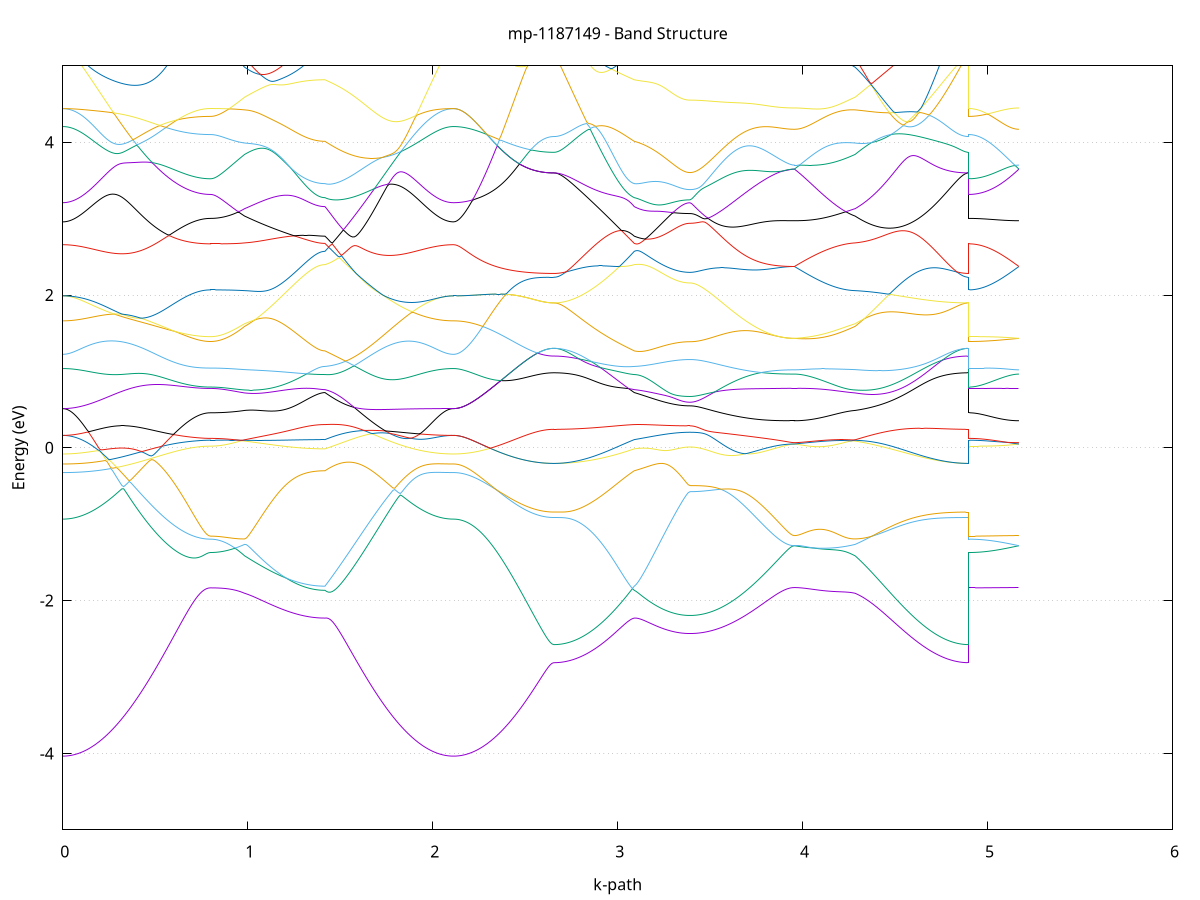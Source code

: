 set title 'mp-1187149 - Band Structure'
set xlabel 'k-path'
set ylabel 'Energy (eV)'
set grid y
set yrange [-5:5]
set terminal png size 800,600
set output 'mp-1187149_bands_gnuplot.png'
plot '-' using 1:2 with lines notitle, '-' using 1:2 with lines notitle, '-' using 1:2 with lines notitle, '-' using 1:2 with lines notitle, '-' using 1:2 with lines notitle, '-' using 1:2 with lines notitle, '-' using 1:2 with lines notitle, '-' using 1:2 with lines notitle, '-' using 1:2 with lines notitle, '-' using 1:2 with lines notitle, '-' using 1:2 with lines notitle, '-' using 1:2 with lines notitle, '-' using 1:2 with lines notitle, '-' using 1:2 with lines notitle, '-' using 1:2 with lines notitle, '-' using 1:2 with lines notitle, '-' using 1:2 with lines notitle, '-' using 1:2 with lines notitle, '-' using 1:2 with lines notitle, '-' using 1:2 with lines notitle, '-' using 1:2 with lines notitle, '-' using 1:2 with lines notitle, '-' using 1:2 with lines notitle, '-' using 1:2 with lines notitle, '-' using 1:2 with lines notitle, '-' using 1:2 with lines notitle, '-' using 1:2 with lines notitle, '-' using 1:2 with lines notitle, '-' using 1:2 with lines notitle, '-' using 1:2 with lines notitle, '-' using 1:2 with lines notitle, '-' using 1:2 with lines notitle, '-' using 1:2 with lines notitle, '-' using 1:2 with lines notitle, '-' using 1:2 with lines notitle, '-' using 1:2 with lines notitle, '-' using 1:2 with lines notitle, '-' using 1:2 with lines notitle, '-' using 1:2 with lines notitle, '-' using 1:2 with lines notitle, '-' using 1:2 with lines notitle, '-' using 1:2 with lines notitle, '-' using 1:2 with lines notitle, '-' using 1:2 with lines notitle, '-' using 1:2 with lines notitle, '-' using 1:2 with lines notitle, '-' using 1:2 with lines notitle, '-' using 1:2 with lines notitle
0.000000 -50.732059
0.009984 -50.732059
0.019968 -50.732059
0.029951 -50.732059
0.039935 -50.732059
0.049919 -50.732059
0.059903 -50.732059
0.069886 -50.732059
0.079870 -50.732059
0.089854 -50.732059
0.099838 -50.732059
0.109821 -50.732059
0.119805 -50.732059
0.129789 -50.732059
0.139773 -50.732059
0.149756 -50.732059
0.159740 -50.732059
0.169724 -50.732059
0.179708 -50.732059
0.189692 -50.732059
0.199675 -50.732059
0.209659 -50.732059
0.219643 -50.732059
0.229627 -50.732059
0.239610 -50.732059
0.249594 -50.732059
0.259578 -50.732059
0.269562 -50.732059
0.279545 -50.732059
0.289529 -50.732059
0.299513 -50.732059
0.309497 -50.732059
0.319481 -50.732059
0.329464 -50.732059
0.339448 -50.732059
0.349432 -50.732059
0.359416 -50.732059
0.369399 -50.732059
0.379383 -50.732059
0.389367 -50.732059
0.399351 -50.732059
0.409334 -50.732059
0.419318 -50.732059
0.429302 -50.732059
0.439286 -50.732059
0.449269 -50.732059
0.459253 -50.732059
0.469237 -50.732059
0.479221 -50.732059
0.489205 -50.732059
0.499188 -50.732059
0.509172 -50.732059
0.519156 -50.732059
0.529140 -50.732059
0.539123 -50.732059
0.549107 -50.732059
0.559091 -50.732059
0.569075 -50.732059
0.579058 -50.732059
0.589042 -50.732059
0.599026 -50.732059
0.609010 -50.732059
0.618993 -50.732059
0.628977 -50.732059
0.638961 -50.732059
0.648945 -50.732059
0.658929 -50.732059
0.668912 -50.732059
0.678896 -50.732059
0.688880 -50.732059
0.698864 -50.732059
0.708847 -50.732059
0.718831 -50.732059
0.728815 -50.732059
0.738799 -50.732059
0.748782 -50.732059
0.758766 -50.732059
0.768750 -50.732059
0.778734 -50.732059
0.788718 -50.732059
0.798701 -50.732059
0.798701 -50.732059
0.808412 -50.732059
0.818123 -50.732059
0.827834 -50.732059
0.837545 -50.732059
0.847256 -50.732059
0.856967 -50.732059
0.866678 -50.732059
0.876390 -50.732059
0.886101 -50.732059
0.895812 -50.732059
0.905523 -50.732059
0.915234 -50.732059
0.924945 -50.732059
0.934656 -50.732059
0.944367 -50.732059
0.954078 -50.732059
0.963789 -50.732059
0.973500 -50.732059
0.983211 -50.732059
0.983211 -50.732059
0.993081 -50.732059
1.002952 -50.732059
1.012822 -50.732059
1.022693 -50.732059
1.032563 -50.732059
1.042433 -50.732059
1.052304 -50.732059
1.062174 -50.732059
1.072045 -50.732059
1.081915 -50.732059
1.091786 -50.732059
1.101656 -50.732059
1.111527 -50.732059
1.121397 -50.732059
1.131267 -50.732059
1.141138 -50.732059
1.151008 -50.732059
1.160879 -50.732059
1.170749 -50.732059
1.180620 -50.732059
1.190490 -50.732059
1.200360 -50.732059
1.210231 -50.732059
1.220101 -50.732059
1.229972 -50.732059
1.239842 -50.732059
1.249713 -50.732059
1.259583 -50.732059
1.269453 -50.732059
1.279324 -50.732059
1.289194 -50.732059
1.299065 -50.732059
1.308935 -50.732059
1.318806 -50.732059
1.328676 -50.732059
1.338547 -50.732059
1.348417 -50.732059
1.358287 -50.732059
1.368158 -50.732059
1.378028 -50.732059
1.387899 -50.732059
1.397769 -50.732059
1.407640 -50.732059
1.417510 -50.732059
1.417510 -50.732059
1.427442 -50.732059
1.437374 -50.732059
1.447306 -50.732059
1.457238 -50.732059
1.467170 -50.732059
1.477102 -50.732059
1.487033 -50.732059
1.496965 -50.732059
1.506897 -50.732059
1.516829 -50.732059
1.526761 -50.732059
1.536693 -50.732059
1.546625 -50.732059
1.556557 -50.732059
1.566489 -50.732059
1.576421 -50.732059
1.586353 -50.732059
1.596285 -50.732059
1.606217 -50.732059
1.616149 -50.732059
1.626081 -50.732059
1.636012 -50.732059
1.645944 -50.732059
1.655876 -50.732059
1.665808 -50.732059
1.675740 -50.732059
1.685672 -50.732059
1.695604 -50.732059
1.705536 -50.732059
1.715468 -50.732059
1.725400 -50.732059
1.735332 -50.732059
1.745264 -50.732059
1.755196 -50.732059
1.765128 -50.732059
1.775059 -50.732059
1.784991 -50.732059
1.794923 -50.732059
1.804855 -50.732059
1.814787 -50.732059
1.824719 -50.732059
1.834651 -50.732059
1.844583 -50.732059
1.854515 -50.732059
1.864447 -50.732059
1.874379 -50.732059
1.884311 -50.732059
1.894243 -50.732059
1.904175 -50.732059
1.914106 -50.732059
1.924038 -50.732059
1.933970 -50.732059
1.943902 -50.732059
1.953834 -50.732059
1.963766 -50.732059
1.973698 -50.732059
1.983630 -50.732059
1.993562 -50.732059
2.003494 -50.732059
2.013426 -50.732059
2.023358 -50.732059
2.033290 -50.732059
2.043222 -50.732059
2.053153 -50.732059
2.063085 -50.732059
2.073017 -50.732059
2.082949 -50.732059
2.092881 -50.732059
2.102813 -50.732059
2.112745 -50.732059
2.112745 -50.732059
2.122616 -50.732059
2.132487 -50.732059
2.142358 -50.732059
2.152228 -50.732059
2.162099 -50.732059
2.171970 -50.732059
2.181841 -50.732059
2.191712 -50.732059
2.201583 -50.732059
2.211453 -50.732059
2.221324 -50.732059
2.231195 -50.732059
2.241066 -50.732059
2.250937 -50.732059
2.260808 -50.732059
2.270678 -50.732059
2.280549 -50.732059
2.290420 -50.732059
2.300291 -50.732059
2.310162 -50.732059
2.320033 -50.732059
2.329903 -50.732059
2.339774 -50.732059
2.349645 -50.732059
2.359516 -50.732059
2.369387 -50.732059
2.379258 -50.732059
2.389128 -50.732059
2.398999 -50.732059
2.408870 -50.732059
2.418741 -50.732059
2.428612 -50.732059
2.438483 -50.732059
2.448354 -50.732059
2.458224 -50.732059
2.468095 -50.732059
2.477966 -50.732059
2.487837 -50.732059
2.497708 -50.732059
2.507579 -50.732059
2.517449 -50.732059
2.527320 -50.732059
2.537191 -50.732059
2.547062 -50.732059
2.556933 -50.732059
2.566804 -50.732059
2.576674 -50.732059
2.586545 -50.732059
2.596416 -50.732059
2.606287 -50.732059
2.616158 -50.732059
2.626029 -50.732059
2.635899 -50.732059
2.645770 -50.732059
2.655641 -50.732059
2.655641 -50.732059
2.665512 -50.732059
2.675382 -50.732059
2.685252 -50.732059
2.695123 -50.732059
2.704993 -50.732059
2.714864 -50.732059
2.724734 -50.732059
2.734605 -50.732059
2.744475 -50.732059
2.754345 -50.732059
2.764216 -50.732059
2.774086 -50.732059
2.783957 -50.732059
2.793827 -50.732059
2.803698 -50.732059
2.813568 -50.732059
2.823438 -50.732059
2.833309 -50.732059
2.843179 -50.732059
2.853050 -50.732059
2.862920 -50.732059
2.872791 -50.732059
2.882661 -50.732059
2.892532 -50.732059
2.902402 -50.732059
2.912272 -50.732059
2.922143 -50.732059
2.932013 -50.732059
2.941884 -50.732059
2.951754 -50.732059
2.961625 -50.732059
2.971495 -50.732059
2.981365 -50.732059
2.991236 -50.732059
3.001106 -50.732059
3.010977 -50.732059
3.020847 -50.732059
3.030718 -50.732059
3.040588 -50.732059
3.050458 -50.732059
3.060329 -50.732059
3.070199 -50.732059
3.080070 -50.732059
3.089940 -50.732059
3.089940 -50.732059
3.099655 -50.732059
3.109371 -50.732059
3.119086 -50.732059
3.128801 -50.732059
3.138517 -50.732059
3.148232 -50.732059
3.157947 -50.732059
3.167663 -50.732059
3.177378 -50.732059
3.187093 -50.732059
3.196808 -50.732059
3.206524 -50.732059
3.216239 -50.732059
3.225954 -50.732059
3.235670 -50.732059
3.245385 -50.732059
3.255100 -50.732059
3.264816 -50.732059
3.274531 -50.732059
3.284246 -50.732059
3.293961 -50.732059
3.303677 -50.732059
3.313392 -50.732059
3.323107 -50.732059
3.332823 -50.732059
3.342538 -50.732059
3.352253 -50.732059
3.361969 -50.732059
3.371684 -50.732059
3.381399 -50.732059
3.391114 -50.732059
3.391114 -50.732059
3.401023 -50.732059
3.410931 -50.732059
3.420839 -50.732059
3.430747 -50.732059
3.440655 -50.732059
3.450564 -50.732059
3.460472 -50.732059
3.470380 -50.732059
3.480288 -50.732059
3.490196 -50.732059
3.500105 -50.732059
3.510013 -50.732059
3.519921 -50.732059
3.529829 -50.732059
3.539737 -50.732059
3.549646 -50.732059
3.559554 -50.732059
3.569462 -50.732059
3.579370 -50.732059
3.589278 -50.732059
3.599187 -50.732059
3.609095 -50.732059
3.619003 -50.732059
3.628911 -50.732059
3.638819 -50.732059
3.648727 -50.732059
3.658636 -50.732059
3.668544 -50.732059
3.678452 -50.732059
3.688360 -50.732059
3.698268 -50.732059
3.708177 -50.732059
3.718085 -50.732059
3.727993 -50.732059
3.737901 -50.732059
3.747809 -50.732059
3.757718 -50.732059
3.767626 -50.732059
3.777534 -50.732059
3.787442 -50.732059
3.797350 -50.732059
3.807259 -50.732059
3.817167 -50.732059
3.827075 -50.732059
3.836983 -50.732059
3.846891 -50.732059
3.856800 -50.732059
3.866708 -50.732059
3.876616 -50.732059
3.886524 -50.732059
3.896432 -50.732059
3.906341 -50.732059
3.916249 -50.732059
3.926157 -50.732059
3.936065 -50.732059
3.945973 -50.732059
3.955882 -50.732059
3.955882 -50.732059
3.965828 -50.732059
3.975774 -50.732059
3.985720 -50.732059
3.995666 -50.732059
4.005612 -50.732059
4.015558 -50.732059
4.025504 -50.732059
4.035450 -50.732059
4.045396 -50.732059
4.055342 -50.732059
4.065288 -50.732059
4.075234 -50.732059
4.085180 -50.732059
4.095126 -50.732059
4.105072 -50.732059
4.115018 -50.732059
4.124964 -50.732059
4.134910 -50.732059
4.144856 -50.732059
4.154802 -50.732059
4.164748 -50.732059
4.174694 -50.732059
4.184640 -50.732059
4.194586 -50.732059
4.204532 -50.732059
4.214478 -50.732059
4.224424 -50.732059
4.234370 -50.732059
4.244317 -50.732059
4.254263 -50.732059
4.264209 -50.732059
4.274155 -50.732059
4.284101 -50.732059
4.284101 -50.732059
4.294007 -50.732059
4.303913 -50.732059
4.313820 -50.732059
4.323726 -50.732059
4.333632 -50.732059
4.343539 -50.732059
4.353445 -50.732059
4.363351 -50.732059
4.373258 -50.732059
4.383164 -50.732059
4.393070 -50.732059
4.402976 -50.732059
4.412883 -50.732059
4.422789 -50.732059
4.432695 -50.732059
4.442602 -50.732059
4.452508 -50.732059
4.462414 -50.732059
4.472321 -50.732059
4.482227 -50.732059
4.492133 -50.732059
4.502040 -50.732059
4.511946 -50.732059
4.521852 -50.732059
4.531759 -50.732059
4.541665 -50.732059
4.551571 -50.732059
4.561478 -50.732059
4.571384 -50.732059
4.581290 -50.732059
4.591197 -50.732059
4.601103 -50.732059
4.611009 -50.732059
4.620915 -50.732059
4.630822 -50.732059
4.640728 -50.732059
4.650634 -50.732059
4.660541 -50.732059
4.670447 -50.732059
4.680353 -50.732059
4.690260 -50.732059
4.700166 -50.732059
4.710072 -50.732059
4.719979 -50.732059
4.729885 -50.732059
4.739791 -50.732059
4.749698 -50.732059
4.759604 -50.732059
4.769510 -50.732059
4.779417 -50.732059
4.789323 -50.732059
4.799229 -50.732059
4.809135 -50.732059
4.819042 -50.732059
4.828948 -50.732059
4.838854 -50.732059
4.848761 -50.732059
4.858667 -50.732059
4.868573 -50.732059
4.878480 -50.732059
4.888386 -50.732059
4.898292 -50.732059
4.898292 -50.732059
4.907987 -50.732059
4.917682 -50.732059
4.927376 -50.732059
4.937071 -50.732059
4.946765 -50.732059
4.956460 -50.732059
4.966154 -50.732059
4.975849 -50.732059
4.985544 -50.732059
4.995238 -50.732059
5.004933 -50.732059
5.014627 -50.732059
5.024322 -50.732059
5.034016 -50.732059
5.043711 -50.732059
5.053406 -50.732059
5.063100 -50.732059
5.072795 -50.732059
5.082489 -50.732059
5.092184 -50.732059
5.101878 -50.732059
5.111573 -50.732059
5.121268 -50.732059
5.130962 -50.732059
5.140657 -50.732059
5.150351 -50.732059
5.160046 -50.732059
5.169740 -50.732059
e
0.000000 -36.113859
0.009984 -36.113859
0.019968 -36.113859
0.029951 -36.113859
0.039935 -36.113859
0.049919 -36.113759
0.059903 -36.113759
0.069886 -36.113759
0.079870 -36.113659
0.089854 -36.113559
0.099838 -36.113559
0.109821 -36.113459
0.119805 -36.113359
0.129789 -36.113259
0.139773 -36.113159
0.149756 -36.113059
0.159740 -36.112959
0.169724 -36.112859
0.179708 -36.112759
0.189692 -36.112659
0.199675 -36.112459
0.209659 -36.112359
0.219643 -36.112259
0.229627 -36.112059
0.239610 -36.111959
0.249594 -36.111759
0.259578 -36.111659
0.269562 -36.111459
0.279545 -36.111259
0.289529 -36.111159
0.299513 -36.110959
0.309497 -36.110859
0.319481 -36.110659
0.329464 -36.110459
0.339448 -36.110359
0.349432 -36.110159
0.359416 -36.109959
0.369399 -36.109759
0.379383 -36.109659
0.389367 -36.109459
0.399351 -36.109259
0.409334 -36.109159
0.419318 -36.108959
0.429302 -36.108759
0.439286 -36.108659
0.449269 -36.108459
0.459253 -36.108259
0.469237 -36.108159
0.479221 -36.107959
0.489205 -36.107859
0.499188 -36.107659
0.509172 -36.107559
0.519156 -36.107359
0.529140 -36.107259
0.539123 -36.107159
0.549107 -36.106959
0.559091 -36.106859
0.569075 -36.106759
0.579058 -36.106659
0.589042 -36.106559
0.599026 -36.106459
0.609010 -36.106259
0.618993 -36.106259
0.628977 -36.106159
0.638961 -36.106059
0.648945 -36.105959
0.658929 -36.105859
0.668912 -36.105759
0.678896 -36.105759
0.688880 -36.105659
0.698864 -36.105559
0.708847 -36.105559
0.718831 -36.105459
0.728815 -36.105459
0.738799 -36.105459
0.748782 -36.105359
0.758766 -36.105359
0.768750 -36.105359
0.778734 -36.105359
0.788718 -36.105359
0.798701 -36.105359
0.798701 -36.105359
0.808412 -36.105359
0.818123 -36.105359
0.827834 -36.105359
0.837545 -36.105359
0.847256 -36.105359
0.856967 -36.105359
0.866678 -36.105359
0.876390 -36.105359
0.886101 -36.105359
0.895812 -36.105359
0.905523 -36.105359
0.915234 -36.105359
0.924945 -36.105359
0.934656 -36.105359
0.944367 -36.105359
0.954078 -36.105359
0.963789 -36.105359
0.973500 -36.105359
0.983211 -36.105359
0.983211 -36.105359
0.993081 -36.105359
1.002952 -36.105359
1.012822 -36.105359
1.022693 -36.105359
1.032563 -36.105359
1.042433 -36.105359
1.052304 -36.105459
1.062174 -36.105459
1.072045 -36.105459
1.081915 -36.105459
1.091786 -36.105459
1.101656 -36.105459
1.111527 -36.105559
1.121397 -36.105559
1.131267 -36.105559
1.141138 -36.105559
1.151008 -36.105659
1.160879 -36.105659
1.170749 -36.105659
1.180620 -36.105659
1.190490 -36.105759
1.200360 -36.105759
1.210231 -36.105759
1.220101 -36.105759
1.229972 -36.105859
1.239842 -36.105859
1.249713 -36.105859
1.259583 -36.105859
1.269453 -36.105859
1.279324 -36.105959
1.289194 -36.105959
1.299065 -36.105959
1.308935 -36.105959
1.318806 -36.105959
1.328676 -36.105959
1.338547 -36.106059
1.348417 -36.106059
1.358287 -36.106059
1.368158 -36.106059
1.378028 -36.106059
1.387899 -36.106059
1.397769 -36.106059
1.407640 -36.106059
1.417510 -36.106059
1.417510 -36.106059
1.427442 -36.106159
1.437374 -36.106159
1.447306 -36.106259
1.457238 -36.106259
1.467170 -36.106359
1.477102 -36.106459
1.487033 -36.106559
1.496965 -36.106659
1.506897 -36.106659
1.516829 -36.106759
1.526761 -36.106859
1.536693 -36.106959
1.546625 -36.107059
1.556557 -36.107159
1.566489 -36.107259
1.576421 -36.107459
1.586353 -36.107559
1.596285 -36.107659
1.606217 -36.107759
1.616149 -36.107959
1.626081 -36.108059
1.636012 -36.108159
1.645944 -36.108359
1.655876 -36.108459
1.665808 -36.108659
1.675740 -36.108759
1.685672 -36.108959
1.695604 -36.109059
1.705536 -36.109259
1.715468 -36.109359
1.725400 -36.109559
1.735332 -36.109759
1.745264 -36.109859
1.755196 -36.110059
1.765128 -36.110259
1.775059 -36.110359
1.784991 -36.110559
1.794923 -36.110659
1.804855 -36.110859
1.814787 -36.111059
1.824719 -36.111159
1.834651 -36.111359
1.844583 -36.111459
1.854515 -36.111659
1.864447 -36.111759
1.874379 -36.111959
1.884311 -36.112059
1.894243 -36.112259
1.904175 -36.112359
1.914106 -36.112459
1.924038 -36.112659
1.933970 -36.112759
1.943902 -36.112859
1.953834 -36.112959
1.963766 -36.113059
1.973698 -36.113159
1.983630 -36.113259
1.993562 -36.113359
2.003494 -36.113459
2.013426 -36.113559
2.023358 -36.113559
2.033290 -36.113659
2.043222 -36.113759
2.053153 -36.113759
2.063085 -36.113759
2.073017 -36.113859
2.082949 -36.113859
2.092881 -36.113859
2.102813 -36.113859
2.112745 -36.113859
2.112745 -36.113859
2.122616 -36.113859
2.132487 -36.113859
2.142358 -36.113859
2.152228 -36.113859
2.162099 -36.113759
2.171970 -36.113759
2.181841 -36.113659
2.191712 -36.113559
2.201583 -36.113459
2.211453 -36.113359
2.221324 -36.113259
2.231195 -36.113159
2.241066 -36.113059
2.250937 -36.112859
2.260808 -36.112759
2.270678 -36.112559
2.280549 -36.112459
2.290420 -36.112259
2.300291 -36.112059
2.310162 -36.111859
2.320033 -36.111659
2.329903 -36.111459
2.339774 -36.111259
2.349645 -36.111059
2.359516 -36.110859
2.369387 -36.110659
2.379258 -36.110459
2.389128 -36.110159
2.398999 -36.109959
2.408870 -36.109759
2.418741 -36.109459
2.428612 -36.109259
2.438483 -36.108959
2.448354 -36.108759
2.458224 -36.108559
2.468095 -36.108259
2.477966 -36.108059
2.487837 -36.107859
2.497708 -36.107559
2.507579 -36.107359
2.517449 -36.107159
2.527320 -36.106959
2.537191 -36.106759
2.547062 -36.106559
2.556933 -36.106359
2.566804 -36.106259
2.576674 -36.106059
2.586545 -36.105959
2.596416 -36.105859
2.606287 -36.105759
2.616158 -36.105659
2.626029 -36.105559
2.635899 -36.105559
2.645770 -36.105459
2.655641 -36.105459
2.655641 -36.105459
2.665512 -36.105459
2.675382 -36.105459
2.685252 -36.105459
2.695123 -36.105459
2.704993 -36.105459
2.714864 -36.105459
2.724734 -36.105459
2.734605 -36.105459
2.744475 -36.105459
2.754345 -36.105459
2.764216 -36.105459
2.774086 -36.105459
2.783957 -36.105459
2.793827 -36.105459
2.803698 -36.105459
2.813568 -36.105459
2.823438 -36.105459
2.833309 -36.105459
2.843179 -36.105459
2.853050 -36.105459
2.862920 -36.105459
2.872791 -36.105559
2.882661 -36.105559
2.892532 -36.105559
2.902402 -36.105559
2.912272 -36.105559
2.922143 -36.105559
2.932013 -36.105559
2.941884 -36.105559
2.951754 -36.105559
2.961625 -36.105659
2.971495 -36.105659
2.981365 -36.105659
2.991236 -36.105659
3.001106 -36.105659
3.010977 -36.105759
3.020847 -36.105759
3.030718 -36.105759
3.040588 -36.105859
3.050458 -36.105859
3.060329 -36.105959
3.070199 -36.105959
3.080070 -36.106059
3.089940 -36.106059
3.089940 -36.106059
3.099655 -36.106059
3.109371 -36.106159
3.119086 -36.106159
3.128801 -36.106159
3.138517 -36.106259
3.148232 -36.106259
3.157947 -36.106259
3.167663 -36.106359
3.177378 -36.106359
3.187093 -36.106459
3.196808 -36.106459
3.206524 -36.106559
3.216239 -36.106559
3.225954 -36.106659
3.235670 -36.106659
3.245385 -36.106759
3.255100 -36.106759
3.264816 -36.106859
3.274531 -36.106859
3.284246 -36.106859
3.293961 -36.106959
3.303677 -36.106959
3.313392 -36.106959
3.323107 -36.107059
3.332823 -36.107059
3.342538 -36.107059
3.352253 -36.107059
3.361969 -36.107059
3.371684 -36.107059
3.381399 -36.107059
3.391114 -36.107059
3.391114 -36.107059
3.401023 -36.107059
3.410931 -36.107059
3.420839 -36.107059
3.430747 -36.107059
3.440655 -36.107059
3.450564 -36.107059
3.460472 -36.107059
3.470380 -36.107059
3.480288 -36.106959
3.490196 -36.106959
3.500105 -36.106959
3.510013 -36.106959
3.519921 -36.106859
3.529829 -36.106859
3.539737 -36.106859
3.549646 -36.106759
3.559554 -36.106759
3.569462 -36.106759
3.579370 -36.106659
3.589278 -36.106659
3.599187 -36.106559
3.609095 -36.106559
3.619003 -36.106459
3.628911 -36.106459
3.638819 -36.106359
3.648727 -36.106359
3.658636 -36.106259
3.668544 -36.106259
3.678452 -36.106159
3.688360 -36.106159
3.698268 -36.106059
3.708177 -36.106059
3.718085 -36.106059
3.727993 -36.105959
3.737901 -36.105959
3.747809 -36.105859
3.757718 -36.105859
3.767626 -36.105759
3.777534 -36.105759
3.787442 -36.105659
3.797350 -36.105659
3.807259 -36.105659
3.817167 -36.105559
3.827075 -36.105559
3.836983 -36.105559
3.846891 -36.105459
3.856800 -36.105459
3.866708 -36.105459
3.876616 -36.105459
3.886524 -36.105359
3.896432 -36.105359
3.906341 -36.105359
3.916249 -36.105359
3.926157 -36.105359
3.936065 -36.105359
3.945973 -36.105359
3.955882 -36.105359
3.955882 -36.105359
3.965828 -36.105359
3.975774 -36.105359
3.985720 -36.105359
3.995666 -36.105359
4.005612 -36.105359
4.015558 -36.105359
4.025504 -36.105359
4.035450 -36.105359
4.045396 -36.105359
4.055342 -36.105359
4.065288 -36.105359
4.075234 -36.105359
4.085180 -36.105359
4.095126 -36.105359
4.105072 -36.105359
4.115018 -36.105359
4.124964 -36.105359
4.134910 -36.105359
4.144856 -36.105359
4.154802 -36.105359
4.164748 -36.105359
4.174694 -36.105359
4.184640 -36.105359
4.194586 -36.105359
4.204532 -36.105359
4.214478 -36.105359
4.224424 -36.105359
4.234370 -36.105359
4.244317 -36.105359
4.254263 -36.105359
4.264209 -36.105359
4.274155 -36.105359
4.284101 -36.105359
4.284101 -36.105359
4.294007 -36.105359
4.303913 -36.105359
4.313820 -36.105359
4.323726 -36.105359
4.333632 -36.105359
4.343539 -36.105359
4.353445 -36.105359
4.363351 -36.105359
4.373258 -36.105359
4.383164 -36.105359
4.393070 -36.105359
4.402976 -36.105359
4.412883 -36.105259
4.422789 -36.105359
4.432695 -36.105359
4.442602 -36.105359
4.452508 -36.105359
4.462414 -36.105359
4.472321 -36.105359
4.482227 -36.105459
4.492133 -36.105459
4.502040 -36.105459
4.511946 -36.105459
4.521852 -36.105459
4.531759 -36.105459
4.541665 -36.105459
4.551571 -36.105459
4.561478 -36.105459
4.571384 -36.105459
4.581290 -36.105459
4.591197 -36.105459
4.601103 -36.105459
4.611009 -36.105459
4.620915 -36.105459
4.630822 -36.105459
4.640728 -36.105459
4.650634 -36.105459
4.660541 -36.105459
4.670447 -36.105459
4.680353 -36.105459
4.690260 -36.105459
4.700166 -36.105459
4.710072 -36.105459
4.719979 -36.105459
4.729885 -36.105459
4.739791 -36.105459
4.749698 -36.105459
4.759604 -36.105459
4.769510 -36.105459
4.779417 -36.105459
4.789323 -36.105459
4.799229 -36.105459
4.809135 -36.105459
4.819042 -36.105359
4.828948 -36.105459
4.838854 -36.105459
4.848761 -36.105459
4.858667 -36.105459
4.868573 -36.105459
4.878480 -36.105459
4.888386 -36.105459
4.898292 -36.105459
4.898292 -36.105359
4.907987 -36.105359
4.917682 -36.105359
4.927376 -36.105359
4.937071 -36.105359
4.946765 -36.105359
4.956460 -36.105359
4.966154 -36.105359
4.975849 -36.105359
4.985544 -36.105359
4.995238 -36.105359
5.004933 -36.105359
5.014627 -36.105359
5.024322 -36.105359
5.034016 -36.105359
5.043711 -36.105359
5.053406 -36.105359
5.063100 -36.105359
5.072795 -36.105359
5.082489 -36.105359
5.092184 -36.105359
5.101878 -36.105359
5.111573 -36.105359
5.121268 -36.105359
5.130962 -36.105359
5.140657 -36.105359
5.150351 -36.105359
5.160046 -36.105359
5.169740 -36.105359
e
0.000000 -36.076659
0.009984 -36.076659
0.019968 -36.076659
0.029951 -36.076659
0.039935 -36.076659
0.049919 -36.076659
0.059903 -36.076559
0.069886 -36.076559
0.079870 -36.076559
0.089854 -36.076559
0.099838 -36.076459
0.109821 -36.076459
0.119805 -36.076459
0.129789 -36.076359
0.139773 -36.076359
0.149756 -36.076259
0.159740 -36.076259
0.169724 -36.076159
0.179708 -36.076059
0.189692 -36.076059
0.199675 -36.075959
0.209659 -36.075859
0.219643 -36.075859
0.229627 -36.075759
0.239610 -36.075659
0.249594 -36.075559
0.259578 -36.075459
0.269562 -36.075459
0.279545 -36.075359
0.289529 -36.075259
0.299513 -36.075159
0.309497 -36.075059
0.319481 -36.074959
0.329464 -36.074859
0.339448 -36.074759
0.349432 -36.074659
0.359416 -36.074559
0.369399 -36.074359
0.379383 -36.074259
0.389367 -36.074159
0.399351 -36.074059
0.409334 -36.073959
0.419318 -36.073859
0.429302 -36.073759
0.439286 -36.073559
0.449269 -36.073459
0.459253 -36.073359
0.469237 -36.073259
0.479221 -36.073159
0.489205 -36.073059
0.499188 -36.072859
0.509172 -36.072759
0.519156 -36.072659
0.529140 -36.072559
0.539123 -36.072459
0.549107 -36.072359
0.559091 -36.072259
0.569075 -36.072159
0.579058 -36.072059
0.589042 -36.071959
0.599026 -36.071859
0.609010 -36.071759
0.618993 -36.071659
0.628977 -36.071559
0.638961 -36.071459
0.648945 -36.071359
0.658929 -36.071359
0.668912 -36.071259
0.678896 -36.071159
0.688880 -36.071159
0.698864 -36.071059
0.708847 -36.070959
0.718831 -36.070959
0.728815 -36.070959
0.738799 -36.070859
0.748782 -36.070859
0.758766 -36.070859
0.768750 -36.070859
0.778734 -36.070759
0.788718 -36.070759
0.798701 -36.070759
0.798701 -36.070759
0.808412 -36.070759
0.818123 -36.070759
0.827834 -36.070759
0.837545 -36.070859
0.847256 -36.070859
0.856967 -36.070959
0.866678 -36.070959
0.876390 -36.071059
0.886101 -36.071159
0.895812 -36.071259
0.905523 -36.071359
0.915234 -36.071459
0.924945 -36.071559
0.934656 -36.071759
0.944367 -36.071859
0.954078 -36.072059
0.963789 -36.072159
0.973500 -36.072359
0.983211 -36.072559
0.983211 -36.072559
0.993081 -36.072659
1.002952 -36.072759
1.012822 -36.072959
1.022693 -36.073059
1.032563 -36.073159
1.042433 -36.073259
1.052304 -36.073459
1.062174 -36.073559
1.072045 -36.073659
1.081915 -36.073759
1.091786 -36.073859
1.101656 -36.073959
1.111527 -36.074159
1.121397 -36.074259
1.131267 -36.074359
1.141138 -36.074459
1.151008 -36.074559
1.160879 -36.074659
1.170749 -36.074659
1.180620 -36.074759
1.190490 -36.074859
1.200360 -36.074959
1.210231 -36.075059
1.220101 -36.075159
1.229972 -36.075159
1.239842 -36.075259
1.249713 -36.075359
1.259583 -36.075359
1.269453 -36.075459
1.279324 -36.075459
1.289194 -36.075559
1.299065 -36.075559
1.308935 -36.075659
1.318806 -36.075659
1.328676 -36.075759
1.338547 -36.075759
1.348417 -36.075759
1.358287 -36.075859
1.368158 -36.075859
1.378028 -36.075859
1.387899 -36.075859
1.397769 -36.075859
1.407640 -36.075859
1.417510 -36.075859
1.417510 -36.075859
1.427442 -36.075559
1.437374 -36.075159
1.447306 -36.074759
1.457238 -36.074359
1.467170 -36.073959
1.477102 -36.073659
1.487033 -36.073259
1.496965 -36.072859
1.506897 -36.072459
1.516829 -36.072059
1.526761 -36.071659
1.536693 -36.071259
1.546625 -36.070859
1.556557 -36.070459
1.566489 -36.070059
1.576421 -36.069959
1.586353 -36.070259
1.596285 -36.070559
1.606217 -36.070759
1.616149 -36.071059
1.626081 -36.071259
1.636012 -36.071559
1.645944 -36.071759
1.655876 -36.071959
1.665808 -36.072259
1.675740 -36.072459
1.685672 -36.072659
1.695604 -36.072859
1.705536 -36.073059
1.715468 -36.073259
1.725400 -36.073459
1.735332 -36.073659
1.745264 -36.073859
1.755196 -36.073959
1.765128 -36.074159
1.775059 -36.074359
1.784991 -36.074459
1.794923 -36.074659
1.804855 -36.074759
1.814787 -36.074859
1.824719 -36.075059
1.834651 -36.075159
1.844583 -36.075259
1.854515 -36.075359
1.864447 -36.075459
1.874379 -36.075559
1.884311 -36.075659
1.894243 -36.075759
1.904175 -36.075859
1.914106 -36.075959
1.924038 -36.075959
1.933970 -36.076059
1.943902 -36.076159
1.953834 -36.076159
1.963766 -36.076259
1.973698 -36.076359
1.983630 -36.076359
1.993562 -36.076359
2.003494 -36.076459
2.013426 -36.076459
2.023358 -36.076559
2.033290 -36.076559
2.043222 -36.076559
2.053153 -36.076559
2.063085 -36.076659
2.073017 -36.076659
2.082949 -36.076659
2.092881 -36.076559
2.102813 -36.076659
2.112745 -36.076659
2.112745 -36.076659
2.122616 -36.076659
2.132487 -36.076659
2.142358 -36.076759
2.152228 -36.076759
2.162099 -36.076759
2.171970 -36.076859
2.181841 -36.076959
2.191712 -36.076959
2.201583 -36.077059
2.211453 -36.077159
2.221324 -36.077259
2.231195 -36.077459
2.241066 -36.077559
2.250937 -36.077659
2.260808 -36.077859
2.270678 -36.077959
2.280549 -36.078159
2.290420 -36.078359
2.300291 -36.078459
2.310162 -36.078659
2.320033 -36.078859
2.329903 -36.079059
2.339774 -36.079259
2.349645 -36.079459
2.359516 -36.079759
2.369387 -36.079959
2.379258 -36.080159
2.389128 -36.080359
2.398999 -36.080659
2.408870 -36.080859
2.418741 -36.081159
2.428612 -36.081359
2.438483 -36.081559
2.448354 -36.081859
2.458224 -36.082059
2.468095 -36.082359
2.477966 -36.082559
2.487837 -36.082759
2.497708 -36.083059
2.507579 -36.083259
2.517449 -36.083459
2.527320 -36.083659
2.537191 -36.083859
2.547062 -36.084059
2.556933 -36.084259
2.566804 -36.084359
2.576674 -36.084559
2.586545 -36.084659
2.596416 -36.084759
2.606287 -36.084859
2.616158 -36.084959
2.626029 -36.085059
2.635899 -36.085059
2.645770 -36.085159
2.655641 -36.085159
2.655641 -36.085159
2.665512 -36.085159
2.675382 -36.085059
2.685252 -36.085059
2.695123 -36.085059
2.704993 -36.084959
2.714864 -36.084959
2.724734 -36.084859
2.734605 -36.084759
2.744475 -36.084659
2.754345 -36.084559
2.764216 -36.084459
2.774086 -36.084359
2.783957 -36.084259
2.793827 -36.084059
2.803698 -36.083959
2.813568 -36.083759
2.823438 -36.083559
2.833309 -36.083359
2.843179 -36.083259
2.853050 -36.083059
2.862920 -36.082759
2.872791 -36.082559
2.882661 -36.082359
2.892532 -36.082159
2.902402 -36.081859
2.912272 -36.081659
2.922143 -36.081359
2.932013 -36.081059
2.941884 -36.080859
2.951754 -36.080559
2.961625 -36.080259
2.971495 -36.079959
2.981365 -36.079659
2.991236 -36.079359
3.001106 -36.078959
3.010977 -36.078659
3.020847 -36.078359
3.030718 -36.078059
3.040588 -36.077659
3.050458 -36.077359
3.060329 -36.076959
3.070199 -36.076659
3.080070 -36.076259
3.089940 -36.075859
3.089940 -36.075859
3.099655 -36.075759
3.109371 -36.075559
3.119086 -36.075359
3.128801 -36.075259
3.138517 -36.075059
3.148232 -36.074859
3.157947 -36.074659
3.167663 -36.074559
3.177378 -36.074359
3.187093 -36.074159
3.196808 -36.073959
3.206524 -36.073759
3.216239 -36.073559
3.225954 -36.073359
3.235670 -36.073159
3.245385 -36.072959
3.255100 -36.072759
3.264816 -36.072659
3.274531 -36.072459
3.284246 -36.072259
3.293961 -36.072059
3.303677 -36.071859
3.313392 -36.071759
3.323107 -36.071559
3.332823 -36.071359
3.342538 -36.071259
3.352253 -36.071159
3.361969 -36.071059
3.371684 -36.070959
3.381399 -36.070859
3.391114 -36.070859
3.391114 -36.070859
3.401023 -36.070859
3.410931 -36.070859
3.420839 -36.070859
3.430747 -36.070859
3.440655 -36.070859
3.450564 -36.070859
3.460472 -36.070859
3.470380 -36.070859
3.480288 -36.070859
3.490196 -36.070859
3.500105 -36.070859
3.510013 -36.070859
3.519921 -36.070859
3.529829 -36.070859
3.539737 -36.070859
3.549646 -36.070859
3.559554 -36.070859
3.569462 -36.070859
3.579370 -36.070859
3.589278 -36.070859
3.599187 -36.070859
3.609095 -36.070859
3.619003 -36.070859
3.628911 -36.070859
3.638819 -36.070859
3.648727 -36.070859
3.658636 -36.070759
3.668544 -36.070759
3.678452 -36.070759
3.688360 -36.070759
3.698268 -36.070759
3.708177 -36.070759
3.718085 -36.070759
3.727993 -36.070759
3.737901 -36.070759
3.747809 -36.070759
3.757718 -36.070759
3.767626 -36.070759
3.777534 -36.070759
3.787442 -36.070759
3.797350 -36.070759
3.807259 -36.070759
3.817167 -36.070759
3.827075 -36.070759
3.836983 -36.070759
3.846891 -36.070759
3.856800 -36.070759
3.866708 -36.070759
3.876616 -36.070759
3.886524 -36.070759
3.896432 -36.070759
3.906341 -36.070759
3.916249 -36.070759
3.926157 -36.070759
3.936065 -36.070759
3.945973 -36.070759
3.955882 -36.070759
3.955882 -36.070759
3.965828 -36.070759
3.975774 -36.070759
3.985720 -36.070759
3.995666 -36.070759
4.005612 -36.070759
4.015558 -36.070759
4.025504 -36.070859
4.035450 -36.070859
4.045396 -36.070859
4.055342 -36.070859
4.065288 -36.070959
4.075234 -36.070959
4.085180 -36.070959
4.095126 -36.071059
4.105072 -36.071059
4.115018 -36.071159
4.124964 -36.071159
4.134910 -36.071259
4.144856 -36.071359
4.154802 -36.071359
4.164748 -36.071459
4.174694 -36.071559
4.184640 -36.071659
4.194586 -36.071659
4.204532 -36.071759
4.214478 -36.071859
4.224424 -36.071959
4.234370 -36.072059
4.244317 -36.072159
4.254263 -36.072259
4.264209 -36.072359
4.274155 -36.072459
4.284101 -36.072559
4.284101 -36.072559
4.294007 -36.072759
4.303913 -36.072959
4.313820 -36.073159
4.323726 -36.073359
4.333632 -36.073559
4.343539 -36.073759
4.353445 -36.074059
4.363351 -36.074259
4.373258 -36.074559
4.383164 -36.074759
4.393070 -36.075059
4.402976 -36.075259
4.412883 -36.075459
4.422789 -36.075859
4.432695 -36.076059
4.442602 -36.076359
4.452508 -36.076659
4.462414 -36.076859
4.472321 -36.077159
4.482227 -36.077459
4.492133 -36.077759
4.502040 -36.078059
4.511946 -36.078259
4.521852 -36.078559
4.531759 -36.078859
4.541665 -36.079159
4.551571 -36.079459
4.561478 -36.079659
4.571384 -36.079959
4.581290 -36.080259
4.591197 -36.080459
4.601103 -36.080759
4.611009 -36.080959
4.620915 -36.081259
4.630822 -36.081459
4.640728 -36.081759
4.650634 -36.081959
4.660541 -36.082159
4.670447 -36.082459
4.680353 -36.082659
4.690260 -36.082859
4.700166 -36.083059
4.710072 -36.083259
4.719979 -36.083459
4.729885 -36.083559
4.739791 -36.083759
4.749698 -36.083959
4.759604 -36.084059
4.769510 -36.084259
4.779417 -36.084359
4.789323 -36.084459
4.799229 -36.084559
4.809135 -36.084659
4.819042 -36.084559
4.828948 -36.084859
4.838854 -36.084959
4.848761 -36.084959
4.858667 -36.085059
4.868573 -36.085059
4.878480 -36.085059
4.888386 -36.085159
4.898292 -36.085159
4.898292 -36.070759
4.907987 -36.070759
4.917682 -36.070759
4.927376 -36.070759
4.937071 -36.070759
4.946765 -36.070759
4.956460 -36.070759
4.966154 -36.070759
4.975849 -36.070759
4.985544 -36.070759
4.995238 -36.070759
5.004933 -36.070759
5.014627 -36.070759
5.024322 -36.070759
5.034016 -36.070759
5.043711 -36.070759
5.053406 -36.070759
5.063100 -36.070759
5.072795 -36.070759
5.082489 -36.070759
5.092184 -36.070759
5.101878 -36.070759
5.111573 -36.070759
5.121268 -36.070759
5.130962 -36.070759
5.140657 -36.070759
5.150351 -36.070759
5.160046 -36.070759
5.169740 -36.070759
e
0.000000 -36.056659
0.009984 -36.056659
0.019968 -36.056659
0.029951 -36.056759
0.039935 -36.056759
0.049919 -36.056859
0.059903 -36.056859
0.069886 -36.056959
0.079870 -36.057059
0.089854 -36.057159
0.099838 -36.057259
0.109821 -36.057359
0.119805 -36.057459
0.129789 -36.057559
0.139773 -36.057759
0.149756 -36.057859
0.159740 -36.058059
0.169724 -36.058159
0.179708 -36.058359
0.189692 -36.058559
0.199675 -36.058759
0.209659 -36.058959
0.219643 -36.059159
0.229627 -36.059359
0.239610 -36.059559
0.249594 -36.059859
0.259578 -36.060059
0.269562 -36.060259
0.279545 -36.060559
0.289529 -36.060759
0.299513 -36.061059
0.309497 -36.061259
0.319481 -36.061559
0.329464 -36.061759
0.339448 -36.062059
0.349432 -36.062359
0.359416 -36.062659
0.369399 -36.062859
0.379383 -36.063159
0.389367 -36.063459
0.399351 -36.063759
0.409334 -36.063959
0.419318 -36.064259
0.429302 -36.064559
0.439286 -36.064859
0.449269 -36.065059
0.459253 -36.065359
0.469237 -36.065659
0.479221 -36.065859
0.489205 -36.066159
0.499188 -36.066359
0.509172 -36.066659
0.519156 -36.066859
0.529140 -36.067159
0.539123 -36.067359
0.549107 -36.067659
0.559091 -36.067859
0.569075 -36.068059
0.579058 -36.068259
0.589042 -36.068459
0.599026 -36.068659
0.609010 -36.068859
0.618993 -36.069059
0.628977 -36.069259
0.638961 -36.069359
0.648945 -36.069559
0.658929 -36.069659
0.668912 -36.069859
0.678896 -36.069959
0.688880 -36.070059
0.698864 -36.070159
0.708847 -36.070259
0.718831 -36.070359
0.728815 -36.070459
0.738799 -36.070559
0.748782 -36.070559
0.758766 -36.070659
0.768750 -36.070659
0.778734 -36.070659
0.788718 -36.070759
0.798701 -36.070759
0.798701 -36.070759
0.808412 -36.070759
0.818123 -36.070759
0.827834 -36.070759
0.837545 -36.070659
0.847256 -36.070659
0.856967 -36.070559
0.866678 -36.070559
0.876390 -36.070459
0.886101 -36.070359
0.895812 -36.070259
0.905523 -36.070159
0.915234 -36.070059
0.924945 -36.069959
0.934656 -36.069759
0.944367 -36.069659
0.954078 -36.069559
0.963789 -36.069359
0.973500 -36.069159
0.983211 -36.069059
0.983211 -36.069059
0.993081 -36.068859
1.002952 -36.068759
1.012822 -36.068659
1.022693 -36.068459
1.032563 -36.068359
1.042433 -36.068259
1.052304 -36.068159
1.062174 -36.067959
1.072045 -36.067859
1.081915 -36.067759
1.091786 -36.067559
1.101656 -36.067459
1.111527 -36.067359
1.121397 -36.067259
1.131267 -36.067159
1.141138 -36.066959
1.151008 -36.066859
1.160879 -36.066759
1.170749 -36.066659
1.180620 -36.066559
1.190490 -36.066459
1.200360 -36.066359
1.210231 -36.066259
1.220101 -36.066159
1.229972 -36.066059
1.239842 -36.065959
1.249713 -36.065959
1.259583 -36.065859
1.269453 -36.065759
1.279324 -36.065659
1.289194 -36.065659
1.299065 -36.065559
1.308935 -36.065459
1.318806 -36.065459
1.328676 -36.065359
1.338547 -36.065359
1.348417 -36.065359
1.358287 -36.065259
1.368158 -36.065259
1.378028 -36.065259
1.387899 -36.065259
1.397769 -36.065259
1.407640 -36.065159
1.417510 -36.065159
1.417510 -36.065159
1.427442 -36.065559
1.437374 -36.065859
1.447306 -36.066159
1.457238 -36.066459
1.467170 -36.066759
1.477102 -36.067059
1.487033 -36.067359
1.496965 -36.067659
1.506897 -36.067959
1.516829 -36.068259
1.526761 -36.068559
1.536693 -36.068859
1.546625 -36.069159
1.556557 -36.069459
1.566489 -36.069659
1.576421 -36.069759
1.586353 -36.069359
1.596285 -36.068959
1.606217 -36.068559
1.616149 -36.068159
1.626081 -36.067759
1.636012 -36.067359
1.645944 -36.067059
1.655876 -36.066659
1.665808 -36.066259
1.675740 -36.065859
1.685672 -36.065559
1.695604 -36.065159
1.705536 -36.064859
1.715468 -36.064459
1.725400 -36.064159
1.735332 -36.063759
1.745264 -36.063459
1.755196 -36.063059
1.765128 -36.062759
1.775059 -36.062459
1.784991 -36.062159
1.794923 -36.061859
1.804855 -36.061559
1.814787 -36.061259
1.824719 -36.060959
1.834651 -36.060659
1.844583 -36.060459
1.854515 -36.060159
1.864447 -36.059959
1.874379 -36.059659
1.884311 -36.059459
1.894243 -36.059159
1.904175 -36.058959
1.914106 -36.058759
1.924038 -36.058559
1.933970 -36.058359
1.943902 -36.058159
1.953834 -36.058059
1.963766 -36.057859
1.973698 -36.057759
1.983630 -36.057559
1.993562 -36.057459
2.003494 -36.057359
2.013426 -36.057259
2.023358 -36.057159
2.033290 -36.057059
2.043222 -36.056959
2.053153 -36.056859
2.063085 -36.056859
2.073017 -36.056759
2.082949 -36.056759
2.092881 -36.056659
2.102813 -36.056659
2.112745 -36.056659
2.112745 -36.056659
2.122616 -36.056659
2.132487 -36.056659
2.142358 -36.056659
2.152228 -36.056659
2.162099 -36.056659
2.171970 -36.056659
2.181841 -36.056659
2.191712 -36.056659
2.201583 -36.056659
2.211453 -36.056659
2.221324 -36.056659
2.231195 -36.056659
2.241066 -36.056659
2.250937 -36.056659
2.260808 -36.056659
2.270678 -36.056659
2.280549 -36.056659
2.290420 -36.056659
2.300291 -36.056659
2.310162 -36.056659
2.320033 -36.056659
2.329903 -36.056659
2.339774 -36.056659
2.349645 -36.056659
2.359516 -36.056659
2.369387 -36.056659
2.379258 -36.056659
2.389128 -36.056659
2.398999 -36.056659
2.408870 -36.056659
2.418741 -36.056659
2.428612 -36.056659
2.438483 -36.056759
2.448354 -36.056759
2.458224 -36.056759
2.468095 -36.056759
2.477966 -36.056759
2.487837 -36.056759
2.497708 -36.056759
2.507579 -36.056759
2.517449 -36.056759
2.527320 -36.056759
2.537191 -36.056759
2.547062 -36.056759
2.556933 -36.056759
2.566804 -36.056759
2.576674 -36.056759
2.586545 -36.056759
2.596416 -36.056759
2.606287 -36.056759
2.616158 -36.056759
2.626029 -36.056759
2.635899 -36.056759
2.645770 -36.056759
2.655641 -36.056759
2.655641 -36.056759
2.665512 -36.056759
2.675382 -36.056759
2.685252 -36.056759
2.695123 -36.056759
2.704993 -36.056859
2.714864 -36.056959
2.724734 -36.056959
2.734605 -36.057059
2.744475 -36.057159
2.754345 -36.057259
2.764216 -36.057359
2.774086 -36.057459
2.783957 -36.057559
2.793827 -36.057759
2.803698 -36.057859
2.813568 -36.058059
2.823438 -36.058259
2.833309 -36.058359
2.843179 -36.058559
2.853050 -36.058759
2.862920 -36.058959
2.872791 -36.059159
2.882661 -36.059359
2.892532 -36.059659
2.902402 -36.059859
2.912272 -36.060059
2.922143 -36.060359
2.932013 -36.060559
2.941884 -36.060859
2.951754 -36.061059
2.961625 -36.061359
2.971495 -36.061659
2.981365 -36.061959
2.991236 -36.062159
3.001106 -36.062459
3.010977 -36.062759
3.020847 -36.063059
3.030718 -36.063359
3.040588 -36.063659
3.050458 -36.063959
3.060329 -36.064259
3.070199 -36.064559
3.080070 -36.064859
3.089940 -36.065159
3.089940 -36.065159
3.099655 -36.065359
3.109371 -36.065459
3.119086 -36.065559
3.128801 -36.065759
3.138517 -36.065859
3.148232 -36.065959
3.157947 -36.066159
3.167663 -36.066259
3.177378 -36.066459
3.187093 -36.066559
3.196808 -36.066659
3.206524 -36.066859
3.216239 -36.066959
3.225954 -36.067159
3.235670 -36.067259
3.245385 -36.067359
3.255100 -36.067559
3.264816 -36.067659
3.274531 -36.067859
3.284246 -36.067959
3.293961 -36.068159
3.303677 -36.068259
3.313392 -36.068359
3.323107 -36.068559
3.332823 -36.068659
3.342538 -36.068759
3.352253 -36.068959
3.361969 -36.069059
3.371684 -36.069059
3.381399 -36.069159
3.391114 -36.069159
3.391114 -36.069159
3.401023 -36.069159
3.410931 -36.069159
3.420839 -36.069159
3.430747 -36.069159
3.440655 -36.069159
3.450564 -36.069159
3.460472 -36.069259
3.470380 -36.069259
3.480288 -36.069259
3.490196 -36.069259
3.500105 -36.069259
3.510013 -36.069359
3.519921 -36.069359
3.529829 -36.069359
3.539737 -36.069459
3.549646 -36.069459
3.559554 -36.069459
3.569462 -36.069559
3.579370 -36.069559
3.589278 -36.069559
3.599187 -36.069659
3.609095 -36.069659
3.619003 -36.069659
3.628911 -36.069759
3.638819 -36.069759
3.648727 -36.069859
3.658636 -36.069859
3.668544 -36.069959
3.678452 -36.069959
3.688360 -36.069959
3.698268 -36.070059
3.708177 -36.070059
3.718085 -36.070159
3.727993 -36.070159
3.737901 -36.070259
3.747809 -36.070259
3.757718 -36.070259
3.767626 -36.070359
3.777534 -36.070359
3.787442 -36.070459
3.797350 -36.070459
3.807259 -36.070459
3.817167 -36.070559
3.827075 -36.070559
3.836983 -36.070559
3.846891 -36.070559
3.856800 -36.070659
3.866708 -36.070659
3.876616 -36.070659
3.886524 -36.070659
3.896432 -36.070759
3.906341 -36.070759
3.916249 -36.070759
3.926157 -36.070759
3.936065 -36.070759
3.945973 -36.070759
3.955882 -36.070759
3.955882 -36.070759
3.965828 -36.070759
3.975774 -36.070759
3.985720 -36.070759
3.995666 -36.070759
4.005612 -36.070759
4.015558 -36.070659
4.025504 -36.070659
4.035450 -36.070659
4.045396 -36.070659
4.055342 -36.070559
4.065288 -36.070559
4.075234 -36.070559
4.085180 -36.070459
4.095126 -36.070459
4.105072 -36.070359
4.115018 -36.070359
4.124964 -36.070259
4.134910 -36.070259
4.144856 -36.070159
4.154802 -36.070159
4.164748 -36.070059
4.174694 -36.069959
4.184640 -36.069859
4.194586 -36.069859
4.204532 -36.069759
4.214478 -36.069659
4.224424 -36.069559
4.234370 -36.069459
4.244317 -36.069359
4.254263 -36.069359
4.264209 -36.069259
4.274155 -36.069159
4.284101 -36.069059
4.284101 -36.069059
4.294007 -36.068859
4.303913 -36.068659
4.313820 -36.068459
4.323726 -36.068259
4.333632 -36.068059
4.343539 -36.067759
4.353445 -36.067559
4.363351 -36.067359
4.373258 -36.067059
4.383164 -36.066859
4.393070 -36.066559
4.402976 -36.066359
4.412883 -36.065959
4.422789 -36.065859
4.432695 -36.065559
4.442602 -36.065259
4.452508 -36.065059
4.462414 -36.064759
4.472321 -36.064459
4.482227 -36.064259
4.492133 -36.063959
4.502040 -36.063659
4.511946 -36.063359
4.521852 -36.063159
4.531759 -36.062859
4.541665 -36.062559
4.551571 -36.062359
4.561478 -36.062059
4.571384 -36.061759
4.581290 -36.061559
4.591197 -36.061259
4.601103 -36.061059
4.611009 -36.060759
4.620915 -36.060559
4.630822 -36.060259
4.640728 -36.060059
4.650634 -36.059859
4.660541 -36.059559
4.670447 -36.059359
4.680353 -36.059159
4.690260 -36.058959
4.700166 -36.058759
4.710072 -36.058559
4.719979 -36.058359
4.729885 -36.058259
4.739791 -36.058059
4.749698 -36.057859
4.759604 -36.057759
4.769510 -36.057559
4.779417 -36.057459
4.789323 -36.057359
4.799229 -36.057259
4.809135 -36.057159
4.819042 -36.056959
4.828948 -36.056959
4.838854 -36.056959
4.848761 -36.056859
4.858667 -36.056759
4.868573 -36.056759
4.878480 -36.056759
4.888386 -36.056759
4.898292 -36.056759
4.898292 -36.070759
4.907987 -36.070759
4.917682 -36.070759
4.927376 -36.070759
4.937071 -36.070759
4.946765 -36.070759
4.956460 -36.070759
4.966154 -36.070759
4.975849 -36.070759
4.985544 -36.070759
4.995238 -36.070759
5.004933 -36.070759
5.014627 -36.070759
5.024322 -36.070759
5.034016 -36.070759
5.043711 -36.070759
5.053406 -36.070759
5.063100 -36.070759
5.072795 -36.070759
5.082489 -36.070759
5.092184 -36.070759
5.101878 -36.070759
5.111573 -36.070759
5.121268 -36.070759
5.130962 -36.070759
5.140657 -36.070759
5.150351 -36.070759
5.160046 -36.070759
5.169740 -36.070759
e
0.000000 -29.406059
0.009984 -29.406059
0.019968 -29.406059
0.029951 -29.406059
0.039935 -29.406059
0.049919 -29.406059
0.059903 -29.406059
0.069886 -29.406059
0.079870 -29.406059
0.089854 -29.406059
0.099838 -29.406059
0.109821 -29.406059
0.119805 -29.406059
0.129789 -29.406059
0.139773 -29.406159
0.149756 -29.406159
0.159740 -29.406159
0.169724 -29.406159
0.179708 -29.406159
0.189692 -29.406159
0.199675 -29.406159
0.209659 -29.406159
0.219643 -29.406159
0.229627 -29.406159
0.239610 -29.406159
0.249594 -29.406159
0.259578 -29.406159
0.269562 -29.406159
0.279545 -29.406159
0.289529 -29.406159
0.299513 -29.406159
0.309497 -29.406159
0.319481 -29.406159
0.329464 -29.406159
0.339448 -29.406159
0.349432 -29.406159
0.359416 -29.406159
0.369399 -29.406159
0.379383 -29.406259
0.389367 -29.406259
0.399351 -29.406259
0.409334 -29.406259
0.419318 -29.406259
0.429302 -29.406259
0.439286 -29.406259
0.449269 -29.406259
0.459253 -29.406259
0.469237 -29.406259
0.479221 -29.406259
0.489205 -29.406259
0.499188 -29.406259
0.509172 -29.406259
0.519156 -29.406259
0.529140 -29.406259
0.539123 -29.406259
0.549107 -29.406259
0.559091 -29.406359
0.569075 -29.406359
0.579058 -29.406359
0.589042 -29.406359
0.599026 -29.406359
0.609010 -29.406359
0.618993 -29.406359
0.628977 -29.406359
0.638961 -29.406359
0.648945 -29.406359
0.658929 -29.406359
0.668912 -29.406359
0.678896 -29.406359
0.688880 -29.406359
0.698864 -29.406359
0.708847 -29.406359
0.718831 -29.406359
0.728815 -29.406359
0.738799 -29.406359
0.748782 -29.406359
0.758766 -29.406359
0.768750 -29.406359
0.778734 -29.406359
0.788718 -29.406359
0.798701 -29.406359
0.798701 -29.406359
0.808412 -29.406359
0.818123 -29.406359
0.827834 -29.406359
0.837545 -29.406359
0.847256 -29.406359
0.856967 -29.406359
0.866678 -29.406359
0.876390 -29.406359
0.886101 -29.406359
0.895812 -29.406359
0.905523 -29.406359
0.915234 -29.406359
0.924945 -29.406359
0.934656 -29.406359
0.944367 -29.406359
0.954078 -29.406359
0.963789 -29.406359
0.973500 -29.406259
0.983211 -29.406259
0.983211 -29.406259
0.993081 -29.406259
1.002952 -29.406259
1.012822 -29.406259
1.022693 -29.406259
1.032563 -29.406259
1.042433 -29.406259
1.052304 -29.406259
1.062174 -29.406259
1.072045 -29.406259
1.081915 -29.406259
1.091786 -29.406259
1.101656 -29.406259
1.111527 -29.406259
1.121397 -29.406259
1.131267 -29.406259
1.141138 -29.406259
1.151008 -29.406259
1.160879 -29.406259
1.170749 -29.406259
1.180620 -29.406259
1.190490 -29.406259
1.200360 -29.406259
1.210231 -29.406259
1.220101 -29.406259
1.229972 -29.406259
1.239842 -29.406259
1.249713 -29.406259
1.259583 -29.406259
1.269453 -29.406259
1.279324 -29.406259
1.289194 -29.406259
1.299065 -29.406259
1.308935 -29.406259
1.318806 -29.406259
1.328676 -29.406259
1.338547 -29.406259
1.348417 -29.406259
1.358287 -29.406259
1.368158 -29.406259
1.378028 -29.406259
1.387899 -29.406259
1.397769 -29.406259
1.407640 -29.406259
1.417510 -29.406259
1.417510 -29.406259
1.427442 -29.406259
1.437374 -29.406259
1.447306 -29.406259
1.457238 -29.406259
1.467170 -29.406259
1.477102 -29.406259
1.487033 -29.406259
1.496965 -29.406259
1.506897 -29.406259
1.516829 -29.406259
1.526761 -29.406259
1.536693 -29.406259
1.546625 -29.406259
1.556557 -29.406259
1.566489 -29.406259
1.576421 -29.406259
1.586353 -29.406259
1.596285 -29.406259
1.606217 -29.406259
1.616149 -29.406259
1.626081 -29.406259
1.636012 -29.406259
1.645944 -29.406259
1.655876 -29.406259
1.665808 -29.406259
1.675740 -29.406259
1.685672 -29.406259
1.695604 -29.406259
1.705536 -29.406259
1.715468 -29.406259
1.725400 -29.406259
1.735332 -29.406259
1.745264 -29.406259
1.755196 -29.406159
1.765128 -29.406159
1.775059 -29.406159
1.784991 -29.406159
1.794923 -29.406159
1.804855 -29.406159
1.814787 -29.406159
1.824719 -29.406159
1.834651 -29.406159
1.844583 -29.406159
1.854515 -29.406159
1.864447 -29.406159
1.874379 -29.406159
1.884311 -29.406159
1.894243 -29.406159
1.904175 -29.406159
1.914106 -29.406159
1.924038 -29.406159
1.933970 -29.406159
1.943902 -29.406159
1.953834 -29.406159
1.963766 -29.406159
1.973698 -29.406159
1.983630 -29.406159
1.993562 -29.406059
2.003494 -29.406159
2.013426 -29.406059
2.023358 -29.406059
2.033290 -29.406059
2.043222 -29.406059
2.053153 -29.406059
2.063085 -29.406059
2.073017 -29.406059
2.082949 -29.406059
2.092881 -29.406059
2.102813 -29.406059
2.112745 -29.406059
2.112745 -29.406059
2.122616 -29.406059
2.132487 -29.406059
2.142358 -29.406059
2.152228 -29.406059
2.162099 -29.406059
2.171970 -29.406059
2.181841 -29.406059
2.191712 -29.406059
2.201583 -29.406059
2.211453 -29.406059
2.221324 -29.406059
2.231195 -29.406059
2.241066 -29.406059
2.250937 -29.406059
2.260808 -29.406059
2.270678 -29.406059
2.280549 -29.406059
2.290420 -29.406059
2.300291 -29.406059
2.310162 -29.406059
2.320033 -29.406059
2.329903 -29.406059
2.339774 -29.406059
2.349645 -29.406059
2.359516 -29.406059
2.369387 -29.406059
2.379258 -29.406059
2.389128 -29.406059
2.398999 -29.406059
2.408870 -29.406059
2.418741 -29.406059
2.428612 -29.406059
2.438483 -29.406059
2.448354 -29.406059
2.458224 -29.406059
2.468095 -29.406059
2.477966 -29.406059
2.487837 -29.406059
2.497708 -29.406059
2.507579 -29.406059
2.517449 -29.406059
2.527320 -29.406059
2.537191 -29.406059
2.547062 -29.406059
2.556933 -29.406059
2.566804 -29.406059
2.576674 -29.406059
2.586545 -29.406059
2.596416 -29.406059
2.606287 -29.406059
2.616158 -29.406059
2.626029 -29.406059
2.635899 -29.406059
2.645770 -29.406059
2.655641 -29.406059
2.655641 -29.406059
2.665512 -29.406059
2.675382 -29.406059
2.685252 -29.406059
2.695123 -29.406059
2.704993 -29.406059
2.714864 -29.406059
2.724734 -29.406059
2.734605 -29.406059
2.744475 -29.406059
2.754345 -29.406059
2.764216 -29.406059
2.774086 -29.406159
2.783957 -29.406159
2.793827 -29.406159
2.803698 -29.406159
2.813568 -29.406159
2.823438 -29.406159
2.833309 -29.406159
2.843179 -29.406159
2.853050 -29.406159
2.862920 -29.406159
2.872791 -29.406159
2.882661 -29.406159
2.892532 -29.406159
2.902402 -29.406159
2.912272 -29.406159
2.922143 -29.406159
2.932013 -29.406159
2.941884 -29.406159
2.951754 -29.406159
2.961625 -29.406159
2.971495 -29.406159
2.981365 -29.406159
2.991236 -29.406259
3.001106 -29.406259
3.010977 -29.406259
3.020847 -29.406259
3.030718 -29.406259
3.040588 -29.406259
3.050458 -29.406259
3.060329 -29.406259
3.070199 -29.406259
3.080070 -29.406259
3.089940 -29.406259
3.089940 -29.406259
3.099655 -29.406259
3.109371 -29.406259
3.119086 -29.406259
3.128801 -29.406259
3.138517 -29.406259
3.148232 -29.406259
3.157947 -29.406259
3.167663 -29.406259
3.177378 -29.406259
3.187093 -29.406259
3.196808 -29.406259
3.206524 -29.406259
3.216239 -29.406259
3.225954 -29.406259
3.235670 -29.406259
3.245385 -29.406259
3.255100 -29.406259
3.264816 -29.406259
3.274531 -29.406259
3.284246 -29.406259
3.293961 -29.406259
3.303677 -29.406259
3.313392 -29.406259
3.323107 -29.406259
3.332823 -29.406259
3.342538 -29.406259
3.352253 -29.406259
3.361969 -29.406259
3.371684 -29.406259
3.381399 -29.406259
3.391114 -29.406259
3.391114 -29.406259
3.401023 -29.406259
3.410931 -29.406259
3.420839 -29.406259
3.430747 -29.406259
3.440655 -29.406259
3.450564 -29.406259
3.460472 -29.406259
3.470380 -29.406259
3.480288 -29.406259
3.490196 -29.406259
3.500105 -29.406259
3.510013 -29.406259
3.519921 -29.406259
3.529829 -29.406259
3.539737 -29.406259
3.549646 -29.406259
3.559554 -29.406259
3.569462 -29.406259
3.579370 -29.406259
3.589278 -29.406259
3.599187 -29.406259
3.609095 -29.406259
3.619003 -29.406259
3.628911 -29.406259
3.638819 -29.406259
3.648727 -29.406259
3.658636 -29.406259
3.668544 -29.406259
3.678452 -29.406259
3.688360 -29.406259
3.698268 -29.406259
3.708177 -29.406359
3.718085 -29.406359
3.727993 -29.406359
3.737901 -29.406359
3.747809 -29.406359
3.757718 -29.406359
3.767626 -29.406359
3.777534 -29.406359
3.787442 -29.406359
3.797350 -29.406359
3.807259 -29.406359
3.817167 -29.406359
3.827075 -29.406359
3.836983 -29.406359
3.846891 -29.406359
3.856800 -29.406359
3.866708 -29.406359
3.876616 -29.406359
3.886524 -29.406359
3.896432 -29.406359
3.906341 -29.406359
3.916249 -29.406359
3.926157 -29.406359
3.936065 -29.406359
3.945973 -29.406359
3.955882 -29.406359
3.955882 -29.406359
3.965828 -29.406359
3.975774 -29.406359
3.985720 -29.406359
3.995666 -29.406359
4.005612 -29.406359
4.015558 -29.406359
4.025504 -29.406359
4.035450 -29.406359
4.045396 -29.406359
4.055342 -29.406359
4.065288 -29.406359
4.075234 -29.406359
4.085180 -29.406359
4.095126 -29.406359
4.105072 -29.406359
4.115018 -29.406359
4.124964 -29.406359
4.134910 -29.406359
4.144856 -29.406359
4.154802 -29.406359
4.164748 -29.406359
4.174694 -29.406359
4.184640 -29.406359
4.194586 -29.406359
4.204532 -29.406359
4.214478 -29.406359
4.224424 -29.406359
4.234370 -29.406359
4.244317 -29.406359
4.254263 -29.406359
4.264209 -29.406259
4.274155 -29.406259
4.284101 -29.406259
4.284101 -29.406259
4.294007 -29.406259
4.303913 -29.406259
4.313820 -29.406259
4.323726 -29.406259
4.333632 -29.406259
4.343539 -29.406259
4.353445 -29.406259
4.363351 -29.406259
4.373258 -29.406259
4.383164 -29.406259
4.393070 -29.406259
4.402976 -29.406259
4.412883 -29.406259
4.422789 -29.406259
4.432695 -29.406259
4.442602 -29.406259
4.452508 -29.406259
4.462414 -29.406259
4.472321 -29.406259
4.482227 -29.406259
4.492133 -29.406259
4.502040 -29.406259
4.511946 -29.406159
4.521852 -29.406159
4.531759 -29.406159
4.541665 -29.406159
4.551571 -29.406159
4.561478 -29.406159
4.571384 -29.406159
4.581290 -29.406159
4.591197 -29.406159
4.601103 -29.406159
4.611009 -29.406159
4.620915 -29.406159
4.630822 -29.406159
4.640728 -29.406159
4.650634 -29.406159
4.660541 -29.406159
4.670447 -29.406159
4.680353 -29.406159
4.690260 -29.406159
4.700166 -29.406159
4.710072 -29.406159
4.719979 -29.406159
4.729885 -29.406159
4.739791 -29.406159
4.749698 -29.406159
4.759604 -29.406159
4.769510 -29.406059
4.779417 -29.406059
4.789323 -29.406059
4.799229 -29.406059
4.809135 -29.406059
4.819042 -29.406059
4.828948 -29.406059
4.838854 -29.406059
4.848761 -29.406059
4.858667 -29.406059
4.868573 -29.406059
4.878480 -29.406059
4.888386 -29.406059
4.898292 -29.406059
4.898292 -29.406359
4.907987 -29.406359
4.917682 -29.406359
4.927376 -29.406359
4.937071 -29.406359
4.946765 -29.406359
4.956460 -29.406359
4.966154 -29.406359
4.975849 -29.406359
4.985544 -29.406359
4.995238 -29.406359
5.004933 -29.406359
5.014627 -29.406359
5.024322 -29.406359
5.034016 -29.406359
5.043711 -29.406359
5.053406 -29.406359
5.063100 -29.406359
5.072795 -29.406359
5.082489 -29.406359
5.092184 -29.406359
5.101878 -29.406359
5.111573 -29.406359
5.121268 -29.406359
5.130962 -29.406359
5.140657 -29.406359
5.150351 -29.406359
5.160046 -29.406359
5.169740 -29.406359
e
0.000000 -29.406059
0.009984 -29.406059
0.019968 -29.406059
0.029951 -29.406059
0.039935 -29.406059
0.049919 -29.406059
0.059903 -29.406059
0.069886 -29.406059
0.079870 -29.406059
0.089854 -29.406059
0.099838 -29.406059
0.109821 -29.406059
0.119805 -29.406059
0.129789 -29.406059
0.139773 -29.406059
0.149756 -29.406059
0.159740 -29.406059
0.169724 -29.406059
0.179708 -29.406059
0.189692 -29.406059
0.199675 -29.406059
0.209659 -29.406059
0.219643 -29.406059
0.229627 -29.406059
0.239610 -29.406059
0.249594 -29.406059
0.259578 -29.406059
0.269562 -29.406059
0.279545 -29.406059
0.289529 -29.406059
0.299513 -29.406059
0.309497 -29.406059
0.319481 -29.406059
0.329464 -29.406059
0.339448 -29.406159
0.349432 -29.406159
0.359416 -29.406159
0.369399 -29.406159
0.379383 -29.406159
0.389367 -29.406159
0.399351 -29.406159
0.409334 -29.406159
0.419318 -29.406159
0.429302 -29.406159
0.439286 -29.406159
0.449269 -29.406159
0.459253 -29.406159
0.469237 -29.406159
0.479221 -29.406159
0.489205 -29.406159
0.499188 -29.406159
0.509172 -29.406159
0.519156 -29.406159
0.529140 -29.406259
0.539123 -29.406259
0.549107 -29.406259
0.559091 -29.406259
0.569075 -29.406259
0.579058 -29.406259
0.589042 -29.406259
0.599026 -29.406259
0.609010 -29.406259
0.618993 -29.406259
0.628977 -29.406259
0.638961 -29.406259
0.648945 -29.406259
0.658929 -29.406259
0.668912 -29.406259
0.678896 -29.406259
0.688880 -29.406259
0.698864 -29.406259
0.708847 -29.406259
0.718831 -29.406259
0.728815 -29.406259
0.738799 -29.406359
0.748782 -29.406259
0.758766 -29.406359
0.768750 -29.406359
0.778734 -29.406359
0.788718 -29.406359
0.798701 -29.406359
0.798701 -29.406359
0.808412 -29.406359
0.818123 -29.406359
0.827834 -29.406259
0.837545 -29.406259
0.847256 -29.406259
0.856967 -29.406259
0.866678 -29.406359
0.876390 -29.406359
0.886101 -29.406259
0.895812 -29.406259
0.905523 -29.406259
0.915234 -29.406259
0.924945 -29.406259
0.934656 -29.406259
0.944367 -29.406259
0.954078 -29.406259
0.963789 -29.406259
0.973500 -29.406259
0.983211 -29.406259
0.983211 -29.406259
0.993081 -29.406259
1.002952 -29.406259
1.012822 -29.406259
1.022693 -29.406259
1.032563 -29.406259
1.042433 -29.406259
1.052304 -29.406259
1.062174 -29.406259
1.072045 -29.406259
1.081915 -29.406259
1.091786 -29.406259
1.101656 -29.406259
1.111527 -29.406259
1.121397 -29.406159
1.131267 -29.406159
1.141138 -29.406159
1.151008 -29.406159
1.160879 -29.406159
1.170749 -29.406159
1.180620 -29.406159
1.190490 -29.406159
1.200360 -29.406159
1.210231 -29.406159
1.220101 -29.406159
1.229972 -29.406159
1.239842 -29.406159
1.249713 -29.406159
1.259583 -29.406159
1.269453 -29.406059
1.279324 -29.406059
1.289194 -29.406059
1.299065 -29.406059
1.308935 -29.406059
1.318806 -29.406059
1.328676 -29.406059
1.338547 -29.406059
1.348417 -29.406059
1.358287 -29.406059
1.368158 -29.406059
1.378028 -29.406059
1.387899 -29.406059
1.397769 -29.406059
1.407640 -29.406059
1.417510 -29.406059
1.417510 -29.406059
1.427442 -29.406059
1.437374 -29.406059
1.447306 -29.406059
1.457238 -29.406059
1.467170 -29.406059
1.477102 -29.406059
1.487033 -29.406059
1.496965 -29.406059
1.506897 -29.406059
1.516829 -29.406059
1.526761 -29.406059
1.536693 -29.406059
1.546625 -29.406059
1.556557 -29.406059
1.566489 -29.406059
1.576421 -29.406059
1.586353 -29.406059
1.596285 -29.406059
1.606217 -29.406059
1.616149 -29.406059
1.626081 -29.406059
1.636012 -29.406059
1.645944 -29.406059
1.655876 -29.406059
1.665808 -29.406059
1.675740 -29.406059
1.685672 -29.406059
1.695604 -29.406059
1.705536 -29.406059
1.715468 -29.406059
1.725400 -29.406059
1.735332 -29.406059
1.745264 -29.406059
1.755196 -29.406059
1.765128 -29.406059
1.775059 -29.406059
1.784991 -29.406059
1.794923 -29.406059
1.804855 -29.406059
1.814787 -29.406059
1.824719 -29.406059
1.834651 -29.406059
1.844583 -29.406059
1.854515 -29.406059
1.864447 -29.406059
1.874379 -29.406059
1.884311 -29.406059
1.894243 -29.406059
1.904175 -29.406059
1.914106 -29.406059
1.924038 -29.406059
1.933970 -29.406059
1.943902 -29.406059
1.953834 -29.406059
1.963766 -29.406059
1.973698 -29.406059
1.983630 -29.406059
1.993562 -29.406059
2.003494 -29.406059
2.013426 -29.406059
2.023358 -29.406059
2.033290 -29.406059
2.043222 -29.406059
2.053153 -29.406059
2.063085 -29.406059
2.073017 -29.406059
2.082949 -29.406059
2.092881 -29.406059
2.102813 -29.406059
2.112745 -29.406059
2.112745 -29.406059
2.122616 -29.406059
2.132487 -29.406059
2.142358 -29.406059
2.152228 -29.406059
2.162099 -29.406059
2.171970 -29.406059
2.181841 -29.406059
2.191712 -29.406059
2.201583 -29.406059
2.211453 -29.406059
2.221324 -29.406059
2.231195 -29.406059
2.241066 -29.406059
2.250937 -29.406059
2.260808 -29.406059
2.270678 -29.406059
2.280549 -29.406059
2.290420 -29.406059
2.300291 -29.406059
2.310162 -29.406059
2.320033 -29.406059
2.329903 -29.406059
2.339774 -29.406059
2.349645 -29.406059
2.359516 -29.406059
2.369387 -29.406059
2.379258 -29.406059
2.389128 -29.406059
2.398999 -29.406059
2.408870 -29.406059
2.418741 -29.406059
2.428612 -29.406059
2.438483 -29.406059
2.448354 -29.406059
2.458224 -29.406059
2.468095 -29.406059
2.477966 -29.406059
2.487837 -29.406059
2.497708 -29.406059
2.507579 -29.406059
2.517449 -29.406059
2.527320 -29.406059
2.537191 -29.406059
2.547062 -29.406059
2.556933 -29.406059
2.566804 -29.406059
2.576674 -29.406059
2.586545 -29.406059
2.596416 -29.406059
2.606287 -29.406059
2.616158 -29.406059
2.626029 -29.406059
2.635899 -29.406059
2.645770 -29.406059
2.655641 -29.406059
2.655641 -29.406059
2.665512 -29.406059
2.675382 -29.406059
2.685252 -29.406059
2.695123 -29.406059
2.704993 -29.406059
2.714864 -29.406059
2.724734 -29.406059
2.734605 -29.406059
2.744475 -29.406059
2.754345 -29.406059
2.764216 -29.406059
2.774086 -29.406059
2.783957 -29.406059
2.793827 -29.406059
2.803698 -29.406059
2.813568 -29.406059
2.823438 -29.406059
2.833309 -29.406059
2.843179 -29.406059
2.853050 -29.406059
2.862920 -29.406059
2.872791 -29.406059
2.882661 -29.406059
2.892532 -29.406059
2.902402 -29.406059
2.912272 -29.406059
2.922143 -29.406059
2.932013 -29.406059
2.941884 -29.406059
2.951754 -29.406059
2.961625 -29.406059
2.971495 -29.406059
2.981365 -29.406059
2.991236 -29.406059
3.001106 -29.406059
3.010977 -29.406059
3.020847 -29.406059
3.030718 -29.406059
3.040588 -29.406059
3.050458 -29.406059
3.060329 -29.406059
3.070199 -29.406059
3.080070 -29.406059
3.089940 -29.406059
3.089940 -29.406059
3.099655 -29.406059
3.109371 -29.406059
3.119086 -29.406059
3.128801 -29.406059
3.138517 -29.406059
3.148232 -29.406059
3.157947 -29.406059
3.167663 -29.406059
3.177378 -29.406059
3.187093 -29.406059
3.196808 -29.406059
3.206524 -29.406059
3.216239 -29.406059
3.225954 -29.406059
3.235670 -29.406059
3.245385 -29.406059
3.255100 -29.406059
3.264816 -29.406059
3.274531 -29.406059
3.284246 -29.406059
3.293961 -29.406059
3.303677 -29.406059
3.313392 -29.406059
3.323107 -29.406059
3.332823 -29.406059
3.342538 -29.406059
3.352253 -29.406059
3.361969 -29.406059
3.371684 -29.406059
3.381399 -29.406059
3.391114 -29.406059
3.391114 -29.406059
3.401023 -29.406059
3.410931 -29.406059
3.420839 -29.406059
3.430747 -29.406059
3.440655 -29.406059
3.450564 -29.406059
3.460472 -29.406059
3.470380 -29.406059
3.480288 -29.406059
3.490196 -29.406059
3.500105 -29.406059
3.510013 -29.406059
3.519921 -29.406059
3.529829 -29.406059
3.539737 -29.406059
3.549646 -29.406059
3.559554 -29.406159
3.569462 -29.406159
3.579370 -29.406159
3.589278 -29.406159
3.599187 -29.406159
3.609095 -29.406159
3.619003 -29.406159
3.628911 -29.406159
3.638819 -29.406159
3.648727 -29.406159
3.658636 -29.406159
3.668544 -29.406159
3.678452 -29.406159
3.688360 -29.406159
3.698268 -29.406259
3.708177 -29.406259
3.718085 -29.406259
3.727993 -29.406259
3.737901 -29.406259
3.747809 -29.406259
3.757718 -29.406259
3.767626 -29.406259
3.777534 -29.406259
3.787442 -29.406259
3.797350 -29.406259
3.807259 -29.406259
3.817167 -29.406259
3.827075 -29.406259
3.836983 -29.406359
3.846891 -29.406359
3.856800 -29.406359
3.866708 -29.406359
3.876616 -29.406359
3.886524 -29.406359
3.896432 -29.406359
3.906341 -29.406359
3.916249 -29.406359
3.926157 -29.406359
3.936065 -29.406359
3.945973 -29.406359
3.955882 -29.406359
3.955882 -29.406359
3.965828 -29.406359
3.975774 -29.406359
3.985720 -29.406359
3.995666 -29.406359
4.005612 -29.406359
4.015558 -29.406359
4.025504 -29.406359
4.035450 -29.406359
4.045396 -29.406359
4.055342 -29.406359
4.065288 -29.406359
4.075234 -29.406359
4.085180 -29.406359
4.095126 -29.406359
4.105072 -29.406359
4.115018 -29.406359
4.124964 -29.406359
4.134910 -29.406359
4.144856 -29.406259
4.154802 -29.406259
4.164748 -29.406259
4.174694 -29.406259
4.184640 -29.406259
4.194586 -29.406259
4.204532 -29.406259
4.214478 -29.406259
4.224424 -29.406259
4.234370 -29.406259
4.244317 -29.406259
4.254263 -29.406259
4.264209 -29.406259
4.274155 -29.406259
4.284101 -29.406259
4.284101 -29.406259
4.294007 -29.406259
4.303913 -29.406259
4.313820 -29.406259
4.323726 -29.406259
4.333632 -29.406259
4.343539 -29.406259
4.353445 -29.406259
4.363351 -29.406259
4.373258 -29.406259
4.383164 -29.406259
4.393070 -29.406259
4.402976 -29.406259
4.412883 -29.406259
4.422789 -29.406259
4.432695 -29.406259
4.442602 -29.406159
4.452508 -29.406159
4.462414 -29.406159
4.472321 -29.406159
4.482227 -29.406159
4.492133 -29.406159
4.502040 -29.406159
4.511946 -29.406159
4.521852 -29.406159
4.531759 -29.406159
4.541665 -29.406159
4.551571 -29.406159
4.561478 -29.406159
4.571384 -29.406159
4.581290 -29.406159
4.591197 -29.406159
4.601103 -29.406159
4.611009 -29.406159
4.620915 -29.406159
4.630822 -29.406159
4.640728 -29.406159
4.650634 -29.406159
4.660541 -29.406159
4.670447 -29.406159
4.680353 -29.406159
4.690260 -29.406059
4.700166 -29.406059
4.710072 -29.406059
4.719979 -29.406059
4.729885 -29.406059
4.739791 -29.406059
4.749698 -29.406059
4.759604 -29.406059
4.769510 -29.406059
4.779417 -29.406059
4.789323 -29.406059
4.799229 -29.406059
4.809135 -29.406059
4.819042 -29.406059
4.828948 -29.406059
4.838854 -29.406059
4.848761 -29.406059
4.858667 -29.406059
4.868573 -29.406059
4.878480 -29.406059
4.888386 -29.406059
4.898292 -29.406059
4.898292 -29.406359
4.907987 -29.406359
4.917682 -29.406359
4.927376 -29.406359
4.937071 -29.406359
4.946765 -29.406359
4.956460 -29.406359
4.966154 -29.406359
4.975849 -29.406359
4.985544 -29.406359
4.995238 -29.406359
5.004933 -29.406359
5.014627 -29.406359
5.024322 -29.406359
5.034016 -29.406359
5.043711 -29.406359
5.053406 -29.406359
5.063100 -29.406359
5.072795 -29.406359
5.082489 -29.406359
5.092184 -29.406359
5.101878 -29.406359
5.111573 -29.406359
5.121268 -29.406359
5.130962 -29.406359
5.140657 -29.406359
5.150351 -29.406359
5.160046 -29.406359
5.169740 -29.406359
e
0.000000 -29.372859
0.009984 -29.372859
0.019968 -29.372859
0.029951 -29.372859
0.039935 -29.372859
0.049919 -29.372859
0.059903 -29.372859
0.069886 -29.372859
0.079870 -29.372859
0.089854 -29.372859
0.099838 -29.372859
0.109821 -29.372859
0.119805 -29.372859
0.129789 -29.372859
0.139773 -29.372859
0.149756 -29.372859
0.159740 -29.372859
0.169724 -29.372859
0.179708 -29.372859
0.189692 -29.372859
0.199675 -29.372859
0.209659 -29.372859
0.219643 -29.372859
0.229627 -29.372859
0.239610 -29.372859
0.249594 -29.372859
0.259578 -29.372859
0.269562 -29.372859
0.279545 -29.372859
0.289529 -29.372859
0.299513 -29.372859
0.309497 -29.372859
0.319481 -29.372859
0.329464 -29.372859
0.339448 -29.372859
0.349432 -29.372859
0.359416 -29.372859
0.369399 -29.372859
0.379383 -29.372859
0.389367 -29.372859
0.399351 -29.372859
0.409334 -29.372859
0.419318 -29.372859
0.429302 -29.372859
0.439286 -29.372859
0.449269 -29.372859
0.459253 -29.372859
0.469237 -29.372859
0.479221 -29.372859
0.489205 -29.372859
0.499188 -29.372859
0.509172 -29.372859
0.519156 -29.372859
0.529140 -29.372859
0.539123 -29.372859
0.549107 -29.372859
0.559091 -29.372859
0.569075 -29.372859
0.579058 -29.372859
0.589042 -29.372859
0.599026 -29.372859
0.609010 -29.372859
0.618993 -29.372859
0.628977 -29.372859
0.638961 -29.372859
0.648945 -29.372859
0.658929 -29.372859
0.668912 -29.372859
0.678896 -29.372859
0.688880 -29.372859
0.698864 -29.372859
0.708847 -29.372859
0.718831 -29.372859
0.728815 -29.372859
0.738799 -29.372859
0.748782 -29.372859
0.758766 -29.372859
0.768750 -29.372859
0.778734 -29.372859
0.788718 -29.372859
0.798701 -29.372859
0.798701 -29.372859
0.808412 -29.372859
0.818123 -29.372859
0.827834 -29.372859
0.837545 -29.372859
0.847256 -29.372859
0.856967 -29.372859
0.866678 -29.372859
0.876390 -29.372859
0.886101 -29.372859
0.895812 -29.372859
0.905523 -29.372859
0.915234 -29.372859
0.924945 -29.372859
0.934656 -29.372859
0.944367 -29.372859
0.954078 -29.372859
0.963789 -29.372859
0.973500 -29.372859
0.983211 -29.372859
0.983211 -29.372859
0.993081 -29.372859
1.002952 -29.372859
1.012822 -29.372859
1.022693 -29.372859
1.032563 -29.372859
1.042433 -29.372859
1.052304 -29.372859
1.062174 -29.372859
1.072045 -29.372859
1.081915 -29.372859
1.091786 -29.372859
1.101656 -29.372859
1.111527 -29.372859
1.121397 -29.372859
1.131267 -29.372859
1.141138 -29.372859
1.151008 -29.372859
1.160879 -29.372859
1.170749 -29.372859
1.180620 -29.372859
1.190490 -29.372859
1.200360 -29.372859
1.210231 -29.372859
1.220101 -29.372859
1.229972 -29.372859
1.239842 -29.372859
1.249713 -29.372859
1.259583 -29.372859
1.269453 -29.372859
1.279324 -29.372859
1.289194 -29.372859
1.299065 -29.372859
1.308935 -29.372859
1.318806 -29.372859
1.328676 -29.372859
1.338547 -29.372859
1.348417 -29.372859
1.358287 -29.372859
1.368158 -29.372859
1.378028 -29.372859
1.387899 -29.372859
1.397769 -29.372859
1.407640 -29.372859
1.417510 -29.372859
1.417510 -29.372859
1.427442 -29.372859
1.437374 -29.372859
1.447306 -29.372859
1.457238 -29.372859
1.467170 -29.372859
1.477102 -29.372859
1.487033 -29.372859
1.496965 -29.372859
1.506897 -29.372859
1.516829 -29.372859
1.526761 -29.372859
1.536693 -29.372859
1.546625 -29.372859
1.556557 -29.372859
1.566489 -29.372859
1.576421 -29.372859
1.586353 -29.372859
1.596285 -29.372859
1.606217 -29.372859
1.616149 -29.372859
1.626081 -29.372859
1.636012 -29.372859
1.645944 -29.372859
1.655876 -29.372859
1.665808 -29.372859
1.675740 -29.372859
1.685672 -29.372859
1.695604 -29.372859
1.705536 -29.372859
1.715468 -29.372859
1.725400 -29.372859
1.735332 -29.372859
1.745264 -29.372859
1.755196 -29.372859
1.765128 -29.372859
1.775059 -29.372859
1.784991 -29.372859
1.794923 -29.372859
1.804855 -29.372859
1.814787 -29.372859
1.824719 -29.372859
1.834651 -29.372859
1.844583 -29.372859
1.854515 -29.372859
1.864447 -29.372859
1.874379 -29.372859
1.884311 -29.372859
1.894243 -29.372859
1.904175 -29.372859
1.914106 -29.372859
1.924038 -29.372859
1.933970 -29.372859
1.943902 -29.372859
1.953834 -29.372859
1.963766 -29.372859
1.973698 -29.372859
1.983630 -29.372859
1.993562 -29.372859
2.003494 -29.372859
2.013426 -29.372859
2.023358 -29.372859
2.033290 -29.372859
2.043222 -29.372859
2.053153 -29.372859
2.063085 -29.372859
2.073017 -29.372859
2.082949 -29.372859
2.092881 -29.372859
2.102813 -29.372859
2.112745 -29.372859
2.112745 -29.372859
2.122616 -29.372859
2.132487 -29.372859
2.142358 -29.372859
2.152228 -29.372859
2.162099 -29.372859
2.171970 -29.372859
2.181841 -29.372859
2.191712 -29.372859
2.201583 -29.372859
2.211453 -29.372859
2.221324 -29.372859
2.231195 -29.372859
2.241066 -29.372859
2.250937 -29.372859
2.260808 -29.372859
2.270678 -29.372859
2.280549 -29.372859
2.290420 -29.372859
2.300291 -29.372859
2.310162 -29.372859
2.320033 -29.372859
2.329903 -29.372859
2.339774 -29.372859
2.349645 -29.372859
2.359516 -29.372859
2.369387 -29.372859
2.379258 -29.372859
2.389128 -29.372859
2.398999 -29.372859
2.408870 -29.372859
2.418741 -29.372859
2.428612 -29.372859
2.438483 -29.372859
2.448354 -29.372859
2.458224 -29.372859
2.468095 -29.372859
2.477966 -29.372859
2.487837 -29.372859
2.497708 -29.372859
2.507579 -29.372759
2.517449 -29.372759
2.527320 -29.372759
2.537191 -29.372759
2.547062 -29.372759
2.556933 -29.372759
2.566804 -29.372759
2.576674 -29.372759
2.586545 -29.372759
2.596416 -29.372759
2.606287 -29.372759
2.616158 -29.372759
2.626029 -29.372759
2.635899 -29.372759
2.645770 -29.372759
2.655641 -29.372759
2.655641 -29.372759
2.665512 -29.372759
2.675382 -29.372759
2.685252 -29.372759
2.695123 -29.372759
2.704993 -29.372759
2.714864 -29.372759
2.724734 -29.372759
2.734605 -29.372759
2.744475 -29.372759
2.754345 -29.372759
2.764216 -29.372759
2.774086 -29.372759
2.783957 -29.372759
2.793827 -29.372759
2.803698 -29.372759
2.813568 -29.372759
2.823438 -29.372759
2.833309 -29.372759
2.843179 -29.372759
2.853050 -29.372759
2.862920 -29.372759
2.872791 -29.372759
2.882661 -29.372759
2.892532 -29.372759
2.902402 -29.372759
2.912272 -29.372759
2.922143 -29.372759
2.932013 -29.372759
2.941884 -29.372759
2.951754 -29.372759
2.961625 -29.372859
2.971495 -29.372859
2.981365 -29.372859
2.991236 -29.372859
3.001106 -29.372859
3.010977 -29.372859
3.020847 -29.372859
3.030718 -29.372859
3.040588 -29.372859
3.050458 -29.372859
3.060329 -29.372859
3.070199 -29.372859
3.080070 -29.372859
3.089940 -29.372859
3.089940 -29.372859
3.099655 -29.372859
3.109371 -29.372859
3.119086 -29.372859
3.128801 -29.372859
3.138517 -29.372859
3.148232 -29.372859
3.157947 -29.372859
3.167663 -29.372859
3.177378 -29.372859
3.187093 -29.372859
3.196808 -29.372859
3.206524 -29.372859
3.216239 -29.372859
3.225954 -29.372859
3.235670 -29.372859
3.245385 -29.372859
3.255100 -29.372859
3.264816 -29.372859
3.274531 -29.372859
3.284246 -29.372859
3.293961 -29.372859
3.303677 -29.372859
3.313392 -29.372859
3.323107 -29.372859
3.332823 -29.372859
3.342538 -29.372859
3.352253 -29.372859
3.361969 -29.372859
3.371684 -29.372859
3.381399 -29.372859
3.391114 -29.372859
3.391114 -29.372859
3.401023 -29.372859
3.410931 -29.372859
3.420839 -29.372859
3.430747 -29.372859
3.440655 -29.372859
3.450564 -29.372859
3.460472 -29.372859
3.470380 -29.372859
3.480288 -29.372859
3.490196 -29.372859
3.500105 -29.372859
3.510013 -29.372859
3.519921 -29.372859
3.529829 -29.372859
3.539737 -29.372859
3.549646 -29.372859
3.559554 -29.372859
3.569462 -29.372859
3.579370 -29.372859
3.589278 -29.372859
3.599187 -29.372859
3.609095 -29.372859
3.619003 -29.372859
3.628911 -29.372859
3.638819 -29.372859
3.648727 -29.372859
3.658636 -29.372859
3.668544 -29.372859
3.678452 -29.372859
3.688360 -29.372859
3.698268 -29.372859
3.708177 -29.372859
3.718085 -29.372859
3.727993 -29.372859
3.737901 -29.372859
3.747809 -29.372859
3.757718 -29.372859
3.767626 -29.372859
3.777534 -29.372859
3.787442 -29.372859
3.797350 -29.372859
3.807259 -29.372859
3.817167 -29.372859
3.827075 -29.372859
3.836983 -29.372859
3.846891 -29.372859
3.856800 -29.372859
3.866708 -29.372859
3.876616 -29.372859
3.886524 -29.372859
3.896432 -29.372859
3.906341 -29.372859
3.916249 -29.372859
3.926157 -29.372859
3.936065 -29.372859
3.945973 -29.372859
3.955882 -29.372859
3.955882 -29.372859
3.965828 -29.372859
3.975774 -29.372859
3.985720 -29.372859
3.995666 -29.372859
4.005612 -29.372859
4.015558 -29.372859
4.025504 -29.372859
4.035450 -29.372859
4.045396 -29.372859
4.055342 -29.372859
4.065288 -29.372859
4.075234 -29.372859
4.085180 -29.372859
4.095126 -29.372859
4.105072 -29.372859
4.115018 -29.372859
4.124964 -29.372859
4.134910 -29.372859
4.144856 -29.372859
4.154802 -29.372859
4.164748 -29.372859
4.174694 -29.372859
4.184640 -29.372859
4.194586 -29.372859
4.204532 -29.372859
4.214478 -29.372859
4.224424 -29.372859
4.234370 -29.372859
4.244317 -29.372859
4.254263 -29.372859
4.264209 -29.372859
4.274155 -29.372859
4.284101 -29.372859
4.284101 -29.372859
4.294007 -29.372859
4.303913 -29.372859
4.313820 -29.372859
4.323726 -29.372859
4.333632 -29.372859
4.343539 -29.372859
4.353445 -29.372859
4.363351 -29.372859
4.373258 -29.372859
4.383164 -29.372859
4.393070 -29.372859
4.402976 -29.372859
4.412883 -29.372859
4.422789 -29.372859
4.432695 -29.372859
4.442602 -29.372859
4.452508 -29.372859
4.462414 -29.372859
4.472321 -29.372859
4.482227 -29.372859
4.492133 -29.372859
4.502040 -29.372859
4.511946 -29.372859
4.521852 -29.372859
4.531759 -29.372859
4.541665 -29.372859
4.551571 -29.372859
4.561478 -29.372859
4.571384 -29.372859
4.581290 -29.372859
4.591197 -29.372859
4.601103 -29.372759
4.611009 -29.372759
4.620915 -29.372759
4.630822 -29.372759
4.640728 -29.372759
4.650634 -29.372759
4.660541 -29.372759
4.670447 -29.372759
4.680353 -29.372759
4.690260 -29.372759
4.700166 -29.372759
4.710072 -29.372759
4.719979 -29.372759
4.729885 -29.372759
4.739791 -29.372759
4.749698 -29.372759
4.759604 -29.372759
4.769510 -29.372759
4.779417 -29.372759
4.789323 -29.372759
4.799229 -29.372759
4.809135 -29.372759
4.819042 -29.372759
4.828948 -29.372759
4.838854 -29.372759
4.848761 -29.372759
4.858667 -29.372759
4.868573 -29.372759
4.878480 -29.372759
4.888386 -29.372759
4.898292 -29.372759
4.898292 -29.372859
4.907987 -29.372859
4.917682 -29.372859
4.927376 -29.372859
4.937071 -29.372859
4.946765 -29.372859
4.956460 -29.372859
4.966154 -29.372859
4.975849 -29.372859
4.985544 -29.372859
4.995238 -29.372859
5.004933 -29.372859
5.014627 -29.372859
5.024322 -29.372859
5.034016 -29.372859
5.043711 -29.372859
5.053406 -29.372859
5.063100 -29.372859
5.072795 -29.372859
5.082489 -29.372859
5.092184 -29.372859
5.101878 -29.372859
5.111573 -29.372859
5.121268 -29.372859
5.130962 -29.372859
5.140657 -29.372859
5.150351 -29.372859
5.160046 -29.372859
5.169740 -29.372859
e
0.000000 -18.332759
0.009984 -18.332859
0.019968 -18.332859
0.029951 -18.332959
0.039935 -18.333159
0.049919 -18.333359
0.059903 -18.333559
0.069886 -18.333859
0.079870 -18.334159
0.089854 -18.334459
0.099838 -18.334859
0.109821 -18.335359
0.119805 -18.335759
0.129789 -18.336259
0.139773 -18.336859
0.149756 -18.337359
0.159740 -18.338059
0.169724 -18.338659
0.179708 -18.339359
0.189692 -18.340059
0.199675 -18.340759
0.209659 -18.341459
0.219643 -18.342259
0.229627 -18.343059
0.239610 -18.343859
0.249594 -18.344759
0.259578 -18.345559
0.269562 -18.346459
0.279545 -18.347359
0.289529 -18.348259
0.299513 -18.349159
0.309497 -18.350059
0.319481 -18.351059
0.329464 -18.351959
0.339448 -18.352959
0.349432 -18.353959
0.359416 -18.354859
0.369399 -18.355859
0.379383 -18.356859
0.389367 -18.357859
0.399351 -18.358759
0.409334 -18.359759
0.419318 -18.360759
0.429302 -18.361759
0.439286 -18.362659
0.449269 -18.363659
0.459253 -18.364559
0.469237 -18.365459
0.479221 -18.366359
0.489205 -18.367259
0.499188 -18.368159
0.509172 -18.369059
0.519156 -18.369859
0.529140 -18.370759
0.539123 -18.371559
0.549107 -18.372359
0.559091 -18.373159
0.569075 -18.373859
0.579058 -18.374559
0.589042 -18.375259
0.599026 -18.375959
0.609010 -18.376659
0.618993 -18.377259
0.628977 -18.377859
0.638961 -18.378359
0.648945 -18.378959
0.658929 -18.379459
0.668912 -18.379859
0.678896 -18.380359
0.688880 -18.380759
0.698864 -18.381059
0.708847 -18.381459
0.718831 -18.381759
0.728815 -18.381959
0.738799 -18.382259
0.748782 -18.382459
0.758766 -18.382559
0.768750 -18.382759
0.778734 -18.382759
0.788718 -18.382859
0.798701 -18.382859
0.798701 -18.382859
0.808412 -18.382759
0.818123 -18.382559
0.827834 -18.382259
0.837545 -18.381759
0.847256 -18.381059
0.856967 -18.380259
0.866678 -18.379359
0.876390 -18.378259
0.886101 -18.377159
0.895812 -18.375759
0.905523 -18.374359
0.915234 -18.372759
0.924945 -18.371059
0.934656 -18.369159
0.944367 -18.367259
0.954078 -18.365159
0.963789 -18.362959
0.973500 -18.360759
0.983211 -18.358359
0.983211 -18.358359
0.993081 -18.356559
1.002952 -18.354759
1.012822 -18.352859
1.022693 -18.350859
1.032563 -18.348859
1.042433 -18.346859
1.052304 -18.344759
1.062174 -18.342659
1.072045 -18.340459
1.081915 -18.338259
1.091786 -18.336059
1.101656 -18.333859
1.111527 -18.331559
1.121397 -18.329259
1.131267 -18.327059
1.141138 -18.324759
1.151008 -18.322459
1.160879 -18.320159
1.170749 -18.317959
1.180620 -18.315759
1.190490 -18.313559
1.200360 -18.311359
1.210231 -18.309259
1.220101 -18.307159
1.229972 -18.305059
1.239842 -18.303159
1.249713 -18.301259
1.259583 -18.299359
1.269453 -18.297659
1.279324 -18.295959
1.289194 -18.294359
1.299065 -18.292959
1.308935 -18.291559
1.318806 -18.290259
1.328676 -18.289059
1.338547 -18.288059
1.348417 -18.287059
1.358287 -18.286259
1.368158 -18.285559
1.378028 -18.284959
1.387899 -18.284559
1.397769 -18.284259
1.407640 -18.284059
1.417510 -18.283959
1.417510 -18.283959
1.427442 -18.285759
1.437374 -18.287559
1.447306 -18.289259
1.457238 -18.291059
1.467170 -18.292859
1.477102 -18.294559
1.487033 -18.296359
1.496965 -18.298059
1.506897 -18.299759
1.516829 -18.301459
1.526761 -18.303159
1.536693 -18.304759
1.546625 -18.306359
1.556557 -18.307959
1.566489 -18.309559
1.576421 -18.311059
1.586353 -18.312559
1.596285 -18.314059
1.606217 -18.315459
1.616149 -18.316859
1.626081 -18.318259
1.636012 -18.319559
1.645944 -18.320859
1.655876 -18.322059
1.665808 -18.323259
1.675740 -18.324359
1.685672 -18.325459
1.695604 -18.326559
1.705536 -18.327559
1.715468 -18.328459
1.725400 -18.329359
1.735332 -18.330159
1.745264 -18.330959
1.755196 -18.331759
1.765128 -18.332359
1.775059 -18.333059
1.784991 -18.333559
1.794923 -18.334159
1.804855 -18.334659
1.814787 -18.335059
1.824719 -18.335359
1.834651 -18.335759
1.844583 -18.335959
1.854515 -18.336159
1.864447 -18.336359
1.874379 -18.336459
1.884311 -18.336559
1.894243 -18.336659
1.904175 -18.336559
1.914106 -18.336559
1.924038 -18.336459
1.933970 -18.336359
1.943902 -18.336159
1.953834 -18.335959
1.963766 -18.335759
1.973698 -18.335559
1.983630 -18.335359
1.993562 -18.335059
2.003494 -18.334759
2.013426 -18.334459
2.023358 -18.334259
2.033290 -18.333959
2.043222 -18.333759
2.053153 -18.333459
2.063085 -18.333259
2.073017 -18.333159
2.082949 -18.332959
2.092881 -18.332859
2.102813 -18.332859
2.112745 -18.332759
2.112745 -18.332759
2.122616 -18.332759
2.132487 -18.332559
2.142358 -18.332359
2.152228 -18.332059
2.162099 -18.331559
2.171970 -18.331059
2.181841 -18.330459
2.191712 -18.329759
2.201583 -18.328959
2.211453 -18.328059
2.221324 -18.327059
2.231195 -18.325959
2.241066 -18.324859
2.250937 -18.323559
2.260808 -18.322259
2.270678 -18.320859
2.280549 -18.319359
2.290420 -18.317759
2.300291 -18.316059
2.310162 -18.314259
2.320033 -18.312459
2.329903 -18.310559
2.339774 -18.308559
2.349645 -18.306459
2.359516 -18.304359
2.369387 -18.302159
2.379258 -18.299859
2.389128 -18.297559
2.398999 -18.298059
2.408870 -18.299059
2.418741 -18.300059
2.428612 -18.300959
2.438483 -18.301859
2.448354 -18.302659
2.458224 -18.303559
2.468095 -18.304359
2.477966 -18.305059
2.487837 -18.305859
2.497708 -18.306559
2.507579 -18.307159
2.517449 -18.307759
2.527320 -18.308359
2.537191 -18.308959
2.547062 -18.309459
2.556933 -18.309859
2.566804 -18.310359
2.576674 -18.310659
2.586545 -18.311059
2.596416 -18.311359
2.606287 -18.311559
2.616158 -18.311759
2.626029 -18.311959
2.635899 -18.312059
2.645770 -18.312059
2.655641 -18.312159
2.655641 -18.312159
2.665512 -18.312059
2.675382 -18.311959
2.685252 -18.311859
2.695123 -18.311559
2.704993 -18.311259
2.714864 -18.310859
2.724734 -18.310459
2.734605 -18.309959
2.744475 -18.309359
2.754345 -18.308659
2.764216 -18.307959
2.774086 -18.307259
2.783957 -18.306359
2.793827 -18.305459
2.803698 -18.304559
2.813568 -18.303459
2.823438 -18.302359
2.833309 -18.301259
2.843179 -18.300059
2.853050 -18.298759
2.862920 -18.297459
2.872791 -18.296059
2.882661 -18.294659
2.892532 -18.293259
2.902402 -18.291659
2.912272 -18.290159
2.922143 -18.288559
2.932013 -18.286859
2.941884 -18.285159
2.951754 -18.283459
2.961625 -18.281659
2.971495 -18.279859
2.981365 -18.277959
2.991236 -18.276059
3.001106 -18.274159
3.010977 -18.272259
3.020847 -18.271859
3.030718 -18.273559
3.040588 -18.275259
3.050458 -18.276959
3.060329 -18.278659
3.070199 -18.280459
3.080070 -18.282159
3.089940 -18.283959
3.089940 -18.283959
3.099655 -18.284759
3.109371 -18.285659
3.119086 -18.286659
3.128801 -18.287659
3.138517 -18.288759
3.148232 -18.289859
3.157947 -18.290959
3.167663 -18.292159
3.177378 -18.293359
3.187093 -18.294459
3.196808 -18.295659
3.206524 -18.296859
3.216239 -18.297959
3.225954 -18.299059
3.235670 -18.300159
3.245385 -18.301159
3.255100 -18.302159
3.264816 -18.303059
3.274531 -18.303959
3.284246 -18.304759
3.293961 -18.305459
3.303677 -18.306159
3.313392 -18.306859
3.323107 -18.307359
3.332823 -18.307859
3.342538 -18.308259
3.352253 -18.308659
3.361969 -18.308859
3.371684 -18.309059
3.381399 -18.309159
3.391114 -18.309259
3.391114 -18.309259
3.401023 -18.309259
3.410931 -18.309459
3.420839 -18.309759
3.430747 -18.310259
3.440655 -18.310759
3.450564 -18.311459
3.460472 -18.312259
3.470380 -18.313259
3.480288 -18.314259
3.490196 -18.315459
3.500105 -18.316759
3.510013 -18.318059
3.519921 -18.319559
3.529829 -18.321159
3.539737 -18.322859
3.549646 -18.324559
3.559554 -18.326359
3.569462 -18.328259
3.579370 -18.330159
3.589278 -18.332159
3.599187 -18.334159
3.609095 -18.336159
3.619003 -18.338259
3.628911 -18.340359
3.638819 -18.342359
3.648727 -18.344459
3.658636 -18.346559
3.668544 -18.348659
3.678452 -18.350659
3.688360 -18.352659
3.698268 -18.354659
3.708177 -18.356659
3.718085 -18.358559
3.727993 -18.360359
3.737901 -18.362159
3.747809 -18.363959
3.757718 -18.365659
3.767626 -18.367259
3.777534 -18.368859
3.787442 -18.370359
3.797350 -18.371759
3.807259 -18.373159
3.817167 -18.374459
3.827075 -18.375659
3.836983 -18.376759
3.846891 -18.377759
3.856800 -18.378759
3.866708 -18.379659
3.876616 -18.380359
3.886524 -18.381059
3.896432 -18.381659
3.906341 -18.382259
3.916249 -18.382659
3.926157 -18.382959
3.936065 -18.383159
3.945973 -18.383359
3.955882 -18.383359
3.955882 -18.383359
3.965828 -18.383359
3.975774 -18.383259
3.985720 -18.383259
3.995666 -18.383059
4.005612 -18.382959
4.015558 -18.382759
4.025504 -18.382459
4.035450 -18.382159
4.045396 -18.381759
4.055342 -18.381359
4.065288 -18.380959
4.075234 -18.380459
4.085180 -18.379859
4.095126 -18.379259
4.105072 -18.378559
4.115018 -18.377859
4.124964 -18.377059
4.134910 -18.376259
4.144856 -18.375359
4.154802 -18.374459
4.164748 -18.373459
4.174694 -18.372359
4.184640 -18.371259
4.194586 -18.370159
4.204532 -18.368959
4.214478 -18.367759
4.224424 -18.366459
4.234370 -18.365159
4.244317 -18.363859
4.254263 -18.362459
4.264209 -18.361159
4.274155 -18.359759
4.284101 -18.358359
4.284101 -18.358359
4.294007 -18.355859
4.303913 -18.353259
4.313820 -18.350559
4.323726 -18.347759
4.333632 -18.344859
4.343539 -18.341959
4.353445 -18.338959
4.363351 -18.335959
4.373258 -18.332859
4.383164 -18.329759
4.393070 -18.326559
4.402976 -18.323359
4.412883 -18.320159
4.422789 -18.316959
4.432695 -18.315359
4.442602 -18.315559
4.452508 -18.315659
4.462414 -18.315759
4.472321 -18.315759
4.482227 -18.315859
4.492133 -18.315859
4.502040 -18.315959
4.511946 -18.315959
4.521852 -18.315959
4.531759 -18.315859
4.541665 -18.315859
4.551571 -18.315859
4.561478 -18.315759
4.571384 -18.315659
4.581290 -18.315559
4.591197 -18.315559
4.601103 -18.315359
4.611009 -18.315259
4.620915 -18.315159
4.630822 -18.315059
4.640728 -18.314959
4.650634 -18.314759
4.660541 -18.314659
4.670447 -18.314459
4.680353 -18.314359
4.690260 -18.314159
4.700166 -18.314059
4.710072 -18.313859
4.719979 -18.313759
4.729885 -18.313559
4.739791 -18.313459
4.749698 -18.313259
4.759604 -18.313159
4.769510 -18.313059
4.779417 -18.312859
4.789323 -18.312759
4.799229 -18.312659
4.809135 -18.312559
4.819042 -18.312459
4.828948 -18.312359
4.838854 -18.312359
4.848761 -18.312259
4.858667 -18.312259
4.868573 -18.312159
4.878480 -18.312159
4.888386 -18.312159
4.898292 -18.312159
4.898292 -18.382859
4.907987 -18.382859
4.917682 -18.382859
4.927376 -18.382859
4.937071 -18.382859
4.946765 -18.382959
4.956460 -18.382959
4.966154 -18.382959
4.975849 -18.382959
4.985544 -18.382959
4.995238 -18.383059
5.004933 -18.383059
5.014627 -18.383059
5.024322 -18.383059
5.034016 -18.383159
5.043711 -18.383159
5.053406 -18.383159
5.063100 -18.383259
5.072795 -18.383259
5.082489 -18.383259
5.092184 -18.383259
5.101878 -18.383259
5.111573 -18.383359
5.121268 -18.383359
5.130962 -18.383359
5.140657 -18.383359
5.150351 -18.383359
5.160046 -18.383359
5.169740 -18.383359
e
0.000000 -18.274959
0.009984 -18.274959
0.019968 -18.274859
0.029951 -18.274659
0.039935 -18.274459
0.049919 -18.274259
0.059903 -18.273959
0.069886 -18.273559
0.079870 -18.273059
0.089854 -18.272559
0.099838 -18.272059
0.109821 -18.271459
0.119805 -18.270759
0.129789 -18.270059
0.139773 -18.269359
0.149756 -18.268459
0.159740 -18.267659
0.169724 -18.266759
0.179708 -18.265759
0.189692 -18.264759
0.199675 -18.263659
0.209659 -18.262559
0.219643 -18.261359
0.229627 -18.260159
0.239610 -18.258959
0.249594 -18.257659
0.259578 -18.256259
0.269562 -18.254859
0.279545 -18.253459
0.289529 -18.251959
0.299513 -18.250459
0.309497 -18.248959
0.319481 -18.247359
0.329464 -18.245659
0.339448 -18.244059
0.349432 -18.242359
0.359416 -18.240659
0.369399 -18.238859
0.379383 -18.237059
0.389367 -18.235259
0.399351 -18.233359
0.409334 -18.233959
0.419318 -18.235359
0.429302 -18.236759
0.439286 -18.238159
0.449269 -18.239559
0.459253 -18.240859
0.469237 -18.242159
0.479221 -18.243459
0.489205 -18.244759
0.499188 -18.245959
0.509172 -18.247159
0.519156 -18.249259
0.529140 -18.252659
0.539123 -18.256059
0.549107 -18.259359
0.559091 -18.262659
0.569075 -18.265859
0.579058 -18.269059
0.589042 -18.272159
0.599026 -18.275159
0.609010 -18.277959
0.618993 -18.280759
0.628977 -18.283459
0.638961 -18.285959
0.648945 -18.288459
0.658929 -18.290659
0.668912 -18.292859
0.678896 -18.294859
0.688880 -18.296759
0.698864 -18.298459
0.708847 -18.299959
0.718831 -18.301359
0.728815 -18.302659
0.738799 -18.303759
0.748782 -18.304659
0.758766 -18.305359
0.768750 -18.305959
0.778734 -18.306459
0.788718 -18.306659
0.798701 -18.306759
0.798701 -18.306759
0.808412 -18.306759
0.818123 -18.306859
0.827834 -18.306959
0.837545 -18.307059
0.847256 -18.307259
0.856967 -18.307459
0.866678 -18.307659
0.876390 -18.307859
0.886101 -18.308159
0.895812 -18.308459
0.905523 -18.308759
0.915234 -18.309159
0.924945 -18.309459
0.934656 -18.309759
0.944367 -18.310159
0.954078 -18.310459
0.963789 -18.310859
0.973500 -18.311259
0.983211 -18.311559
0.983211 -18.311559
0.993081 -18.311759
1.002952 -18.311859
1.012822 -18.311959
1.022693 -18.311859
1.032563 -18.311759
1.042433 -18.311559
1.052304 -18.311259
1.062174 -18.310959
1.072045 -18.310459
1.081915 -18.309959
1.091786 -18.309359
1.101656 -18.308659
1.111527 -18.307959
1.121397 -18.307159
1.131267 -18.306159
1.141138 -18.305259
1.151008 -18.304159
1.160879 -18.303059
1.170749 -18.301859
1.180620 -18.300659
1.190490 -18.299359
1.200360 -18.297959
1.210231 -18.296459
1.220101 -18.294959
1.229972 -18.293459
1.239842 -18.291759
1.249713 -18.290159
1.259583 -18.288359
1.269453 -18.286659
1.279324 -18.284859
1.289194 -18.282959
1.299065 -18.281059
1.308935 -18.279059
1.318806 -18.277159
1.328676 -18.275159
1.338547 -18.273059
1.348417 -18.271059
1.358287 -18.268959
1.368158 -18.266859
1.378028 -18.264759
1.387899 -18.262659
1.397769 -18.260459
1.407640 -18.258359
1.417510 -18.256359
1.417510 -18.256359
1.427442 -18.254659
1.437374 -18.253059
1.447306 -18.251559
1.457238 -18.250159
1.467170 -18.248759
1.477102 -18.247459
1.487033 -18.246159
1.496965 -18.244959
1.506897 -18.243859
1.516829 -18.242859
1.526761 -18.241859
1.536693 -18.240859
1.546625 -18.239959
1.556557 -18.239059
1.566489 -18.238159
1.576421 -18.237259
1.586353 -18.236459
1.596285 -18.235559
1.606217 -18.234759
1.616149 -18.233859
1.626081 -18.233059
1.636012 -18.232159
1.645944 -18.231359
1.655876 -18.230459
1.665808 -18.229559
1.675740 -18.228659
1.685672 -18.227659
1.695604 -18.226759
1.705536 -18.225759
1.715468 -18.224759
1.725400 -18.223759
1.735332 -18.223759
1.745264 -18.226159
1.755196 -18.228559
1.765128 -18.230859
1.775059 -18.233159
1.784991 -18.235459
1.794923 -18.237659
1.804855 -18.239859
1.814787 -18.241959
1.824719 -18.243959
1.834651 -18.245959
1.844583 -18.247959
1.854515 -18.249859
1.864447 -18.251659
1.874379 -18.253459
1.884311 -18.255159
1.894243 -18.256759
1.904175 -18.258359
1.914106 -18.259859
1.924038 -18.261259
1.933970 -18.262659
1.943902 -18.263959
1.953834 -18.265159
1.963766 -18.266359
1.973698 -18.267459
1.983630 -18.268459
1.993562 -18.269459
2.003494 -18.270359
2.013426 -18.271159
2.023358 -18.271859
2.033290 -18.272459
2.043222 -18.273059
2.053153 -18.273559
2.063085 -18.273959
2.073017 -18.274359
2.082949 -18.274659
2.092881 -18.274759
2.102813 -18.274959
2.112745 -18.274959
2.112745 -18.274959
2.122616 -18.275059
2.132487 -18.275159
2.142358 -18.275359
2.152228 -18.275659
2.162099 -18.276059
2.171970 -18.276559
2.181841 -18.277059
2.191712 -18.277759
2.201583 -18.278459
2.211453 -18.279159
2.221324 -18.279959
2.231195 -18.280859
2.241066 -18.281659
2.250937 -18.282659
2.260808 -18.283559
2.270678 -18.284559
2.280549 -18.285659
2.290420 -18.286659
2.300291 -18.287659
2.310162 -18.288759
2.320033 -18.289859
2.329903 -18.290859
2.339774 -18.291959
2.349645 -18.292959
2.359516 -18.294059
2.369387 -18.295059
2.379258 -18.296059
2.389128 -18.297159
2.398999 -18.298059
2.408870 -18.299059
2.418741 -18.300059
2.428612 -18.300959
2.438483 -18.301859
2.448354 -18.302659
2.458224 -18.303559
2.468095 -18.304359
2.477966 -18.305059
2.487837 -18.305859
2.497708 -18.306559
2.507579 -18.307159
2.517449 -18.307759
2.527320 -18.308359
2.537191 -18.308959
2.547062 -18.309459
2.556933 -18.309859
2.566804 -18.310359
2.576674 -18.310659
2.586545 -18.311059
2.596416 -18.311359
2.606287 -18.311559
2.616158 -18.311759
2.626029 -18.311959
2.635899 -18.312059
2.645770 -18.312059
2.655641 -18.312159
2.655641 -18.312159
2.665512 -18.312059
2.675382 -18.311959
2.685252 -18.311759
2.695123 -18.311559
2.704993 -18.311259
2.714864 -18.310859
2.724734 -18.310359
2.734605 -18.309859
2.744475 -18.309259
2.754345 -18.308559
2.764216 -18.307859
2.774086 -18.307059
2.783957 -18.306159
2.793827 -18.305159
2.803698 -18.304159
2.813568 -18.303159
2.823438 -18.301959
2.833309 -18.300759
2.843179 -18.299559
2.853050 -18.298259
2.862920 -18.296859
2.872791 -18.295459
2.882661 -18.293959
2.892532 -18.292359
2.902402 -18.290759
2.912272 -18.289159
2.922143 -18.287459
2.932013 -18.285759
2.941884 -18.284059
2.951754 -18.282259
2.961625 -18.280359
2.971495 -18.278559
2.981365 -18.276659
2.991236 -18.274759
3.001106 -18.272859
3.010977 -18.270959
3.020847 -18.270259
3.030718 -18.268359
3.040588 -18.266359
3.050458 -18.264359
3.060329 -18.262259
3.070199 -18.260259
3.080070 -18.258159
3.089940 -18.256359
3.089940 -18.256359
3.099655 -18.255659
3.109371 -18.254859
3.119086 -18.254059
3.128801 -18.253359
3.138517 -18.252559
3.148232 -18.251659
3.157947 -18.250859
3.167663 -18.249959
3.177378 -18.249159
3.187093 -18.248259
3.196808 -18.247459
3.206524 -18.246559
3.216239 -18.245659
3.225954 -18.244859
3.235670 -18.243959
3.245385 -18.243159
3.255100 -18.242359
3.264816 -18.241559
3.274531 -18.240859
3.284246 -18.240159
3.293961 -18.239459
3.303677 -18.238859
3.313392 -18.238259
3.323107 -18.237759
3.332823 -18.237259
3.342538 -18.236859
3.352253 -18.236559
3.361969 -18.236259
3.371684 -18.236059
3.381399 -18.235959
3.391114 -18.235959
3.391114 -18.235959
3.401023 -18.235959
3.410931 -18.236159
3.420839 -18.236359
3.430747 -18.236659
3.440655 -18.237059
3.450564 -18.237459
3.460472 -18.237959
3.470380 -18.238459
3.480288 -18.238959
3.490196 -18.240559
3.500105 -18.242459
3.510013 -18.244359
3.519921 -18.246359
3.529829 -18.248359
3.539737 -18.250459
3.549646 -18.252559
3.559554 -18.254659
3.569462 -18.256759
3.579370 -18.258859
3.589278 -18.260959
3.599187 -18.263059
3.609095 -18.265059
3.619003 -18.267159
3.628911 -18.269159
3.638819 -18.271159
3.648727 -18.273059
3.658636 -18.274959
3.668544 -18.276859
3.678452 -18.278759
3.688360 -18.280559
3.698268 -18.282259
3.708177 -18.283959
3.718085 -18.285559
3.727993 -18.287159
3.737901 -18.288759
3.747809 -18.290159
3.757718 -18.291659
3.767626 -18.292959
3.777534 -18.294259
3.787442 -18.295559
3.797350 -18.296659
3.807259 -18.297759
3.817167 -18.298859
3.827075 -18.299759
3.836983 -18.300759
3.846891 -18.301559
3.856800 -18.302359
3.866708 -18.302959
3.876616 -18.303659
3.886524 -18.304159
3.896432 -18.304659
3.906341 -18.305059
3.916249 -18.305359
3.926157 -18.305659
3.936065 -18.305859
3.945973 -18.305959
3.955882 -18.305959
3.955882 -18.305959
3.965828 -18.305959
3.975774 -18.305959
3.985720 -18.305959
3.995666 -18.305859
4.005612 -18.305859
4.015558 -18.305759
4.025504 -18.305759
4.035450 -18.305759
4.045396 -18.305759
4.055342 -18.305759
4.065288 -18.305759
4.075234 -18.305859
4.085180 -18.305859
4.095126 -18.306059
4.105072 -18.306159
4.115018 -18.306359
4.124964 -18.306559
4.134910 -18.306759
4.144856 -18.307059
4.154802 -18.307359
4.164748 -18.307659
4.174694 -18.307959
4.184640 -18.308359
4.194586 -18.308659
4.204532 -18.309059
4.214478 -18.309459
4.224424 -18.309759
4.234370 -18.310159
4.244317 -18.310459
4.254263 -18.310759
4.264209 -18.311059
4.274155 -18.311359
4.284101 -18.311559
4.284101 -18.311559
4.294007 -18.311859
4.303913 -18.312259
4.313820 -18.312559
4.323726 -18.312859
4.333632 -18.313159
4.343539 -18.313459
4.353445 -18.313759
4.363351 -18.314059
4.373258 -18.314259
4.383164 -18.314459
4.393070 -18.314759
4.402976 -18.314959
4.412883 -18.315059
4.422789 -18.315259
4.432695 -18.313759
4.442602 -18.310559
4.452508 -18.307459
4.462414 -18.304259
4.472321 -18.301159
4.482227 -18.298059
4.492133 -18.295059
4.502040 -18.292059
4.511946 -18.289059
4.521852 -18.286259
4.531759 -18.283459
4.541665 -18.280659
4.551571 -18.278059
4.561478 -18.275459
4.571384 -18.272959
4.581290 -18.270659
4.591197 -18.268359
4.601103 -18.266059
4.611009 -18.263959
4.620915 -18.261959
4.630822 -18.262759
4.640728 -18.265959
4.650634 -18.269059
4.660541 -18.272059
4.670447 -18.275059
4.680353 -18.277859
4.690260 -18.280759
4.700166 -18.283459
4.710072 -18.286059
4.719979 -18.288559
4.729885 -18.290959
4.739791 -18.293259
4.749698 -18.295459
4.759604 -18.297559
4.769510 -18.299559
4.779417 -18.301359
4.789323 -18.303059
4.799229 -18.304559
4.809135 -18.305959
4.819042 -18.307259
4.828948 -18.308359
4.838854 -18.309359
4.848761 -18.310259
4.858667 -18.310859
4.868573 -18.311459
4.878480 -18.311859
4.888386 -18.312059
4.898292 -18.312159
4.898292 -18.306759
4.907987 -18.306759
4.917682 -18.306759
4.927376 -18.306759
4.937071 -18.306659
4.946765 -18.306659
4.956460 -18.306659
4.966154 -18.306659
4.975849 -18.306559
4.985544 -18.306559
4.995238 -18.306559
5.004933 -18.306459
5.014627 -18.306459
5.024322 -18.306459
5.034016 -18.306359
5.043711 -18.306359
5.053406 -18.306259
5.063100 -18.306259
5.072795 -18.306159
5.082489 -18.306159
5.092184 -18.306159
5.101878 -18.306059
5.111573 -18.306059
5.121268 -18.306059
5.130962 -18.306059
5.140657 -18.305959
5.150351 -18.305959
5.160046 -18.305959
5.169740 -18.305959
e
0.000000 -18.274959
0.009984 -18.274859
0.019968 -18.274659
0.029951 -18.274159
0.039935 -18.273559
0.049919 -18.272859
0.059903 -18.271859
0.069886 -18.270759
0.079870 -18.269559
0.089854 -18.268059
0.099838 -18.266459
0.109821 -18.264759
0.119805 -18.262859
0.129789 -18.260759
0.139773 -18.258559
0.149756 -18.256159
0.159740 -18.253659
0.169724 -18.251059
0.179708 -18.248259
0.189692 -18.245359
0.199675 -18.242259
0.209659 -18.239059
0.219643 -18.235759
0.229627 -18.232359
0.239610 -18.228859
0.249594 -18.225259
0.259578 -18.221559
0.269562 -18.217659
0.279545 -18.214459
0.289529 -18.215959
0.299513 -18.217459
0.309497 -18.218959
0.319481 -18.220559
0.329464 -18.222059
0.339448 -18.223559
0.349432 -18.225059
0.359416 -18.226559
0.369399 -18.228059
0.379383 -18.229559
0.389367 -18.231059
0.399351 -18.232459
0.409334 -18.231459
0.419318 -18.229559
0.429302 -18.227659
0.439286 -18.225659
0.449269 -18.225959
0.459253 -18.229159
0.469237 -18.232359
0.479221 -18.235659
0.489205 -18.239059
0.499188 -18.242459
0.509172 -18.245859
0.519156 -18.248359
0.529140 -18.249559
0.539123 -18.250659
0.549107 -18.251659
0.559091 -18.252759
0.569075 -18.253759
0.579058 -18.254759
0.589042 -18.255659
0.599026 -18.256559
0.609010 -18.257459
0.618993 -18.258259
0.628977 -18.259059
0.638961 -18.259759
0.648945 -18.260459
0.658929 -18.261159
0.668912 -18.261759
0.678896 -18.262259
0.688880 -18.262859
0.698864 -18.263259
0.708847 -18.263759
0.718831 -18.264159
0.728815 -18.264459
0.738799 -18.264759
0.748782 -18.265059
0.758766 -18.265259
0.768750 -18.265459
0.778734 -18.265559
0.788718 -18.265559
0.798701 -18.265659
0.798701 -18.265659
0.808412 -18.265559
0.818123 -18.265459
0.827834 -18.265259
0.837545 -18.264959
0.847256 -18.264559
0.856967 -18.264159
0.866678 -18.263559
0.876390 -18.262959
0.886101 -18.262359
0.895812 -18.261559
0.905523 -18.260759
0.915234 -18.259959
0.924945 -18.259059
0.934656 -18.258059
0.944367 -18.257059
0.954078 -18.256059
0.963789 -18.254959
0.973500 -18.253759
0.983211 -18.252659
0.983211 -18.252659
0.993081 -18.251759
1.002952 -18.250859
1.012822 -18.249959
1.022693 -18.248959
1.032563 -18.247959
1.042433 -18.246959
1.052304 -18.245859
1.062174 -18.244759
1.072045 -18.243659
1.081915 -18.242559
1.091786 -18.241459
1.101656 -18.240359
1.111527 -18.239259
1.121397 -18.238159
1.131267 -18.237059
1.141138 -18.235959
1.151008 -18.234959
1.160879 -18.233959
1.170749 -18.232959
1.180620 -18.232159
1.190490 -18.231359
1.200360 -18.230659
1.210231 -18.230159
1.220101 -18.229759
1.229972 -18.229659
1.239842 -18.229659
1.249713 -18.229859
1.259583 -18.230259
1.269453 -18.230959
1.279324 -18.231759
1.289194 -18.232859
1.299065 -18.234059
1.308935 -18.235459
1.318806 -18.236959
1.328676 -18.238559
1.338547 -18.240359
1.348417 -18.242159
1.358287 -18.244059
1.368158 -18.245959
1.378028 -18.247959
1.387899 -18.249959
1.397769 -18.252059
1.407640 -18.254159
1.417510 -18.256159
1.417510 -18.256159
1.427442 -18.254059
1.437374 -18.252059
1.447306 -18.249959
1.457238 -18.247859
1.467170 -18.245859
1.477102 -18.243859
1.487033 -18.241759
1.496965 -18.239759
1.506897 -18.237759
1.516829 -18.235859
1.526761 -18.233859
1.536693 -18.231959
1.546625 -18.230159
1.556557 -18.228259
1.566489 -18.226459
1.576421 -18.224659
1.586353 -18.222959
1.596285 -18.221259
1.606217 -18.219659
1.616149 -18.218059
1.626081 -18.216459
1.636012 -18.214959
1.645944 -18.213459
1.655876 -18.212059
1.665808 -18.210659
1.675740 -18.209359
1.685672 -18.210959
1.695604 -18.213559
1.705536 -18.216159
1.715468 -18.218759
1.725400 -18.221259
1.735332 -18.222759
1.745264 -18.221659
1.755196 -18.220559
1.765128 -18.219459
1.775059 -18.218359
1.784991 -18.218759
1.794923 -18.221359
1.804855 -18.223959
1.814787 -18.226459
1.824719 -18.228959
1.834651 -18.231459
1.844583 -18.233959
1.854515 -18.236359
1.864447 -18.238759
1.874379 -18.241159
1.884311 -18.243459
1.894243 -18.245759
1.904175 -18.247959
1.914106 -18.250059
1.924038 -18.252159
1.933970 -18.254259
1.943902 -18.256259
1.953834 -18.258159
1.963766 -18.259959
1.973698 -18.261759
1.983630 -18.263459
1.993562 -18.265059
2.003494 -18.266459
2.013426 -18.267859
2.023358 -18.269159
2.033290 -18.270359
2.043222 -18.271359
2.053153 -18.272359
2.063085 -18.273159
2.073017 -18.273759
2.082949 -18.274259
2.092881 -18.274659
2.102813 -18.274859
2.112745 -18.274959
2.112745 -18.274959
2.122616 -18.275059
2.132487 -18.275159
2.142358 -18.275359
2.152228 -18.275659
2.162099 -18.276059
2.171970 -18.276559
2.181841 -18.277059
2.191712 -18.277759
2.201583 -18.278459
2.211453 -18.279159
2.221324 -18.279959
2.231195 -18.280859
2.241066 -18.281659
2.250937 -18.282659
2.260808 -18.283559
2.270678 -18.284559
2.280549 -18.285659
2.290420 -18.286659
2.300291 -18.287659
2.310162 -18.288759
2.320033 -18.289859
2.329903 -18.290859
2.339774 -18.291959
2.349645 -18.292959
2.359516 -18.294059
2.369387 -18.295059
2.379258 -18.296059
2.389128 -18.297159
2.398999 -18.295159
2.408870 -18.292759
2.418741 -18.290259
2.428612 -18.287659
2.438483 -18.285159
2.448354 -18.282459
2.458224 -18.279859
2.468095 -18.277159
2.477966 -18.274459
2.487837 -18.271659
2.497708 -18.268959
2.507579 -18.266159
2.517449 -18.263459
2.527320 -18.260759
2.537191 -18.258059
2.547062 -18.255459
2.556933 -18.252859
2.566804 -18.250359
2.576674 -18.248059
2.586545 -18.245859
2.596416 -18.243759
2.606287 -18.241959
2.616158 -18.240359
2.626029 -18.239159
2.635899 -18.238159
2.645770 -18.237559
2.655641 -18.237359
2.655641 -18.237359
2.665512 -18.237459
2.675382 -18.237459
2.685252 -18.237659
2.695123 -18.237859
2.704993 -18.238059
2.714864 -18.238359
2.724734 -18.238659
2.734605 -18.239059
2.744475 -18.239559
2.754345 -18.240059
2.764216 -18.240559
2.774086 -18.241259
2.783957 -18.241859
2.793827 -18.242559
2.803698 -18.243359
2.813568 -18.244159
2.823438 -18.245059
2.833309 -18.245959
2.843179 -18.246959
2.853050 -18.247959
2.862920 -18.249059
2.872791 -18.250159
2.882661 -18.251359
2.892532 -18.252559
2.902402 -18.253759
2.912272 -18.255059
2.922143 -18.256459
2.932013 -18.257859
2.941884 -18.259259
2.951754 -18.260759
2.961625 -18.262259
2.971495 -18.263759
2.981365 -18.265359
2.991236 -18.266959
3.001106 -18.268559
3.010977 -18.270159
3.020847 -18.269059
3.030718 -18.267159
3.040588 -18.265259
3.050458 -18.263459
3.060329 -18.261559
3.070199 -18.259759
3.080070 -18.258059
3.089940 -18.256159
3.089940 -18.256159
3.099655 -18.255259
3.109371 -18.254359
3.119086 -18.253359
3.128801 -18.252459
3.138517 -18.251459
3.148232 -18.250459
3.157947 -18.249359
3.167663 -18.248359
3.177378 -18.247259
3.187093 -18.246259
3.196808 -18.245159
3.206524 -18.244059
3.216239 -18.242959
3.225954 -18.241959
3.235670 -18.240859
3.245385 -18.239759
3.255100 -18.238759
3.264816 -18.237759
3.274531 -18.236759
3.284246 -18.235759
3.293961 -18.234859
3.303677 -18.233959
3.313392 -18.233159
3.323107 -18.232459
3.332823 -18.231859
3.342538 -18.231259
3.352253 -18.230759
3.361969 -18.230359
3.371684 -18.230059
3.381399 -18.229959
3.391114 -18.229859
3.391114 -18.229859
3.401023 -18.229959
3.410931 -18.230359
3.420839 -18.231059
3.430747 -18.231859
3.440655 -18.232959
3.450564 -18.234159
3.460472 -18.235559
3.470380 -18.237159
3.480288 -18.238859
3.490196 -18.239459
3.500105 -18.239959
3.510013 -18.240459
3.519921 -18.240959
3.529829 -18.241359
3.539737 -18.241759
3.549646 -18.242059
3.559554 -18.242259
3.569462 -18.242559
3.579370 -18.242659
3.589278 -18.242859
3.599187 -18.242859
3.609095 -18.242959
3.619003 -18.242859
3.628911 -18.242859
3.638819 -18.242759
3.648727 -18.242559
3.658636 -18.242359
3.668544 -18.242159
3.678452 -18.241959
3.688360 -18.241659
3.698268 -18.241459
3.708177 -18.241159
3.718085 -18.240759
3.727993 -18.240459
3.737901 -18.240159
3.747809 -18.239759
3.757718 -18.239459
3.767626 -18.239059
3.777534 -18.238759
3.787442 -18.238359
3.797350 -18.238059
3.807259 -18.237759
3.817167 -18.237359
3.827075 -18.237059
3.836983 -18.236759
3.846891 -18.236459
3.856800 -18.236259
3.866708 -18.235959
3.876616 -18.235759
3.886524 -18.235559
3.896432 -18.235359
3.906341 -18.235259
3.916249 -18.235159
3.926157 -18.235059
3.936065 -18.234959
3.945973 -18.234959
3.955882 -18.234859
3.955882 -18.234859
3.965828 -18.236659
3.975774 -18.238259
3.985720 -18.239959
3.995666 -18.241459
4.005612 -18.242959
4.015558 -18.244459
4.025504 -18.245859
4.035450 -18.247159
4.045396 -18.248359
4.055342 -18.249459
4.065288 -18.250559
4.075234 -18.251559
4.085180 -18.252359
4.095126 -18.253159
4.105072 -18.253959
4.115018 -18.254559
4.124964 -18.255059
4.134910 -18.255459
4.144856 -18.255859
4.154802 -18.256059
4.164748 -18.256259
4.174694 -18.256359
4.184640 -18.256359
4.194586 -18.256259
4.204532 -18.256159
4.214478 -18.255959
4.224424 -18.255659
4.234370 -18.255359
4.244317 -18.254859
4.254263 -18.254459
4.264209 -18.253859
4.274155 -18.253259
4.284101 -18.252659
4.284101 -18.252659
4.294007 -18.251459
4.303913 -18.250159
4.313820 -18.248859
4.323726 -18.247559
4.333632 -18.246159
4.343539 -18.244859
4.353445 -18.243459
4.363351 -18.242059
4.373258 -18.240559
4.383164 -18.239159
4.393070 -18.237659
4.402976 -18.236159
4.412883 -18.234659
4.422789 -18.233159
4.432695 -18.231659
4.442602 -18.230059
4.452508 -18.228559
4.462414 -18.226959
4.472321 -18.225359
4.482227 -18.223859
4.492133 -18.222259
4.502040 -18.221359
4.511946 -18.224359
4.521852 -18.227359
4.531759 -18.230459
4.541665 -18.233659
4.551571 -18.236859
4.561478 -18.240059
4.571384 -18.243359
4.581290 -18.246559
4.591197 -18.249859
4.601103 -18.253159
4.611009 -18.256359
4.620915 -18.259559
4.630822 -18.260059
4.640728 -18.258159
4.650634 -18.256459
4.660541 -18.254859
4.670447 -18.253259
4.680353 -18.251759
4.690260 -18.250359
4.700166 -18.249059
4.710072 -18.247859
4.719979 -18.246659
4.729885 -18.245659
4.739791 -18.244659
4.749698 -18.243759
4.759604 -18.242859
4.769510 -18.242059
4.779417 -18.241359
4.789323 -18.240759
4.799229 -18.240159
4.809135 -18.239559
4.819042 -18.239159
4.828948 -18.238759
4.838854 -18.238359
4.848761 -18.238059
4.858667 -18.237859
4.868573 -18.237659
4.878480 -18.237559
4.888386 -18.237459
4.898292 -18.237359
4.898292 -18.265659
4.907987 -18.265559
4.917682 -18.265459
4.927376 -18.265259
4.937071 -18.264959
4.946765 -18.264559
4.956460 -18.264159
4.966154 -18.263559
4.975849 -18.262959
4.985544 -18.262259
4.995238 -18.261459
5.004933 -18.260659
5.014627 -18.259659
5.024322 -18.258659
5.034016 -18.257559
5.043711 -18.256459
5.053406 -18.255159
5.063100 -18.253859
5.072795 -18.252459
5.082489 -18.251059
5.092184 -18.249459
5.101878 -18.247859
5.111573 -18.246259
5.121268 -18.244459
5.130962 -18.242659
5.140657 -18.240859
5.150351 -18.238859
5.160046 -18.236959
5.169740 -18.234859
e
0.000000 -18.186459
0.009984 -18.186559
0.019968 -18.186659
0.029951 -18.186959
0.039935 -18.187259
0.049919 -18.187659
0.059903 -18.188159
0.069886 -18.188859
0.079870 -18.189459
0.089854 -18.190259
0.099838 -18.191159
0.109821 -18.192059
0.119805 -18.193059
0.129789 -18.194059
0.139773 -18.195159
0.149756 -18.196359
0.159740 -18.197559
0.169724 -18.198759
0.179708 -18.200059
0.189692 -18.201359
0.199675 -18.202759
0.209659 -18.204159
0.219643 -18.205559
0.229627 -18.206959
0.239610 -18.208459
0.249594 -18.209959
0.259578 -18.211359
0.269562 -18.212859
0.279545 -18.213759
0.289529 -18.209759
0.299513 -18.205759
0.309497 -18.201559
0.319481 -18.198559
0.329464 -18.199759
0.339448 -18.201159
0.349432 -18.202559
0.359416 -18.204259
0.369399 -18.205959
0.379383 -18.207959
0.389367 -18.209959
0.399351 -18.212259
0.409334 -18.214759
0.419318 -18.217359
0.429302 -18.220059
0.439286 -18.222959
0.449269 -18.223659
0.459253 -18.221659
0.469237 -18.219659
0.479221 -18.217659
0.489205 -18.215559
0.499188 -18.213459
0.509172 -18.211359
0.519156 -18.209259
0.529140 -18.207159
0.539123 -18.205059
0.549107 -18.202859
0.559091 -18.200759
0.569075 -18.198559
0.579058 -18.196359
0.589042 -18.194259
0.599026 -18.192059
0.609010 -18.189859
0.618993 -18.187759
0.628977 -18.185559
0.638961 -18.183359
0.648945 -18.181259
0.658929 -18.179159
0.668912 -18.177059
0.678896 -18.175259
0.688880 -18.175459
0.698864 -18.175559
0.708847 -18.175759
0.718831 -18.175859
0.728815 -18.175959
0.738799 -18.176059
0.748782 -18.176059
0.758766 -18.176159
0.768750 -18.176159
0.778734 -18.176259
0.788718 -18.176259
0.798701 -18.176259
0.798701 -18.176259
0.808412 -18.176259
0.818123 -18.176259
0.827834 -18.176359
0.837545 -18.176459
0.847256 -18.176559
0.856967 -18.176759
0.866678 -18.176959
0.876390 -18.177159
0.886101 -18.177359
0.895812 -18.177659
0.905523 -18.177959
0.915234 -18.178359
0.924945 -18.178759
0.934656 -18.179159
0.944367 -18.179659
0.954078 -18.180259
0.963789 -18.180859
0.973500 -18.181459
0.983211 -18.182159
0.983211 -18.182159
0.993081 -18.182659
1.002952 -18.183259
1.012822 -18.183859
1.022693 -18.184459
1.032563 -18.185059
1.042433 -18.185759
1.052304 -18.186459
1.062174 -18.187259
1.072045 -18.187959
1.081915 -18.188759
1.091786 -18.189559
1.101656 -18.190459
1.111527 -18.191259
1.121397 -18.192159
1.131267 -18.193059
1.141138 -18.194059
1.151008 -18.194959
1.160879 -18.195959
1.170749 -18.196859
1.180620 -18.197759
1.190490 -18.198659
1.200360 -18.199459
1.210231 -18.200259
1.220101 -18.200959
1.229972 -18.201559
1.239842 -18.201959
1.249713 -18.202259
1.259583 -18.202459
1.269453 -18.202459
1.279324 -18.202459
1.289194 -18.202259
1.299065 -18.201959
1.308935 -18.201659
1.318806 -18.201259
1.328676 -18.200859
1.338547 -18.200459
1.348417 -18.200059
1.358287 -18.199659
1.368158 -18.199359
1.378028 -18.199059
1.387899 -18.198859
1.397769 -18.198659
1.407640 -18.198559
1.417510 -18.198559
1.417510 -18.198559
1.427442 -18.197759
1.437374 -18.196959
1.447306 -18.195859
1.457238 -18.194659
1.467170 -18.193359
1.477102 -18.191859
1.487033 -18.190159
1.496965 -18.188359
1.506897 -18.186459
1.516829 -18.184459
1.526761 -18.182259
1.536693 -18.179959
1.546625 -18.177559
1.556557 -18.175159
1.566489 -18.177659
1.576421 -18.180559
1.586353 -18.183359
1.596285 -18.186159
1.606217 -18.189059
1.616149 -18.191859
1.626081 -18.194659
1.636012 -18.197459
1.645944 -18.200159
1.655876 -18.202859
1.665808 -18.205659
1.675740 -18.208259
1.685672 -18.208059
1.695604 -18.206859
1.705536 -18.205659
1.715468 -18.204559
1.725400 -18.203459
1.735332 -18.205559
1.745264 -18.208259
1.755196 -18.210859
1.765128 -18.213559
1.775059 -18.216159
1.784991 -18.217259
1.794923 -18.216059
1.804855 -18.214859
1.814787 -18.213659
1.824719 -18.212459
1.834651 -18.211259
1.844583 -18.210059
1.854515 -18.208859
1.864447 -18.207659
1.874379 -18.206359
1.884311 -18.205159
1.894243 -18.203959
1.904175 -18.202759
1.914106 -18.201559
1.924038 -18.200359
1.933970 -18.199159
1.943902 -18.197959
1.953834 -18.196859
1.963766 -18.195759
1.973698 -18.194759
1.983630 -18.193759
1.993562 -18.192759
2.003494 -18.191859
2.013426 -18.190959
2.023358 -18.190159
2.033290 -18.189459
2.043222 -18.188759
2.053153 -18.188159
2.063085 -18.187659
2.073017 -18.187259
2.082949 -18.186859
2.092881 -18.186659
2.102813 -18.186559
2.112745 -18.186459
2.112745 -18.186459
2.122616 -18.186459
2.132487 -18.186259
2.142358 -18.185959
2.152228 -18.185559
2.162099 -18.185059
2.171970 -18.184559
2.181841 -18.183859
2.191712 -18.183059
2.201583 -18.182259
2.211453 -18.181259
2.221324 -18.180259
2.231195 -18.179159
2.241066 -18.178059
2.250937 -18.176859
2.260808 -18.175659
2.270678 -18.174359
2.280549 -18.172959
2.290420 -18.171659
2.300291 -18.170259
2.310162 -18.168859
2.320033 -18.167359
2.329903 -18.165959
2.339774 -18.164459
2.349645 -18.162959
2.359516 -18.161459
2.369387 -18.159959
2.379258 -18.158559
2.389128 -18.157059
2.398999 -18.155559
2.408870 -18.154159
2.418741 -18.152659
2.428612 -18.151259
2.438483 -18.149859
2.448354 -18.148559
2.458224 -18.147259
2.468095 -18.145959
2.477966 -18.144659
2.487837 -18.143459
2.497708 -18.142259
2.507579 -18.141159
2.517449 -18.141759
2.527320 -18.144559
2.537191 -18.147459
2.547062 -18.150259
2.556933 -18.152959
2.566804 -18.155559
2.576674 -18.158059
2.586545 -18.160359
2.596416 -18.162459
2.606287 -18.164359
2.616158 -18.166059
2.626029 -18.167359
2.635899 -18.168359
2.645770 -18.168959
2.655641 -18.169159
2.655641 -18.169159
2.665512 -18.169159
2.675382 -18.169459
2.685252 -18.169859
2.695123 -18.170359
2.704993 -18.170959
2.714864 -18.171759
2.724734 -18.172559
2.734605 -18.173459
2.744475 -18.174459
2.754345 -18.175559
2.764216 -18.176559
2.774086 -18.177759
2.783957 -18.178859
2.793827 -18.180059
2.803698 -18.181259
2.813568 -18.182459
2.823438 -18.183559
2.833309 -18.184759
2.843179 -18.185959
2.853050 -18.187059
2.862920 -18.188159
2.872791 -18.189259
2.882661 -18.190359
2.892532 -18.191459
2.902402 -18.192459
2.912272 -18.193359
2.922143 -18.194259
2.932013 -18.195159
2.941884 -18.195959
2.951754 -18.196759
2.961625 -18.197459
2.971495 -18.198059
2.981365 -18.198659
2.991236 -18.199159
3.001106 -18.199559
3.010977 -18.199859
3.020847 -18.200059
3.030718 -18.200259
3.040588 -18.200259
3.050458 -18.200159
3.060329 -18.199959
3.070199 -18.199659
3.080070 -18.199159
3.089940 -18.198559
3.089940 -18.198559
3.099655 -18.198159
3.109371 -18.197759
3.119086 -18.197159
3.128801 -18.196459
3.138517 -18.195659
3.148232 -18.194859
3.157947 -18.193959
3.167663 -18.193059
3.177378 -18.192059
3.187093 -18.191059
3.196808 -18.190059
3.206524 -18.188959
3.216239 -18.187959
3.225954 -18.186959
3.235670 -18.186059
3.245385 -18.185159
3.255100 -18.184259
3.264816 -18.183459
3.274531 -18.182659
3.284246 -18.181959
3.293961 -18.181259
3.303677 -18.180759
3.313392 -18.180259
3.323107 -18.179759
3.332823 -18.179459
3.342538 -18.179159
3.352253 -18.178959
3.361969 -18.178759
3.371684 -18.178559
3.381399 -18.178559
3.391114 -18.178459
3.391114 -18.178459
3.401023 -18.178459
3.410931 -18.178359
3.420839 -18.178259
3.430747 -18.178159
3.440655 -18.178159
3.450564 -18.178159
3.460472 -18.178259
3.470380 -18.178459
3.480288 -18.178859
3.490196 -18.179459
3.500105 -18.180259
3.510013 -18.181259
3.519921 -18.182359
3.529829 -18.183559
3.539737 -18.184959
3.549646 -18.186459
3.559554 -18.187959
3.569462 -18.189659
3.579370 -18.191359
3.589278 -18.193059
3.599187 -18.194759
3.609095 -18.196559
3.619003 -18.198359
3.628911 -18.200159
3.638819 -18.201859
3.648727 -18.203659
3.658636 -18.205359
3.668544 -18.207059
3.678452 -18.208759
3.688360 -18.210459
3.698268 -18.212059
3.708177 -18.213659
3.718085 -18.215259
3.727993 -18.216759
3.737901 -18.218159
3.747809 -18.219559
3.757718 -18.220959
3.767626 -18.222259
3.777534 -18.223459
3.787442 -18.224659
3.797350 -18.225859
3.807259 -18.226859
3.817167 -18.227859
3.827075 -18.228859
3.836983 -18.229759
3.846891 -18.230559
3.856800 -18.231259
3.866708 -18.231959
3.876616 -18.232559
3.886524 -18.233159
3.896432 -18.233559
3.906341 -18.233959
3.916249 -18.234359
3.926157 -18.234559
3.936065 -18.234759
3.945973 -18.234859
3.955882 -18.234859
3.955882 -18.234859
3.965828 -18.233159
3.975774 -18.231259
3.985720 -18.229459
3.995666 -18.227559
4.005612 -18.225659
4.015558 -18.223659
4.025504 -18.221659
4.035450 -18.219559
4.045396 -18.217559
4.055342 -18.215459
4.065288 -18.213359
4.075234 -18.211259
4.085180 -18.209159
4.095126 -18.207059
4.105072 -18.204959
4.115018 -18.202859
4.124964 -18.200859
4.134910 -18.198859
4.144856 -18.196859
4.154802 -18.194859
4.164748 -18.193059
4.174694 -18.191259
4.184640 -18.189559
4.194586 -18.187959
4.204532 -18.186459
4.214478 -18.185159
4.224424 -18.184059
4.234370 -18.183159
4.244317 -18.182459
4.254263 -18.181959
4.264209 -18.181759
4.274155 -18.181859
4.284101 -18.182159
4.284101 -18.182159
4.294007 -18.182959
4.303913 -18.183759
4.313820 -18.184659
4.323726 -18.185659
4.333632 -18.186759
4.343539 -18.187959
4.353445 -18.189259
4.363351 -18.190559
4.373258 -18.192059
4.383164 -18.193659
4.393070 -18.195259
4.402976 -18.197059
4.412883 -18.199059
4.422789 -18.201059
4.432695 -18.203159
4.442602 -18.205459
4.452508 -18.207859
4.462414 -18.210359
4.472321 -18.212959
4.482227 -18.215659
4.492133 -18.218459
4.502040 -18.220659
4.511946 -18.219059
4.521852 -18.217459
4.531759 -18.215859
4.541665 -18.214259
4.551571 -18.212759
4.561478 -18.211159
4.571384 -18.209559
4.581290 -18.207959
4.591197 -18.206359
4.601103 -18.204759
4.611009 -18.203159
4.620915 -18.201559
4.630822 -18.200059
4.640728 -18.198459
4.650634 -18.196859
4.660541 -18.195359
4.670447 -18.193859
4.680353 -18.192259
4.690260 -18.190759
4.700166 -18.189259
4.710072 -18.187859
4.719979 -18.186359
4.729885 -18.184959
4.739791 -18.183559
4.749698 -18.182159
4.759604 -18.180759
4.769510 -18.179459
4.779417 -18.178159
4.789323 -18.176959
4.799229 -18.175759
4.809135 -18.174659
4.819042 -18.173559
4.828948 -18.172659
4.838854 -18.171759
4.848761 -18.170959
4.858667 -18.170359
4.868573 -18.169859
4.878480 -18.169459
4.888386 -18.169159
4.898292 -18.169159
4.898292 -18.176259
4.907987 -18.176459
4.917682 -18.177159
4.927376 -18.178159
4.937071 -18.179559
4.946765 -18.181259
4.956460 -18.183159
4.966154 -18.185259
4.975849 -18.187459
4.985544 -18.189759
4.995238 -18.192159
5.004933 -18.194559
5.014627 -18.197059
5.024322 -18.199559
5.034016 -18.202059
5.043711 -18.204559
5.053406 -18.207059
5.063100 -18.209559
5.072795 -18.212059
5.082489 -18.214459
5.092184 -18.216859
5.101878 -18.219259
5.111573 -18.221659
5.121268 -18.223959
5.130962 -18.226259
5.140657 -18.228459
5.150351 -18.230659
5.160046 -18.232859
5.169740 -18.234859
e
0.000000 -18.186459
0.009984 -18.186459
0.019968 -18.186459
0.029951 -18.186559
0.039935 -18.186559
0.049919 -18.186659
0.059903 -18.186759
0.069886 -18.186859
0.079870 -18.186959
0.089854 -18.187159
0.099838 -18.187259
0.109821 -18.187459
0.119805 -18.187659
0.129789 -18.187859
0.139773 -18.188159
0.149756 -18.188359
0.159740 -18.188659
0.169724 -18.188959
0.179708 -18.189359
0.189692 -18.189659
0.199675 -18.190059
0.209659 -18.190459
0.219643 -18.190959
0.229627 -18.191459
0.239610 -18.192059
0.249594 -18.192559
0.259578 -18.193259
0.269562 -18.193959
0.279545 -18.194659
0.289529 -18.195559
0.299513 -18.196459
0.309497 -18.197459
0.319481 -18.197359
0.329464 -18.193159
0.339448 -18.188859
0.349432 -18.184459
0.359416 -18.180059
0.369399 -18.175659
0.379383 -18.171159
0.389367 -18.166659
0.399351 -18.162159
0.409334 -18.157659
0.419318 -18.155259
0.429302 -18.157259
0.439286 -18.159059
0.449269 -18.160759
0.459253 -18.162259
0.469237 -18.163659
0.479221 -18.164959
0.489205 -18.166059
0.499188 -18.167059
0.509172 -18.167959
0.519156 -18.168859
0.529140 -18.169559
0.539123 -18.170259
0.549107 -18.170859
0.559091 -18.171459
0.569075 -18.171959
0.579058 -18.172459
0.589042 -18.172859
0.599026 -18.173259
0.609010 -18.173559
0.618993 -18.173859
0.628977 -18.174159
0.638961 -18.174459
0.648945 -18.174659
0.658929 -18.174959
0.668912 -18.175159
0.678896 -18.174959
0.688880 -18.172859
0.698864 -18.170859
0.708847 -18.168859
0.718831 -18.166859
0.728815 -18.165059
0.738799 -18.163259
0.748782 -18.161559
0.758766 -18.160059
0.768750 -18.158759
0.778734 -18.157759
0.788718 -18.157159
0.798701 -18.156959
0.798701 -18.156959
0.808412 -18.156859
0.818123 -18.156859
0.827834 -18.156859
0.837545 -18.156759
0.847256 -18.156659
0.856967 -18.156559
0.866678 -18.156359
0.876390 -18.156159
0.886101 -18.156059
0.895812 -18.155759
0.905523 -18.155559
0.915234 -18.155259
0.924945 -18.154959
0.934656 -18.154659
0.944367 -18.154359
0.954078 -18.153959
0.963789 -18.153559
0.973500 -18.153059
0.983211 -18.152659
0.983211 -18.152659
0.993081 -18.152359
1.002952 -18.152259
1.012822 -18.152259
1.022693 -18.152459
1.032563 -18.152659
1.042433 -18.152959
1.052304 -18.153359
1.062174 -18.153759
1.072045 -18.154159
1.081915 -18.154559
1.091786 -18.154959
1.101656 -18.155259
1.111527 -18.155659
1.121397 -18.155959
1.131267 -18.156159
1.141138 -18.156459
1.151008 -18.156559
1.160879 -18.156759
1.170749 -18.156759
1.180620 -18.156759
1.190490 -18.156659
1.200360 -18.156559
1.210231 -18.156359
1.220101 -18.156059
1.229972 -18.155659
1.239842 -18.155259
1.249713 -18.154659
1.259583 -18.154059
1.269453 -18.153359
1.279324 -18.152559
1.289194 -18.151659
1.299065 -18.150759
1.308935 -18.149659
1.318806 -18.148559
1.328676 -18.147359
1.338547 -18.146059
1.348417 -18.144659
1.358287 -18.143259
1.368158 -18.141759
1.378028 -18.140259
1.387899 -18.138659
1.397769 -18.137159
1.407640 -18.135959
1.417510 -18.135359
1.417510 -18.135359
1.427442 -18.138059
1.437374 -18.140759
1.447306 -18.143559
1.457238 -18.146359
1.467170 -18.149159
1.477102 -18.151959
1.487033 -18.154759
1.496965 -18.157659
1.506897 -18.160459
1.516829 -18.163359
1.526761 -18.166159
1.536693 -18.169059
1.546625 -18.171959
1.556557 -18.174759
1.566489 -18.172559
1.576421 -18.169959
1.586353 -18.167359
1.596285 -18.168859
1.606217 -18.171359
1.616149 -18.173859
1.626081 -18.176459
1.636012 -18.179059
1.645944 -18.181659
1.655876 -18.184359
1.665808 -18.186959
1.675740 -18.189559
1.685672 -18.192259
1.695604 -18.194959
1.705536 -18.197559
1.715468 -18.200259
1.725400 -18.202959
1.735332 -18.202359
1.745264 -18.201359
1.755196 -18.200459
1.765128 -18.199559
1.775059 -18.198659
1.784991 -18.197859
1.794923 -18.197059
1.804855 -18.196259
1.814787 -18.195559
1.824719 -18.194859
1.834651 -18.194259
1.844583 -18.193559
1.854515 -18.193059
1.864447 -18.192459
1.874379 -18.191959
1.884311 -18.191459
1.894243 -18.190959
1.904175 -18.190559
1.914106 -18.190159
1.924038 -18.189759
1.933970 -18.189459
1.943902 -18.189059
1.953834 -18.188759
1.963766 -18.188459
1.973698 -18.188159
1.983630 -18.187959
1.993562 -18.187759
2.003494 -18.187559
2.013426 -18.187359
2.023358 -18.187159
2.033290 -18.187059
2.043222 -18.186859
2.053153 -18.186759
2.063085 -18.186659
2.073017 -18.186559
2.082949 -18.186559
2.092881 -18.186459
2.102813 -18.186459
2.112745 -18.186459
2.112745 -18.186459
2.122616 -18.186459
2.132487 -18.186259
2.142358 -18.185959
2.152228 -18.185559
2.162099 -18.185059
2.171970 -18.184559
2.181841 -18.183859
2.191712 -18.183059
2.201583 -18.182259
2.211453 -18.181259
2.221324 -18.180259
2.231195 -18.179159
2.241066 -18.178059
2.250937 -18.176859
2.260808 -18.175659
2.270678 -18.174359
2.280549 -18.172959
2.290420 -18.171659
2.300291 -18.170259
2.310162 -18.168859
2.320033 -18.167359
2.329903 -18.165959
2.339774 -18.164459
2.349645 -18.162959
2.359516 -18.161459
2.369387 -18.159959
2.379258 -18.158559
2.389128 -18.157059
2.398999 -18.155559
2.408870 -18.154159
2.418741 -18.152659
2.428612 -18.151259
2.438483 -18.149859
2.448354 -18.148559
2.458224 -18.147259
2.468095 -18.145959
2.477966 -18.144659
2.487837 -18.143459
2.497708 -18.142259
2.507579 -18.141159
2.517449 -18.140059
2.527320 -18.139059
2.537191 -18.138059
2.547062 -18.137159
2.556933 -18.136359
2.566804 -18.135559
2.576674 -18.134859
2.586545 -18.134259
2.596416 -18.133659
2.606287 -18.133159
2.616158 -18.132859
2.626029 -18.132559
2.635899 -18.132259
2.645770 -18.132159
2.655641 -18.132159
2.655641 -18.132159
2.665512 -18.132159
2.675382 -18.132059
2.685252 -18.132059
2.695123 -18.132059
2.704993 -18.132059
2.714864 -18.131959
2.724734 -18.131959
2.734605 -18.131859
2.744475 -18.131859
2.754345 -18.131759
2.764216 -18.131659
2.774086 -18.131659
2.783957 -18.131559
2.793827 -18.131459
2.803698 -18.131359
2.813568 -18.131159
2.823438 -18.131059
2.833309 -18.130959
2.843179 -18.130759
2.853050 -18.130659
2.862920 -18.130459
2.872791 -18.130259
2.882661 -18.130059
2.892532 -18.129859
2.902402 -18.129659
2.912272 -18.129459
2.922143 -18.129259
2.932013 -18.128959
2.941884 -18.128759
2.951754 -18.128459
2.961625 -18.128159
2.971495 -18.127859
2.981365 -18.127559
2.991236 -18.127159
3.001106 -18.126859
3.010977 -18.126459
3.020847 -18.126059
3.030718 -18.125659
3.040588 -18.125159
3.050458 -18.125359
3.060329 -18.127359
3.070199 -18.129959
3.080070 -18.132659
3.089940 -18.135359
3.089940 -18.135359
3.099655 -18.136559
3.109371 -18.137859
3.119086 -18.139359
3.128801 -18.140859
3.138517 -18.142359
3.148232 -18.143959
3.157947 -18.145559
3.167663 -18.147159
3.177378 -18.148759
3.187093 -18.150259
3.196808 -18.151859
3.206524 -18.153459
3.216239 -18.154959
3.225954 -18.156559
3.235670 -18.157959
3.245385 -18.159459
3.255100 -18.160859
3.264816 -18.162259
3.274531 -18.163559
3.284246 -18.164759
3.293961 -18.165959
3.303677 -18.167059
3.313392 -18.168159
3.323107 -18.169059
3.332823 -18.169859
3.342538 -18.170559
3.352253 -18.171159
3.361969 -18.171659
3.371684 -18.171959
3.381399 -18.172259
3.391114 -18.172259
3.391114 -18.172259
3.401023 -18.172259
3.410931 -18.172059
3.420839 -18.171759
3.430747 -18.171359
3.440655 -18.170959
3.450564 -18.170359
3.460472 -18.169759
3.470380 -18.169159
3.480288 -18.168459
3.490196 -18.167859
3.500105 -18.167159
3.510013 -18.166459
3.519921 -18.165859
3.529829 -18.165159
3.539737 -18.164559
3.549646 -18.163959
3.559554 -18.163459
3.569462 -18.162959
3.579370 -18.162459
3.589278 -18.162059
3.599187 -18.161659
3.609095 -18.161259
3.619003 -18.160859
3.628911 -18.160559
3.638819 -18.160259
3.648727 -18.159959
3.658636 -18.159759
3.668544 -18.159459
3.678452 -18.159259
3.688360 -18.159059
3.698268 -18.158859
3.708177 -18.158759
3.718085 -18.158559
3.727993 -18.158459
3.737901 -18.158259
3.747809 -18.158159
3.757718 -18.158059
3.767626 -18.157959
3.777534 -18.157859
3.787442 -18.157759
3.797350 -18.157659
3.807259 -18.157659
3.817167 -18.157559
3.827075 -18.157559
3.836983 -18.157459
3.846891 -18.157459
3.856800 -18.157359
3.866708 -18.157359
3.876616 -18.157259
3.886524 -18.157259
3.896432 -18.157259
3.906341 -18.157259
3.916249 -18.157259
3.926157 -18.157159
3.936065 -18.157159
3.945973 -18.157159
3.955882 -18.157159
3.955882 -18.157159
3.965828 -18.157159
3.975774 -18.157159
3.985720 -18.157159
3.995666 -18.157159
4.005612 -18.157159
4.015558 -18.157159
4.025504 -18.157059
4.035450 -18.157059
4.045396 -18.157059
4.055342 -18.156959
4.065288 -18.156859
4.075234 -18.156859
4.085180 -18.156759
4.095126 -18.156659
4.105072 -18.156459
4.115018 -18.156359
4.124964 -18.156259
4.134910 -18.156059
4.144856 -18.155959
4.154802 -18.155759
4.164748 -18.155559
4.174694 -18.155359
4.184640 -18.155159
4.194586 -18.154959
4.204532 -18.154759
4.214478 -18.154459
4.224424 -18.154259
4.234370 -18.153959
4.244317 -18.153759
4.254263 -18.153459
4.264209 -18.153159
4.274155 -18.152859
4.284101 -18.152659
4.284101 -18.152659
4.294007 -18.152059
4.303913 -18.151559
4.313820 -18.150959
4.323726 -18.150359
4.333632 -18.149659
4.343539 -18.148959
4.353445 -18.148259
4.363351 -18.147459
4.373258 -18.146559
4.383164 -18.145659
4.393070 -18.144759
4.402976 -18.143759
4.412883 -18.142659
4.422789 -18.141559
4.432695 -18.140459
4.442602 -18.139259
4.452508 -18.137959
4.462414 -18.136559
4.472321 -18.135159
4.482227 -18.133759
4.492133 -18.132159
4.502040 -18.130659
4.511946 -18.128959
4.521852 -18.127259
4.531759 -18.125459
4.541665 -18.123659
4.551571 -18.121759
4.561478 -18.121859
4.571384 -18.122759
4.581290 -18.123559
4.591197 -18.124359
4.601103 -18.125059
4.611009 -18.125659
4.620915 -18.126259
4.630822 -18.126759
4.640728 -18.127359
4.650634 -18.127759
4.660541 -18.128259
4.670447 -18.128659
4.680353 -18.128959
4.690260 -18.129359
4.700166 -18.129659
4.710072 -18.129959
4.719979 -18.130159
4.729885 -18.130459
4.739791 -18.130659
4.749698 -18.130859
4.759604 -18.131059
4.769510 -18.131159
4.779417 -18.131359
4.789323 -18.131459
4.799229 -18.131559
4.809135 -18.131659
4.819042 -18.131759
4.828948 -18.131859
4.838854 -18.131959
4.848761 -18.131959
4.858667 -18.132059
4.868573 -18.132059
4.878480 -18.132059
4.888386 -18.132159
4.898292 -18.132159
4.898292 -18.156959
4.907987 -18.156959
4.917682 -18.156959
4.927376 -18.156959
4.937071 -18.156959
4.946765 -18.156959
4.956460 -18.156959
4.966154 -18.156959
4.975849 -18.156959
4.985544 -18.156959
4.995238 -18.156959
5.004933 -18.157059
5.014627 -18.157059
5.024322 -18.157059
5.034016 -18.157059
5.043711 -18.157059
5.053406 -18.157059
5.063100 -18.157059
5.072795 -18.157159
5.082489 -18.157159
5.092184 -18.157159
5.101878 -18.157159
5.111573 -18.157159
5.121268 -18.157159
5.130962 -18.157159
5.140657 -18.157159
5.150351 -18.157159
5.160046 -18.157159
5.169740 -18.157159
e
0.000000 -18.113259
0.009984 -18.113259
0.019968 -18.113159
0.029951 -18.112959
0.039935 -18.112759
0.049919 -18.112359
0.059903 -18.112059
0.069886 -18.111559
0.079870 -18.111059
0.089854 -18.110559
0.099838 -18.109959
0.109821 -18.109259
0.119805 -18.108559
0.129789 -18.107859
0.139773 -18.107059
0.149756 -18.106259
0.159740 -18.105459
0.169724 -18.104559
0.179708 -18.103659
0.189692 -18.102759
0.199675 -18.101859
0.209659 -18.100859
0.219643 -18.099859
0.229627 -18.098959
0.239610 -18.097959
0.249594 -18.101359
0.259578 -18.104859
0.269562 -18.108459
0.279545 -18.111959
0.289529 -18.115559
0.299513 -18.119159
0.309497 -18.122659
0.319481 -18.126159
0.329464 -18.129659
0.339448 -18.132959
0.349432 -18.136259
0.359416 -18.139459
0.369399 -18.142459
0.379383 -18.145359
0.389367 -18.148059
0.399351 -18.150659
0.409334 -18.153059
0.419318 -18.153259
0.429302 -18.148759
0.439286 -18.144259
0.449269 -18.139859
0.459253 -18.135359
0.469237 -18.131059
0.479221 -18.126659
0.489205 -18.122359
0.499188 -18.118159
0.509172 -18.113959
0.519156 -18.109859
0.529140 -18.105859
0.539123 -18.101959
0.549107 -18.100459
0.559091 -18.101859
0.569075 -18.103359
0.579058 -18.104859
0.589042 -18.106359
0.599026 -18.107859
0.609010 -18.109459
0.618993 -18.111059
0.628977 -18.112659
0.638961 -18.114359
0.648945 -18.115959
0.658929 -18.117659
0.668912 -18.119359
0.678896 -18.121059
0.688880 -18.122759
0.698864 -18.124459
0.708847 -18.126059
0.718831 -18.127759
0.728815 -18.129359
0.738799 -18.130959
0.748782 -18.132459
0.758766 -18.133759
0.768750 -18.134959
0.778734 -18.135859
0.788718 -18.136459
0.798701 -18.136659
0.798701 -18.136659
0.808412 -18.136659
0.818123 -18.136659
0.827834 -18.136559
0.837545 -18.136559
0.847256 -18.136459
0.856967 -18.136359
0.866678 -18.136159
0.876390 -18.136059
0.886101 -18.135859
0.895812 -18.135659
0.905523 -18.135459
0.915234 -18.135259
0.924945 -18.135059
0.934656 -18.134759
0.944367 -18.134559
0.954078 -18.134259
0.963789 -18.133959
0.973500 -18.133659
0.983211 -18.133259
0.983211 -18.133259
0.993081 -18.132959
1.002952 -18.132459
1.012822 -18.131759
1.022693 -18.131059
1.032563 -18.130159
1.042433 -18.129159
1.052304 -18.128159
1.062174 -18.127159
1.072045 -18.126059
1.081915 -18.124959
1.091786 -18.123959
1.101656 -18.122859
1.111527 -18.121759
1.121397 -18.120759
1.131267 -18.119759
1.141138 -18.118859
1.151008 -18.117859
1.160879 -18.117059
1.170749 -18.116259
1.180620 -18.115459
1.190490 -18.114759
1.200360 -18.114159
1.210231 -18.113659
1.220101 -18.113259
1.229972 -18.112959
1.239842 -18.112759
1.249713 -18.112659
1.259583 -18.113159
1.269453 -18.114259
1.279324 -18.115259
1.289194 -18.116259
1.299065 -18.117159
1.308935 -18.118059
1.318806 -18.118759
1.328676 -18.119459
1.338547 -18.120159
1.348417 -18.120859
1.358287 -18.122359
1.368158 -18.123959
1.378028 -18.125659
1.387899 -18.127259
1.397769 -18.128859
1.407640 -18.130259
1.417510 -18.130859
1.417510 -18.130859
1.427442 -18.132459
1.437374 -18.134059
1.447306 -18.135759
1.457238 -18.137659
1.467170 -18.139459
1.477102 -18.141459
1.487033 -18.143459
1.496965 -18.145559
1.506897 -18.147659
1.516829 -18.149859
1.526761 -18.152059
1.536693 -18.154359
1.546625 -18.156659
1.556557 -18.159059
1.566489 -18.161459
1.576421 -18.163859
1.586353 -18.166359
1.596285 -18.164559
1.606217 -18.161859
1.616149 -18.159059
1.626081 -18.156259
1.636012 -18.153359
1.645944 -18.150459
1.655876 -18.147659
1.665808 -18.144759
1.675740 -18.141859
1.685672 -18.139059
1.695604 -18.136259
1.705536 -18.133459
1.715468 -18.130759
1.725400 -18.128059
1.735332 -18.125459
1.745264 -18.122859
1.755196 -18.120459
1.765128 -18.118059
1.775059 -18.115859
1.784991 -18.113759
1.794923 -18.111759
1.804855 -18.110059
1.814787 -18.108459
1.824719 -18.107159
1.834651 -18.106059
1.844583 -18.105159
1.854515 -18.104559
1.864447 -18.104159
1.874379 -18.103959
1.884311 -18.103859
1.894243 -18.103959
1.904175 -18.104259
1.914106 -18.104559
1.924038 -18.104959
1.933970 -18.105459
1.943902 -18.105959
1.953834 -18.106559
1.963766 -18.107159
1.973698 -18.107759
1.983630 -18.108359
1.993562 -18.108959
2.003494 -18.109559
2.013426 -18.110159
2.023358 -18.110659
2.033290 -18.111159
2.043222 -18.111659
2.053153 -18.112059
2.063085 -18.112459
2.073017 -18.112759
2.082949 -18.112959
2.092881 -18.113159
2.102813 -18.113259
2.112745 -18.113259
2.112745 -18.113259
2.122616 -18.113259
2.132487 -18.113259
2.142358 -18.113259
2.152228 -18.113259
2.162099 -18.113159
2.171970 -18.113159
2.181841 -18.113159
2.191712 -18.113059
2.201583 -18.113059
2.211453 -18.112959
2.221324 -18.112959
2.231195 -18.112859
2.241066 -18.112759
2.250937 -18.112759
2.260808 -18.112659
2.270678 -18.112559
2.280549 -18.112459
2.290420 -18.112359
2.300291 -18.112259
2.310162 -18.112259
2.320033 -18.112159
2.329903 -18.112059
2.339774 -18.111959
2.349645 -18.111859
2.359516 -18.111659
2.369387 -18.111559
2.379258 -18.111459
2.389128 -18.111359
2.398999 -18.111259
2.408870 -18.111159
2.418741 -18.112659
2.428612 -18.115459
2.438483 -18.118259
2.448354 -18.121159
2.458224 -18.124059
2.468095 -18.126959
2.477966 -18.129959
2.487837 -18.132859
2.497708 -18.135859
2.507579 -18.138759
2.517449 -18.140059
2.527320 -18.139059
2.537191 -18.138059
2.547062 -18.137159
2.556933 -18.136359
2.566804 -18.135559
2.576674 -18.134859
2.586545 -18.134259
2.596416 -18.133659
2.606287 -18.133159
2.616158 -18.132859
2.626029 -18.132559
2.635899 -18.132259
2.645770 -18.132159
2.655641 -18.132159
2.655641 -18.132159
2.665512 -18.132059
2.675382 -18.131759
2.685252 -18.131359
2.695123 -18.130859
2.704993 -18.130159
2.714864 -18.129359
2.724734 -18.128459
2.734605 -18.127559
2.744475 -18.126459
2.754345 -18.125359
2.764216 -18.124159
2.774086 -18.122959
2.783957 -18.121659
2.793827 -18.120359
2.803698 -18.119059
2.813568 -18.117759
2.823438 -18.116359
2.833309 -18.115059
2.843179 -18.113659
2.853050 -18.113059
2.862920 -18.113359
2.872791 -18.113759
2.882661 -18.114059
2.892532 -18.114459
2.902402 -18.114859
2.912272 -18.115259
2.922143 -18.115659
2.932013 -18.116059
2.941884 -18.116559
2.951754 -18.117059
2.961625 -18.117659
2.971495 -18.118259
2.981365 -18.118959
2.991236 -18.119659
3.001106 -18.120459
3.010977 -18.121259
3.020847 -18.122159
3.030718 -18.123159
3.040588 -18.124259
3.050458 -18.124759
3.060329 -18.126659
3.070199 -18.127959
3.080070 -18.129359
3.089940 -18.130859
3.089940 -18.130859
3.099655 -18.131459
3.109371 -18.132159
3.119086 -18.132859
3.128801 -18.133559
3.138517 -18.134259
3.148232 -18.134959
3.157947 -18.135559
3.167663 -18.136259
3.177378 -18.136859
3.187093 -18.137559
3.196808 -18.138059
3.206524 -18.138659
3.216239 -18.139159
3.225954 -18.139559
3.235670 -18.139959
3.245385 -18.140259
3.255100 -18.140559
3.264816 -18.140759
3.274531 -18.140859
3.284246 -18.140859
3.293961 -18.140759
3.303677 -18.140659
3.313392 -18.140459
3.323107 -18.140159
3.332823 -18.139859
3.342538 -18.139559
3.352253 -18.139259
3.361969 -18.138959
3.371684 -18.138659
3.381399 -18.138559
3.391114 -18.138459
3.391114 -18.138459
3.401023 -18.138559
3.410931 -18.138759
3.420839 -18.138959
3.430747 -18.139259
3.440655 -18.139459
3.450564 -18.139659
3.460472 -18.139659
3.470380 -18.139559
3.480288 -18.139159
3.490196 -18.138659
3.500105 -18.137859
3.510013 -18.136959
3.519921 -18.135759
3.529829 -18.134459
3.539737 -18.133059
3.549646 -18.131459
3.559554 -18.129759
3.569462 -18.128059
3.579370 -18.126259
3.589278 -18.124359
3.599187 -18.122459
3.609095 -18.120559
3.619003 -18.118559
3.628911 -18.116659
3.638819 -18.114759
3.648727 -18.112759
3.658636 -18.110859
3.668544 -18.108959
3.678452 -18.107159
3.688360 -18.105259
3.698268 -18.103559
3.708177 -18.101759
3.718085 -18.100059
3.727993 -18.098359
3.737901 -18.096759
3.747809 -18.095159
3.757718 -18.093659
3.767626 -18.092259
3.777534 -18.090859
3.787442 -18.089559
3.797350 -18.088259
3.807259 -18.087059
3.817167 -18.085959
3.827075 -18.084859
3.836983 -18.083859
3.846891 -18.082959
3.856800 -18.082159
3.866708 -18.081359
3.876616 -18.080659
3.886524 -18.080059
3.896432 -18.079559
3.906341 -18.079159
3.916249 -18.078759
3.926157 -18.078459
3.936065 -18.078259
3.945973 -18.078159
3.955882 -18.078059
3.955882 -18.078059
3.965828 -18.079859
3.975774 -18.081659
3.985720 -18.083559
3.995666 -18.085459
4.005612 -18.087459
4.015558 -18.089459
4.025504 -18.091459
4.035450 -18.093459
4.045396 -18.095559
4.055342 -18.097659
4.065288 -18.099859
4.075234 -18.101959
4.085180 -18.104159
4.095126 -18.106259
4.105072 -18.108459
4.115018 -18.110559
4.124964 -18.112659
4.134910 -18.114759
4.144856 -18.116859
4.154802 -18.118859
4.164748 -18.120759
4.174694 -18.122659
4.184640 -18.124459
4.194586 -18.126159
4.204532 -18.127659
4.214478 -18.129159
4.224424 -18.130359
4.234370 -18.131359
4.244317 -18.132259
4.254263 -18.132859
4.264209 -18.133259
4.274155 -18.133359
4.284101 -18.133259
4.284101 -18.133259
4.294007 -18.132959
4.303913 -18.132559
4.313820 -18.132159
4.323726 -18.131759
4.333632 -18.131359
4.343539 -18.130959
4.353445 -18.130459
4.363351 -18.130059
4.373258 -18.129559
4.383164 -18.129159
4.393070 -18.128659
4.402976 -18.128159
4.412883 -18.127659
4.422789 -18.127159
4.432695 -18.126659
4.442602 -18.126159
4.452508 -18.125659
4.462414 -18.125159
4.472321 -18.124559
4.482227 -18.124059
4.492133 -18.123559
4.502040 -18.123059
4.511946 -18.122459
4.521852 -18.121959
4.531759 -18.121459
4.541665 -18.120959
4.551571 -18.120959
4.561478 -18.119859
4.571384 -18.119359
4.581290 -18.118859
4.591197 -18.118359
4.601103 -18.117859
4.611009 -18.117359
4.620915 -18.116959
4.630822 -18.116459
4.640728 -18.115959
4.650634 -18.115559
4.660541 -18.115159
4.670447 -18.114759
4.680353 -18.114259
4.690260 -18.113959
4.700166 -18.113559
4.710072 -18.113159
4.719979 -18.114359
4.729885 -18.115859
4.739791 -18.117259
4.749698 -18.118759
4.759604 -18.120159
4.769510 -18.121459
4.779417 -18.122759
4.789323 -18.124059
4.799229 -18.125259
4.809135 -18.126459
4.819042 -18.127559
4.828948 -18.128559
4.838854 -18.129459
4.848761 -18.130159
4.858667 -18.130859
4.868573 -18.131459
4.878480 -18.131759
4.888386 -18.132059
4.898292 -18.132159
4.898292 -18.136659
4.907987 -18.136459
4.917682 -18.135759
4.927376 -18.134759
4.937071 -18.133359
4.946765 -18.131659
4.956460 -18.129759
4.966154 -18.127659
4.975849 -18.125459
4.985544 -18.123159
4.995238 -18.120759
5.004933 -18.118359
5.014627 -18.115859
5.024322 -18.113359
5.034016 -18.110859
5.043711 -18.108359
5.053406 -18.105859
5.063100 -18.103359
5.072795 -18.100959
5.082489 -18.098459
5.092184 -18.096059
5.101878 -18.093659
5.111573 -18.091359
5.121268 -18.088959
5.130962 -18.086759
5.140657 -18.084459
5.150351 -18.082259
5.160046 -18.080159
5.169740 -18.078059
e
0.000000 -18.064659
0.009984 -18.064659
0.019968 -18.064659
0.029951 -18.064759
0.039935 -18.064859
0.049919 -18.064859
0.059903 -18.064959
0.069886 -18.065159
0.079870 -18.065259
0.089854 -18.065459
0.099838 -18.065659
0.109821 -18.065859
0.119805 -18.066059
0.129789 -18.066259
0.139773 -18.068259
0.149756 -18.070659
0.159740 -18.073259
0.169724 -18.075959
0.179708 -18.078759
0.189692 -18.081759
0.199675 -18.084759
0.209659 -18.087959
0.219643 -18.091159
0.229627 -18.094459
0.239610 -18.097859
0.249594 -18.096959
0.259578 -18.095859
0.269562 -18.094859
0.279545 -18.093859
0.289529 -18.092859
0.299513 -18.091759
0.309497 -18.090759
0.319481 -18.089659
0.329464 -18.088659
0.339448 -18.087559
0.349432 -18.086559
0.359416 -18.085459
0.369399 -18.084459
0.379383 -18.083359
0.389367 -18.082359
0.399351 -18.082359
0.409334 -18.083359
0.419318 -18.084359
0.429302 -18.085359
0.439286 -18.086459
0.449269 -18.087559
0.459253 -18.088759
0.469237 -18.089959
0.479221 -18.091159
0.489205 -18.092359
0.499188 -18.093659
0.509172 -18.094959
0.519156 -18.096259
0.529140 -18.097559
0.539123 -18.098959
0.549107 -18.098059
0.559091 -18.094359
0.569075 -18.090759
0.579058 -18.087159
0.589042 -18.083759
0.599026 -18.080459
0.609010 -18.077259
0.618993 -18.074159
0.628977 -18.071259
0.638961 -18.068459
0.648945 -18.065859
0.658929 -18.063359
0.668912 -18.061059
0.678896 -18.058859
0.688880 -18.056859
0.698864 -18.055059
0.708847 -18.053359
0.718831 -18.051959
0.728815 -18.051259
0.738799 -18.050659
0.748782 -18.049959
0.758766 -18.049359
0.768750 -18.048759
0.778734 -18.048159
0.788718 -18.047659
0.798701 -18.047459
0.798701 -18.047459
0.808412 -18.047459
0.818123 -18.047559
0.827834 -18.047659
0.837545 -18.047759
0.847256 -18.047959
0.856967 -18.048759
0.866678 -18.049659
0.876390 -18.050659
0.886101 -18.051759
0.895812 -18.053059
0.905523 -18.054459
0.915234 -18.055959
0.924945 -18.057559
0.934656 -18.059259
0.944367 -18.061059
0.954078 -18.062959
0.963789 -18.064859
0.973500 -18.066959
0.983211 -18.069059
0.983211 -18.069059
0.993081 -18.070659
1.002952 -18.072259
1.012822 -18.073859
1.022693 -18.075559
1.032563 -18.077259
1.042433 -18.078959
1.052304 -18.080659
1.062174 -18.082459
1.072045 -18.084159
1.081915 -18.085859
1.091786 -18.087659
1.101656 -18.089359
1.111527 -18.091059
1.121397 -18.092859
1.131267 -18.094459
1.141138 -18.096159
1.151008 -18.097759
1.160879 -18.099459
1.170749 -18.100959
1.180620 -18.102559
1.190490 -18.104059
1.200360 -18.105459
1.210231 -18.106859
1.220101 -18.108259
1.229972 -18.109559
1.239842 -18.110859
1.249713 -18.112059
1.259583 -18.112759
1.269453 -18.112959
1.279324 -18.113359
1.289194 -18.113959
1.299065 -18.114759
1.308935 -18.115659
1.318806 -18.116759
1.328676 -18.117959
1.338547 -18.119359
1.348417 -18.120759
1.358287 -18.121259
1.368158 -18.121659
1.378028 -18.121959
1.387899 -18.122259
1.397769 -18.122459
1.407640 -18.122559
1.417510 -18.122659
1.417510 -18.122659
1.427442 -18.122059
1.437374 -18.121459
1.447306 -18.120759
1.457238 -18.120059
1.467170 -18.119359
1.477102 -18.118659
1.487033 -18.117859
1.496965 -18.117059
1.506897 -18.116259
1.516829 -18.115359
1.526761 -18.114459
1.536693 -18.113559
1.546625 -18.112559
1.556557 -18.111559
1.566489 -18.110459
1.576421 -18.109459
1.586353 -18.108259
1.596285 -18.107159
1.606217 -18.105959
1.616149 -18.104759
1.626081 -18.103459
1.636012 -18.102259
1.645944 -18.100959
1.655876 -18.099559
1.665808 -18.098259
1.675740 -18.096859
1.685672 -18.095459
1.695604 -18.093959
1.705536 -18.092559
1.715468 -18.091059
1.725400 -18.089659
1.735332 -18.088159
1.745264 -18.086659
1.755196 -18.085159
1.765128 -18.083659
1.775059 -18.082159
1.784991 -18.080659
1.794923 -18.079259
1.804855 -18.078959
1.814787 -18.078659
1.824719 -18.078159
1.834651 -18.077559
1.844583 -18.076759
1.854515 -18.075759
1.864447 -18.074759
1.874379 -18.073559
1.884311 -18.072259
1.894243 -18.070859
1.904175 -18.069459
1.914106 -18.068359
1.924038 -18.067959
1.933970 -18.067659
1.943902 -18.067359
1.953834 -18.067059
1.963766 -18.066759
1.973698 -18.066459
1.983630 -18.066259
1.993562 -18.065959
2.003494 -18.065759
2.013426 -18.065559
2.023358 -18.065459
2.033290 -18.065259
2.043222 -18.065159
2.053153 -18.064959
2.063085 -18.064859
2.073017 -18.064859
2.082949 -18.064759
2.092881 -18.064659
2.102813 -18.064659
2.112745 -18.064659
2.112745 -18.064659
2.122616 -18.064759
2.132487 -18.064859
2.142358 -18.065159
2.152228 -18.065559
2.162099 -18.066059
2.171970 -18.066659
2.181841 -18.067359
2.191712 -18.068159
2.201583 -18.069059
2.211453 -18.070159
2.221324 -18.071259
2.231195 -18.072459
2.241066 -18.073859
2.250937 -18.075259
2.260808 -18.076759
2.270678 -18.078359
2.280549 -18.080159
2.290420 -18.081959
2.300291 -18.083859
2.310162 -18.085859
2.320033 -18.087859
2.329903 -18.090059
2.339774 -18.092259
2.349645 -18.094559
2.359516 -18.096959
2.369387 -18.099459
2.379258 -18.101959
2.389128 -18.104559
2.398999 -18.107159
2.408870 -18.109859
2.418741 -18.111059
2.428612 -18.110959
2.438483 -18.110859
2.448354 -18.110759
2.458224 -18.110659
2.468095 -18.110559
2.477966 -18.110459
2.487837 -18.110359
2.497708 -18.110359
2.507579 -18.110259
2.517449 -18.110159
2.527320 -18.110059
2.537191 -18.110059
2.547062 -18.109959
2.556933 -18.109859
2.566804 -18.109859
2.576674 -18.109759
2.586545 -18.109759
2.596416 -18.109759
2.606287 -18.109659
2.616158 -18.109659
2.626029 -18.109659
2.635899 -18.109659
2.645770 -18.109659
2.655641 -18.109559
2.655641 -18.109559
2.665512 -18.109659
2.675382 -18.109659
2.685252 -18.109659
2.695123 -18.109759
2.704993 -18.109859
2.714864 -18.109959
2.724734 -18.110059
2.734605 -18.110259
2.744475 -18.110359
2.754345 -18.110559
2.764216 -18.110759
2.774086 -18.110959
2.783957 -18.111159
2.793827 -18.111459
2.803698 -18.111659
2.813568 -18.111959
2.823438 -18.112159
2.833309 -18.112459
2.843179 -18.112759
2.853050 -18.112359
2.862920 -18.110959
2.872791 -18.109659
2.882661 -18.108359
2.892532 -18.107059
2.902402 -18.105659
2.912272 -18.104459
2.922143 -18.103159
2.932013 -18.101859
2.941884 -18.100659
2.951754 -18.101159
2.961625 -18.103359
2.971495 -18.105559
2.981365 -18.107759
2.991236 -18.110059
3.001106 -18.112459
3.010977 -18.114859
3.020847 -18.117259
3.030718 -18.119759
3.040588 -18.122259
3.050458 -18.124759
3.060329 -18.124259
3.070199 -18.123759
3.080070 -18.123159
3.089940 -18.122659
3.089940 -18.122659
3.099655 -18.122359
3.109371 -18.121859
3.119086 -18.121459
3.128801 -18.120959
3.138517 -18.120359
3.148232 -18.119859
3.157947 -18.119359
3.167663 -18.118759
3.177378 -18.118259
3.187093 -18.117759
3.196808 -18.117359
3.206524 -18.116859
3.216239 -18.116359
3.225954 -18.115959
3.235670 -18.115559
3.245385 -18.115259
3.255100 -18.114859
3.264816 -18.114559
3.274531 -18.114259
3.284246 -18.114159
3.293961 -18.115459
3.303677 -18.116759
3.313392 -18.117959
3.323107 -18.119059
3.332823 -18.120159
3.342538 -18.121159
3.352253 -18.121959
3.361969 -18.122659
3.371684 -18.123259
3.381399 -18.123559
3.391114 -18.123659
3.391114 -18.123659
3.401023 -18.123659
3.410931 -18.123459
3.420839 -18.123059
3.430747 -18.122559
3.440655 -18.121959
3.450564 -18.121259
3.460472 -18.120359
3.470380 -18.119459
3.480288 -18.118259
3.490196 -18.117059
3.500105 -18.115659
3.510013 -18.114159
3.519921 -18.112559
3.529829 -18.110959
3.539737 -18.109159
3.549646 -18.107259
3.559554 -18.105359
3.569462 -18.103359
3.579370 -18.101259
3.589278 -18.099159
3.599187 -18.097059
3.609095 -18.094859
3.619003 -18.092759
3.628911 -18.090559
3.638819 -18.088359
3.648727 -18.086159
3.658636 -18.084059
3.668544 -18.081959
3.678452 -18.079859
3.688360 -18.077759
3.698268 -18.075759
3.708177 -18.073959
3.718085 -18.072459
3.727993 -18.071859
3.737901 -18.071959
3.747809 -18.072359
3.757718 -18.072759
3.767626 -18.073159
3.777534 -18.073659
3.787442 -18.074059
3.797350 -18.074459
3.807259 -18.074859
3.817167 -18.075259
3.827075 -18.075659
3.836983 -18.075959
3.846891 -18.076259
3.856800 -18.076559
3.866708 -18.076859
3.876616 -18.077159
3.886524 -18.077359
3.896432 -18.077559
3.906341 -18.077659
3.916249 -18.077859
3.926157 -18.077959
3.936065 -18.078059
3.945973 -18.078059
3.955882 -18.078059
3.955882 -18.078059
3.965828 -18.076359
3.975774 -18.074659
3.985720 -18.073059
3.995666 -18.071459
4.005612 -18.069959
4.015558 -18.068459
4.025504 -18.067059
4.035450 -18.065659
4.045396 -18.064459
4.055342 -18.063159
4.065288 -18.062059
4.075234 -18.060959
4.085180 -18.059959
4.095126 -18.058959
4.105072 -18.058159
4.115018 -18.057359
4.124964 -18.056659
4.134910 -18.055959
4.144856 -18.055359
4.154802 -18.055159
4.164748 -18.056059
4.174694 -18.056959
4.184640 -18.057859
4.194586 -18.058859
4.204532 -18.059859
4.214478 -18.060959
4.224424 -18.062059
4.234370 -18.063159
4.244317 -18.064259
4.254263 -18.065459
4.264209 -18.066659
4.274155 -18.067859
4.284101 -18.069059
4.284101 -18.069059
4.294007 -18.071259
4.303913 -18.073559
4.313820 -18.075859
4.323726 -18.078159
4.333632 -18.080559
4.343539 -18.082959
4.353445 -18.085359
4.363351 -18.087659
4.373258 -18.090059
4.383164 -18.092359
4.393070 -18.094659
4.402976 -18.096859
4.412883 -18.099059
4.422789 -18.101159
4.432695 -18.103159
4.442602 -18.105159
4.452508 -18.107059
4.462414 -18.108759
4.472321 -18.110459
4.482227 -18.112059
4.492133 -18.113659
4.502040 -18.115059
4.511946 -18.116359
4.521852 -18.117659
4.531759 -18.118859
4.541665 -18.119859
4.551571 -18.120359
4.561478 -18.119859
4.571384 -18.117859
4.581290 -18.115859
4.591197 -18.113759
4.601103 -18.111759
4.611009 -18.109559
4.620915 -18.107459
4.630822 -18.105259
4.640728 -18.103159
4.650634 -18.103659
4.660541 -18.105159
4.670447 -18.106759
4.680353 -18.108259
4.690260 -18.109859
4.700166 -18.111359
4.710072 -18.112859
4.719979 -18.112859
4.729885 -18.112459
4.739791 -18.112159
4.749698 -18.111859
4.759604 -18.111559
4.769510 -18.111359
4.779417 -18.111059
4.789323 -18.110859
4.799229 -18.110659
4.809135 -18.110459
4.819042 -18.110259
4.828948 -18.110059
4.838854 -18.109959
4.848761 -18.109859
4.858667 -18.109759
4.868573 -18.109659
4.878480 -18.109659
4.888386 -18.109659
4.898292 -18.109559
4.898292 -18.047459
4.907987 -18.047459
4.917682 -18.047559
4.927376 -18.047759
4.937071 -18.048059
4.946765 -18.048459
4.956460 -18.048959
4.966154 -18.049459
4.975849 -18.050059
4.985544 -18.050759
4.995238 -18.051559
5.004933 -18.052359
5.014627 -18.053359
5.024322 -18.054359
5.034016 -18.055459
5.043711 -18.056559
5.053406 -18.057859
5.063100 -18.059159
5.072795 -18.060559
5.082489 -18.061959
5.092184 -18.063559
5.101878 -18.065159
5.111573 -18.066759
5.121268 -18.068559
5.130962 -18.070359
5.140657 -18.072159
5.150351 -18.074059
5.160046 -18.076059
5.169740 -18.078059
e
0.000000 -18.051159
0.009984 -18.051159
0.019968 -18.051459
0.029951 -18.051959
0.039935 -18.052559
0.049919 -18.053359
0.059903 -18.054359
0.069886 -18.055559
0.079870 -18.056859
0.089854 -18.058359
0.099838 -18.060059
0.109821 -18.061859
0.119805 -18.063859
0.129789 -18.065959
0.139773 -18.066559
0.149756 -18.066859
0.159740 -18.067159
0.169724 -18.067559
0.179708 -18.067859
0.189692 -18.068259
0.199675 -18.068659
0.209659 -18.069059
0.219643 -18.069559
0.229627 -18.070059
0.239610 -18.070559
0.249594 -18.071059
0.259578 -18.071659
0.269562 -18.072159
0.279545 -18.072759
0.289529 -18.073459
0.299513 -18.074059
0.309497 -18.074759
0.319481 -18.075559
0.329464 -18.076259
0.339448 -18.077059
0.349432 -18.077859
0.359416 -18.078659
0.369399 -18.079559
0.379383 -18.080459
0.389367 -18.081359
0.399351 -18.081259
0.409334 -18.080259
0.419318 -18.079259
0.429302 -18.078159
0.439286 -18.077159
0.449269 -18.076159
0.459253 -18.075059
0.469237 -18.074059
0.479221 -18.073059
0.489205 -18.072059
0.499188 -18.071059
0.509172 -18.070059
0.519156 -18.069159
0.529140 -18.068159
0.539123 -18.067159
0.549107 -18.066259
0.559091 -18.065259
0.569075 -18.064359
0.579058 -18.063459
0.589042 -18.062559
0.599026 -18.061659
0.609010 -18.060759
0.618993 -18.059859
0.628977 -18.059059
0.638961 -18.058159
0.648945 -18.057359
0.658929 -18.056559
0.668912 -18.055759
0.678896 -18.054959
0.688880 -18.054159
0.698864 -18.053459
0.708847 -18.052659
0.718831 -18.051859
0.728815 -18.050459
0.738799 -18.049359
0.748782 -18.048359
0.758766 -18.047459
0.768750 -18.046859
0.778734 -18.046459
0.788718 -18.046159
0.798701 -18.046259
0.798701 -18.046259
0.808412 -18.046359
0.818123 -18.046559
0.827834 -18.046859
0.837545 -18.047359
0.847256 -18.047959
0.856967 -18.048259
0.866678 -18.048459
0.876390 -18.048859
0.886101 -18.049159
0.895812 -18.049559
0.905523 -18.050059
0.915234 -18.050559
0.924945 -18.051059
0.934656 -18.051659
0.944367 -18.052259
0.954078 -18.052959
0.963789 -18.053659
0.973500 -18.054359
0.983211 -18.055159
0.983211 -18.055159
0.993081 -18.055659
1.002952 -18.056259
1.012822 -18.056959
1.022693 -18.057559
1.032563 -18.058259
1.042433 -18.058959
1.052304 -18.059659
1.062174 -18.060359
1.072045 -18.061159
1.081915 -18.061959
1.091786 -18.062759
1.101656 -18.063559
1.111527 -18.064459
1.121397 -18.065359
1.131267 -18.066259
1.141138 -18.067159
1.151008 -18.068059
1.160879 -18.068959
1.170749 -18.069859
1.180620 -18.070759
1.190490 -18.071759
1.200360 -18.072659
1.210231 -18.073559
1.220101 -18.074659
1.229972 -18.076159
1.239842 -18.077659
1.249713 -18.079059
1.259583 -18.080459
1.269453 -18.081659
1.279324 -18.082859
1.289194 -18.083859
1.299065 -18.084759
1.308935 -18.085559
1.318806 -18.086159
1.328676 -18.086759
1.338547 -18.087159
1.348417 -18.087559
1.358287 -18.087859
1.368158 -18.088059
1.378028 -18.088159
1.387899 -18.088359
1.397769 -18.088359
1.407640 -18.088459
1.417510 -18.088459
1.417510 -18.088459
1.427442 -18.088559
1.437374 -18.088659
1.447306 -18.088659
1.457238 -18.088559
1.467170 -18.088459
1.477102 -18.088359
1.487033 -18.088159
1.496965 -18.087959
1.506897 -18.087659
1.516829 -18.087359
1.526761 -18.087059
1.536693 -18.086659
1.546625 -18.086359
1.556557 -18.085859
1.566489 -18.085459
1.576421 -18.085059
1.586353 -18.084559
1.596285 -18.084059
1.606217 -18.083559
1.616149 -18.083059
1.626081 -18.082559
1.636012 -18.082059
1.645944 -18.081559
1.655876 -18.080959
1.665808 -18.080459
1.675740 -18.079959
1.685672 -18.079359
1.695604 -18.078859
1.705536 -18.078259
1.715468 -18.078459
1.725400 -18.078659
1.735332 -18.078859
1.745264 -18.078959
1.755196 -18.079159
1.765128 -18.079259
1.775059 -18.079259
1.784991 -18.079259
1.794923 -18.079159
1.804855 -18.077759
1.814787 -18.076259
1.824719 -18.074859
1.834651 -18.073459
1.844583 -18.072059
1.854515 -18.070659
1.864447 -18.070259
1.874379 -18.069859
1.884311 -18.069459
1.894243 -18.069059
1.904175 -18.068659
1.914106 -18.068059
1.924038 -18.066659
1.933970 -18.065259
1.943902 -18.063859
1.953834 -18.062559
1.963766 -18.061259
1.973698 -18.060059
1.983630 -18.058859
1.993562 -18.057759
2.003494 -18.056759
2.013426 -18.055759
2.023358 -18.054959
2.033290 -18.054159
2.043222 -18.053459
2.053153 -18.052859
2.063085 -18.052359
2.073017 -18.051859
2.082949 -18.051559
2.092881 -18.051259
2.102813 -18.051159
2.112745 -18.051159
2.112745 -18.051159
2.122616 -18.051159
2.132487 -18.051159
2.142358 -18.051159
2.152228 -18.051259
2.162099 -18.051359
2.171970 -18.051459
2.181841 -18.051559
2.191712 -18.051659
2.201583 -18.051859
2.211453 -18.052059
2.221324 -18.052259
2.231195 -18.052459
2.241066 -18.052659
2.250937 -18.052859
2.260808 -18.053159
2.270678 -18.053459
2.280549 -18.053759
2.290420 -18.054059
2.300291 -18.054359
2.310162 -18.054659
2.320033 -18.055059
2.329903 -18.055359
2.339774 -18.055759
2.349645 -18.056159
2.359516 -18.056559
2.369387 -18.056959
2.379258 -18.057459
2.389128 -18.057859
2.398999 -18.058259
2.408870 -18.058759
2.418741 -18.059259
2.428612 -18.059659
2.438483 -18.060159
2.448354 -18.060559
2.458224 -18.061059
2.468095 -18.061559
2.477966 -18.062059
2.487837 -18.062459
2.497708 -18.062959
2.507579 -18.063359
2.517449 -18.063759
2.527320 -18.064259
2.537191 -18.064659
2.547062 -18.064959
2.556933 -18.065359
2.566804 -18.065659
2.576674 -18.066059
2.586545 -18.066259
2.596416 -18.066559
2.606287 -18.066759
2.616158 -18.066959
2.626029 -18.067059
2.635899 -18.067159
2.645770 -18.067259
2.655641 -18.067259
2.655641 -18.067259
2.665512 -18.067259
2.675382 -18.067459
2.685252 -18.067659
2.695123 -18.067859
2.704993 -18.068259
2.714864 -18.068659
2.724734 -18.069259
2.734605 -18.069759
2.744475 -18.070459
2.754345 -18.071259
2.764216 -18.072059
2.774086 -18.072959
2.783957 -18.073959
2.793827 -18.074959
2.803698 -18.076159
2.813568 -18.077359
2.823438 -18.078659
2.833309 -18.079959
2.843179 -18.081359
2.853050 -18.082859
2.862920 -18.084359
2.872791 -18.086059
2.882661 -18.087659
2.892532 -18.089459
2.902402 -18.091259
2.912272 -18.093159
2.922143 -18.095059
2.932013 -18.097059
2.941884 -18.099059
2.951754 -18.099459
2.961625 -18.098259
2.971495 -18.097059
2.981365 -18.095959
2.991236 -18.094859
3.001106 -18.093759
3.010977 -18.092659
3.020847 -18.091659
3.030718 -18.090659
3.040588 -18.089759
3.050458 -18.088759
3.060329 -18.087859
3.070199 -18.088059
3.080070 -18.088259
3.089940 -18.088459
3.089940 -18.088459
3.099655 -18.088959
3.109371 -18.089959
3.119086 -18.091159
3.128801 -18.092359
3.138517 -18.093659
3.148232 -18.094959
3.157947 -18.096359
3.167663 -18.097659
3.177378 -18.099059
3.187093 -18.100359
3.196808 -18.101759
3.206524 -18.103159
3.216239 -18.104559
3.225954 -18.105959
3.235670 -18.107359
3.245385 -18.108759
3.255100 -18.110159
3.264816 -18.111459
3.274531 -18.112859
3.284246 -18.113959
3.293961 -18.113659
3.303677 -18.113459
3.313392 -18.113259
3.323107 -18.113059
3.332823 -18.112859
3.342538 -18.112759
3.352253 -18.112659
3.361969 -18.112559
3.371684 -18.112459
3.381399 -18.112459
3.391114 -18.112459
3.391114 -18.112459
3.401023 -18.112259
3.410931 -18.111859
3.420839 -18.111059
3.430747 -18.110059
3.440655 -18.108859
3.450564 -18.107559
3.460472 -18.106059
3.470380 -18.104459
3.480288 -18.102759
3.490196 -18.101059
3.500105 -18.099259
3.510013 -18.097359
3.519921 -18.095559
3.529829 -18.093659
3.539737 -18.091759
3.549646 -18.089959
3.559554 -18.088059
3.569462 -18.086259
3.579370 -18.084359
3.589278 -18.082559
3.599187 -18.080759
3.609095 -18.079059
3.619003 -18.077259
3.628911 -18.075559
3.638819 -18.073959
3.648727 -18.072259
3.658636 -18.070659
3.668544 -18.069159
3.678452 -18.068459
3.688360 -18.068859
3.698268 -18.069359
3.708177 -18.069659
3.718085 -18.069659
3.727993 -18.068859
3.737901 -18.067359
3.747809 -18.065659
3.757718 -18.064059
3.767626 -18.062359
3.777534 -18.060859
3.787442 -18.059259
3.797350 -18.057859
3.807259 -18.056459
3.817167 -18.055159
3.827075 -18.053959
3.836983 -18.052859
3.846891 -18.051759
3.856800 -18.050859
3.866708 -18.049959
3.876616 -18.049159
3.886524 -18.048459
3.896432 -18.047859
3.906341 -18.047359
3.916249 -18.046959
3.926157 -18.046559
3.936065 -18.046359
3.945973 -18.046159
3.955882 -18.046159
3.955882 -18.046159
3.965828 -18.046159
3.975774 -18.046259
3.985720 -18.046359
3.995666 -18.046559
4.005612 -18.046759
4.015558 -18.047059
4.025504 -18.047359
4.035450 -18.047659
4.045396 -18.048059
4.055342 -18.048559
4.065288 -18.048959
4.075234 -18.049559
4.085180 -18.050059
4.095126 -18.050659
4.105072 -18.051359
4.115018 -18.052059
4.124964 -18.052759
4.134910 -18.053459
4.144856 -18.054359
4.154802 -18.054859
4.164748 -18.054459
4.174694 -18.054159
4.184640 -18.053859
4.194586 -18.053659
4.204532 -18.053559
4.214478 -18.053559
4.224424 -18.053559
4.234370 -18.053659
4.244317 -18.053759
4.254263 -18.054059
4.264209 -18.054359
4.274155 -18.054659
4.284101 -18.055159
4.284101 -18.055159
4.294007 -18.055959
4.303913 -18.056759
4.313820 -18.057659
4.323726 -18.058659
4.333632 -18.059659
4.343539 -18.060659
4.353445 -18.061659
4.363351 -18.062759
4.373258 -18.063859
4.383164 -18.064959
4.393070 -18.066159
4.402976 -18.067359
4.412883 -18.068559
4.422789 -18.069859
4.432695 -18.071059
4.442602 -18.072359
4.452508 -18.073759
4.462414 -18.075059
4.472321 -18.076459
4.482227 -18.077859
4.492133 -18.079259
4.502040 -18.080659
4.511946 -18.082159
4.521852 -18.083659
4.531759 -18.085059
4.541665 -18.086559
4.551571 -18.088159
4.561478 -18.089659
4.571384 -18.091159
4.581290 -18.092659
4.591197 -18.094259
4.601103 -18.095759
4.611009 -18.097359
4.620915 -18.098959
4.630822 -18.100459
4.640728 -18.102059
4.650634 -18.100959
4.660541 -18.098859
4.670447 -18.096659
4.680353 -18.094559
4.690260 -18.092459
4.700166 -18.090459
4.710072 -18.088459
4.719979 -18.086459
4.729885 -18.084559
4.739791 -18.082759
4.749698 -18.081059
4.759604 -18.079359
4.769510 -18.077759
4.779417 -18.076259
4.789323 -18.074859
4.799229 -18.073659
4.809135 -18.072459
4.819042 -18.071359
4.828948 -18.070459
4.838854 -18.069559
4.848761 -18.068859
4.858667 -18.068259
4.868573 -18.067859
4.878480 -18.067559
4.888386 -18.067359
4.898292 -18.067259
4.898292 -18.046259
4.907987 -18.046259
4.917682 -18.046259
4.927376 -18.046259
4.937071 -18.046259
4.946765 -18.046259
4.956460 -18.046259
4.966154 -18.046259
4.975849 -18.046259
4.985544 -18.046259
4.995238 -18.046259
5.004933 -18.046259
5.014627 -18.046259
5.024322 -18.046259
5.034016 -18.046259
5.043711 -18.046259
5.053406 -18.046259
5.063100 -18.046259
5.072795 -18.046259
5.082489 -18.046259
5.092184 -18.046259
5.101878 -18.046159
5.111573 -18.046159
5.121268 -18.046159
5.130962 -18.046159
5.140657 -18.046159
5.150351 -18.046159
5.160046 -18.046159
5.169740 -18.046159
e
0.000000 -18.051159
0.009984 -18.051059
0.019968 -18.051059
0.029951 -18.051059
0.039935 -18.050959
0.049919 -18.050859
0.059903 -18.050759
0.069886 -18.050659
0.079870 -18.050459
0.089854 -18.050359
0.099838 -18.050159
0.109821 -18.049959
0.119805 -18.049759
0.129789 -18.049559
0.139773 -18.049259
0.149756 -18.049059
0.159740 -18.048759
0.169724 -18.048459
0.179708 -18.048159
0.189692 -18.047859
0.199675 -18.047559
0.209659 -18.047259
0.219643 -18.046959
0.229627 -18.046659
0.239610 -18.046259
0.249594 -18.045959
0.259578 -18.045659
0.269562 -18.045259
0.279545 -18.044959
0.289529 -18.044659
0.299513 -18.044259
0.309497 -18.043959
0.319481 -18.043659
0.329464 -18.043359
0.339448 -18.043059
0.349432 -18.042759
0.359416 -18.042459
0.369399 -18.042159
0.379383 -18.041859
0.389367 -18.041559
0.399351 -18.041359
0.409334 -18.041159
0.419318 -18.040859
0.429302 -18.040659
0.439286 -18.040459
0.449269 -18.040359
0.459253 -18.040159
0.469237 -18.040059
0.479221 -18.039859
0.489205 -18.039759
0.499188 -18.039659
0.509172 -18.039659
0.519156 -18.039559
0.529140 -18.039559
0.539123 -18.039559
0.549107 -18.039559
0.559091 -18.039559
0.569075 -18.039659
0.579058 -18.039659
0.589042 -18.039759
0.599026 -18.039859
0.609010 -18.040059
0.618993 -18.040159
0.628977 -18.040359
0.638961 -18.040559
0.648945 -18.040759
0.658929 -18.041059
0.668912 -18.041359
0.678896 -18.041659
0.688880 -18.041959
0.698864 -18.042259
0.708847 -18.042659
0.718831 -18.042959
0.728815 -18.043359
0.738799 -18.043759
0.748782 -18.044259
0.758766 -18.044659
0.768750 -18.045159
0.778734 -18.045659
0.788718 -18.046059
0.798701 -18.046059
0.798701 -18.046059
0.808412 -18.046059
0.818123 -18.046059
0.827834 -18.046159
0.837545 -18.046159
0.847256 -18.046259
0.856967 -18.046359
0.866678 -18.046459
0.876390 -18.046559
0.886101 -18.046659
0.895812 -18.046859
0.905523 -18.046959
0.915234 -18.047159
0.924945 -18.047359
0.934656 -18.047559
0.944367 -18.047759
0.954078 -18.047959
0.963789 -18.048259
0.973500 -18.048459
0.983211 -18.048759
0.983211 -18.048759
0.993081 -18.048959
1.002952 -18.049259
1.012822 -18.049759
1.022693 -18.050259
1.032563 -18.050859
1.042433 -18.051459
1.052304 -18.052259
1.062174 -18.053159
1.072045 -18.054059
1.081915 -18.055059
1.091786 -18.056059
1.101656 -18.057259
1.111527 -18.058459
1.121397 -18.059759
1.131267 -18.061059
1.141138 -18.062459
1.151008 -18.063859
1.160879 -18.065359
1.170749 -18.066859
1.180620 -18.068359
1.190490 -18.069959
1.200360 -18.071559
1.210231 -18.073059
1.220101 -18.074459
1.229972 -18.075359
1.239842 -18.076259
1.249713 -18.077059
1.259583 -18.077959
1.269453 -18.078759
1.279324 -18.079559
1.289194 -18.080259
1.299065 -18.080959
1.308935 -18.081659
1.318806 -18.082259
1.328676 -18.082859
1.338547 -18.083359
1.348417 -18.083859
1.358287 -18.084259
1.368158 -18.084559
1.378028 -18.084859
1.387899 -18.085059
1.397769 -18.085259
1.407640 -18.085359
1.417510 -18.085359
1.417510 -18.085359
1.427442 -18.084659
1.437374 -18.083959
1.447306 -18.083259
1.457238 -18.082559
1.467170 -18.081959
1.477102 -18.081359
1.487033 -18.080859
1.496965 -18.080359
1.506897 -18.079959
1.516829 -18.079459
1.526761 -18.079159
1.536693 -18.078759
1.546625 -18.078459
1.556557 -18.078159
1.566489 -18.077959
1.576421 -18.077759
1.586353 -18.077659
1.596285 -18.077559
1.606217 -18.077459
1.616149 -18.077359
1.626081 -18.077359
1.636012 -18.077359
1.645944 -18.077459
1.655876 -18.077559
1.665808 -18.077659
1.675740 -18.077759
1.685672 -18.077959
1.695604 -18.078059
1.705536 -18.078259
1.715468 -18.077759
1.725400 -18.077159
1.735332 -18.076659
1.745264 -18.076059
1.755196 -18.075559
1.765128 -18.075059
1.775059 -18.074559
1.784991 -18.074059
1.794923 -18.073559
1.804855 -18.073059
1.814787 -18.072559
1.824719 -18.072059
1.834651 -18.071559
1.844583 -18.071159
1.854515 -18.070659
1.864447 -18.069359
1.874379 -18.068059
1.884311 -18.066759
1.894243 -18.065559
1.904175 -18.064359
1.914106 -18.063159
1.924038 -18.062059
1.933970 -18.060959
1.943902 -18.059959
1.953834 -18.059059
1.963766 -18.058059
1.973698 -18.057259
1.983630 -18.056359
1.993562 -18.055659
2.003494 -18.054959
2.013426 -18.054259
2.023358 -18.053659
2.033290 -18.053159
2.043222 -18.052659
2.053153 -18.052259
2.063085 -18.051959
2.073017 -18.051659
2.082949 -18.051359
2.092881 -18.051259
2.102813 -18.051159
2.112745 -18.051159
2.112745 -18.051159
2.122616 -18.051159
2.132487 -18.051159
2.142358 -18.051159
2.152228 -18.051259
2.162099 -18.051359
2.171970 -18.051459
2.181841 -18.051559
2.191712 -18.051659
2.201583 -18.051859
2.211453 -18.052059
2.221324 -18.052259
2.231195 -18.052459
2.241066 -18.052659
2.250937 -18.052859
2.260808 -18.053159
2.270678 -18.053459
2.280549 -18.053759
2.290420 -18.054059
2.300291 -18.054359
2.310162 -18.054659
2.320033 -18.055059
2.329903 -18.055359
2.339774 -18.055759
2.349645 -18.056159
2.359516 -18.056559
2.369387 -18.056959
2.379258 -18.057459
2.389128 -18.057859
2.398999 -18.058259
2.408870 -18.058759
2.418741 -18.059259
2.428612 -18.059659
2.438483 -18.060159
2.448354 -18.060559
2.458224 -18.061059
2.468095 -18.061559
2.477966 -18.062059
2.487837 -18.062459
2.497708 -18.062959
2.507579 -18.063359
2.517449 -18.063759
2.527320 -18.064259
2.537191 -18.064659
2.547062 -18.064959
2.556933 -18.065359
2.566804 -18.065659
2.576674 -18.066059
2.586545 -18.066259
2.596416 -18.066559
2.606287 -18.066759
2.616158 -18.066959
2.626029 -18.067059
2.635899 -18.067159
2.645770 -18.067259
2.655641 -18.067259
2.655641 -18.067259
2.665512 -18.067259
2.675382 -18.067359
2.685252 -18.067359
2.695123 -18.067559
2.704993 -18.067659
2.714864 -18.067859
2.724734 -18.068059
2.734605 -18.068359
2.744475 -18.068659
2.754345 -18.068959
2.764216 -18.069359
2.774086 -18.069759
2.783957 -18.070159
2.793827 -18.070559
2.803698 -18.071059
2.813568 -18.071659
2.823438 -18.072159
2.833309 -18.072759
2.843179 -18.073359
2.853050 -18.074059
2.862920 -18.074659
2.872791 -18.075359
2.882661 -18.076059
2.892532 -18.076859
2.902402 -18.077559
2.912272 -18.078359
2.922143 -18.079059
2.932013 -18.079859
2.941884 -18.080659
2.951754 -18.081359
2.961625 -18.082159
2.971495 -18.082859
2.981365 -18.083559
2.991236 -18.084259
3.001106 -18.084859
3.010977 -18.085459
3.020847 -18.086059
3.030718 -18.086559
3.040588 -18.087059
3.050458 -18.087459
3.060329 -18.087759
3.070199 -18.087059
3.080070 -18.086159
3.089940 -18.085359
3.089940 -18.085359
3.099655 -18.084659
3.109371 -18.083359
3.119086 -18.082059
3.128801 -18.080659
3.138517 -18.079259
3.148232 -18.077959
3.157947 -18.076659
3.167663 -18.075359
3.177378 -18.074059
3.187093 -18.072859
3.196808 -18.071659
3.206524 -18.070559
3.216239 -18.069459
3.225954 -18.068459
3.235670 -18.067459
3.245385 -18.066559
3.255100 -18.065659
3.264816 -18.064759
3.274531 -18.064059
3.284246 -18.063359
3.293961 -18.062659
3.303677 -18.062059
3.313392 -18.061559
3.323107 -18.061059
3.332823 -18.060659
3.342538 -18.060259
3.352253 -18.060059
3.361969 -18.059759
3.371684 -18.059659
3.381399 -18.059559
3.391114 -18.059459
3.391114 -18.059459
3.401023 -18.059559
3.410931 -18.059559
3.420839 -18.059659
3.430747 -18.059659
3.440655 -18.059859
3.450564 -18.059959
3.460472 -18.060159
3.470380 -18.060259
3.480288 -18.060559
3.490196 -18.060759
3.500105 -18.060959
3.510013 -18.061259
3.519921 -18.061559
3.529829 -18.061859
3.539737 -18.062259
3.549646 -18.062559
3.559554 -18.062959
3.569462 -18.063359
3.579370 -18.063759
3.589278 -18.064159
3.599187 -18.064659
3.609095 -18.065059
3.619003 -18.065559
3.628911 -18.065959
3.638819 -18.066459
3.648727 -18.066959
3.658636 -18.067459
3.668544 -18.067959
3.678452 -18.067659
3.688360 -18.066159
3.698268 -18.064759
3.708177 -18.063359
3.718085 -18.062059
3.727993 -18.060759
3.737901 -18.059559
3.747809 -18.058359
3.757718 -18.057259
3.767626 -18.056159
3.777534 -18.055159
3.787442 -18.054159
3.797350 -18.053259
3.807259 -18.052459
3.817167 -18.051659
3.827075 -18.050859
3.836983 -18.050159
3.846891 -18.049559
3.856800 -18.048959
3.866708 -18.048459
3.876616 -18.047959
3.886524 -18.047559
3.896432 -18.047159
3.906341 -18.046859
3.916249 -18.046659
3.926157 -18.046459
3.936065 -18.046259
3.945973 -18.046159
3.955882 -18.046159
3.955882 -18.046159
3.965828 -18.046159
3.975774 -18.046159
3.985720 -18.046159
3.995666 -18.046159
4.005612 -18.046159
4.015558 -18.046159
4.025504 -18.046159
4.035450 -18.046259
4.045396 -18.046259
4.055342 -18.046259
4.065288 -18.046359
4.075234 -18.046359
4.085180 -18.046459
4.095126 -18.046459
4.105072 -18.046559
4.115018 -18.046659
4.124964 -18.046759
4.134910 -18.046759
4.144856 -18.046859
4.154802 -18.046959
4.164748 -18.047059
4.174694 -18.047259
4.184640 -18.047359
4.194586 -18.047459
4.204532 -18.047559
4.214478 -18.047759
4.224424 -18.047859
4.234370 -18.047959
4.244317 -18.048159
4.254263 -18.048259
4.264209 -18.048459
4.274155 -18.048559
4.284101 -18.048759
4.284101 -18.048759
4.294007 -18.049059
4.303913 -18.049259
4.313820 -18.049659
4.323726 -18.049959
4.333632 -18.050259
4.343539 -18.050559
4.353445 -18.050959
4.363351 -18.051259
4.373258 -18.051659
4.383164 -18.052059
4.393070 -18.052359
4.402976 -18.052759
4.412883 -18.053159
4.422789 -18.053559
4.432695 -18.053959
4.442602 -18.054359
4.452508 -18.054759
4.462414 -18.055159
4.472321 -18.055559
4.482227 -18.055959
4.492133 -18.056359
4.502040 -18.056759
4.511946 -18.057259
4.521852 -18.057659
4.531759 -18.058059
4.541665 -18.058459
4.551571 -18.058859
4.561478 -18.059259
4.571384 -18.059659
4.581290 -18.060059
4.591197 -18.060459
4.601103 -18.060859
4.611009 -18.061159
4.620915 -18.061559
4.630822 -18.061959
4.640728 -18.062259
4.650634 -18.062659
4.660541 -18.062959
4.670447 -18.063259
4.680353 -18.063559
4.690260 -18.063859
4.700166 -18.064159
4.710072 -18.064459
4.719979 -18.064759
4.729885 -18.065059
4.739791 -18.065259
4.749698 -18.065459
4.759604 -18.065759
4.769510 -18.065959
4.779417 -18.066159
4.789323 -18.066259
4.799229 -18.066459
4.809135 -18.066659
4.819042 -18.066759
4.828948 -18.066859
4.838854 -18.066959
4.848761 -18.067059
4.858667 -18.067159
4.868573 -18.067159
4.878480 -18.067259
4.888386 -18.067259
4.898292 -18.067259
4.898292 -18.046059
4.907987 -18.046059
4.917682 -18.046059
4.927376 -18.046059
4.937071 -18.046059
4.946765 -18.046059
4.956460 -18.046059
4.966154 -18.046059
4.975849 -18.046059
4.985544 -18.046059
4.995238 -18.046059
5.004933 -18.046059
5.014627 -18.046059
5.024322 -18.046059
5.034016 -18.046059
5.043711 -18.046059
5.053406 -18.046059
5.063100 -18.046059
5.072795 -18.046059
5.082489 -18.046159
5.092184 -18.046159
5.101878 -18.046159
5.111573 -18.046159
5.121268 -18.046159
5.130962 -18.046159
5.140657 -18.046159
5.150351 -18.046159
5.160046 -18.046159
5.169740 -18.046159
e
0.000000 -4.035959
0.009984 -4.035459
0.019968 -4.033959
0.029951 -4.031559
0.039935 -4.028059
0.049919 -4.023559
0.059903 -4.018159
0.069886 -4.011759
0.079870 -4.004259
0.089854 -3.995859
0.099838 -3.986559
0.109821 -3.976159
0.119805 -3.964859
0.129789 -3.952659
0.139773 -3.939359
0.149756 -3.925259
0.159740 -3.910159
0.169724 -3.894059
0.179708 -3.877059
0.189692 -3.859059
0.199675 -3.840259
0.209659 -3.820559
0.219643 -3.799859
0.229627 -3.778359
0.239610 -3.755959
0.249594 -3.732659
0.259578 -3.708459
0.269562 -3.683459
0.279545 -3.657559
0.289529 -3.630959
0.299513 -3.603459
0.309497 -3.575059
0.319481 -3.545959
0.329464 -3.516059
0.339448 -3.485359
0.349432 -3.453959
0.359416 -3.421759
0.369399 -3.388859
0.379383 -3.355259
0.389367 -3.320859
0.399351 -3.285859
0.409334 -3.250159
0.419318 -3.213759
0.429302 -3.176759
0.439286 -3.139159
0.449269 -3.100859
0.459253 -3.062059
0.469237 -3.022659
0.479221 -2.982759
0.489205 -2.942359
0.499188 -2.901359
0.509172 -2.859959
0.519156 -2.818059
0.529140 -2.775759
0.539123 -2.733159
0.549107 -2.690059
0.559091 -2.646759
0.569075 -2.603159
0.579058 -2.559359
0.589042 -2.515359
0.599026 -2.471259
0.609010 -2.427059
0.618993 -2.382959
0.628977 -2.338959
0.638961 -2.295159
0.648945 -2.251659
0.658929 -2.208759
0.668912 -2.166559
0.678896 -2.125259
0.688880 -2.085059
0.698864 -2.046459
0.708847 -2.009659
0.718831 -1.975259
0.728815 -1.943559
0.738799 -1.915159
0.748782 -1.890459
0.758766 -1.869959
0.768750 -1.853859
0.778734 -1.842359
0.788718 -1.835459
0.798701 -1.833159
0.798701 -1.833159
0.808412 -1.833259
0.818123 -1.833559
0.827834 -1.834159
0.837545 -1.834959
0.847256 -1.835959
0.856967 -1.837359
0.866678 -1.839059
0.876390 -1.841159
0.886101 -1.843659
0.895812 -1.846659
0.905523 -1.850259
0.915234 -1.854359
0.924945 -1.859159
0.934656 -1.864659
0.944367 -1.870859
0.954078 -1.877959
0.963789 -1.885759
0.973500 -1.894559
0.983211 -1.904159
0.983211 -1.904159
0.993081 -1.911959
1.002952 -1.920459
1.012822 -1.929759
1.022693 -1.939459
1.032563 -1.949559
1.042433 -1.960059
1.052304 -1.970659
1.062174 -1.981459
1.072045 -1.992359
1.081915 -2.003259
1.091786 -2.014159
1.101656 -2.025059
1.111527 -2.035859
1.121397 -2.046559
1.131267 -2.057059
1.141138 -2.067459
1.151008 -2.077659
1.160879 -2.087659
1.170749 -2.097359
1.180620 -2.106859
1.190490 -2.116159
1.200360 -2.125159
1.210231 -2.133759
1.220101 -2.142159
1.229972 -2.150159
1.239842 -2.157859
1.249713 -2.165259
1.259583 -2.172259
1.269453 -2.178959
1.279324 -2.185159
1.289194 -2.191059
1.299065 -2.196459
1.308935 -2.201559
1.318806 -2.206259
1.328676 -2.210459
1.338547 -2.214259
1.348417 -2.217659
1.358287 -2.220559
1.368158 -2.223059
1.378028 -2.225059
1.387899 -2.226659
1.397769 -2.227759
1.407640 -2.228459
1.417510 -2.228759
1.417510 -2.228759
1.427442 -2.227759
1.437374 -2.234859
1.447306 -2.250159
1.457238 -2.272859
1.467170 -2.301359
1.477102 -2.334359
1.487033 -2.370359
1.496965 -2.408459
1.506897 -2.448159
1.516829 -2.488859
1.526761 -2.530159
1.536693 -2.572059
1.546625 -2.614059
1.556557 -2.656259
1.566489 -2.698359
1.576421 -2.740459
1.586353 -2.782359
1.596285 -2.823959
1.606217 -2.865259
1.616149 -2.906259
1.626081 -2.946859
1.636012 -2.986959
1.645944 -3.026659
1.655876 -3.065859
1.665808 -3.104459
1.675740 -3.142559
1.685672 -3.180159
1.695604 -3.217059
1.705536 -3.253359
1.715468 -3.288959
1.725400 -3.323959
1.735332 -3.358259
1.745264 -3.391859
1.755196 -3.424759
1.765128 -3.456859
1.775059 -3.488259
1.784991 -3.518859
1.794923 -3.548759
1.804855 -3.577759
1.814787 -3.606059
1.824719 -3.633459
1.834651 -3.660059
1.844583 -3.685859
1.854515 -3.710759
1.864447 -3.734759
1.874379 -3.757959
1.884311 -3.780259
1.894243 -3.801759
1.904175 -3.822259
1.914106 -3.841859
1.924038 -3.860559
1.933970 -3.878359
1.943902 -3.895259
1.953834 -3.911259
1.963766 -3.926259
1.973698 -3.940259
1.983630 -3.953359
1.993562 -3.965559
2.003494 -3.976759
2.013426 -3.987059
2.023358 -3.996359
2.033290 -4.004659
2.043222 -4.011959
2.053153 -4.018359
2.063085 -4.023759
2.073017 -4.028159
2.082949 -4.031559
2.092881 -4.034059
2.102813 -4.035459
2.112745 -4.035959
2.112745 -4.035959
2.122616 -4.035559
2.132487 -4.034059
2.142358 -4.031659
2.152228 -4.028259
2.162099 -4.023859
2.171970 -4.018559
2.181841 -4.012159
2.191712 -4.004959
2.201583 -3.996659
2.211453 -3.987459
2.221324 -3.977359
2.231195 -3.966259
2.241066 -3.954259
2.250937 -3.941259
2.260808 -3.927259
2.270678 -3.912459
2.280549 -3.896659
2.290420 -3.879959
2.300291 -3.862359
2.310162 -3.843859
2.320033 -3.824359
2.329903 -3.804059
2.339774 -3.782959
2.349645 -3.760859
2.359516 -3.737959
2.369387 -3.714159
2.379258 -3.689559
2.389128 -3.664059
2.398999 -3.637759
2.408870 -3.610659
2.418741 -3.582859
2.428612 -3.554159
2.438483 -3.524759
2.448354 -3.494559
2.458224 -3.463659
2.468095 -3.432059
2.477966 -3.399759
2.487837 -3.366759
2.497708 -3.333159
2.507579 -3.298959
2.517449 -3.264059
2.527320 -3.228759
2.537191 -3.192859
2.547062 -3.156559
2.556933 -3.119859
2.566804 -3.082859
2.576674 -3.045659
2.586545 -3.008559
2.596416 -2.971659
2.606287 -2.935359
2.616158 -2.900359
2.626029 -2.867959
2.635899 -2.839959
2.645770 -2.820059
2.655641 -2.812659
2.655641 -2.812659
2.665512 -2.812259
2.675382 -2.811159
2.685252 -2.809359
2.695123 -2.806759
2.704993 -2.803359
2.714864 -2.799359
2.724734 -2.794559
2.734605 -2.789059
2.744475 -2.782859
2.754345 -2.775859
2.764216 -2.768259
2.774086 -2.759859
2.783957 -2.750759
2.793827 -2.740959
2.803698 -2.730359
2.813568 -2.719159
2.823438 -2.707259
2.833309 -2.694759
2.843179 -2.681459
2.853050 -2.667559
2.862920 -2.652959
2.872791 -2.637659
2.882661 -2.621859
2.892532 -2.605359
2.902402 -2.588259
2.912272 -2.570559
2.922143 -2.552259
2.932013 -2.533459
2.941884 -2.514059
2.951754 -2.494159
2.961625 -2.473859
2.971495 -2.453159
2.981365 -2.432059
2.991236 -2.410559
3.001106 -2.388959
3.010977 -2.367259
3.020847 -2.345559
3.030718 -2.324159
3.040588 -2.303259
3.050458 -2.283259
3.060329 -2.264859
3.070199 -2.248859
3.080070 -2.236259
3.089940 -2.228759
3.089940 -2.228759
3.099655 -2.228859
3.109371 -2.232359
3.119086 -2.238459
3.128801 -2.246359
3.138517 -2.255459
3.148232 -2.265359
3.157947 -2.275759
3.167663 -2.286459
3.177378 -2.297159
3.187093 -2.307759
3.196808 -2.318259
3.206524 -2.328459
3.216239 -2.338359
3.225954 -2.347859
3.235670 -2.356959
3.245385 -2.365659
3.255100 -2.373859
3.264816 -2.381559
3.274531 -2.388759
3.284246 -2.395359
3.293961 -2.401459
3.303677 -2.407059
3.313392 -2.412059
3.323107 -2.416459
3.332823 -2.420259
3.342538 -2.423559
3.352253 -2.426259
3.361969 -2.428259
3.371684 -2.429759
3.381399 -2.430659
3.391114 -2.430959
3.391114 -2.430959
3.401023 -2.430659
3.410931 -2.429859
3.420839 -2.428559
3.430747 -2.426659
3.440655 -2.424159
3.450564 -2.421159
3.460472 -2.417659
3.470380 -2.413559
3.480288 -2.408959
3.490196 -2.403859
3.500105 -2.398159
3.510013 -2.391959
3.519921 -2.385259
3.529829 -2.378059
3.539737 -2.370359
3.549646 -2.362059
3.559554 -2.353359
3.569462 -2.344059
3.579370 -2.334359
3.589278 -2.324159
3.599187 -2.313459
3.609095 -2.302359
3.619003 -2.290759
3.628911 -2.278659
3.638819 -2.266159
3.648727 -2.253259
3.658636 -2.239959
3.668544 -2.226259
3.678452 -2.212159
3.688360 -2.197659
3.698268 -2.182759
3.708177 -2.167659
3.718085 -2.152159
3.727993 -2.136359
3.737901 -2.120359
3.747809 -2.104059
3.757718 -2.087559
3.767626 -2.070859
3.777534 -2.054059
3.787442 -2.037159
3.797350 -2.020159
3.807259 -2.003259
3.817167 -1.986459
3.827075 -1.969759
3.836983 -1.953259
3.846891 -1.937159
3.856800 -1.921559
3.866708 -1.906559
3.876616 -1.892359
3.886524 -1.879059
3.896432 -1.866859
3.906341 -1.856059
3.916249 -1.846859
3.926157 -1.839359
3.936065 -1.833859
3.945973 -1.830459
3.955882 -1.829359
3.955882 -1.829359
3.965828 -1.829759
3.975774 -1.830759
3.985720 -1.832259
3.995666 -1.834259
4.005612 -1.836759
4.015558 -1.839459
4.025504 -1.842359
4.035450 -1.845559
4.045396 -1.848759
4.055342 -1.852059
4.065288 -1.855359
4.075234 -1.858559
4.085180 -1.861659
4.095126 -1.864659
4.105072 -1.867559
4.115018 -1.870159
4.124964 -1.872559
4.134910 -1.874759
4.144856 -1.876759
4.154802 -1.878459
4.164748 -1.880059
4.174694 -1.881359
4.184640 -1.882559
4.194586 -1.883559
4.204532 -1.884559
4.214478 -1.885659
4.224424 -1.886759
4.234370 -1.888159
4.244317 -1.889859
4.254263 -1.892159
4.264209 -1.895159
4.274155 -1.899059
4.284101 -1.904159
4.284101 -1.904159
4.294007 -1.914959
4.303913 -1.926659
4.313820 -1.939359
4.323726 -1.952859
4.333632 -1.967359
4.343539 -1.982659
4.353445 -1.998759
4.363351 -2.015659
4.373258 -2.033159
4.383164 -2.051359
4.393070 -2.070159
4.402976 -2.089459
4.412883 -2.109259
4.422789 -2.129359
4.432695 -2.149859
4.442602 -2.170659
4.452508 -2.191759
4.462414 -2.212959
4.472321 -2.234259
4.482227 -2.255659
4.492133 -2.277059
4.502040 -2.298459
4.511946 -2.319759
4.521852 -2.341059
4.531759 -2.362159
4.541665 -2.383059
4.551571 -2.403759
4.561478 -2.424159
4.571384 -2.444359
4.581290 -2.464259
4.591197 -2.483759
4.601103 -2.502859
4.611009 -2.521659
4.620915 -2.539959
4.630822 -2.557859
4.640728 -2.575259
4.650634 -2.592159
4.660541 -2.608659
4.670447 -2.624559
4.680353 -2.639859
4.690260 -2.654659
4.700166 -2.668859
4.710072 -2.682459
4.719979 -2.695459
4.729885 -2.707759
4.739791 -2.719459
4.749698 -2.730559
4.759604 -2.740959
4.769510 -2.750659
4.779417 -2.759759
4.789323 -2.768159
4.799229 -2.775759
4.809135 -2.782759
4.819042 -2.788959
4.828948 -2.794459
4.838854 -2.799259
4.848761 -2.803359
4.858667 -2.806659
4.868573 -2.809259
4.878480 -2.811159
4.888386 -2.812259
4.898292 -2.812659
4.898292 -1.833159
4.907987 -1.833159
4.917682 -1.833059
4.927376 -1.833059
4.937071 -1.832959
4.946765 -1.832859
4.956460 -1.832759
4.966154 -1.832559
4.975849 -1.832459
4.985544 -1.832259
4.995238 -1.832059
5.004933 -1.831859
5.014627 -1.831659
5.024322 -1.831459
5.034016 -1.831259
5.043711 -1.831059
5.053406 -1.830859
5.063100 -1.830659
5.072795 -1.830459
5.082489 -1.830259
5.092184 -1.830059
5.101878 -1.829959
5.111573 -1.829759
5.121268 -1.829659
5.130962 -1.829559
5.140657 -1.829459
5.150351 -1.829359
5.160046 -1.829359
5.169740 -1.829359
e
0.000000 -0.933159
0.009984 -0.932759
0.019968 -0.931459
0.029951 -0.929359
0.039935 -0.926359
0.049919 -0.922559
0.059903 -0.917859
0.069886 -0.912359
0.079870 -0.905959
0.089854 -0.898759
0.099838 -0.890759
0.109821 -0.881959
0.119805 -0.872359
0.129789 -0.861959
0.139773 -0.850859
0.149756 -0.838859
0.159740 -0.826259
0.169724 -0.812759
0.179708 -0.798659
0.189692 -0.783759
0.199675 -0.768259
0.209659 -0.752059
0.219643 -0.735159
0.229627 -0.717659
0.239610 -0.699559
0.249594 -0.680859
0.259578 -0.661559
0.269562 -0.641759
0.279545 -0.621459
0.289529 -0.600559
0.299513 -0.579359
0.309497 -0.557759
0.319481 -0.536859
0.329464 -0.537159
0.339448 -0.572059
0.349432 -0.608859
0.359416 -0.645559
0.369399 -0.681759
0.379383 -0.717559
0.389367 -0.752859
0.399351 -0.787559
0.409334 -0.821759
0.419318 -0.855259
0.429302 -0.888159
0.439286 -0.920459
0.449269 -0.952059
0.459253 -0.982859
0.469237 -1.013059
0.479221 -1.042459
0.489205 -1.071059
0.499188 -1.098859
0.509172 -1.125859
0.519156 -1.151959
0.529140 -1.177259
0.539123 -1.201659
0.549107 -1.225159
0.559091 -1.247759
0.569075 -1.269359
0.579058 -1.289959
0.589042 -1.309559
0.599026 -1.328059
0.609010 -1.345459
0.618993 -1.361759
0.628977 -1.376759
0.638961 -1.390559
0.648945 -1.402959
0.658929 -1.413959
0.668912 -1.423359
0.678896 -1.431059
0.688880 -1.436959
0.698864 -1.440759
0.708847 -1.442259
0.718831 -1.441259
0.728815 -1.437559
0.738799 -1.431059
0.748782 -1.421659
0.758766 -1.409959
0.768750 -1.396859
0.778734 -1.384059
0.788718 -1.374259
0.798701 -1.370459
0.798701 -1.370459
0.808412 -1.370159
0.818123 -1.369159
0.827834 -1.367659
0.837545 -1.365359
0.847256 -1.362559
0.856967 -1.359059
0.866678 -1.355059
0.876390 -1.350359
0.886101 -1.345159
0.895812 -1.339259
0.905523 -1.332959
0.915234 -1.325959
0.924945 -1.318559
0.934656 -1.319559
0.944367 -1.336759
0.954078 -1.354859
0.963789 -1.373859
0.973500 -1.393559
0.983211 -1.413959
0.983211 -1.413959
0.993081 -1.428859
1.002952 -1.443759
1.012822 -1.458459
1.022693 -1.473059
1.032563 -1.487459
1.042433 -1.501759
1.052304 -1.515859
1.062174 -1.529759
1.072045 -1.543559
1.081915 -1.557059
1.091786 -1.570359
1.101656 -1.583359
1.111527 -1.596159
1.121397 -1.608759
1.131267 -1.621059
1.141138 -1.633059
1.151008 -1.644659
1.160879 -1.656059
1.170749 -1.667159
1.180620 -1.677859
1.190490 -1.688159
1.200360 -1.698159
1.210231 -1.708859
1.220101 -1.723159
1.229972 -1.736859
1.239842 -1.749859
1.249713 -1.762159
1.259583 -1.773859
1.269453 -1.784859
1.279324 -1.795159
1.289194 -1.804759
1.299065 -1.813659
1.308935 -1.821859
1.318806 -1.829359
1.328676 -1.836159
1.338547 -1.842259
1.348417 -1.847659
1.358287 -1.852259
1.368158 -1.856259
1.378028 -1.859459
1.387899 -1.862059
1.397769 -1.863859
1.407640 -1.864859
1.417510 -1.865259
1.417510 -1.865259
1.427442 -1.881659
1.437374 -1.889859
1.447306 -1.889359
1.457238 -1.881059
1.467170 -1.866359
1.477102 -1.846959
1.487033 -1.823859
1.496965 -1.798059
1.506897 -1.770159
1.516829 -1.740659
1.526761 -1.709859
1.536693 -1.677959
1.546625 -1.645159
1.556557 -1.611559
1.566489 -1.577259
1.576421 -1.542359
1.586353 -1.506859
1.596285 -1.470959
1.606217 -1.434559
1.616149 -1.397859
1.626081 -1.360759
1.636012 -1.323259
1.645944 -1.285559
1.655876 -1.247559
1.665808 -1.209359
1.675740 -1.171059
1.685672 -1.132559
1.695604 -1.093959
1.705536 -1.055259
1.715468 -1.016659
1.725400 -0.977959
1.735332 -0.939459
1.745264 -0.901059
1.755196 -0.862959
1.765128 -0.825059
1.775059 -0.787559
1.784991 -0.750559
1.794923 -0.714159
1.804855 -0.678659
1.814787 -0.644559
1.824719 -0.618459
1.834651 -0.629559
1.844583 -0.648159
1.854515 -0.666859
1.864447 -0.685359
1.874379 -0.703359
1.884311 -0.720959
1.894243 -0.738059
1.904175 -0.754459
1.914106 -0.770359
1.924038 -0.785659
1.933970 -0.800259
1.943902 -0.814159
1.953834 -0.827359
1.963766 -0.839859
1.973698 -0.851659
1.983630 -0.862759
1.993562 -0.873059
2.003494 -0.882559
2.013426 -0.891259
2.023358 -0.899159
2.033290 -0.906259
2.043222 -0.912559
2.053153 -0.917959
2.063085 -0.922659
2.073017 -0.926459
2.082949 -0.929359
2.092881 -0.931459
2.102813 -0.932759
2.112745 -0.933159
2.112745 -0.933159
2.122616 -0.933959
2.132487 -0.936259
2.142358 -0.940059
2.152228 -0.945459
2.162099 -0.952259
2.171970 -0.960759
2.181841 -0.970759
2.191712 -0.982359
2.201583 -0.995459
2.211453 -1.010159
2.221324 -1.026459
2.231195 -1.044359
2.241066 -1.063759
2.250937 -1.084659
2.260808 -1.107159
2.270678 -1.131159
2.280549 -1.156459
2.290420 -1.183259
2.300291 -1.211459
2.310162 -1.240859
2.320033 -1.271559
2.329903 -1.303459
2.339774 -1.336459
2.349645 -1.370559
2.359516 -1.405759
2.369387 -1.441859
2.379258 -1.478859
2.389128 -1.516659
2.398999 -1.555359
2.408870 -1.594659
2.418741 -1.634759
2.428612 -1.675359
2.438483 -1.716659
2.448354 -1.758359
2.458224 -1.800559
2.468095 -1.843159
2.477966 -1.886159
2.487837 -1.929459
2.497708 -1.972959
2.507579 -2.016659
2.517449 -2.060359
2.527320 -2.104259
2.537191 -2.148059
2.547062 -2.191759
2.556933 -2.235259
2.566804 -2.278559
2.576674 -2.321359
2.586545 -2.363559
2.596416 -2.404759
2.606287 -2.444759
2.616158 -2.482759
2.626029 -2.517659
2.635899 -2.547359
2.645770 -2.568259
2.655641 -2.576059
2.655641 -2.576059
2.665512 -2.575659
2.675382 -2.574359
2.685252 -2.572159
2.695123 -2.569159
2.704993 -2.565259
2.714864 -2.560559
2.724734 -2.554959
2.734605 -2.548559
2.744475 -2.541259
2.754345 -2.533059
2.764216 -2.524159
2.774086 -2.514359
2.783957 -2.503659
2.793827 -2.492259
2.803698 -2.479959
2.813568 -2.466859
2.823438 -2.452959
2.833309 -2.438259
2.843179 -2.422759
2.853050 -2.406459
2.862920 -2.389459
2.872791 -2.371659
2.882661 -2.353059
2.892532 -2.333759
2.902402 -2.313659
2.912272 -2.292959
2.922143 -2.271459
2.932013 -2.249259
2.941884 -2.226459
2.951754 -2.202859
2.961625 -2.178759
2.971495 -2.153859
2.981365 -2.128359
2.991236 -2.102359
3.001106 -2.075659
3.010977 -2.048359
3.020847 -2.020559
3.030718 -1.992159
3.040588 -1.963159
3.050458 -1.933759
3.060329 -1.903759
3.070199 -1.873359
3.080070 -1.842459
3.089940 -1.865259
3.089940 -1.865259
3.099655 -1.878759
3.109371 -1.896459
3.119086 -1.914959
3.128801 -1.933459
3.138517 -1.951559
3.148232 -1.969159
3.157947 -1.986259
3.167663 -2.002859
3.177378 -2.018759
3.187093 -2.034059
3.196808 -2.048759
3.206524 -2.062759
3.216239 -2.075959
3.225954 -2.088659
3.235670 -2.100659
3.245385 -2.111959
3.255100 -2.122459
3.264816 -2.132359
3.274531 -2.141459
3.284246 -2.149959
3.293961 -2.157659
3.303677 -2.164659
3.313392 -2.170959
3.323107 -2.176459
3.332823 -2.181259
3.342538 -2.185359
3.352253 -2.188659
3.361969 -2.191259
3.371684 -2.193059
3.381399 -2.194259
3.391114 -2.194559
3.391114 -2.194559
3.401023 -2.194259
3.410931 -2.193059
3.420839 -2.191359
3.430747 -2.188759
3.440655 -2.185459
3.450564 -2.181459
3.460472 -2.176759
3.470380 -2.171359
3.480288 -2.165259
3.490196 -2.158359
3.500105 -2.150859
3.510013 -2.142559
3.519921 -2.133659
3.529829 -2.123959
3.539737 -2.113659
3.549646 -2.102759
3.559554 -2.091059
3.569462 -2.078759
3.579370 -2.065759
3.589278 -2.052259
3.599187 -2.037959
3.609095 -2.023159
3.619003 -2.007659
3.628911 -1.991659
3.638819 -1.974959
3.648727 -1.957759
3.658636 -1.940059
3.668544 -1.921659
3.678452 -1.902859
3.688360 -1.883459
3.698268 -1.863559
3.708177 -1.843159
3.718085 -1.822359
3.727993 -1.801059
3.737901 -1.779259
3.747809 -1.757059
3.757718 -1.734559
3.767626 -1.711559
3.777534 -1.688259
3.787442 -1.664659
3.797350 -1.640659
3.807259 -1.616359
3.817167 -1.591859
3.827075 -1.567059
3.836983 -1.542059
3.846891 -1.516859
3.856800 -1.491559
3.866708 -1.466259
3.876616 -1.440859
3.886524 -1.415659
3.896432 -1.390659
3.906341 -1.366059
3.916249 -1.342359
3.926157 -1.320259
3.936065 -1.300859
3.945973 -1.286759
3.955882 -1.281359
3.955882 -1.281359
3.965828 -1.285459
3.975774 -1.289259
3.985720 -1.292859
3.995666 -1.296159
4.005612 -1.299259
4.015558 -1.301959
4.025504 -1.304559
4.035450 -1.306759
4.045396 -1.308759
4.055342 -1.310459
4.065288 -1.313459
4.075234 -1.316659
4.085180 -1.319459
4.095126 -1.322059
4.105072 -1.324259
4.115018 -1.326159
4.124964 -1.327959
4.134910 -1.329559
4.144856 -1.331059
4.154802 -1.332559
4.164748 -1.334159
4.174694 -1.336059
4.184640 -1.338259
4.194586 -1.340959
4.204532 -1.344459
4.214478 -1.348959
4.224424 -1.354559
4.234370 -1.361559
4.244317 -1.369959
4.254263 -1.379659
4.264209 -1.390459
4.274155 -1.402059
4.284101 -1.413959
4.284101 -1.413959
4.294007 -1.435559
4.303913 -1.457859
4.313820 -1.480659
4.323726 -1.504159
4.333632 -1.528159
4.343539 -1.552559
4.353445 -1.577459
4.363351 -1.602659
4.373258 -1.628159
4.383164 -1.653959
4.393070 -1.680059
4.402976 -1.706259
4.412883 -1.732659
4.422789 -1.759159
4.432695 -1.785759
4.442602 -1.812359
4.452508 -1.838959
4.462414 -1.865459
4.472321 -1.891959
4.482227 -1.918259
4.492133 -1.944459
4.502040 -1.970459
4.511946 -1.996259
4.521852 -2.021859
4.531759 -2.047059
4.541665 -2.072059
4.551571 -2.096659
4.561478 -2.120859
4.571384 -2.144759
4.581290 -2.168159
4.591197 -2.191159
4.601103 -2.213659
4.611009 -2.235759
4.620915 -2.257259
4.630822 -2.278159
4.640728 -2.298559
4.650634 -2.318359
4.660541 -2.337659
4.670447 -2.356159
4.680353 -2.374159
4.690260 -2.391359
4.700166 -2.407959
4.710072 -2.423859
4.719979 -2.439059
4.729885 -2.453459
4.739791 -2.467159
4.749698 -2.480059
4.759604 -2.492259
4.769510 -2.503659
4.779417 -2.514259
4.789323 -2.523959
4.799229 -2.532959
4.809135 -2.541059
4.819042 -2.548359
4.828948 -2.554859
4.838854 -2.560459
4.848761 -2.565259
4.858667 -2.569059
4.868573 -2.572159
4.878480 -2.574359
4.888386 -2.575659
4.898292 -2.576059
4.898292 -1.370459
4.907987 -1.370359
4.917682 -1.369959
4.927376 -1.369259
4.937071 -1.368259
4.946765 -1.366959
4.956460 -1.365459
4.966154 -1.363659
4.975849 -1.361659
4.985544 -1.359359
4.995238 -1.356759
5.004933 -1.353959
5.014627 -1.350959
5.024322 -1.347759
5.034016 -1.344259
5.043711 -1.340659
5.053406 -1.336759
5.063100 -1.332859
5.072795 -1.328659
5.082489 -1.324359
5.092184 -1.319859
5.101878 -1.315359
5.111573 -1.310659
5.121268 -1.305959
5.130962 -1.301059
5.140657 -1.296159
5.150351 -1.291259
5.160046 -1.286359
5.169740 -1.281359
e
0.000000 -0.323959
0.009984 -0.323859
0.019968 -0.323659
0.029951 -0.323259
0.039935 -0.322859
0.049919 -0.322159
0.059903 -0.321459
0.069886 -0.320559
0.079870 -0.319459
0.089854 -0.318259
0.099838 -0.316859
0.109821 -0.315359
0.119805 -0.313659
0.129789 -0.311859
0.139773 -0.309859
0.149756 -0.307659
0.159740 -0.305359
0.169724 -0.302759
0.179708 -0.300059
0.189692 -0.297159
0.199675 -0.294059
0.209659 -0.290759
0.219643 -0.287359
0.229627 -0.283659
0.239610 -0.279859
0.249594 -0.275859
0.259578 -0.271559
0.269562 -0.300059
0.279545 -0.339359
0.289529 -0.378559
0.299513 -0.417359
0.309497 -0.455759
0.319481 -0.492759
0.329464 -0.507759
0.339448 -0.487259
0.349432 -0.464159
0.359416 -0.440459
0.369399 -0.460259
0.379383 -0.487059
0.389367 -0.513859
0.399351 -0.540659
0.409334 -0.567359
0.419318 -0.593959
0.429302 -0.620259
0.439286 -0.646459
0.449269 -0.672359
0.459253 -0.698059
0.469237 -0.723459
0.479221 -0.748459
0.489205 -0.773059
0.499188 -0.797259
0.509172 -0.820959
0.519156 -0.844159
0.529140 -0.866859
0.539123 -0.889059
0.549107 -0.910659
0.559091 -0.931559
0.569075 -0.951959
0.579058 -0.971559
0.589042 -0.990559
0.599026 -1.008859
0.609010 -1.026359
0.618993 -1.043059
0.628977 -1.059059
0.638961 -1.074259
0.648945 -1.088559
0.658929 -1.102159
0.668912 -1.114759
0.678896 -1.126559
0.688880 -1.137459
0.698864 -1.147459
0.708847 -1.156459
0.718831 -1.164659
0.728815 -1.171859
0.738799 -1.178159
0.748782 -1.183459
0.758766 -1.187759
0.768750 -1.191259
0.778734 -1.193659
0.788718 -1.195059
0.798701 -1.195559
0.798701 -1.195559
0.808412 -1.196259
0.818123 -1.198259
0.827834 -1.201559
0.837545 -1.206259
0.847256 -1.212259
0.856967 -1.219459
0.866678 -1.227959
0.876390 -1.237659
0.886101 -1.248559
0.895812 -1.260659
0.905523 -1.273759
0.915234 -1.288059
0.924945 -1.303359
0.934656 -1.310659
0.944367 -1.302159
0.954078 -1.293259
0.963789 -1.283959
0.973500 -1.274259
0.983211 -1.264159
0.983211 -1.264159
0.993081 -1.268059
1.002952 -1.285859
1.012822 -1.307759
1.022693 -1.330959
1.032563 -1.354459
1.042433 -1.377859
1.052304 -1.401059
1.062174 -1.423959
1.072045 -1.446459
1.081915 -1.468659
1.091786 -1.490259
1.101656 -1.511559
1.111527 -1.532259
1.121397 -1.552459
1.131267 -1.572159
1.141138 -1.591359
1.151008 -1.609859
1.160879 -1.627859
1.170749 -1.645359
1.180620 -1.662159
1.190490 -1.678359
1.200360 -1.693959
1.210231 -1.707759
1.220101 -1.717059
1.229972 -1.725959
1.239842 -1.734459
1.249713 -1.742559
1.259583 -1.750159
1.269453 -1.757359
1.279324 -1.764159
1.289194 -1.770559
1.299065 -1.776459
1.308935 -1.781959
1.318806 -1.786959
1.328676 -1.791559
1.338547 -1.795659
1.348417 -1.799259
1.358287 -1.802359
1.368158 -1.805059
1.378028 -1.807259
1.387899 -1.808959
1.397769 -1.810159
1.407640 -1.810859
1.417510 -1.811159
1.417510 -1.811159
1.427442 -1.779159
1.437374 -1.746759
1.447306 -1.714059
1.457238 -1.680959
1.467170 -1.647459
1.477102 -1.613659
1.487033 -1.579659
1.496965 -1.545259
1.506897 -1.510659
1.516829 -1.475859
1.526761 -1.440859
1.536693 -1.405759
1.546625 -1.370359
1.556557 -1.334959
1.566489 -1.299359
1.576421 -1.263759
1.586353 -1.228159
1.596285 -1.192559
1.606217 -1.156959
1.616149 -1.121359
1.626081 -1.085859
1.636012 -1.050459
1.645944 -1.015259
1.655876 -0.980159
1.665808 -0.945359
1.675740 -0.910759
1.685672 -0.876459
1.695604 -0.842459
1.705536 -0.808859
1.715468 -0.775559
1.725400 -0.742659
1.735332 -0.710359
1.745264 -0.678559
1.755196 -0.647259
1.765128 -0.616559
1.775059 -0.586459
1.784991 -0.557159
1.794923 -0.546159
1.804855 -0.566359
1.814787 -0.585959
1.824719 -0.598159
1.834651 -0.573959
1.844583 -0.543459
1.854515 -0.513859
1.864447 -0.485859
1.874379 -0.459959
1.884311 -0.436159
1.894243 -0.414759
1.904175 -0.395859
1.914106 -0.379559
1.924038 -0.365659
1.933970 -0.354259
1.943902 -0.344959
1.953834 -0.337759
1.963766 -0.332159
1.973698 -0.327959
1.983630 -0.325059
1.993562 -0.323059
2.003494 -0.321859
2.013426 -0.321259
2.023358 -0.321059
2.033290 -0.321259
2.043222 -0.321559
2.053153 -0.321959
2.063085 -0.322459
2.073017 -0.322959
2.082949 -0.323359
2.092881 -0.323659
2.102813 -0.323859
2.112745 -0.323959
2.112745 -0.323959
2.122616 -0.324459
2.132487 -0.326059
2.142358 -0.328659
2.152228 -0.332259
2.162099 -0.336859
2.171970 -0.342459
2.181841 -0.349059
2.191712 -0.356459
2.201583 -0.364759
2.211453 -0.373959
2.221324 -0.383859
2.231195 -0.394459
2.241066 -0.405659
2.250937 -0.417559
2.260808 -0.430059
2.270678 -0.442959
2.280549 -0.456259
2.290420 -0.470059
2.300291 -0.484059
2.310162 -0.498359
2.320033 -0.512859
2.329903 -0.527559
2.339774 -0.542359
2.349645 -0.559559
2.359516 -0.578359
2.369387 -0.597059
2.379258 -0.615459
2.389128 -0.633659
2.398999 -0.651559
2.408870 -0.669159
2.418741 -0.686359
2.428612 -0.703159
2.438483 -0.719559
2.448354 -0.735459
2.458224 -0.750859
2.468095 -0.765759
2.477966 -0.780059
2.487837 -0.793659
2.497708 -0.806759
2.507579 -0.819059
2.517449 -0.830759
2.527320 -0.841759
2.537191 -0.851959
2.547062 -0.861459
2.556933 -0.870159
2.566804 -0.878059
2.576674 -0.885259
2.586545 -0.891559
2.596416 -0.897059
2.606287 -0.901659
2.616158 -0.905559
2.626029 -0.908459
2.635899 -0.910659
2.645770 -0.911959
2.655641 -0.912359
2.655641 -0.912359
2.665512 -0.912359
2.675382 -0.912459
2.685252 -0.912759
2.695123 -0.913259
2.704993 -0.914359
2.714864 -0.916359
2.724734 -0.919259
2.734605 -0.923459
2.744475 -0.929059
2.754345 -0.936159
2.764216 -0.944759
2.774086 -0.954759
2.783957 -0.966359
2.793827 -0.979259
2.803698 -0.993759
2.813568 -1.009559
2.823438 -1.026859
2.833309 -1.045659
2.843179 -1.065759
2.853050 -1.087359
2.862920 -1.110359
2.872791 -1.134759
2.882661 -1.160559
2.892532 -1.187659
2.902402 -1.216059
2.912272 -1.245759
2.922143 -1.276659
2.932013 -1.308759
2.941884 -1.341959
2.951754 -1.376059
2.961625 -1.411159
2.971495 -1.447159
2.981365 -1.483859
2.991236 -1.521059
3.001106 -1.558759
3.010977 -1.596759
3.020847 -1.634859
3.030718 -1.672759
3.040588 -1.710059
3.050458 -1.746459
3.060329 -1.781259
3.070199 -1.813459
3.080070 -1.841959
3.089940 -1.811159
3.089940 -1.811159
3.099655 -1.790059
3.109371 -1.760059
3.119086 -1.725459
3.128801 -1.687759
3.138517 -1.647859
3.148232 -1.606459
3.157947 -1.563759
3.167663 -1.520259
3.177378 -1.476059
3.187093 -1.431359
3.196808 -1.386259
3.206524 -1.340959
3.216239 -1.295559
3.225954 -1.250159
3.235670 -1.204659
3.245385 -1.159359
3.255100 -1.114259
3.264816 -1.069459
3.274531 -1.024859
3.284246 -0.980759
3.293961 -0.937059
3.303677 -0.893959
3.313392 -0.851459
3.323107 -0.809659
3.332823 -0.768659
3.342538 -0.728659
3.352253 -0.689759
3.361969 -0.652459
3.371684 -0.617559
3.381399 -0.587959
3.391114 -0.573959
3.391114 -0.573959
3.401023 -0.573759
3.410931 -0.573359
3.420839 -0.572559
3.430747 -0.571459
3.440655 -0.570059
3.450564 -0.568459
3.460472 -0.566559
3.470380 -0.564459
3.480288 -0.562059
3.490196 -0.559659
3.500105 -0.557059
3.510013 -0.554359
3.519921 -0.551659
3.529829 -0.548959
3.539737 -0.546459
3.549646 -0.544059
3.559554 -0.544159
3.569462 -0.554259
3.579370 -0.565659
3.589278 -0.578359
3.599187 -0.592259
3.609095 -0.607559
3.619003 -0.624059
3.628911 -0.641659
3.638819 -0.660359
3.648727 -0.680059
3.658636 -0.700559
3.668544 -0.721959
3.678452 -0.743959
3.688360 -0.766659
3.698268 -0.789859
3.708177 -0.813459
3.718085 -0.837359
3.727993 -0.861559
3.737901 -0.886059
3.747809 -0.910559
3.757718 -0.935059
3.767626 -0.959659
3.777534 -0.984059
3.787442 -1.008359
3.797350 -1.032359
3.807259 -1.055959
3.817167 -1.079259
3.827075 -1.101859
3.836983 -1.123959
3.846891 -1.145259
3.856800 -1.165759
3.866708 -1.185059
3.876616 -1.203259
3.886524 -1.220059
3.896432 -1.235359
3.906341 -1.248759
3.916249 -1.260159
3.926157 -1.269259
3.936065 -1.275959
3.945973 -1.280059
3.955882 -1.281359
3.955882 -1.281359
3.965828 -1.278659
3.975774 -1.278559
3.985720 -1.280559
3.995666 -1.283959
4.005612 -1.288159
4.015558 -1.292659
4.025504 -1.297259
4.035450 -1.301759
4.045396 -1.305959
4.055342 -1.309859
4.065288 -1.311859
4.075234 -1.312959
4.085180 -1.313859
4.095126 -1.314359
4.105072 -1.314659
4.115018 -1.314559
4.124964 -1.314259
4.134910 -1.313559
4.144856 -1.312559
4.154802 -1.311359
4.164748 -1.309659
4.174694 -1.307759
4.184640 -1.305559
4.194586 -1.302959
4.204532 -1.300059
4.214478 -1.296759
4.224424 -1.293159
4.234370 -1.289259
4.244317 -1.284959
4.254263 -1.280259
4.264209 -1.275259
4.274155 -1.269859
4.284101 -1.264159
4.284101 -1.264159
4.294007 -1.253459
4.303913 -1.242359
4.313820 -1.231059
4.323726 -1.219459
4.333632 -1.207559
4.343539 -1.195459
4.353445 -1.183259
4.363351 -1.170859
4.373258 -1.158359
4.383164 -1.150859
4.393070 -1.143159
4.402976 -1.135159
4.412883 -1.126659
4.422789 -1.117959
4.432695 -1.108959
4.442602 -1.099759
4.452508 -1.090459
4.462414 -1.081059
4.472321 -1.071659
4.482227 -1.062359
4.492133 -1.053059
4.502040 -1.043959
4.511946 -1.035059
4.521852 -1.026259
4.531759 -1.017859
4.541665 -1.009659
4.551571 -1.001759
4.561478 -0.994259
4.571384 -0.987059
4.581290 -0.980259
4.591197 -0.973859
4.601103 -0.967859
4.611009 -0.962159
4.620915 -0.956859
4.630822 -0.951959
4.640728 -0.947459
4.650634 -0.943359
4.660541 -0.939559
4.670447 -0.936159
4.680353 -0.932959
4.690260 -0.930159
4.700166 -0.927659
4.710072 -0.925359
4.719979 -0.923459
4.729885 -0.921659
4.739791 -0.920159
4.749698 -0.918759
4.759604 -0.917659
4.769510 -0.916659
4.779417 -0.915759
4.789323 -0.915059
4.799229 -0.914459
4.809135 -0.913959
4.819042 -0.913559
4.828948 -0.913259
4.838854 -0.912959
4.848761 -0.912759
4.858667 -0.912659
4.868573 -0.912459
4.878480 -0.912459
4.888386 -0.912359
4.898292 -0.912359
4.898292 -1.195559
4.907987 -1.195659
4.917682 -1.196059
4.927376 -1.196759
4.937071 -1.197659
4.946765 -1.198859
4.956460 -1.200259
4.966154 -1.201859
4.975849 -1.203759
4.985544 -1.205959
4.995238 -1.208359
5.004933 -1.210959
5.014627 -1.213759
5.024322 -1.216859
5.034016 -1.220059
5.043711 -1.223559
5.053406 -1.227159
5.063100 -1.231059
5.072795 -1.235059
5.082489 -1.239159
5.092184 -1.243459
5.101878 -1.247959
5.111573 -1.252459
5.121268 -1.257159
5.130962 -1.261859
5.140657 -1.266659
5.150351 -1.271559
5.160046 -1.276459
5.169740 -1.281359
e
0.000000 -0.211559
0.009984 -0.211459
0.019968 -0.211259
0.029951 -0.210859
0.039935 -0.210359
0.049919 -0.209659
0.059903 -0.208859
0.069886 -0.207859
0.079870 -0.206659
0.089854 -0.205259
0.099838 -0.203759
0.109821 -0.202059
0.119805 -0.200159
0.129789 -0.198059
0.139773 -0.195759
0.149756 -0.193359
0.159740 -0.190659
0.169724 -0.187659
0.179708 -0.184559
0.189692 -0.181259
0.199675 -0.177659
0.209659 -0.173959
0.219643 -0.169959
0.229627 -0.165759
0.239610 -0.181359
0.249594 -0.220959
0.259578 -0.260559
0.269562 -0.267159
0.279545 -0.262559
0.289529 -0.257759
0.299513 -0.276259
0.309497 -0.301859
0.319481 -0.327759
0.329464 -0.353859
0.339448 -0.380259
0.349432 -0.406859
0.359416 -0.433559
0.369399 -0.416359
0.379383 -0.391859
0.389367 -0.367059
0.399351 -0.342059
0.409334 -0.316859
0.419318 -0.291459
0.429302 -0.266059
0.439286 -0.240659
0.449269 -0.215459
0.459253 -0.190959
0.469237 -0.168659
0.479221 -0.154559
0.489205 -0.158359
0.499188 -0.173659
0.509172 -0.193359
0.519156 -0.215459
0.529140 -0.239559
0.539123 -0.265359
0.549107 -0.292659
0.559091 -0.321559
0.569075 -0.351859
0.579058 -0.383459
0.589042 -0.416459
0.599026 -0.450659
0.609010 -0.485959
0.618993 -0.522459
0.628977 -0.559859
0.638961 -0.598159
0.648945 -0.637159
0.658929 -0.676959
0.668912 -0.717259
0.678896 -0.758059
0.688880 -0.799159
0.698864 -0.840359
0.708847 -0.881459
0.718831 -0.922259
0.728815 -0.962359
0.738799 -1.001559
0.748782 -1.039159
0.758766 -1.074359
0.768750 -1.105859
0.778734 -1.131959
0.788718 -1.149659
0.798701 -1.156059
0.798701 -1.156059
0.808412 -1.156359
0.818123 -1.157059
0.827834 -1.158359
0.837545 -1.159959
0.847256 -1.162059
0.856967 -1.164459
0.866678 -1.167159
0.876390 -1.170159
0.886101 -1.173159
0.895812 -1.176359
0.905523 -1.179359
0.915234 -1.182359
0.924945 -1.185159
0.934656 -1.187659
0.944367 -1.189659
0.954078 -1.191259
0.963789 -1.192359
0.973500 -1.192759
0.983211 -1.192559
0.983211 -1.192559
0.993081 -1.180159
1.002952 -1.152759
1.012822 -1.120159
1.022693 -1.085559
1.032563 -1.049959
1.042433 -1.013859
1.052304 -0.977459
1.062174 -0.941059
1.072045 -0.904759
1.081915 -0.868659
1.091786 -0.832959
1.101656 -0.797859
1.111527 -0.763259
1.121397 -0.729459
1.131267 -0.696459
1.141138 -0.664459
1.151008 -0.633559
1.160879 -0.603759
1.170749 -0.575359
1.180620 -0.548159
1.190490 -0.522559
1.200360 -0.498359
1.210231 -0.475759
1.220101 -0.454759
1.229972 -0.435359
1.239842 -0.417659
1.249713 -0.401559
1.259583 -0.386959
1.269453 -0.373859
1.279324 -0.362159
1.289194 -0.351859
1.299065 -0.342759
1.308935 -0.334859
1.318806 -0.327959
1.328676 -0.322059
1.338547 -0.317059
1.348417 -0.312859
1.358287 -0.309359
1.368158 -0.306459
1.378028 -0.304259
1.387899 -0.302559
1.397769 -0.301359
1.407640 -0.300659
1.417510 -0.300359
1.417510 -0.300359
1.427442 -0.285059
1.437374 -0.270459
1.447306 -0.256859
1.457238 -0.244259
1.467170 -0.232759
1.477102 -0.222359
1.487033 -0.213159
1.496965 -0.205259
1.506897 -0.198759
1.516829 -0.193659
1.526761 -0.190059
1.536693 -0.187859
1.546625 -0.187259
1.556557 -0.188159
1.566489 -0.190559
1.576421 -0.194459
1.586353 -0.199959
1.596285 -0.206859
1.606217 -0.215159
1.616149 -0.224959
1.626081 -0.236059
1.636012 -0.248359
1.645944 -0.261859
1.655876 -0.276459
1.665808 -0.292159
1.675740 -0.308659
1.685672 -0.326059
1.695604 -0.344159
1.705536 -0.362959
1.715468 -0.382259
1.725400 -0.402059
1.735332 -0.422259
1.745264 -0.442659
1.755196 -0.463259
1.765128 -0.484059
1.775059 -0.504759
1.784991 -0.525559
1.794923 -0.528559
1.804855 -0.500759
1.814787 -0.473959
1.824719 -0.447959
1.834651 -0.423059
1.844583 -0.399159
1.854515 -0.376459
1.864447 -0.354959
1.874379 -0.334859
1.884311 -0.316159
1.894243 -0.298859
1.904175 -0.283259
1.914106 -0.269159
1.924038 -0.256759
1.933970 -0.245959
1.943902 -0.236859
1.953834 -0.229259
1.963766 -0.223159
1.973698 -0.218459
1.983630 -0.214859
1.993562 -0.212259
2.003494 -0.210559
2.013426 -0.209559
2.023358 -0.209059
2.033290 -0.208959
2.043222 -0.209159
2.053153 -0.209559
2.063085 -0.210059
2.073017 -0.210459
2.082949 -0.210959
2.092881 -0.211259
2.102813 -0.211459
2.112745 -0.211559
2.112745 -0.211559
2.122616 -0.212559
2.132487 -0.215659
2.142358 -0.220659
2.152228 -0.227659
2.162099 -0.236359
2.171970 -0.246759
2.181841 -0.258659
2.191712 -0.271859
2.201583 -0.286159
2.211453 -0.301459
2.221324 -0.317659
2.231195 -0.334659
2.241066 -0.352159
2.250937 -0.370059
2.260808 -0.388459
2.270678 -0.407059
2.280549 -0.425859
2.290420 -0.444859
2.300291 -0.464059
2.310162 -0.483159
2.320033 -0.502359
2.329903 -0.521459
2.339774 -0.540559
2.349645 -0.557159
2.359516 -0.571959
2.369387 -0.586759
2.379258 -0.601359
2.389128 -0.615859
2.398999 -0.630159
2.408870 -0.644259
2.418741 -0.658159
2.428612 -0.671659
2.438483 -0.684859
2.448354 -0.697659
2.458224 -0.710059
2.468095 -0.722059
2.477966 -0.733559
2.487837 -0.744559
2.497708 -0.755159
2.507579 -0.765159
2.517449 -0.774559
2.527320 -0.783459
2.537191 -0.791759
2.547062 -0.799459
2.556933 -0.806459
2.566804 -0.812859
2.576674 -0.818659
2.586545 -0.823759
2.596416 -0.828259
2.606287 -0.832059
2.616158 -0.835159
2.626029 -0.837559
2.635899 -0.839359
2.645770 -0.840359
2.655641 -0.840659
2.655641 -0.840659
2.665512 -0.840759
2.675382 -0.840859
2.685252 -0.840959
2.695123 -0.840859
2.704993 -0.840359
2.714864 -0.839359
2.724734 -0.837459
2.734605 -0.834559
2.744475 -0.830559
2.754345 -0.825459
2.764216 -0.819259
2.774086 -0.811959
2.783957 -0.803659
2.793827 -0.794459
2.803698 -0.784359
2.813568 -0.773459
2.823438 -0.761759
2.833309 -0.749359
2.843179 -0.736259
2.853050 -0.722359
2.862920 -0.707959
2.872791 -0.692959
2.882661 -0.677359
2.892532 -0.661259
2.902402 -0.644659
2.912272 -0.627659
2.922143 -0.610159
2.932013 -0.592359
2.941884 -0.574159
2.951754 -0.555759
2.961625 -0.537059
2.971495 -0.518259
2.981365 -0.499259
2.991236 -0.480259
3.001106 -0.461159
3.010977 -0.442159
3.020847 -0.423259
3.030718 -0.404559
3.040588 -0.386159
3.050458 -0.367959
3.060329 -0.350259
3.070199 -0.333059
3.080070 -0.316359
3.089940 -0.300359
3.089940 -0.300359
3.099655 -0.293559
3.109371 -0.286459
3.119086 -0.279159
3.128801 -0.271659
3.138517 -0.263959
3.148232 -0.256159
3.157947 -0.248359
3.167663 -0.240659
3.177378 -0.233159
3.187093 -0.225959
3.196808 -0.219259
3.206524 -0.213359
3.216239 -0.208559
3.225954 -0.205359
3.235670 -0.203959
3.245385 -0.205059
3.255100 -0.208959
3.264816 -0.215959
3.274531 -0.226159
3.284246 -0.239359
3.293961 -0.255459
3.303677 -0.274159
3.313392 -0.295159
3.323107 -0.318259
3.332823 -0.343259
3.342538 -0.369959
3.352253 -0.397859
3.361969 -0.426759
3.371684 -0.455659
3.381399 -0.481659
3.391114 -0.494459
3.391114 -0.494459
3.401023 -0.494559
3.410931 -0.494759
3.420839 -0.495059
3.430747 -0.495559
3.440655 -0.496159
3.450564 -0.497059
3.460472 -0.498259
3.470380 -0.499859
3.480288 -0.501859
3.490196 -0.504259
3.500105 -0.507359
3.510013 -0.511159
3.519921 -0.515759
3.529829 -0.521259
3.539737 -0.527759
3.549646 -0.535359
3.559554 -0.541959
3.569462 -0.540259
3.579370 -0.539059
3.589278 -0.538359
3.599187 -0.538459
3.609095 -0.539359
3.619003 -0.541259
3.628911 -0.544259
3.638819 -0.548459
3.648727 -0.553959
3.658636 -0.560859
3.668544 -0.569259
3.678452 -0.579159
3.688360 -0.590459
3.698268 -0.603259
3.708177 -0.617459
3.718085 -0.632959
3.727993 -0.649659
3.737901 -0.667559
3.747809 -0.686459
3.757718 -0.706359
3.767626 -0.727059
3.777534 -0.748559
3.787442 -0.770759
3.797350 -0.793559
3.807259 -0.816959
3.817167 -0.840759
3.827075 -0.864959
3.836983 -0.889459
3.846891 -0.914359
3.856800 -0.939359
3.866708 -0.964559
3.876616 -0.989759
3.886524 -1.014959
3.896432 -1.039959
3.906341 -1.064459
3.916249 -1.088159
3.926157 -1.110259
3.936065 -1.129659
3.945973 -1.143759
3.955882 -1.149059
3.955882 -1.149059
3.965828 -1.147359
3.975774 -1.142559
3.985720 -1.135459
3.995666 -1.126859
4.005612 -1.117659
4.015558 -1.108259
4.025504 -1.099259
4.035450 -1.090959
4.045396 -1.083559
4.055342 -1.077359
4.065288 -1.072359
4.075234 -1.068859
4.085180 -1.066859
4.095126 -1.066359
4.105072 -1.067359
4.115018 -1.069959
4.124964 -1.074059
4.134910 -1.079659
4.144856 -1.086459
4.154802 -1.094659
4.164748 -1.103759
4.174694 -1.113759
4.184640 -1.124259
4.194586 -1.135159
4.204532 -1.145959
4.214478 -1.156359
4.224424 -1.165859
4.234370 -1.174359
4.244317 -1.181259
4.254263 -1.186559
4.264209 -1.190259
4.274155 -1.192159
4.284101 -1.192559
4.284101 -1.192559
4.294007 -1.191659
4.303913 -1.190059
4.313820 -1.187559
4.323726 -1.184459
4.333632 -1.180559
4.343539 -1.175859
4.353445 -1.170559
4.363351 -1.164559
4.373258 -1.157959
4.383164 -1.145759
4.393070 -1.133159
4.402976 -1.120659
4.412883 -1.108059
4.422789 -1.095659
4.432695 -1.083259
4.442602 -1.071059
4.452508 -1.059059
4.462414 -1.047159
4.472321 -1.035659
4.482227 -1.024259
4.492133 -1.013259
4.502040 -1.002559
4.511946 -0.992159
4.521852 -0.982059
4.531759 -0.972359
4.541665 -0.963059
4.551571 -0.954159
4.561478 -0.945659
4.571384 -0.937459
4.581290 -0.929759
4.591197 -0.922459
4.601103 -0.915559
4.611009 -0.909059
4.620915 -0.902859
4.630822 -0.897159
4.640728 -0.891759
4.650634 -0.886759
4.660541 -0.882159
4.670447 -0.877859
4.680353 -0.873859
4.690260 -0.870159
4.700166 -0.866759
4.710072 -0.863659
4.719979 -0.860759
4.729885 -0.858259
4.739791 -0.855859
4.749698 -0.853759
4.759604 -0.851859
4.769510 -0.850059
4.779417 -0.848559
4.789323 -0.847159
4.799229 -0.845959
4.809135 -0.844859
4.819042 -0.843959
4.828948 -0.843159
4.838854 -0.842459
4.848761 -0.841959
4.858667 -0.841459
4.868573 -0.841159
4.878480 -0.840859
4.888386 -0.840759
4.898292 -0.840759
4.898292 -1.156059
4.907987 -1.156059
4.917682 -1.155959
4.927376 -1.155959
4.937071 -1.155759
4.946765 -1.155559
4.956460 -1.155359
4.966154 -1.155059
4.975849 -1.154759
4.985544 -1.154459
4.995238 -1.154159
5.004933 -1.153759
5.014627 -1.153359
5.024322 -1.153059
5.034016 -1.152659
5.043711 -1.152259
5.053406 -1.151859
5.063100 -1.151459
5.072795 -1.151059
5.082489 -1.150759
5.092184 -1.150459
5.101878 -1.150159
5.111573 -1.149859
5.121268 -1.149659
5.130962 -1.149459
5.140657 -1.149259
5.150351 -1.149159
5.160046 -1.149159
5.169740 -1.149059
e
0.000000 -0.080459
0.009984 -0.080259
0.019968 -0.079859
0.029951 -0.079159
0.039935 -0.078159
0.049919 -0.076859
0.059903 -0.075259
0.069886 -0.073459
0.079870 -0.071359
0.089854 -0.069059
0.099838 -0.066459
0.109821 -0.063759
0.119805 -0.060759
0.129789 -0.057659
0.139773 -0.054359
0.149756 -0.050959
0.159740 -0.047459
0.169724 -0.043959
0.179708 -0.040359
0.189692 -0.037159
0.199675 -0.046559
0.209659 -0.066759
0.219643 -0.102459
0.229627 -0.141759
0.239610 -0.161359
0.249594 -0.156759
0.259578 -0.177759
0.269562 -0.201659
0.279545 -0.226159
0.289529 -0.250959
0.299513 -0.252859
0.309497 -0.247659
0.319481 -0.242359
0.329464 -0.236859
0.339448 -0.231159
0.349432 -0.225359
0.359416 -0.219359
0.369399 -0.213259
0.379383 -0.206959
0.389367 -0.200559
0.399351 -0.193959
0.409334 -0.187359
0.419318 -0.180559
0.429302 -0.173659
0.439286 -0.166659
0.449269 -0.159659
0.459253 -0.152559
0.469237 -0.145359
0.479221 -0.138159
0.489205 -0.130859
0.499188 -0.123659
0.509172 -0.116359
0.519156 -0.109059
0.529140 -0.101859
0.539123 -0.094659
0.549107 -0.087459
0.559091 -0.080459
0.569075 -0.073459
0.579058 -0.066559
0.589042 -0.059759
0.599026 -0.053159
0.609010 -0.046759
0.618993 -0.040459
0.628977 -0.034359
0.638961 -0.028559
0.648945 -0.022859
0.658929 -0.017459
0.668912 -0.012359
0.678896 -0.007559
0.688880 -0.003059
0.698864 0.001141
0.708847 0.004941
0.718831 0.008441
0.728815 0.011541
0.738799 0.014241
0.748782 0.016541
0.758766 0.018541
0.768750 0.020041
0.778734 0.021041
0.788718 0.021741
0.798701 0.021941
0.798701 0.021941
0.808412 0.022241
0.818123 0.023141
0.827834 0.024541
0.837545 0.026541
0.847256 0.029141
0.856967 0.032141
0.866678 0.035741
0.876390 0.039841
0.886101 0.044241
0.895812 0.049141
0.905523 0.054441
0.915234 0.059941
0.924945 0.065841
0.934656 0.072041
0.944367 0.078341
0.954078 0.084841
0.963789 0.091541
0.973500 0.091641
0.983211 0.088141
0.983211 0.088141
0.993081 0.085341
1.002952 0.082341
1.012822 0.079341
1.022693 0.076141
1.032563 0.072941
1.042433 0.069641
1.052304 0.066341
1.062174 0.063141
1.072045 0.059741
1.081915 0.056441
1.091786 0.053141
1.101656 0.049941
1.111527 0.046641
1.121397 0.043441
1.131267 0.040241
1.141138 0.037041
1.151008 0.033941
1.160879 0.030941
1.170749 0.027941
1.180620 0.025041
1.190490 0.022141
1.200360 0.019341
1.210231 0.016641
1.220101 0.014041
1.229972 0.011541
1.239842 0.009141
1.249713 0.006841
1.259583 0.004641
1.269453 0.002541
1.279324 0.000541
1.289194 -0.001359
1.299065 -0.003059
1.308935 -0.004659
1.318806 -0.006159
1.328676 -0.007559
1.338547 -0.008759
1.348417 -0.009859
1.358287 -0.010759
1.368158 -0.011559
1.378028 -0.012259
1.387899 -0.012759
1.397769 -0.013159
1.407640 -0.013359
1.417510 -0.013459
1.417510 -0.013459
1.427442 -0.005159
1.437374 0.003241
1.447306 0.011641
1.457238 0.020241
1.467170 0.028841
1.477102 0.037441
1.487033 0.046241
1.496965 0.054941
1.506897 0.063741
1.516829 0.072541
1.526761 0.081241
1.536693 0.089941
1.546625 0.098541
1.556557 0.107041
1.566489 0.115341
1.576421 0.123541
1.586353 0.131541
1.596285 0.139341
1.606217 0.146741
1.616149 0.153941
1.626081 0.160641
1.636012 0.167041
1.645944 0.172841
1.655876 0.178141
1.665808 0.182941
1.675740 0.180441
1.685672 0.170241
1.695604 0.160141
1.705536 0.149941
1.715468 0.139841
1.725400 0.129941
1.735332 0.120041
1.745264 0.110241
1.755196 0.100641
1.765128 0.091241
1.775059 0.082041
1.784991 0.073041
1.794923 0.064141
1.804855 0.055541
1.814787 0.047141
1.824719 0.038941
1.834651 0.031041
1.844583 0.023441
1.854515 0.015941
1.864447 0.008841
1.874379 0.001941
1.884311 -0.004759
1.894243 -0.011159
1.904175 -0.017259
1.914106 -0.023059
1.924038 -0.028659
1.933970 -0.033859
1.943902 -0.038859
1.953834 -0.043659
1.963766 -0.048059
1.973698 -0.052259
1.983630 -0.056059
1.993562 -0.059659
2.003494 -0.062959
2.013426 -0.066059
2.023358 -0.068759
2.033290 -0.071159
2.043222 -0.073359
2.053153 -0.075259
2.063085 -0.076859
2.073017 -0.078159
2.082949 -0.079159
2.092881 -0.079859
2.102813 -0.080259
2.112745 -0.080459
2.112745 -0.080459
2.122616 -0.080259
2.132487 -0.079659
2.142358 -0.078659
2.152228 -0.077359
2.162099 -0.075559
2.171970 -0.073459
2.181841 -0.070959
2.191712 -0.068059
2.201583 -0.064859
2.211453 -0.061159
2.221324 -0.057159
2.231195 -0.052859
2.241066 -0.048159
2.250937 -0.043059
2.260808 -0.037659
2.270678 -0.031959
2.280549 -0.025959
2.290420 -0.019559
2.300291 -0.012859
2.310162 -0.005959
2.320033 -0.015559
2.329903 -0.025659
2.339774 -0.035659
2.349645 -0.045459
2.359516 -0.054959
2.369387 -0.064359
2.379258 -0.073359
2.389128 -0.082159
2.398999 -0.090759
2.408870 -0.099059
2.418741 -0.107059
2.428612 -0.114759
2.438483 -0.122159
2.448354 -0.129359
2.458224 -0.136159
2.468095 -0.142659
2.477966 -0.148859
2.487837 -0.154759
2.497708 -0.160359
2.507579 -0.165559
2.517449 -0.170459
2.527320 -0.175059
2.537191 -0.179359
2.547062 -0.183259
2.556933 -0.186859
2.566804 -0.190059
2.576674 -0.193059
2.586545 -0.195559
2.596416 -0.197859
2.606287 -0.199759
2.616158 -0.201259
2.626029 -0.202459
2.635899 -0.203359
2.645770 -0.203859
2.655641 -0.204059
2.655641 -0.204059
2.665512 -0.203959
2.675382 -0.203659
2.685252 -0.203159
2.695123 -0.202459
2.704993 -0.201459
2.714864 -0.200359
2.724734 -0.199059
2.734605 -0.197559
2.744475 -0.195759
2.754345 -0.193859
2.764216 -0.191759
2.774086 -0.189359
2.783957 -0.186859
2.793827 -0.184159
2.803698 -0.181159
2.813568 -0.178059
2.823438 -0.174659
2.833309 -0.171159
2.843179 -0.167359
2.853050 -0.163459
2.862920 -0.159359
2.872791 -0.154959
2.882661 -0.150459
2.892532 -0.145759
2.902402 -0.140759
2.912272 -0.135659
2.922143 -0.130359
2.932013 -0.124859
2.941884 -0.119159
2.951754 -0.113259
2.961625 -0.107259
2.971495 -0.101059
2.981365 -0.094559
2.991236 -0.087959
3.001106 -0.081259
3.010977 -0.074359
3.020847 -0.067259
3.030718 -0.059959
3.040588 -0.052559
3.050458 -0.045059
3.060329 -0.037359
3.070199 -0.029459
3.080070 -0.021559
3.089940 -0.013459
3.089940 -0.013459
3.099655 -0.010259
3.109371 -0.007659
3.119086 -0.005759
3.128801 -0.004559
3.138517 -0.004059
3.148232 -0.004359
3.157947 -0.005459
3.167663 -0.007159
3.177378 -0.009659
3.187093 -0.012859
3.196808 -0.016559
3.206524 -0.020559
3.216239 -0.024759
3.225954 -0.028759
3.235670 -0.032259
3.245385 -0.034659
3.255100 -0.035859
3.264816 -0.035559
3.274531 -0.033859
3.284246 -0.030759
3.293961 -0.026659
3.303677 -0.021759
3.313392 -0.016559
3.323107 -0.011259
3.332823 -0.006059
3.342538 -0.001359
3.352253 0.002841
3.361969 0.006241
3.371684 0.008841
3.381399 0.010341
3.391114 0.010841
3.391114 0.010841
3.401023 0.010341
3.410931 0.008841
3.420839 0.006241
3.430747 0.002741
3.440655 -0.001759
3.450564 -0.006959
3.460472 -0.013059
3.470380 -0.019659
3.480288 -0.026859
3.490196 -0.034459
3.500105 -0.042259
3.510013 -0.050059
3.519921 -0.057859
3.529829 -0.065459
3.539737 -0.072559
3.549646 -0.079159
3.559554 -0.085059
3.569462 -0.090059
3.579370 -0.094259
3.589278 -0.097459
3.599187 -0.099659
3.609095 -0.100859
3.619003 -0.101059
3.628911 -0.100359
3.638819 -0.098659
3.648727 -0.096159
3.658636 -0.092959
3.668544 -0.088959
3.678452 -0.084359
3.688360 -0.079259
3.698268 -0.079259
3.708177 -0.079759
3.718085 -0.079059
3.727993 -0.077259
3.737901 -0.074559
3.747809 -0.070959
3.757718 -0.066559
3.767626 -0.061659
3.777534 -0.056159
3.787442 -0.050259
3.797350 -0.044059
3.807259 -0.037559
3.817167 -0.030859
3.827075 -0.024059
3.836983 -0.017259
3.846891 -0.010359
3.856800 -0.003559
3.866708 0.003241
3.876616 0.009841
3.886524 0.016341
3.896432 0.022641
3.906341 0.028741
3.916249 0.034541
3.926157 0.039941
3.936065 0.044741
3.945973 0.048441
3.955882 0.050041
3.955882 0.050041
3.965828 0.047141
3.975774 0.043641
3.985720 0.039841
3.995666 0.035941
4.005612 0.032241
4.015558 0.028641
4.025504 0.025241
4.035450 0.022341
4.045396 0.019741
4.055342 0.017641
4.065288 0.016141
4.075234 0.015141
4.085180 0.014841
4.095126 0.015141
4.105072 0.016041
4.115018 0.017641
4.124964 0.019841
4.134910 0.022741
4.144856 0.026141
4.154802 0.030041
4.164748 0.034541
4.174694 0.039441
4.184640 0.044641
4.194586 0.050241
4.204532 0.056041
4.214478 0.062041
4.224424 0.068041
4.234370 0.074241
4.244317 0.080341
4.254263 0.086341
4.264209 0.091741
4.274155 0.090041
4.284101 0.088141
4.284101 0.088141
4.294007 0.084241
4.303913 0.080241
4.313820 0.076041
4.323726 0.071641
4.333632 0.067141
4.343539 0.062441
4.353445 0.057541
4.363351 0.052541
4.373258 0.047341
4.383164 0.042041
4.393070 0.036541
4.402976 0.030941
4.412883 0.025241
4.422789 0.019441
4.432695 0.013541
4.442602 0.007541
4.452508 0.001341
4.462414 -0.004859
4.472321 -0.011059
4.482227 -0.017459
4.492133 -0.023859
4.502040 -0.030259
4.511946 -0.036759
4.521852 -0.043259
4.531759 -0.049759
4.541665 -0.056259
4.551571 -0.062759
4.561478 -0.069159
4.571384 -0.075659
4.581290 -0.082059
4.591197 -0.088359
4.601103 -0.094659
4.611009 -0.100859
4.620915 -0.106959
4.630822 -0.112959
4.640728 -0.118859
4.650634 -0.124659
4.660541 -0.130359
4.670447 -0.135859
4.680353 -0.141159
4.690260 -0.146359
4.700166 -0.151359
4.710072 -0.156259
4.719979 -0.160859
4.729885 -0.165359
4.739791 -0.169559
4.749698 -0.173559
4.759604 -0.177359
4.769510 -0.180959
4.779417 -0.184259
4.789323 -0.187359
4.799229 -0.190259
4.809135 -0.192859
4.819042 -0.195159
4.828948 -0.197259
4.838854 -0.199059
4.848761 -0.200559
4.858667 -0.201759
4.868573 -0.202759
4.878480 -0.203459
4.888386 -0.203859
4.898292 -0.204059
4.898292 0.021941
4.907987 0.021941
4.917682 0.021941
4.927376 0.021941
4.937071 0.022041
4.946765 0.022041
4.956460 0.022141
4.966154 0.022341
4.975849 0.022441
4.985544 0.022741
4.995238 0.022941
5.004933 0.023341
5.014627 0.023841
5.024322 0.024341
5.034016 0.025041
5.043711 0.025841
5.053406 0.026741
5.063100 0.027741
5.072795 0.028941
5.082489 0.030341
5.092184 0.031841
5.101878 0.033541
5.111573 0.035441
5.121268 0.037441
5.130962 0.039641
5.140657 0.041941
5.150351 0.044541
5.160046 0.047141
5.169740 0.050041
e
0.000000 0.162541
0.009984 0.162041
0.019968 0.160341
0.029951 0.157641
0.039935 0.153841
0.049919 0.148841
0.059903 0.142941
0.069886 0.135841
0.079870 0.127741
0.089854 0.118541
0.099838 0.108341
0.109821 0.097141
0.119805 0.084841
0.129789 0.071641
0.139773 0.057441
0.149756 0.042341
0.159740 0.026241
0.169724 0.009341
0.179708 -0.008459
0.189692 -0.027059
0.199675 -0.036459
0.209659 -0.063759
0.219643 -0.087659
0.229627 -0.109259
0.239610 -0.131459
0.249594 -0.154359
0.259578 -0.151959
0.269562 -0.146959
0.279545 -0.141759
0.289529 -0.136459
0.299513 -0.130859
0.309497 -0.125159
0.319481 -0.119359
0.329464 -0.113359
0.339448 -0.107159
0.349432 -0.100959
0.359416 -0.094559
0.369399 -0.088159
0.379383 -0.081559
0.389367 -0.074959
0.399351 -0.068259
0.409334 -0.061559
0.419318 -0.054859
0.429302 -0.054259
0.439286 -0.065159
0.449269 -0.077059
0.459253 -0.089659
0.469237 -0.101259
0.479221 -0.106159
0.489205 -0.094559
0.499188 -0.073059
0.509172 -0.048759
0.519156 -0.023559
0.529140 0.001941
0.539123 0.022041
0.549107 0.027641
0.559091 0.033041
0.569075 0.038241
0.579058 0.043241
0.589042 0.048041
0.599026 0.052541
0.609010 0.056941
0.618993 0.061041
0.628977 0.064941
0.638961 0.068541
0.648945 0.072041
0.658929 0.075241
0.668912 0.078241
0.678896 0.081141
0.688880 0.083741
0.698864 0.086241
0.708847 0.088541
0.718831 0.090641
0.728815 0.092541
0.738799 0.094341
0.748782 0.095941
0.758766 0.097241
0.768750 0.098441
0.778734 0.099241
0.788718 0.099841
0.798701 0.100041
0.798701 0.100041
0.808412 0.100041
0.818123 0.100041
0.827834 0.100141
0.837545 0.100241
0.847256 0.100341
0.856967 0.100541
0.866678 0.100641
0.876390 0.100841
0.886101 0.100941
0.895812 0.101141
0.905523 0.101241
0.915234 0.101241
0.924945 0.101241
0.934656 0.101141
0.944367 0.100941
0.954078 0.098341
0.963789 0.095141
0.973500 0.098341
0.983211 0.098841
0.983211 0.098841
0.993081 0.098241
1.002952 0.097841
1.012822 0.097641
1.022693 0.097441
1.032563 0.097241
1.042433 0.097141
1.052304 0.097041
1.062174 0.097041
1.072045 0.097041
1.081915 0.097141
1.091786 0.097241
1.101656 0.097441
1.111527 0.097641
1.121397 0.097841
1.131267 0.098141
1.141138 0.098441
1.151008 0.098741
1.160879 0.099141
1.170749 0.099541
1.180620 0.099941
1.190490 0.100341
1.200360 0.100741
1.210231 0.101241
1.220101 0.101641
1.229972 0.102141
1.239842 0.102541
1.249713 0.103041
1.259583 0.103441
1.269453 0.103841
1.279324 0.104241
1.289194 0.104641
1.299065 0.105041
1.308935 0.105441
1.318806 0.105741
1.328676 0.106041
1.338547 0.106341
1.348417 0.106541
1.358287 0.106741
1.368158 0.106941
1.378028 0.107141
1.387899 0.107241
1.397769 0.107341
1.407640 0.107341
1.417510 0.107441
1.417510 0.107441
1.427442 0.116941
1.437374 0.126141
1.447306 0.135041
1.457238 0.143641
1.467170 0.151941
1.477102 0.159841
1.487033 0.167341
1.496965 0.174441
1.506897 0.181041
1.516829 0.187241
1.526761 0.193041
1.536693 0.198341
1.546625 0.203141
1.556557 0.207541
1.566489 0.211541
1.576421 0.215041
1.586353 0.218041
1.596285 0.220641
1.606217 0.222941
1.616149 0.224741
1.626081 0.226141
1.636012 0.220041
1.645944 0.210341
1.655876 0.200541
1.665808 0.190541
1.675740 0.187041
1.685672 0.190441
1.695604 0.193041
1.705536 0.194941
1.715468 0.195941
1.725400 0.196241
1.735332 0.195641
1.745264 0.194141
1.755196 0.191941
1.765128 0.188841
1.775059 0.180441
1.784991 0.168841
1.794923 0.158141
1.804855 0.148441
1.814787 0.140041
1.824719 0.132841
1.834651 0.127141
1.844583 0.123141
1.854515 0.120941
1.864447 0.120841
1.874379 0.122941
1.884311 0.123941
1.894243 0.119741
1.904175 0.116341
1.914106 0.113841
1.924038 0.112241
1.933970 0.111641
1.943902 0.112041
1.953834 0.113341
1.963766 0.115541
1.973698 0.118441
1.983630 0.122041
1.993562 0.126041
2.003494 0.130341
2.013426 0.134741
2.023358 0.139241
2.033290 0.143541
2.043222 0.147641
2.053153 0.151341
2.063085 0.154641
2.073017 0.157441
2.082949 0.159641
2.092881 0.161241
2.102813 0.162241
2.112745 0.162541
2.112745 0.162541
2.122616 0.161741
2.132487 0.159541
2.142358 0.155741
2.152228 0.150741
2.162099 0.144541
2.171970 0.137341
2.181841 0.129241
2.191712 0.120441
2.201583 0.111041
2.211453 0.101141
2.221324 0.090941
2.231195 0.080541
2.241066 0.069841
2.250937 0.059141
2.260808 0.048341
2.270678 0.037441
2.280549 0.026641
2.290420 0.015941
2.300291 0.005341
2.310162 -0.005159
2.320033 -0.015559
2.329903 -0.025659
2.339774 -0.035659
2.349645 -0.045459
2.359516 -0.054959
2.369387 -0.064359
2.379258 -0.073359
2.389128 -0.082159
2.398999 -0.090759
2.408870 -0.099059
2.418741 -0.107059
2.428612 -0.114759
2.438483 -0.122159
2.448354 -0.129359
2.458224 -0.136159
2.468095 -0.142659
2.477966 -0.148859
2.487837 -0.154759
2.497708 -0.160359
2.507579 -0.165559
2.517449 -0.170459
2.527320 -0.175059
2.537191 -0.179359
2.547062 -0.183259
2.556933 -0.186859
2.566804 -0.190059
2.576674 -0.193059
2.586545 -0.195559
2.596416 -0.197859
2.606287 -0.199759
2.616158 -0.201259
2.626029 -0.202459
2.635899 -0.203359
2.645770 -0.203859
2.655641 -0.204059
2.655641 -0.204059
2.665512 -0.203859
2.675382 -0.203259
2.685252 -0.202159
2.695123 -0.200759
2.704993 -0.198959
2.714864 -0.196659
2.724734 -0.193959
2.734605 -0.190959
2.744475 -0.187459
2.754345 -0.183659
2.764216 -0.179459
2.774086 -0.174859
2.783957 -0.169859
2.793827 -0.164459
2.803698 -0.158759
2.813568 -0.152659
2.823438 -0.146159
2.833309 -0.139459
2.843179 -0.132359
2.853050 -0.124859
2.862920 -0.117159
2.872791 -0.109159
2.882661 -0.100759
2.892532 -0.092159
2.902402 -0.083359
2.912272 -0.074259
2.922143 -0.064959
2.932013 -0.055359
2.941884 -0.045659
2.951754 -0.035759
2.961625 -0.025759
2.971495 -0.015559
2.981365 -0.005259
2.991236 0.005141
3.001106 0.015541
3.010977 0.026041
3.020847 0.036441
3.030718 0.046941
3.040588 0.057341
3.050458 0.067641
3.060329 0.077841
3.070199 0.087841
3.080070 0.097741
3.089940 0.107441
3.089940 0.107441
3.099655 0.111541
3.109371 0.115641
3.119086 0.119841
3.128801 0.124141
3.138517 0.128341
3.148232 0.132641
3.157947 0.136841
3.167663 0.141141
3.177378 0.145341
3.187093 0.149541
3.196808 0.153641
3.206524 0.157741
3.216239 0.161741
3.225954 0.165641
3.235670 0.169441
3.245385 0.173141
3.255100 0.176641
3.264816 0.180041
3.274531 0.183341
3.284246 0.186341
3.293961 0.189241
3.303677 0.191841
3.313392 0.194241
3.323107 0.196441
3.332823 0.198341
3.342538 0.199941
3.352253 0.201341
3.361969 0.202341
3.371684 0.203141
3.381399 0.203641
3.391114 0.203741
3.391114 0.203741
3.401023 0.203541
3.410931 0.202941
3.420839 0.201941
3.430747 0.200341
3.440655 0.198141
3.450564 0.194941
3.460472 0.190441
3.470380 0.184041
3.480288 0.175341
3.490196 0.164341
3.500105 0.151341
3.510013 0.137041
3.519921 0.121841
3.529829 0.106041
3.539737 0.090041
3.549646 0.073941
3.559554 0.058041
3.569462 0.042341
3.579370 0.027041
3.589278 0.012341
3.599187 -0.001659
3.609095 -0.014859
3.619003 -0.027059
3.628911 -0.038259
3.638819 -0.048159
3.648727 -0.056759
3.658636 -0.064059
3.668544 -0.069959
3.678452 -0.074459
3.688360 -0.077559
3.698268 -0.073759
3.708177 -0.067759
3.718085 -0.061459
3.727993 -0.054959
3.737901 -0.048259
3.747809 -0.041459
3.757718 -0.034659
3.767626 -0.027759
3.777534 -0.020959
3.787442 -0.014259
3.797350 -0.007659
3.807259 -0.001359
3.817167 0.004741
3.827075 0.010641
3.836983 0.016141
3.846891 0.021341
3.856800 0.026141
3.866708 0.030541
3.876616 0.034541
3.886524 0.038141
3.896432 0.041241
3.906341 0.043941
3.916249 0.046041
3.926157 0.047841
3.936065 0.049041
3.945973 0.049741
3.955882 0.050041
3.955882 0.050041
3.965828 0.052441
3.975774 0.054941
3.985720 0.057341
3.995666 0.059841
4.005612 0.062241
4.015558 0.064641
4.025504 0.067041
4.035450 0.069441
4.045396 0.071741
4.055342 0.074041
4.065288 0.076241
4.075234 0.078441
4.085180 0.080541
4.095126 0.082541
4.105072 0.084441
4.115018 0.086241
4.124964 0.087941
4.134910 0.089541
4.144856 0.090941
4.154802 0.092241
4.164748 0.093341
4.174694 0.094241
4.184640 0.094941
4.194586 0.095441
4.204532 0.095641
4.214478 0.095641
4.224424 0.095441
4.234370 0.094941
4.244317 0.094141
4.254263 0.093041
4.264209 0.092041
4.274155 0.097041
4.284101 0.098841
4.284101 0.098841
4.294007 0.097741
4.303913 0.096541
4.313820 0.095041
4.323726 0.093241
4.333632 0.091141
4.343539 0.088841
4.353445 0.086141
4.363351 0.083041
4.373258 0.079641
4.383164 0.075941
4.393070 0.071841
4.402976 0.067441
4.412883 0.062641
4.422789 0.057541
4.432695 0.052141
4.442602 0.046441
4.452508 0.040341
4.462414 0.034041
4.472321 0.027541
4.482227 0.020741
4.492133 0.013741
4.502040 0.006541
4.511946 -0.000759
4.521852 -0.008259
4.531759 -0.015859
4.541665 -0.023459
4.551571 -0.031159
4.561478 -0.038959
4.571384 -0.046759
4.581290 -0.054459
4.591197 -0.062259
4.601103 -0.069859
4.611009 -0.077459
4.620915 -0.084959
4.630822 -0.092359
4.640728 -0.099659
4.650634 -0.106859
4.660541 -0.113759
4.670447 -0.120559
4.680353 -0.127159
4.690260 -0.133559
4.700166 -0.139759
4.710072 -0.145659
4.719979 -0.151459
4.729885 -0.156859
4.739791 -0.162059
4.749698 -0.166959
4.759604 -0.171659
4.769510 -0.176059
4.779417 -0.180059
4.789323 -0.183859
4.799229 -0.187259
4.809135 -0.190459
4.819042 -0.193259
4.828948 -0.195759
4.838854 -0.197959
4.848761 -0.199859
4.858667 -0.201359
4.868573 -0.202559
4.878480 -0.203359
4.888386 -0.203859
4.898292 -0.204059
4.898292 0.100041
4.907987 0.099941
4.917682 0.099641
4.927376 0.099041
4.937071 0.098341
4.946765 0.097441
4.956460 0.096441
4.966154 0.095141
4.975849 0.093841
4.985544 0.092341
4.995238 0.090741
5.004933 0.089041
5.014627 0.087241
5.024322 0.085441
5.034016 0.083641
5.043711 0.081841
5.053406 0.080141
5.063100 0.078341
5.072795 0.076741
5.082489 0.075141
5.092184 0.073741
5.101878 0.072341
5.111573 0.069441
5.121268 0.065941
5.130962 0.062541
5.140657 0.059241
5.150351 0.056041
5.160046 0.052941
5.169740 0.050041
e
0.000000 0.162541
0.009984 0.162841
0.019968 0.163641
0.029951 0.165041
0.039935 0.166941
0.049919 0.169341
0.059903 0.172241
0.069886 0.175641
0.079870 0.179541
0.089854 0.183741
0.099838 0.188441
0.109821 0.193441
0.119805 0.198841
0.129789 0.204441
0.139773 0.203841
0.149756 0.167641
0.159740 0.130741
0.169724 0.093241
0.179708 0.055241
0.189692 0.017041
0.199675 -0.018859
0.209659 -0.027059
0.219643 -0.024359
0.229627 -0.021159
0.239610 -0.017959
0.249594 -0.014859
0.259578 -0.012059
0.269562 -0.009459
0.279545 -0.007259
0.289529 -0.005459
0.299513 -0.004059
0.309497 -0.003159
0.319481 -0.002859
0.329464 -0.003259
0.339448 -0.004259
0.349432 -0.006059
0.359416 -0.008659
0.369399 -0.012059
0.379383 -0.016459
0.389367 -0.021859
0.399351 -0.028259
0.409334 -0.035859
0.419318 -0.044459
0.429302 -0.048059
0.439286 -0.041359
0.449269 -0.034659
0.459253 -0.027959
0.469237 -0.021359
0.479221 -0.014759
0.489205 -0.008359
0.499188 -0.001959
0.509172 0.004241
0.519156 0.010341
0.529140 0.016241
0.539123 0.027541
0.549107 0.052941
0.559091 0.078241
0.569075 0.103341
0.579058 0.128041
0.589042 0.152441
0.599026 0.173641
0.609010 0.169441
0.618993 0.165341
0.628977 0.161441
0.638961 0.157641
0.648945 0.154141
0.658929 0.150741
0.668912 0.147541
0.678896 0.144541
0.688880 0.141641
0.698864 0.138941
0.708847 0.136441
0.718831 0.134141
0.728815 0.131941
0.738799 0.129941
0.748782 0.128241
0.758766 0.126641
0.768750 0.125441
0.778734 0.124441
0.788718 0.123841
0.798701 0.123641
0.798701 0.123641
0.808412 0.123541
0.818123 0.123241
0.827834 0.122741
0.837545 0.122041
0.847256 0.121141
0.856967 0.120041
0.866678 0.118741
0.876390 0.117241
0.886101 0.115541
0.895812 0.113641
0.905523 0.111641
0.915234 0.109341
0.924945 0.106841
0.934656 0.104241
0.944367 0.101341
0.954078 0.100641
0.963789 0.100241
0.973500 0.099541
0.983211 0.105241
0.983211 0.105241
0.993081 0.110141
1.002952 0.115041
1.012822 0.119841
1.022693 0.124641
1.032563 0.129441
1.042433 0.134141
1.052304 0.138841
1.062174 0.143541
1.072045 0.148341
1.081915 0.153041
1.091786 0.157741
1.101656 0.162541
1.111527 0.167241
1.121397 0.172041
1.131267 0.176941
1.141138 0.181841
1.151008 0.186841
1.160879 0.191941
1.170749 0.197041
1.180620 0.202341
1.190490 0.207741
1.200360 0.213241
1.210231 0.218841
1.220101 0.224441
1.229972 0.230241
1.239842 0.236041
1.249713 0.241941
1.259583 0.247741
1.269453 0.253541
1.279324 0.259141
1.289194 0.264641
1.299065 0.269941
1.308935 0.275041
1.318806 0.279741
1.328676 0.284241
1.338547 0.288241
1.348417 0.291941
1.358287 0.295141
1.368158 0.297941
1.378028 0.300241
1.387899 0.302041
1.397769 0.303441
1.407640 0.304141
1.417510 0.304441
1.417510 0.304441
1.427442 0.305441
1.437374 0.306241
1.447306 0.306841
1.457238 0.307041
1.467170 0.306841
1.477102 0.306341
1.487033 0.305441
1.496965 0.303941
1.506897 0.301941
1.516829 0.299441
1.526761 0.296241
1.536693 0.292441
1.546625 0.287941
1.556557 0.282741
1.566489 0.276841
1.576421 0.270341
1.586353 0.263141
1.596285 0.255441
1.606217 0.247241
1.616149 0.238541
1.626081 0.229441
1.636012 0.227241
1.645944 0.227941
1.655876 0.228341
1.665808 0.228441
1.675740 0.228341
1.685672 0.227841
1.695604 0.227141
1.705536 0.226241
1.715468 0.225141
1.725400 0.223941
1.735332 0.222441
1.745264 0.220241
1.755196 0.206241
1.765128 0.192941
1.775059 0.185141
1.784991 0.180741
1.794923 0.175741
1.804855 0.170241
1.814787 0.164441
1.824719 0.158341
1.834651 0.152141
1.844583 0.145941
1.854515 0.139941
1.864447 0.134141
1.874379 0.128741
1.884311 0.127441
1.894243 0.134441
1.904175 0.144141
1.914106 0.156341
1.924038 0.171141
1.933970 0.180941
1.943902 0.179041
1.953834 0.177241
1.963766 0.175541
1.973698 0.173941
1.983630 0.172441
1.993562 0.171041
2.003494 0.169741
2.013426 0.168541
2.023358 0.167341
2.033290 0.166341
2.043222 0.165541
2.053153 0.164741
2.063085 0.164041
2.073017 0.163541
2.082949 0.163141
2.092881 0.162841
2.102813 0.162641
2.112745 0.162541
2.112745 0.162541
2.122616 0.161741
2.132487 0.159541
2.142358 0.155741
2.152228 0.150741
2.162099 0.144541
2.171970 0.137341
2.181841 0.129241
2.191712 0.120441
2.201583 0.111041
2.211453 0.101141
2.221324 0.090941
2.231195 0.080541
2.241066 0.069841
2.250937 0.059141
2.260808 0.048341
2.270678 0.037441
2.280549 0.026641
2.290420 0.015941
2.300291 0.005341
2.310162 -0.005159
2.320033 0.001341
2.329903 0.008841
2.339774 0.016541
2.349645 0.024541
2.359516 0.032741
2.369387 0.041241
2.379258 0.049841
2.389128 0.058641
2.398999 0.067541
2.408870 0.076641
2.418741 0.085741
2.428612 0.094941
2.438483 0.104241
2.448354 0.113541
2.458224 0.122841
2.468095 0.132041
2.477966 0.141141
2.487837 0.150141
2.497708 0.159041
2.507579 0.167641
2.517449 0.176041
2.527320 0.184141
2.537191 0.191841
2.547062 0.199241
2.556933 0.206141
2.566804 0.212641
2.576674 0.218541
2.586545 0.223941
2.596416 0.228641
2.606287 0.232741
2.616158 0.236141
2.626029 0.238741
2.635899 0.240641
2.645770 0.241841
2.655641 0.242241
2.655641 0.242241
2.665512 0.242241
2.675382 0.242441
2.685252 0.242641
2.695123 0.242941
2.704993 0.243341
2.714864 0.243841
2.724734 0.244441
2.734605 0.245141
2.744475 0.245841
2.754345 0.246741
2.764216 0.247641
2.774086 0.248641
2.783957 0.249741
2.793827 0.250941
2.803698 0.252241
2.813568 0.253541
2.823438 0.254941
2.833309 0.256441
2.843179 0.257941
2.853050 0.259541
2.862920 0.261241
2.872791 0.262941
2.882661 0.264741
2.892532 0.266641
2.902402 0.268541
2.912272 0.270441
2.922143 0.272441
2.932013 0.274441
2.941884 0.276541
2.951754 0.278641
2.961625 0.280641
2.971495 0.282741
2.981365 0.284841
2.991236 0.286941
3.001106 0.289041
3.010977 0.291041
3.020847 0.293041
3.030718 0.294941
3.040588 0.296841
3.050458 0.298641
3.060329 0.300241
3.070199 0.301841
3.080070 0.303241
3.089940 0.304441
3.089940 0.304441
3.099655 0.304841
3.109371 0.304941
3.119086 0.304941
3.128801 0.304741
3.138517 0.304341
3.148232 0.303841
3.157947 0.303241
3.167663 0.302441
3.177378 0.301641
3.187093 0.300841
3.196808 0.299941
3.206524 0.298941
3.216239 0.298041
3.225954 0.297041
3.235670 0.296141
3.245385 0.295241
3.255100 0.294341
3.264816 0.293441
3.274531 0.292641
3.284246 0.291941
3.293961 0.291241
3.303677 0.290641
3.313392 0.290041
3.323107 0.289541
3.332823 0.289141
3.342538 0.288741
3.352253 0.288441
3.361969 0.288241
3.371684 0.288041
3.381399 0.287941
3.391114 0.287941
3.391114 0.287941
3.401023 0.286641
3.410931 0.283141
3.420839 0.277441
3.430747 0.269941
3.440655 0.261041
3.450564 0.251441
3.460472 0.241641
3.470380 0.232541
3.480288 0.224841
3.490196 0.218641
3.500105 0.213741
3.510013 0.209741
3.519921 0.206341
3.529829 0.203241
3.539737 0.200341
3.549646 0.197541
3.559554 0.194841
3.569462 0.192141
3.579370 0.189341
3.589278 0.186641
3.599187 0.183841
3.609095 0.181041
3.619003 0.178141
3.628911 0.175341
3.638819 0.172441
3.648727 0.169541
3.658636 0.166541
3.668544 0.163641
3.678452 0.160641
3.688360 0.157641
3.698268 0.154641
3.708177 0.151641
3.718085 0.148641
3.727993 0.145641
3.737901 0.142541
3.747809 0.139441
3.757718 0.136341
3.767626 0.133241
3.777534 0.130141
3.787442 0.126941
3.797350 0.123741
3.807259 0.120541
3.817167 0.117241
3.827075 0.113941
3.836983 0.110441
3.846891 0.107041
3.856800 0.103441
3.866708 0.099741
3.876616 0.096041
3.886524 0.092141
3.896432 0.088241
3.906341 0.084241
3.916249 0.080141
3.926157 0.076041
3.936065 0.072241
3.945973 0.069141
3.955882 0.067741
3.955882 0.067741
3.965828 0.068241
3.975774 0.069441
3.985720 0.071041
3.995666 0.072841
4.005612 0.074841
4.015558 0.077041
4.025504 0.079241
4.035450 0.081441
4.045396 0.083741
4.055342 0.085941
4.065288 0.088141
4.075234 0.090341
4.085180 0.092441
4.095126 0.094541
4.105072 0.096441
4.115018 0.098241
4.124964 0.100041
4.134910 0.101541
4.144856 0.102941
4.154802 0.104241
4.164748 0.105341
4.174694 0.106141
4.184640 0.106841
4.194586 0.107341
4.204532 0.107541
4.214478 0.107541
4.224424 0.107241
4.234370 0.106741
4.244317 0.106041
4.254263 0.105141
4.264209 0.104041
4.274155 0.103241
4.284101 0.105241
4.284101 0.105241
4.294007 0.112341
4.303913 0.119341
4.313820 0.126441
4.323726 0.133441
4.333632 0.140441
4.343539 0.147241
4.353445 0.154041
4.363351 0.160641
4.373258 0.167141
4.383164 0.173441
4.393070 0.179541
4.402976 0.185441
4.412883 0.191241
4.422789 0.196741
4.432695 0.202141
4.442602 0.207241
4.452508 0.212041
4.462414 0.216741
4.472321 0.221141
4.482227 0.225241
4.492133 0.229141
4.502040 0.232741
4.511946 0.236141
4.521852 0.239241
4.531759 0.242141
4.541665 0.244641
4.551571 0.246941
4.561478 0.249041
4.571384 0.250841
4.581290 0.252341
4.591197 0.253641
4.601103 0.254641
4.611009 0.255441
4.620915 0.256041
4.630822 0.256441
4.640728 0.256641
4.650634 0.256641
4.660541 0.256441
4.670447 0.256241
4.680353 0.255741
4.690260 0.255241
4.700166 0.254641
4.710072 0.253941
4.719979 0.253141
4.729885 0.252341
4.739791 0.251541
4.749698 0.250641
4.759604 0.249741
4.769510 0.248941
4.779417 0.248041
4.789323 0.247241
4.799229 0.246441
4.809135 0.245741
4.819042 0.245041
4.828948 0.244341
4.838854 0.243841
4.848761 0.243341
4.858667 0.242941
4.868573 0.242641
4.878480 0.242441
4.888386 0.242241
4.898292 0.242241
4.898292 0.123641
4.907987 0.123541
4.917682 0.123041
4.927376 0.122341
4.937071 0.121241
4.946765 0.119941
4.956460 0.118341
4.966154 0.116441
4.975849 0.114341
4.985544 0.112041
4.995238 0.109441
5.004933 0.106741
5.014627 0.103841
5.024322 0.100741
5.034016 0.097441
5.043711 0.094141
5.053406 0.090741
5.063100 0.087241
5.072795 0.083641
5.082489 0.080141
5.092184 0.076541
5.101878 0.072941
5.111573 0.071241
5.121268 0.070141
5.130962 0.069341
5.140657 0.068641
5.150351 0.068141
5.160046 0.067841
5.169740 0.067741
e
0.000000 0.513441
0.009984 0.511341
0.019968 0.505241
0.029951 0.495141
0.039935 0.481341
0.049919 0.464141
0.059903 0.443741
0.069886 0.420641
0.079870 0.394941
0.089854 0.367141
0.099838 0.337441
0.109821 0.306041
0.119805 0.273141
0.129789 0.239041
0.139773 0.210241
0.149756 0.216241
0.159740 0.222341
0.169724 0.228441
0.179708 0.234641
0.189692 0.240741
0.199675 0.246741
0.209659 0.252541
0.219643 0.258141
0.229627 0.263441
0.239610 0.268341
0.249594 0.272841
0.259578 0.276941
0.269562 0.280441
0.279545 0.283441
0.289529 0.285841
0.299513 0.287641
0.309497 0.288841
0.319481 0.289341
0.329464 0.289341
0.339448 0.288641
0.349432 0.287441
0.359416 0.285641
0.369399 0.283241
0.379383 0.280441
0.389367 0.277241
0.399351 0.273541
0.409334 0.269541
0.419318 0.265141
0.429302 0.260541
0.439286 0.255741
0.449269 0.250641
0.459253 0.245441
0.469237 0.240141
0.479221 0.234741
0.489205 0.229341
0.499188 0.223941
0.509172 0.218441
0.519156 0.213141
0.529140 0.207741
0.539123 0.202541
0.549107 0.197341
0.559091 0.192341
0.569075 0.187441
0.579058 0.182741
0.589042 0.178141
0.599026 0.176441
0.609010 0.199941
0.618993 0.222841
0.628977 0.245141
0.638961 0.266741
0.648945 0.287641
0.658929 0.307641
0.668912 0.326841
0.678896 0.344941
0.688880 0.362041
0.698864 0.377941
0.708847 0.392641
0.718831 0.406041
0.728815 0.418041
0.738799 0.428641
0.748782 0.437741
0.758766 0.445241
0.768750 0.451141
0.778734 0.455341
0.788718 0.457941
0.798701 0.458741
0.798701 0.458741
0.808412 0.458841
0.818123 0.459041
0.827834 0.459441
0.837545 0.460041
0.847256 0.460741
0.856967 0.461641
0.866678 0.462641
0.876390 0.463841
0.886101 0.465241
0.895812 0.466841
0.905523 0.468541
0.915234 0.470441
0.924945 0.472541
0.934656 0.474841
0.944367 0.477341
0.954078 0.480041
0.963789 0.482941
0.973500 0.486141
0.983211 0.489441
0.983211 0.489441
0.993081 0.491541
1.002952 0.492941
1.012822 0.493741
1.022693 0.493841
1.032563 0.493441
1.042433 0.492541
1.052304 0.491341
1.062174 0.489741
1.072045 0.488041
1.081915 0.486241
1.091786 0.484641
1.101656 0.483141
1.111527 0.481941
1.121397 0.481241
1.131267 0.481041
1.141138 0.481441
1.151008 0.482541
1.160879 0.484541
1.170749 0.487341
1.180620 0.491041
1.190490 0.495741
1.200360 0.501341
1.210231 0.508041
1.220101 0.515641
1.229972 0.524241
1.239842 0.533741
1.249713 0.544041
1.259583 0.555141
1.269453 0.566941
1.279324 0.579241
1.289194 0.592041
1.299065 0.605041
1.308935 0.618141
1.318806 0.631241
1.328676 0.644241
1.338547 0.656841
1.348417 0.669041
1.358287 0.680641
1.368158 0.691441
1.378028 0.701241
1.387899 0.709841
1.397769 0.716841
1.407640 0.721641
1.417510 0.723341
1.417510 0.723341
1.427442 0.706841
1.437374 0.690741
1.447306 0.675041
1.457238 0.659741
1.467170 0.644941
1.477102 0.630741
1.487033 0.617141
1.496965 0.604141
1.506897 0.591941
1.516829 0.580441
1.526761 0.569741
1.536693 0.559941
1.546625 0.550941
1.556557 0.542941
1.566489 0.535641
1.576421 0.527441
1.586353 0.507441
1.596285 0.487441
1.606217 0.467541
1.616149 0.447741
1.626081 0.428141
1.636012 0.408641
1.645944 0.389541
1.655876 0.370741
1.665808 0.352241
1.675740 0.334041
1.685672 0.316341
1.695604 0.299041
1.705536 0.282241
1.715468 0.265941
1.725400 0.250141
1.735332 0.234841
1.745264 0.220841
1.755196 0.219141
1.765128 0.217241
1.775059 0.215341
1.784991 0.213241
1.794923 0.211141
1.804855 0.209041
1.814787 0.206841
1.824719 0.204641
1.834651 0.202341
1.844583 0.200141
1.854515 0.197841
1.864447 0.195541
1.874379 0.193341
1.884311 0.191141
1.894243 0.189041
1.904175 0.186941
1.914106 0.184841
1.924038 0.182841
1.933970 0.188241
1.943902 0.207441
1.953834 0.228341
1.963766 0.250641
1.973698 0.274041
1.983630 0.298041
1.993562 0.322441
2.003494 0.346741
2.013426 0.370741
2.023358 0.393941
2.033290 0.416041
2.043222 0.436641
2.053153 0.455541
2.063085 0.472341
2.073017 0.486641
2.082949 0.498141
2.092881 0.506541
2.102813 0.511641
2.112745 0.513441
2.112745 0.513441
2.122616 0.514441
2.132487 0.517341
2.142358 0.522141
2.152228 0.528741
2.162099 0.536941
2.171970 0.546541
2.181841 0.557441
2.191712 0.569541
2.201583 0.582641
2.211453 0.596641
2.221324 0.611341
2.231195 0.626741
2.241066 0.642841
2.250937 0.659341
2.260808 0.676441
2.270678 0.693841
2.280549 0.711641
2.290420 0.729841
2.300291 0.748241
2.310162 0.766841
2.320033 0.785741
2.329903 0.804841
2.339774 0.824041
2.349645 0.843441
2.359516 0.862941
2.369387 0.879741
2.379258 0.878741
2.389128 0.878541
2.398999 0.879141
2.408870 0.880541
2.418741 0.882541
2.428612 0.885141
2.438483 0.888441
2.448354 0.892241
2.458224 0.896541
2.468095 0.901341
2.477966 0.906441
2.487837 0.911841
2.497708 0.917541
2.507579 0.923341
2.517449 0.929241
2.527320 0.935141
2.537191 0.940941
2.547062 0.946641
2.556933 0.952141
2.566804 0.957341
2.576674 0.962241
2.586545 0.966641
2.596416 0.970641
2.606287 0.974141
2.616158 0.977041
2.626029 0.979341
2.635899 0.981041
2.645770 0.982041
2.655641 0.982341
2.655641 0.982341
2.665512 0.982141
2.675382 0.981641
2.685252 0.980841
2.695123 0.979641
2.704993 0.978041
2.714864 0.976141
2.724734 0.973741
2.734605 0.970941
2.744475 0.967641
2.754345 0.963941
2.764216 0.959641
2.774086 0.954741
2.783957 0.949241
2.793827 0.943141
2.803698 0.936441
2.813568 0.929041
2.823438 0.921141
2.833309 0.912641
2.843179 0.903741
2.853050 0.894541
2.862920 0.885141
2.872791 0.875741
2.882661 0.866441
2.892532 0.857341
2.902402 0.848541
2.912272 0.840241
2.922143 0.832441
2.932013 0.825141
2.941884 0.818541
2.951754 0.812441
2.961625 0.807041
2.971495 0.802141
2.981365 0.797841
2.991236 0.794041
3.001106 0.790741
3.010977 0.787741
3.020847 0.785141
3.030718 0.782641
3.040588 0.780141
3.050458 0.777441
3.060329 0.774341
3.070199 0.757141
3.080070 0.740141
3.089940 0.723341
3.089940 0.723341
3.099655 0.716241
3.109371 0.708941
3.119086 0.701441
3.128801 0.693841
3.138517 0.686141
3.148232 0.678441
3.157947 0.670741
3.167663 0.662941
3.177378 0.655241
3.187093 0.647641
3.196808 0.640041
3.206524 0.632641
3.216239 0.625341
3.225954 0.618141
3.235670 0.611241
3.245385 0.604541
3.255100 0.598141
3.264816 0.591941
3.274531 0.586141
3.284246 0.580641
3.293961 0.575441
3.303677 0.570741
3.313392 0.566341
3.323107 0.562541
3.332823 0.559041
3.342538 0.556141
3.352253 0.553741
3.361969 0.551841
3.371684 0.550441
3.381399 0.549641
3.391114 0.549341
3.391114 0.549341
3.401023 0.548641
3.410931 0.546541
3.420839 0.543241
3.430747 0.538941
3.440655 0.533841
3.450564 0.528241
3.460472 0.522141
3.470380 0.515741
3.480288 0.509241
3.490196 0.502741
3.500105 0.496141
3.510013 0.489541
3.519921 0.483041
3.529829 0.476741
3.539737 0.470441
3.549646 0.464341
3.559554 0.458341
3.569462 0.452441
3.579370 0.446841
3.589278 0.441241
3.599187 0.435841
3.609095 0.430641
3.619003 0.425541
3.628911 0.420641
3.638819 0.415841
3.648727 0.411241
3.658636 0.406841
3.668544 0.402641
3.678452 0.398541
3.688360 0.394641
3.698268 0.390941
3.708177 0.387441
3.718085 0.384041
3.727993 0.380941
3.737901 0.377941
3.747809 0.375241
3.757718 0.372641
3.767626 0.370341
3.777534 0.368141
3.787442 0.366141
3.797350 0.364441
3.807259 0.362841
3.817167 0.361441
3.827075 0.360141
3.836983 0.359041
3.846891 0.358141
3.856800 0.357341
3.866708 0.356741
3.876616 0.356141
3.886524 0.355741
3.896432 0.355441
3.906341 0.355141
3.916249 0.354941
3.926157 0.354741
3.936065 0.354641
3.945973 0.354641
3.955882 0.354641
3.955882 0.354641
3.965828 0.354841
3.975774 0.355341
3.985720 0.356341
3.995666 0.357741
4.005612 0.359641
4.015558 0.361841
4.025504 0.364441
4.035450 0.367441
4.045396 0.370741
4.055342 0.374541
4.065288 0.378541
4.075234 0.382941
4.085180 0.387641
4.095126 0.392541
4.105072 0.397741
4.115018 0.403141
4.124964 0.408741
4.134910 0.414541
4.144856 0.420441
4.154802 0.426341
4.164748 0.432441
4.174694 0.438441
4.184640 0.444541
4.194586 0.450441
4.204532 0.456241
4.214478 0.461841
4.224424 0.467141
4.234370 0.472041
4.244317 0.476641
4.254263 0.480641
4.264209 0.484241
4.274155 0.487141
4.284101 0.489441
4.284101 0.489441
4.294007 0.493041
4.303913 0.496941
4.313820 0.501141
4.323726 0.505541
4.333632 0.510241
4.343539 0.515141
4.353445 0.520441
4.363351 0.526041
4.373258 0.531841
4.383164 0.538041
4.393070 0.544541
4.402976 0.551341
4.412883 0.558441
4.422789 0.566041
4.432695 0.573841
4.442602 0.582141
4.452508 0.590741
4.462414 0.599741
4.472321 0.609241
4.482227 0.619041
4.492133 0.629341
4.502040 0.640041
4.511946 0.651141
4.521852 0.662641
4.531759 0.674541
4.541665 0.686841
4.551571 0.699541
4.561478 0.712541
4.571384 0.725941
4.581290 0.739441
4.591197 0.753241
4.601103 0.767241
4.611009 0.781241
4.620915 0.795141
4.630822 0.809041
4.640728 0.822741
4.650634 0.836041
4.660541 0.849041
4.670447 0.861541
4.680353 0.873541
4.690260 0.884841
4.700166 0.895541
4.710072 0.905541
4.719979 0.914741
4.729885 0.923241
4.739791 0.931041
4.749698 0.938141
4.759604 0.944541
4.769510 0.950341
4.779417 0.955541
4.789323 0.960141
4.799229 0.964241
4.809135 0.967841
4.819042 0.971041
4.828948 0.973841
4.838854 0.976141
4.848761 0.978041
4.858667 0.979641
4.868573 0.980841
4.878480 0.981641
4.888386 0.982141
4.898292 0.982341
4.898292 0.458741
4.907987 0.458341
4.917682 0.456941
4.927376 0.454841
4.937071 0.451841
4.946765 0.448241
4.956460 0.443941
4.966154 0.439141
4.975849 0.434041
4.985544 0.428541
4.995238 0.422841
5.004933 0.417041
5.014627 0.411141
5.024322 0.405341
5.034016 0.399641
5.043711 0.394041
5.053406 0.388741
5.063100 0.383641
5.072795 0.378941
5.082489 0.374541
5.092184 0.370441
5.101878 0.366841
5.111573 0.363641
5.121268 0.360941
5.130962 0.358641
5.140657 0.356941
5.150351 0.355641
5.160046 0.354841
5.169740 0.354641
e
0.000000 0.513441
0.009984 0.513741
0.019968 0.514641
0.029951 0.516241
0.039935 0.518341
0.049919 0.521141
0.059903 0.524441
0.069886 0.528341
0.079870 0.532841
0.089854 0.537941
0.099838 0.543441
0.109821 0.549541
0.119805 0.556141
0.129789 0.563141
0.139773 0.570541
0.149756 0.578441
0.159740 0.586641
0.169724 0.595241
0.179708 0.604141
0.189692 0.613241
0.199675 0.622641
0.209659 0.632241
0.219643 0.641941
0.229627 0.651841
0.239610 0.661841
0.249594 0.671741
0.259578 0.681741
0.269562 0.691741
0.279545 0.701541
0.289529 0.711241
0.299513 0.720841
0.309497 0.730141
0.319481 0.739241
0.329464 0.747941
0.339448 0.756441
0.349432 0.764541
0.359416 0.772241
0.369399 0.779441
0.379383 0.786241
0.389367 0.792641
0.399351 0.798441
0.409334 0.803841
0.419318 0.808641
0.429302 0.812941
0.439286 0.816741
0.449269 0.819941
0.459253 0.822741
0.469237 0.824941
0.479221 0.826641
0.489205 0.827941
0.499188 0.828741
0.509172 0.829041
0.519156 0.828941
0.529140 0.828541
0.539123 0.827641
0.549107 0.826541
0.559091 0.825041
0.569075 0.823241
0.579058 0.821241
0.589042 0.819041
0.599026 0.816641
0.609010 0.814141
0.618993 0.811541
0.628977 0.808741
0.638961 0.806041
0.648945 0.803241
0.658929 0.800441
0.668912 0.797741
0.678896 0.795041
0.688880 0.792541
0.698864 0.790141
0.708847 0.787841
0.718831 0.785741
0.728815 0.783841
0.738799 0.782141
0.748782 0.780641
0.758766 0.779441
0.768750 0.778541
0.778734 0.777841
0.788718 0.777441
0.798701 0.777241
0.798701 0.777241
0.808412 0.777041
0.818123 0.776241
0.827834 0.775041
0.837545 0.773341
0.847256 0.771141
0.856967 0.768641
0.866678 0.765741
0.876390 0.762441
0.886101 0.758941
0.895812 0.755141
0.905523 0.751241
0.915234 0.747141
0.924945 0.743041
0.934656 0.738841
0.944367 0.734641
0.954078 0.730441
0.963789 0.726341
0.973500 0.722441
0.983211 0.718641
0.983211 0.718641
0.993081 0.716241
1.002952 0.714341
1.012822 0.712941
1.022693 0.712141
1.032563 0.711741
1.042433 0.712041
1.052304 0.712741
1.062174 0.713941
1.072045 0.715541
1.081915 0.717541
1.091786 0.719941
1.101656 0.722641
1.111527 0.725541
1.121397 0.728641
1.131267 0.731841
1.141138 0.735241
1.151008 0.738741
1.160879 0.742241
1.170749 0.745841
1.180620 0.749341
1.190490 0.752741
1.200360 0.756141
1.210231 0.759341
1.220101 0.762541
1.229972 0.765441
1.239842 0.768241
1.249713 0.770741
1.259583 0.772941
1.269453 0.774941
1.279324 0.776641
1.289194 0.778041
1.299065 0.778941
1.308935 0.779541
1.318806 0.779741
1.328676 0.779441
1.338547 0.778641
1.348417 0.777441
1.358287 0.775641
1.368158 0.773441
1.378028 0.770841
1.387899 0.767841
1.397769 0.765041
1.407640 0.762741
1.417510 0.761841
1.417510 0.761841
1.427442 0.755641
1.437374 0.748141
1.447306 0.739341
1.457238 0.729041
1.467170 0.717441
1.477102 0.704441
1.487033 0.690341
1.496965 0.675041
1.506897 0.658741
1.516829 0.641641
1.526761 0.623741
1.536693 0.605241
1.546625 0.586241
1.556557 0.566941
1.566489 0.547241
1.576421 0.529341
1.586353 0.523841
1.596285 0.519041
1.606217 0.515041
1.616149 0.511641
1.626081 0.508841
1.636012 0.506641
1.645944 0.504841
1.655876 0.503441
1.665808 0.502441
1.675740 0.501741
1.685672 0.501241
1.695604 0.501041
1.705536 0.500941
1.715468 0.501041
1.725400 0.501241
1.735332 0.501541
1.745264 0.501941
1.755196 0.502441
1.765128 0.502941
1.775059 0.503541
1.784991 0.504041
1.794923 0.504641
1.804855 0.505241
1.814787 0.505741
1.824719 0.506341
1.834651 0.506941
1.844583 0.507441
1.854515 0.507941
1.864447 0.508441
1.874379 0.508941
1.884311 0.509341
1.894243 0.509841
1.904175 0.510241
1.914106 0.510541
1.924038 0.510941
1.933970 0.511241
1.943902 0.511441
1.953834 0.511741
1.963766 0.511941
1.973698 0.512241
1.983630 0.512341
1.993562 0.512541
2.003494 0.512741
2.013426 0.512841
2.023358 0.512941
2.033290 0.513041
2.043222 0.513141
2.053153 0.513241
2.063085 0.513241
2.073017 0.513341
2.082949 0.513341
2.092881 0.513441
2.102813 0.513441
2.112745 0.513441
2.112745 0.513441
2.122616 0.514441
2.132487 0.517341
2.142358 0.522141
2.152228 0.528741
2.162099 0.536941
2.171970 0.546541
2.181841 0.557441
2.191712 0.569541
2.201583 0.582641
2.211453 0.596641
2.221324 0.611341
2.231195 0.626741
2.241066 0.642841
2.250937 0.659341
2.260808 0.676441
2.270678 0.693841
2.280549 0.711641
2.290420 0.729841
2.300291 0.748241
2.310162 0.766841
2.320033 0.785741
2.329903 0.804841
2.339774 0.824041
2.349645 0.843441
2.359516 0.862941
2.369387 0.882441
2.379258 0.902041
2.389128 0.921741
2.398999 0.941341
2.408870 0.960941
2.418741 0.980541
2.428612 1.000041
2.438483 1.019441
2.448354 1.038641
2.458224 1.057641
2.468095 1.076441
2.477966 1.094941
2.487837 1.113241
2.497708 1.131041
2.507579 1.148441
2.517449 1.165341
2.527320 1.181741
2.537191 1.197441
2.547062 1.212441
2.556933 1.226541
2.566804 1.239841
2.576674 1.232441
2.586545 1.225441
2.596416 1.219141
2.606287 1.213741
2.616158 1.209341
2.626029 1.205841
2.635899 1.203341
2.645770 1.201841
2.655641 1.201241
2.655641 1.201241
2.665512 1.201041
2.675382 1.200341
2.685252 1.199241
2.695123 1.197741
2.704993 1.195741
2.714864 1.193341
2.724734 1.190641
2.734605 1.187541
2.744475 1.184041
2.754345 1.180341
2.764216 1.176241
2.774086 1.172041
2.783957 1.167541
2.793827 1.160841
2.803698 1.147341
2.813568 1.134541
2.823438 1.122541
2.833309 1.111341
2.843179 1.100941
2.853050 1.091341
2.862920 1.082541
2.872791 1.074441
2.882661 1.067041
2.892532 1.060141
2.902402 1.053641
2.912272 1.040741
2.922143 1.023641
2.932013 1.006241
2.941884 0.988741
2.951754 0.970941
2.961625 0.953141
2.971495 0.935241
2.981365 0.917141
2.991236 0.899141
3.001106 0.881141
3.010977 0.863041
3.020847 0.845141
3.030718 0.827241
3.040588 0.809441
3.050458 0.791841
3.060329 0.774541
3.070199 0.771141
3.080070 0.766941
3.089940 0.761841
3.089940 0.761841
3.099655 0.759241
3.109371 0.756241
3.119086 0.752941
3.128801 0.749241
3.138517 0.745241
3.148232 0.741141
3.157947 0.736741
3.167663 0.732141
3.177378 0.727441
3.187093 0.722641
3.196808 0.717641
3.206524 0.712741
3.216239 0.707641
3.225954 0.702641
3.235670 0.697441
3.245385 0.692241
3.255100 0.686841
3.264816 0.681141
3.274531 0.675041
3.284246 0.668141
3.293961 0.660441
3.303677 0.651841
3.313392 0.642641
3.323107 0.633441
3.332823 0.624641
3.342538 0.616741
3.352253 0.609841
3.361969 0.604241
3.371684 0.600141
3.381399 0.597641
3.391114 0.596841
3.391114 0.596841
3.401023 0.597941
3.410931 0.601441
3.420839 0.607041
3.430747 0.614541
3.440655 0.623641
3.450564 0.634041
3.460472 0.645541
3.470380 0.657741
3.480288 0.670641
3.490196 0.683941
3.500105 0.697541
3.510013 0.711241
3.519921 0.725141
3.529829 0.733741
3.539737 0.738041
3.549646 0.742041
3.559554 0.745841
3.569462 0.749241
3.579370 0.752341
3.589278 0.755241
3.599187 0.757741
3.609095 0.760041
3.619003 0.762141
3.628911 0.763941
3.638819 0.765541
3.648727 0.766941
3.658636 0.768141
3.668544 0.769241
3.678452 0.770141
3.688360 0.770941
3.698268 0.771541
3.708177 0.772141
3.718085 0.772641
3.727993 0.773041
3.737901 0.773441
3.747809 0.773841
3.757718 0.774141
3.767626 0.774441
3.777534 0.774641
3.787442 0.774941
3.797350 0.775241
3.807259 0.775541
3.817167 0.775841
3.827075 0.776141
3.836983 0.776441
3.846891 0.776741
3.856800 0.777041
3.866708 0.777441
3.876616 0.777741
3.886524 0.778041
3.896432 0.778241
3.906341 0.778541
3.916249 0.778741
3.926157 0.778941
3.936065 0.779041
3.945973 0.779141
3.955882 0.779141
3.955882 0.779141
3.965828 0.779141
3.975774 0.779041
3.985720 0.778941
3.995666 0.778741
4.005612 0.778441
4.015558 0.778041
4.025504 0.777541
4.035450 0.776941
4.045396 0.776041
4.055342 0.775141
4.065288 0.773941
4.075234 0.772641
4.085180 0.771041
4.095126 0.769341
4.105072 0.767441
4.115018 0.765341
4.124964 0.763141
4.134910 0.760641
4.144856 0.758141
4.154802 0.755441
4.164748 0.752541
4.174694 0.749641
4.184640 0.746641
4.194586 0.743541
4.204532 0.740541
4.214478 0.737441
4.224424 0.734441
4.234370 0.731441
4.244317 0.728641
4.254263 0.725841
4.264209 0.723341
4.274155 0.720841
4.284101 0.718641
4.284101 0.718641
4.294007 0.715041
4.303913 0.711641
4.313820 0.708641
4.323726 0.705941
4.333632 0.703541
4.343539 0.701641
4.353445 0.700141
4.363351 0.699041
4.373258 0.698541
4.383164 0.698541
4.393070 0.699041
4.402976 0.700241
4.412883 0.701941
4.422789 0.704341
4.432695 0.707341
4.442602 0.711041
4.452508 0.715441
4.462414 0.720541
4.472321 0.726441
4.482227 0.732941
4.492133 0.740241
4.502040 0.748341
4.511946 0.757141
4.521852 0.766641
4.531759 0.776941
4.541665 0.787941
4.551571 0.799641
4.561478 0.812041
4.571384 0.825241
4.581290 0.839041
4.591197 0.853441
4.601103 0.868441
4.611009 0.884141
4.620915 0.900241
4.630822 0.916941
4.640728 0.934041
4.650634 0.951641
4.660541 0.969541
4.670447 0.987741
4.680353 1.006241
4.690260 1.024941
4.700166 1.043741
4.710072 1.062641
4.719979 1.081441
4.729885 1.100141
4.739791 1.118741
4.749698 1.136941
4.759604 1.150741
4.769510 1.158141
4.779417 1.165041
4.789323 1.171141
4.799229 1.176741
4.809135 1.181641
4.819042 1.185941
4.828948 1.189641
4.838854 1.192841
4.848761 1.195441
4.858667 1.197541
4.868573 1.199241
4.878480 1.200341
4.888386 1.201041
4.898292 1.201241
4.898292 0.777241
4.907987 0.777241
4.917682 0.777241
4.927376 0.777341
4.937071 0.777341
4.946765 0.777441
4.956460 0.777441
4.966154 0.777541
4.975849 0.777641
4.985544 0.777741
4.995238 0.777741
5.004933 0.777841
5.014627 0.777941
5.024322 0.778141
5.034016 0.778241
5.043711 0.778341
5.053406 0.778441
5.063100 0.778541
5.072795 0.778641
5.082489 0.778741
5.092184 0.778741
5.101878 0.778841
5.111573 0.778941
5.121268 0.779041
5.130962 0.779041
5.140657 0.779141
5.150351 0.779141
5.160046 0.779141
5.169740 0.779141
e
0.000000 1.037841
0.009984 1.037641
0.019968 1.036941
0.029951 1.035741
0.039935 1.034141
0.049919 1.032141
0.059903 1.029641
0.069886 1.026841
0.079870 1.023641
0.089854 1.020141
0.099838 1.016441
0.109821 1.012441
0.119805 1.008241
0.129789 1.003841
0.139773 0.999441
0.149756 0.994941
0.159740 0.990541
0.169724 0.986141
0.179708 0.981941
0.189692 0.977941
0.199675 0.974141
0.209659 0.970641
0.219643 0.967441
0.229627 0.964741
0.239610 0.962441
0.249594 0.960541
0.259578 0.959141
0.269562 0.958341
0.279545 0.957941
0.289529 0.958041
0.299513 0.958641
0.309497 0.959641
0.319481 0.960941
0.329464 0.962641
0.339448 0.964441
0.349432 0.966441
0.359416 0.968341
0.369399 0.970241
0.379383 0.971841
0.389367 0.973141
0.399351 0.974041
0.409334 0.974441
0.419318 0.974241
0.429302 0.973441
0.439286 0.971841
0.449269 0.969541
0.459253 0.966541
0.469237 0.962841
0.479221 0.958441
0.489205 0.953441
0.499188 0.947841
0.509172 0.941741
0.519156 0.935241
0.529140 0.928341
0.539123 0.921241
0.549107 0.913841
0.559091 0.906341
0.569075 0.898741
0.579058 0.891141
0.589042 0.883641
0.599026 0.876241
0.609010 0.868941
0.618993 0.861841
0.628977 0.855041
0.638961 0.848541
0.648945 0.842341
0.658929 0.836441
0.668912 0.830841
0.678896 0.825741
0.688880 0.820941
0.698864 0.816541
0.708847 0.812541
0.718831 0.808941
0.728815 0.805841
0.738799 0.803041
0.748782 0.800741
0.758766 0.798841
0.768750 0.797441
0.778734 0.796341
0.788718 0.795741
0.798701 0.795541
0.798701 0.795541
0.808412 0.795341
0.818123 0.794741
0.827834 0.793941
0.837545 0.792641
0.847256 0.791141
0.856967 0.789341
0.866678 0.787341
0.876390 0.785041
0.886101 0.782541
0.895812 0.779941
0.905523 0.777241
0.915234 0.774541
0.924945 0.771741
0.934656 0.769041
0.944367 0.766341
0.954078 0.763841
0.963789 0.761541
0.973500 0.759341
0.983211 0.757541
0.983211 0.757541
0.993081 0.756441
1.002952 0.755741
1.012822 0.755441
1.022693 0.755441
1.032563 0.755841
1.042433 0.756741
1.052304 0.757941
1.062174 0.759641
1.072045 0.761741
1.081915 0.764341
1.091786 0.767341
1.101656 0.770841
1.111527 0.774841
1.121397 0.779241
1.131267 0.784241
1.141138 0.789641
1.151008 0.795641
1.160879 0.802041
1.170749 0.809041
1.180620 0.816541
1.190490 0.824441
1.200360 0.832941
1.210231 0.841841
1.220101 0.851241
1.229972 0.861241
1.239842 0.871541
1.249713 0.882341
1.259583 0.893641
1.269453 0.905241
1.279324 0.917241
1.289194 0.929641
1.299065 0.942241
1.308935 0.955141
1.318806 0.968241
1.328676 0.967141
1.338547 0.965641
1.348417 0.964241
1.358287 0.963041
1.368158 0.961941
1.378028 0.961041
1.387899 0.960341
1.397769 0.959841
1.407640 0.959541
1.417510 0.959341
1.417510 0.959341
1.427442 0.958041
1.437374 0.957841
1.447306 0.958941
1.457238 0.961341
1.467170 0.965241
1.477102 0.970341
1.487033 0.976641
1.496965 0.984241
1.506897 0.992841
1.516829 1.002441
1.526761 1.013041
1.536693 1.024441
1.546625 1.036541
1.556557 1.049341
1.566489 1.062741
1.576421 1.072341
1.586353 1.059241
1.596285 1.046241
1.606217 1.033241
1.616149 1.020341
1.626081 1.007641
1.636012 0.995241
1.645944 0.983141
1.655876 0.971341
1.665808 0.960141
1.675740 0.949541
1.685672 0.939641
1.695604 0.930441
1.705536 0.922041
1.715468 0.914641
1.725400 0.908141
1.735332 0.902641
1.745264 0.898241
1.755196 0.894941
1.765128 0.892641
1.775059 0.891441
1.784991 0.891341
1.794923 0.892141
1.804855 0.893941
1.814787 0.896641
1.824719 0.900141
1.834651 0.904341
1.844583 0.909141
1.854515 0.914541
1.864447 0.920441
1.874379 0.926741
1.884311 0.933241
1.894243 0.940041
1.904175 0.946941
1.914106 0.953941
1.924038 0.960941
1.933970 0.967841
1.943902 0.974641
1.953834 0.981241
1.963766 0.987641
1.973698 0.993841
1.983630 0.999641
1.993562 1.005041
2.003494 1.010141
2.013426 1.014941
2.023358 1.019241
2.033290 1.023041
2.043222 1.026541
2.053153 1.029541
2.063085 1.032041
2.073017 1.034141
2.082949 1.035741
2.092881 1.036941
2.102813 1.037641
2.112745 1.037841
2.112745 1.037841
2.122616 1.037041
2.132487 1.034741
2.142358 1.031141
2.152228 1.026241
2.162099 1.020441
2.171970 1.013741
2.181841 1.006441
2.191712 0.998641
2.201583 0.990441
2.211453 0.981841
2.221324 0.973141
2.231195 0.964341
2.241066 0.955541
2.250937 0.946841
2.260808 0.938241
2.270678 0.930041
2.280549 0.922241
2.290420 0.914841
2.300291 0.908041
2.310162 0.901841
2.320033 0.896241
2.329903 0.891441
2.339774 0.887341
2.349645 0.884041
2.359516 0.881441
2.369387 0.882441
2.379258 0.902041
2.389128 0.921741
2.398999 0.941341
2.408870 0.960941
2.418741 0.980541
2.428612 1.000041
2.438483 1.019441
2.448354 1.038641
2.458224 1.057641
2.468095 1.076441
2.477966 1.094941
2.487837 1.113241
2.497708 1.131041
2.507579 1.148441
2.517449 1.165341
2.527320 1.181741
2.537191 1.197441
2.547062 1.212441
2.556933 1.226541
2.566804 1.239841
2.576674 1.252141
2.586545 1.263341
2.596416 1.273241
2.606287 1.281941
2.616158 1.289141
2.626029 1.294841
2.635899 1.299041
2.645770 1.301541
2.655641 1.302341
2.655641 1.302341
2.665512 1.301341
2.675382 1.298341
2.685252 1.293341
2.695123 1.286641
2.704993 1.278141
2.714864 1.268141
2.724734 1.256941
2.734605 1.244541
2.744475 1.231341
2.754345 1.217441
2.764216 1.203341
2.774086 1.188941
2.783957 1.174741
2.793827 1.162841
2.803698 1.157941
2.813568 1.153041
2.823438 1.147941
2.833309 1.142741
2.843179 1.137541
2.853050 1.132341
2.862920 1.122041
2.872791 1.106541
2.882661 1.090541
2.892532 1.074241
2.902402 1.057641
2.912272 1.047641
2.922143 1.041841
2.932013 1.036241
2.941884 1.030941
2.951754 1.025641
2.961625 1.020341
2.971495 1.015141
2.981365 1.009941
2.991236 1.004741
3.001106 0.999441
3.010977 0.994141
3.020847 0.988841
3.030718 0.983541
3.040588 0.978441
3.050458 0.973641
3.060329 0.969041
3.070199 0.965141
3.080070 0.961841
3.089940 0.959341
3.089940 0.959341
3.099655 0.957641
3.109371 0.954041
3.119086 0.948441
3.128801 0.941041
3.138517 0.931841
3.148232 0.921041
3.157947 0.908841
3.167663 0.895541
3.177378 0.881241
3.187093 0.866141
3.196808 0.850541
3.206524 0.834541
3.216239 0.818341
3.225954 0.802041
3.235670 0.785841
3.245385 0.770041
3.255100 0.754641
3.264816 0.740141
3.274531 0.726741
3.284246 0.714841
3.293961 0.704741
3.303677 0.696641
3.313392 0.690241
3.323107 0.685341
3.332823 0.681441
3.342538 0.678441
3.352253 0.676141
3.361969 0.674441
3.371684 0.673241
3.381399 0.672541
3.391114 0.672241
3.391114 0.672241
3.401023 0.672941
3.410931 0.674841
3.420839 0.677941
3.430747 0.681941
3.440655 0.686541
3.450564 0.691641
3.460472 0.697041
3.470380 0.702641
3.480288 0.708141
3.490196 0.713641
3.500105 0.719041
3.510013 0.724141
3.519921 0.729041
3.529829 0.739041
3.539737 0.752841
3.549646 0.766541
3.559554 0.780141
3.569462 0.793441
3.579370 0.806541
3.589278 0.819341
3.599187 0.831841
3.609095 0.843941
3.619003 0.855741
3.628911 0.867141
3.638819 0.878141
3.648727 0.888741
3.658636 0.898941
3.668544 0.908641
3.678452 0.917941
3.688360 0.926741
3.698268 0.935141
3.708177 0.943041
3.718085 0.950441
3.727993 0.957441
3.737901 0.964041
3.747809 0.970141
3.757718 0.975841
3.767626 0.981041
3.777534 0.985241
3.787442 0.982841
3.797350 0.980541
3.807259 0.978441
3.817167 0.976541
3.827075 0.974841
3.836983 0.973241
3.846891 0.971841
3.856800 0.970641
3.866708 0.969541
3.876616 0.968541
3.886524 0.967741
3.896432 0.967041
3.906341 0.966441
3.916249 0.966041
3.926157 0.965741
3.936065 0.965441
3.945973 0.965341
3.955882 0.965241
3.955882 0.965241
3.965828 0.964741
3.975774 0.963141
3.985720 0.960541
3.995666 0.957141
4.005612 0.952941
4.015558 0.948141
4.025504 0.942641
4.035450 0.936641
4.045396 0.930141
4.055342 0.923141
4.065288 0.915841
4.075234 0.908141
4.085180 0.900141
4.095126 0.891741
4.105072 0.883241
4.115018 0.874441
4.124964 0.865541
4.134910 0.856541
4.144856 0.847541
4.154802 0.838541
4.164748 0.829541
4.174694 0.820741
4.184640 0.812141
4.194586 0.803841
4.204532 0.795941
4.214478 0.788541
4.224424 0.781641
4.234370 0.775441
4.244317 0.769941
4.254263 0.765341
4.264209 0.761741
4.274155 0.759041
4.284101 0.757541
4.284101 0.757541
4.294007 0.755941
4.303913 0.754741
4.313820 0.753841
4.323726 0.753441
4.333632 0.753541
4.343539 0.754141
4.353445 0.755341
4.363351 0.757041
4.373258 0.759341
4.383164 0.762241
4.393070 0.765741
4.402976 0.769941
4.412883 0.774741
4.422789 0.780141
4.432695 0.786241
4.442602 0.792841
4.452508 0.800141
4.462414 0.808041
4.472321 0.816541
4.482227 0.825541
4.492133 0.835041
4.502040 0.845041
4.511946 0.855541
4.521852 0.866541
4.531759 0.877941
4.541665 0.889641
4.551571 0.901741
4.561478 0.914141
4.571384 0.926741
4.581290 0.939641
4.591197 0.952641
4.601103 0.965841
4.611009 0.979041
4.620915 0.992341
4.630822 1.005541
4.640728 1.018741
4.650634 1.031741
4.660541 1.044541
4.670447 1.057141
4.680353 1.069441
4.690260 1.081341
4.700166 1.092841
4.710072 1.103941
4.719979 1.114441
4.729885 1.124441
4.739791 1.133841
4.749698 1.142541
4.759604 1.154841
4.769510 1.172241
4.779417 1.189041
4.789323 1.205141
4.799229 1.220441
4.809135 1.234841
4.819042 1.248041
4.828948 1.260141
4.838854 1.270941
4.848761 1.280241
4.858667 1.288141
4.868573 1.294241
4.878480 1.298741
4.888386 1.301441
4.898292 1.302341
4.898292 0.795541
4.907987 0.796041
4.917682 0.797741
4.927376 0.800641
4.937071 0.804441
4.946765 0.809241
4.956460 0.814841
4.966154 0.821241
4.975849 0.828241
4.985544 0.835741
4.995238 0.843741
5.004933 0.852041
5.014627 0.860541
5.024322 0.869241
5.034016 0.878041
5.043711 0.886741
5.053406 0.895441
5.063100 0.904041
5.072795 0.912341
5.082489 0.920441
5.092184 0.928241
5.101878 0.935541
5.111573 0.942341
5.121268 0.948641
5.130962 0.954141
5.140657 0.958741
5.150351 0.962241
5.160046 0.964541
5.169740 0.965241
e
0.000000 1.224041
0.009984 1.225041
0.019968 1.228141
0.029951 1.233041
0.039935 1.239641
0.049919 1.247641
0.059903 1.256741
0.069886 1.266741
0.079870 1.277241
0.089854 1.288041
0.099838 1.298941
0.109821 1.309741
0.119805 1.320341
0.129789 1.330441
0.139773 1.340041
0.149756 1.349141
0.159740 1.357541
0.169724 1.365241
0.179708 1.372141
0.189692 1.378341
0.199675 1.383741
0.209659 1.388341
0.219643 1.392141
0.229627 1.395241
0.239610 1.397441
0.249594 1.398941
0.259578 1.399541
0.269562 1.399441
0.279545 1.398641
0.289529 1.397041
0.299513 1.394741
0.309497 1.391741
0.319481 1.388041
0.329464 1.383641
0.339448 1.378541
0.349432 1.372841
0.359416 1.366541
0.369399 1.359641
0.379383 1.352141
0.389367 1.344041
0.399351 1.335541
0.409334 1.326441
0.419318 1.316941
0.429302 1.307041
0.439286 1.296741
0.449269 1.286041
0.459253 1.275141
0.469237 1.263941
0.479221 1.252641
0.489205 1.241241
0.499188 1.229741
0.509172 1.218141
0.519156 1.206741
0.529140 1.195341
0.539123 1.184141
0.549107 1.173241
0.559091 1.162541
0.569075 1.152141
0.579058 1.142141
0.589042 1.132541
0.599026 1.123341
0.609010 1.114641
0.618993 1.106341
0.628977 1.098641
0.638961 1.091441
0.648945 1.084841
0.658929 1.078741
0.668912 1.073141
0.678896 1.068141
0.688880 1.063741
0.698864 1.059741
0.708847 1.056341
0.718831 1.053441
0.728815 1.051041
0.738799 1.049041
0.748782 1.047341
0.758766 1.046141
0.768750 1.045141
0.778734 1.044541
0.788718 1.044141
0.798701 1.044041
0.798701 1.044041
0.808412 1.043941
0.818123 1.043741
0.827834 1.043441
0.837545 1.042941
0.847256 1.042341
0.856967 1.041641
0.866678 1.040741
0.876390 1.039741
0.886101 1.038641
0.895812 1.037541
0.905523 1.036241
0.915234 1.034841
0.924945 1.033441
0.934656 1.031941
0.944367 1.030341
0.954078 1.028741
0.963789 1.027141
0.973500 1.025441
0.983211 1.023841
0.983211 1.023841
0.993081 1.022641
1.002952 1.021541
1.012822 1.020341
1.022693 1.019241
1.032563 1.018041
1.042433 1.016841
1.052304 1.015641
1.062174 1.014341
1.072045 1.013041
1.081915 1.011741
1.091786 1.010441
1.101656 1.009041
1.111527 1.007541
1.121397 1.006041
1.131267 1.004441
1.141138 1.002841
1.151008 1.001241
1.160879 0.999541
1.170749 0.997741
1.180620 0.995941
1.190490 0.994041
1.200360 0.992141
1.210231 0.990241
1.220101 0.988241
1.229972 0.986241
1.239842 0.984241
1.249713 0.982241
1.259583 0.980141
1.269453 0.978141
1.279324 0.976141
1.289194 0.974241
1.299065 0.972341
1.308935 0.970541
1.318806 0.968741
1.328676 0.981341
1.338547 0.994441
1.348417 1.007341
1.358287 1.019841
1.368158 1.031641
1.378028 1.042541
1.387899 1.051841
1.397769 1.059141
1.407640 1.063841
1.417510 1.065441
1.417510 1.065441
1.427442 1.067941
1.437374 1.071041
1.447306 1.074841
1.457238 1.079341
1.467170 1.084541
1.477102 1.090441
1.487033 1.097141
1.496965 1.104541
1.506897 1.112741
1.516829 1.121741
1.526761 1.131441
1.536693 1.124041
1.546625 1.111241
1.556557 1.098341
1.566489 1.085441
1.576421 1.076641
1.586353 1.090941
1.596285 1.105641
1.606217 1.120541
1.616149 1.135741
1.626081 1.151041
1.636012 1.166341
1.645944 1.181741
1.655876 1.197041
1.665808 1.212141
1.675740 1.227041
1.685672 1.241641
1.695604 1.255941
1.705536 1.269841
1.715468 1.283241
1.725400 1.296141
1.735332 1.308441
1.745264 1.320241
1.755196 1.331241
1.765128 1.341541
1.775059 1.351141
1.784991 1.359841
1.794923 1.367741
1.804855 1.374841
1.814787 1.380941
1.824719 1.386041
1.834651 1.390241
1.844583 1.393441
1.854515 1.395641
1.864447 1.396741
1.874379 1.396941
1.884311 1.395941
1.894243 1.393941
1.904175 1.390941
1.914106 1.386841
1.924038 1.381841
1.933970 1.375841
1.943902 1.368841
1.953834 1.360941
1.963766 1.352341
1.973698 1.342941
1.983630 1.332841
1.993562 1.322241
2.003494 1.311241
2.013426 1.300041
2.023358 1.288741
2.033290 1.277641
2.043222 1.266941
2.053153 1.256841
2.063085 1.247541
2.073017 1.239541
2.082949 1.232941
2.092881 1.228041
2.102813 1.225041
2.112745 1.224041
2.112745 1.224041
2.122616 1.226041
2.132487 1.231841
2.142358 1.241441
2.152228 1.254541
2.162099 1.270741
2.171970 1.289841
2.181841 1.311541
2.191712 1.335641
2.201583 1.361941
2.211453 1.390141
2.221324 1.419941
2.231195 1.451341
2.241066 1.483941
2.250937 1.517641
2.260808 1.552141
2.270678 1.587341
2.280549 1.579341
2.290420 1.569741
2.300291 1.559741
2.310162 1.549341
2.320033 1.538541
2.329903 1.527441
2.339774 1.515941
2.349645 1.504141
2.359516 1.492041
2.369387 1.479741
2.379258 1.467141
2.389128 1.454341
2.398999 1.441441
2.408870 1.428441
2.418741 1.415341
2.428612 1.402241
2.438483 1.389041
2.448354 1.375941
2.458224 1.362941
2.468095 1.350141
2.477966 1.337441
2.487837 1.324941
2.497708 1.312841
2.507579 1.300941
2.517449 1.289541
2.527320 1.278541
2.537191 1.268141
2.547062 1.258241
2.556933 1.248941
2.566804 1.240341
2.576674 1.252141
2.586545 1.263341
2.596416 1.273241
2.606287 1.281941
2.616158 1.289141
2.626029 1.294841
2.635899 1.299041
2.645770 1.301541
2.655641 1.302341
2.655641 1.302341
2.665512 1.301941
2.675382 1.300541
2.685252 1.298241
2.695123 1.295041
2.704993 1.290941
2.714864 1.286041
2.724734 1.280241
2.734605 1.273541
2.744475 1.266041
2.754345 1.257741
2.764216 1.248641
2.774086 1.238841
2.783957 1.228341
2.793827 1.217141
2.803698 1.205241
2.813568 1.192741
2.823438 1.179641
2.833309 1.166041
2.843179 1.151841
2.853050 1.137141
2.862920 1.127041
2.872791 1.121841
2.882661 1.116741
2.892532 1.111641
2.902402 1.106741
2.912272 1.101841
2.922143 1.097141
2.932013 1.092641
2.941884 1.088341
2.951754 1.084341
2.961625 1.080541
2.971495 1.076941
2.981365 1.073741
2.991236 1.070741
3.001106 1.068241
3.010977 1.066041
3.020847 1.064241
3.030718 1.062941
3.040588 1.062041
3.050458 1.061641
3.060329 1.061741
3.070199 1.062441
3.080070 1.063641
3.089940 1.065441
3.089940 1.065441
3.099655 1.066541
3.109371 1.068141
3.119086 1.070141
3.128801 1.072541
3.138517 1.075241
3.148232 1.078241
3.157947 1.081541
3.167663 1.085141
3.177378 1.088841
3.187093 1.092741
3.196808 1.096841
3.206524 1.101041
3.216239 1.105241
3.225954 1.109541
3.235670 1.113741
3.245385 1.118041
3.255100 1.122141
3.264816 1.126241
3.274531 1.130141
3.284246 1.133841
3.293961 1.137341
3.303677 1.140641
3.313392 1.143641
3.323107 1.146341
3.332823 1.148841
3.342538 1.150841
3.352253 1.152641
3.361969 1.153941
3.371684 1.154941
3.381399 1.155541
3.391114 1.155741
3.391114 1.155741
3.401023 1.155341
3.410931 1.154241
3.420839 1.152341
3.430747 1.149741
3.440655 1.146541
3.450564 1.142841
3.460472 1.138541
3.470380 1.133941
3.480288 1.128941
3.490196 1.123741
3.500105 1.118241
3.510013 1.112641
3.519921 1.106941
3.529829 1.101041
3.539737 1.095241
3.549646 1.089341
3.559554 1.083441
3.569462 1.077641
3.579370 1.071841
3.589278 1.066141
3.599187 1.060541
3.609095 1.055041
3.619003 1.049641
3.628911 1.044441
3.638819 1.039341
3.648727 1.034341
3.658636 1.029541
3.668544 1.024841
3.678452 1.020341
3.688360 1.016041
3.698268 1.011841
3.708177 1.007841
3.718085 1.004041
3.727993 1.000441
3.737901 0.997041
3.747809 0.993841
3.757718 0.990741
3.767626 0.987941
3.777534 0.985841
3.787442 0.990341
3.797350 0.994341
3.807259 0.998041
3.817167 1.001441
3.827075 1.004441
3.836983 1.007141
3.846891 1.009541
3.856800 1.011741
3.866708 1.013641
3.876616 1.015241
3.886524 1.016641
3.896432 1.017841
3.906341 1.018841
3.916249 1.019641
3.926157 1.020241
3.936065 1.020641
3.945973 1.020941
3.955882 1.021041
3.955882 1.021041
3.965828 1.021241
3.975774 1.021941
3.985720 1.022941
3.995666 1.024241
4.005612 1.025641
4.015558 1.027041
4.025504 1.028441
4.035450 1.029641
4.045396 1.030841
4.055342 1.031841
4.065288 1.032641
4.075234 1.033241
4.085180 1.033741
4.095126 1.034041
4.105072 1.034241
4.115018 1.034241
4.124964 1.034041
4.134910 1.033841
4.144856 1.033541
4.154802 1.033041
4.164748 1.032641
4.174694 1.032041
4.184640 1.031441
4.194586 1.030841
4.204532 1.030141
4.214478 1.029441
4.224424 1.028741
4.234370 1.027941
4.244317 1.027241
4.254263 1.026441
4.264209 1.025641
4.274155 1.024741
4.284101 1.023841
4.284101 1.023841
4.294007 1.022141
4.303913 1.020541
4.313820 1.018941
4.323726 1.017441
4.333632 1.015941
4.343539 1.014641
4.353445 1.013441
4.363351 1.012341
4.373258 1.011341
4.383164 1.010541
4.393070 1.009941
4.402976 1.009541
4.412883 1.009341
4.422789 1.009341
4.432695 1.009641
4.442602 1.010141
4.452508 1.010841
4.462414 1.011941
4.472321 1.013241
4.482227 1.014741
4.492133 1.016641
4.502040 1.018741
4.511946 1.021241
4.521852 1.023941
4.531759 1.027041
4.541665 1.030341
4.551571 1.034041
4.561478 1.038041
4.571384 1.042441
4.581290 1.047141
4.591197 1.052241
4.601103 1.057741
4.611009 1.063541
4.620915 1.069941
4.630822 1.076641
4.640728 1.083941
4.650634 1.091741
4.660541 1.099941
4.670447 1.108841
4.680353 1.118141
4.690260 1.128041
4.700166 1.138341
4.710072 1.149041
4.719979 1.160141
4.729885 1.171541
4.739791 1.183041
4.749698 1.194641
4.759604 1.206141
4.769510 1.217441
4.779417 1.228541
4.789323 1.239141
4.799229 1.249141
4.809135 1.258641
4.819042 1.267341
4.828948 1.275241
4.838854 1.282241
4.848761 1.288241
4.858667 1.293241
4.868573 1.297241
4.878480 1.300041
4.888386 1.301841
4.898292 1.302341
4.898292 1.044041
4.907987 1.044041
4.917682 1.044041
4.927376 1.044141
4.937071 1.044141
4.946765 1.044241
4.956460 1.044241
4.966154 1.044241
4.975849 1.044241
4.985544 1.044141
4.995238 1.043941
5.004933 1.043741
5.014627 1.043341
5.024322 1.042841
5.034016 1.042141
5.043711 1.041341
5.053406 1.040341
5.063100 1.039141
5.072795 1.037741
5.082489 1.036141
5.092184 1.034341
5.101878 1.032341
5.111573 1.030241
5.121268 1.028141
5.130962 1.026041
5.140657 1.024041
5.150351 1.022441
5.160046 1.021341
5.169740 1.021041
e
0.000000 1.662241
0.009984 1.662441
0.019968 1.663241
0.029951 1.664341
0.039935 1.665941
0.049919 1.668041
0.059903 1.670541
0.069886 1.673341
0.079870 1.676641
0.089854 1.680241
0.099838 1.684141
0.109821 1.688241
0.119805 1.692641
0.129789 1.697141
0.139773 1.701841
0.149756 1.706641
0.159740 1.711441
0.169724 1.716141
0.179708 1.720841
0.189692 1.725341
0.199675 1.729741
0.209659 1.733841
0.219643 1.737641
0.229627 1.741141
0.239610 1.744241
0.249594 1.746841
0.259578 1.748941
0.269562 1.750641
0.279545 1.749741
0.289529 1.741541
0.299513 1.733541
0.309497 1.725841
0.319481 1.718241
0.329464 1.710841
0.339448 1.703641
0.349432 1.696541
0.359416 1.689541
0.369399 1.682641
0.379383 1.675841
0.389367 1.669141
0.399351 1.662441
0.409334 1.655841
0.419318 1.649141
0.429302 1.642541
0.439286 1.635841
0.449269 1.629241
0.459253 1.622541
0.469237 1.615741
0.479221 1.608941
0.489205 1.602241
0.499188 1.595341
0.509172 1.588541
0.519156 1.581741
0.529140 1.574841
0.539123 1.568041
0.549107 1.561241
0.559091 1.554441
0.569075 1.547741
0.579058 1.541141
0.589042 1.534541
0.599026 1.528141
0.609010 1.520941
0.618993 1.511241
0.628977 1.501541
0.638961 1.491941
0.648945 1.482341
0.658929 1.473041
0.668912 1.463841
0.678896 1.454841
0.688880 1.446241
0.698864 1.437941
0.708847 1.430041
0.718831 1.422741
0.728815 1.415941
0.738799 1.409941
0.748782 1.404641
0.758766 1.400141
0.768750 1.396541
0.778734 1.393941
0.788718 1.392441
0.798701 1.391841
0.798701 1.391841
0.808412 1.392541
0.818123 1.394341
0.827834 1.397541
0.837545 1.401841
0.847256 1.407441
0.856967 1.414241
0.866678 1.422041
0.876390 1.431041
0.886101 1.441041
0.895812 1.452141
0.905523 1.464141
0.915234 1.477041
0.924945 1.490941
0.934656 1.505541
0.944367 1.521041
0.954078 1.537241
0.963789 1.554241
0.973500 1.571841
0.983211 1.590141
0.983211 1.590141
0.993081 1.603841
1.002952 1.618341
1.012822 1.633641
1.022693 1.649641
1.032563 1.666341
1.042433 1.678541
1.052304 1.685441
1.062174 1.691341
1.072045 1.696041
1.081915 1.699241
1.091786 1.700741
1.101656 1.700641
1.111527 1.698541
1.121397 1.694641
1.131267 1.688941
1.141138 1.681541
1.151008 1.672441
1.160879 1.661841
1.170749 1.649841
1.180620 1.636741
1.190490 1.622541
1.200360 1.607441
1.210231 1.591541
1.220101 1.575041
1.229972 1.557841
1.239842 1.540241
1.249713 1.522241
1.259583 1.503941
1.269453 1.485441
1.279324 1.466741
1.289194 1.448041
1.299065 1.429341
1.308935 1.410841
1.318806 1.392541
1.328676 1.374541
1.338547 1.357041
1.348417 1.340241
1.358287 1.324241
1.368158 1.309541
1.378028 1.296241
1.387899 1.285041
1.397769 1.276341
1.407640 1.270841
1.417510 1.268941
1.417510 1.268941
1.427442 1.257241
1.437374 1.245441
1.447306 1.233741
1.457238 1.221941
1.467170 1.210041
1.477102 1.198041
1.487033 1.186041
1.496965 1.173941
1.506897 1.161641
1.516829 1.149241
1.526761 1.136741
1.536693 1.141941
1.546625 1.153141
1.556557 1.165141
1.566489 1.177841
1.576421 1.191241
1.586353 1.205341
1.596285 1.220041
1.606217 1.235441
1.616149 1.251341
1.626081 1.267941
1.636012 1.284941
1.645944 1.302541
1.655876 1.320541
1.665808 1.338941
1.675740 1.357741
1.685672 1.376841
1.695604 1.396341
1.705536 1.416041
1.715468 1.435941
1.725400 1.456041
1.735332 1.476241
1.745264 1.496641
1.755196 1.517041
1.765128 1.537441
1.775059 1.557841
1.784991 1.578141
1.794923 1.598341
1.804855 1.618441
1.814787 1.638341
1.824719 1.658041
1.834651 1.677541
1.844583 1.696641
1.854515 1.715441
1.864447 1.733941
1.874379 1.751941
1.884311 1.769541
1.894243 1.774341
1.904175 1.764441
1.914106 1.754941
1.924038 1.745941
1.933970 1.737441
1.943902 1.729341
1.953834 1.721741
1.963766 1.714541
1.973698 1.707841
1.983630 1.701541
1.993562 1.695741
2.003494 1.690441
2.013426 1.685541
2.023358 1.681141
2.033290 1.677141
2.043222 1.673641
2.053153 1.670641
2.063085 1.668041
2.073017 1.665941
2.082949 1.664341
2.092881 1.663141
2.102813 1.662441
2.112745 1.662241
2.112745 1.662241
2.122616 1.661941
2.132487 1.661041
2.142358 1.659541
2.152228 1.657441
2.162099 1.654841
2.171970 1.651541
2.181841 1.647741
2.191712 1.643241
2.201583 1.638341
2.211453 1.632741
2.221324 1.626641
2.231195 1.620041
2.241066 1.612941
2.250937 1.605241
2.260808 1.597041
2.270678 1.588441
2.280549 1.622941
2.290420 1.658841
2.300291 1.694841
2.310162 1.730641
2.320033 1.766141
2.329903 1.801241
2.339774 1.835541
2.349645 1.869041
2.359516 1.901441
2.369387 1.932741
2.379258 1.962641
2.389128 1.991141
2.398999 2.009341
2.408870 2.007541
2.418741 2.005341
2.428612 2.002741
2.438483 1.999741
2.448354 1.996241
2.458224 1.992341
2.468095 1.987941
2.477966 1.983241
2.487837 1.978141
2.497708 1.972641
2.507579 1.966941
2.517449 1.960941
2.527320 1.954741
2.537191 1.948441
2.547062 1.942041
2.556933 1.935741
2.566804 1.929541
2.576674 1.923541
2.586545 1.917941
2.596416 1.912841
2.606287 1.908241
2.616158 1.904341
2.626029 1.901241
2.635899 1.898941
2.645770 1.897441
2.655641 1.897041
2.655641 1.897041
2.665512 1.895241
2.675382 1.890241
2.685252 1.882241
2.695123 1.871641
2.704993 1.858941
2.714864 1.844641
2.724734 1.829141
2.734605 1.812741
2.744475 1.795541
2.754345 1.778041
2.764216 1.760141
2.774086 1.742141
2.783957 1.724041
2.793827 1.705941
2.803698 1.687941
2.813568 1.670041
2.823438 1.652241
2.833309 1.634741
2.843179 1.617441
2.853050 1.600341
2.862920 1.583541
2.872791 1.567041
2.882661 1.550741
2.892532 1.534841
2.902402 1.519141
2.912272 1.503741
2.922143 1.488741
2.932013 1.473941
2.941884 1.459441
2.951754 1.445241
2.961625 1.431241
2.971495 1.417641
2.981365 1.404241
2.991236 1.391041
3.001106 1.378141
3.010977 1.365341
3.020847 1.352841
3.030718 1.340441
3.040588 1.328241
3.050458 1.316241
3.060329 1.304341
3.070199 1.292441
3.080070 1.280741
3.089940 1.268941
3.089940 1.268941
3.099655 1.264741
3.109371 1.262241
3.119086 1.261341
3.128801 1.262041
3.138517 1.264241
3.148232 1.267741
3.157947 1.272241
3.167663 1.277641
3.177378 1.283641
3.187093 1.290241
3.196808 1.297141
3.206524 1.304141
3.216239 1.311341
3.225954 1.318441
3.235670 1.325441
3.245385 1.332341
3.255100 1.338941
3.264816 1.345241
3.274531 1.351341
3.284246 1.357041
3.293961 1.362241
3.303677 1.367141
3.313392 1.371541
3.323107 1.375541
3.332823 1.379041
3.342538 1.382041
3.352253 1.384541
3.361969 1.386441
3.371684 1.387841
3.381399 1.388641
3.391114 1.388941
3.391114 1.388941
3.401023 1.389441
3.410931 1.390941
3.420839 1.393241
3.430747 1.396541
3.440655 1.400541
3.450564 1.405341
3.460472 1.410741
3.470380 1.416641
3.480288 1.423041
3.490196 1.429741
3.500105 1.436841
3.510013 1.444041
3.519921 1.451341
3.529829 1.458741
3.539737 1.466141
3.549646 1.473441
3.559554 1.480541
3.569462 1.487541
3.579370 1.494141
3.589278 1.500441
3.599187 1.506341
3.609095 1.511841
3.619003 1.516741
3.628911 1.521141
3.638819 1.524941
3.648727 1.528141
3.658636 1.530741
3.668544 1.532641
3.678452 1.533741
3.688360 1.534241
3.698268 1.534041
3.708177 1.533141
3.718085 1.531441
3.727993 1.529241
3.737901 1.526341
3.747809 1.522841
3.757718 1.518841
3.767626 1.514341
3.777534 1.509441
3.787442 1.504141
3.797350 1.498641
3.807259 1.492841
3.817167 1.486941
3.827075 1.481041
3.836983 1.475141
3.846891 1.469341
3.856800 1.463741
3.866708 1.458441
3.876616 1.453441
3.886524 1.448841
3.896432 1.444741
3.906341 1.441241
3.916249 1.438141
3.926157 1.435741
3.936065 1.434041
3.945973 1.433041
3.955882 1.432741
3.955882 1.432741
3.965828 1.431141
3.975774 1.429741
3.985720 1.428641
3.995666 1.427841
4.005612 1.427341
4.015558 1.427141
4.025504 1.427341
4.035450 1.427941
4.045396 1.428941
4.055342 1.430341
4.065288 1.432241
4.075234 1.434541
4.085180 1.437341
4.095126 1.440641
4.105072 1.444541
4.115018 1.448841
4.124964 1.453641
4.134910 1.459041
4.144856 1.464941
4.154802 1.471241
4.164748 1.478141
4.174694 1.485441
4.184640 1.493241
4.194586 1.501541
4.204532 1.510141
4.214478 1.519141
4.224424 1.528541
4.234370 1.538241
4.244317 1.548241
4.254263 1.558441
4.264209 1.568841
4.274155 1.579441
4.284101 1.590141
4.284101 1.590141
4.294007 1.609341
4.303913 1.629241
4.313820 1.649641
4.323726 1.670641
4.333632 1.689841
4.343539 1.701541
4.353445 1.712541
4.363351 1.722841
4.373258 1.732441
4.383164 1.741141
4.393070 1.749041
4.402976 1.756041
4.412883 1.762041
4.422789 1.767241
4.432695 1.771541
4.442602 1.774941
4.452508 1.777441
4.462414 1.779241
4.472321 1.780241
4.482227 1.780441
4.492133 1.780041
4.502040 1.779041
4.511946 1.777541
4.521852 1.775541
4.531759 1.773141
4.541665 1.770441
4.551571 1.767441
4.561478 1.764341
4.571384 1.761141
4.581290 1.757941
4.591197 1.754741
4.601103 1.751641
4.611009 1.748841
4.620915 1.746241
4.630822 1.744041
4.640728 1.742241
4.650634 1.740941
4.660541 1.740241
4.670447 1.740141
4.680353 1.740741
4.690260 1.742041
4.700166 1.744141
4.710072 1.747141
4.719979 1.751041
4.729885 1.755741
4.739791 1.761441
4.749698 1.768041
4.759604 1.775541
4.769510 1.783941
4.779417 1.793141
4.789323 1.802941
4.799229 1.813441
4.809135 1.824341
4.819042 1.835541
4.828948 1.846741
4.838854 1.857741
4.848761 1.868141
4.858667 1.877541
4.868573 1.885641
4.878480 1.891741
4.888386 1.895641
4.898292 1.897041
4.898292 1.391841
4.907987 1.391941
4.917682 1.392141
4.927376 1.392441
4.937071 1.392941
4.946765 1.393541
4.956460 1.394241
4.966154 1.395041
4.975849 1.396041
4.985544 1.397141
4.995238 1.398341
5.004933 1.399741
5.014627 1.401141
5.024322 1.402641
5.034016 1.404341
5.043711 1.406041
5.053406 1.407841
5.063100 1.409741
5.072795 1.411741
5.082489 1.413741
5.092184 1.415841
5.101878 1.417941
5.111573 1.420041
5.121268 1.422141
5.130962 1.424341
5.140657 1.426441
5.150351 1.428541
5.160046 1.430641
5.169740 1.432741
e
0.000000 1.989441
0.009984 1.988741
0.019968 1.986741
0.029951 1.983441
0.039935 1.978941
0.049919 1.973341
0.059903 1.966641
0.069886 1.959041
0.079870 1.950541
0.089854 1.941441
0.099838 1.931741
0.109821 1.921641
0.119805 1.911141
0.129789 1.900441
0.139773 1.889541
0.149756 1.878541
0.159740 1.867541
0.169724 1.856641
0.179708 1.845841
0.189692 1.835141
0.199675 1.824741
0.209659 1.814441
0.219643 1.804441
0.229627 1.794641
0.239610 1.785141
0.249594 1.775941
0.259578 1.766941
0.269562 1.758241
0.279545 1.751641
0.289529 1.752141
0.299513 1.751941
0.309497 1.751141
0.319481 1.749641
0.329464 1.741641
0.339448 1.732641
0.349432 1.724341
0.359416 1.716941
0.369399 1.710541
0.379383 1.705141
0.389367 1.700941
0.399351 1.698041
0.409334 1.696441
0.419318 1.696241
0.429302 1.691141
0.439286 1.682841
0.449269 1.674241
0.459253 1.665341
0.469237 1.656241
0.479221 1.647041
0.489205 1.637641
0.499188 1.628141
0.509172 1.618541
0.519156 1.608841
0.529140 1.599241
0.539123 1.589441
0.549107 1.579741
0.559091 1.569941
0.569075 1.560141
0.579058 1.550341
0.589042 1.540541
0.599026 1.530741
0.609010 1.521941
0.618993 1.515741
0.628977 1.509841
0.638961 1.504141
0.648945 1.498641
0.658929 1.493441
0.668912 1.488441
0.678896 1.483841
0.688880 1.479441
0.698864 1.475341
0.708847 1.471641
0.718831 1.468341
0.728815 1.465341
0.738799 1.462641
0.748782 1.460441
0.758766 1.458641
0.768750 1.457141
0.778734 1.456141
0.788718 1.455541
0.798701 1.455341
0.798701 1.455341
0.808412 1.455941
0.818123 1.457741
0.827834 1.460741
0.837545 1.464941
0.847256 1.470141
0.856967 1.476541
0.866678 1.483941
0.876390 1.492341
0.886101 1.501541
0.895812 1.511641
0.905523 1.522441
0.915234 1.533941
0.924945 1.545941
0.934656 1.558441
0.944367 1.571341
0.954078 1.584541
0.963789 1.597841
0.973500 1.611341
0.983211 1.624741
0.983211 1.624741
0.993081 1.634341
1.002952 1.643941
1.012822 1.653241
1.022693 1.662241
1.032563 1.670641
1.042433 1.683641
1.052304 1.701641
1.062174 1.720141
1.072045 1.739341
1.081915 1.758941
1.091786 1.779041
1.101656 1.799641
1.111527 1.820641
1.121397 1.842041
1.131267 1.863741
1.141138 1.885741
1.151008 1.908041
1.160879 1.930541
1.170749 1.953241
1.180620 1.976141
1.190490 1.999141
1.200360 2.022241
1.210231 2.045341
1.220101 2.068441
1.229972 2.091441
1.239842 2.114341
1.249713 2.137141
1.259583 2.159641
1.269453 2.181941
1.279324 2.203741
1.289194 2.225141
1.299065 2.246041
1.308935 2.266241
1.318806 2.285641
1.328676 2.304141
1.338547 2.321641
1.348417 2.337841
1.358287 2.352641
1.368158 2.365741
1.378028 2.376941
1.387899 2.386041
1.397769 2.392641
1.407640 2.396741
1.417510 2.398141
1.417510 2.398141
1.427442 2.406041
1.437374 2.415241
1.447306 2.425841
1.457238 2.437741
1.467170 2.451141
1.477102 2.465841
1.487033 2.482041
1.496965 2.485341
1.506897 2.461941
1.516829 2.438741
1.526761 2.415741
1.536693 2.392841
1.546625 2.370241
1.556557 2.347741
1.566489 2.325541
1.576421 2.303541
1.586353 2.281741
1.596285 2.256241
1.606217 2.231341
1.616149 2.207441
1.626081 2.184341
1.636012 2.162341
1.645944 2.141141
1.655876 2.121041
1.665808 2.101841
1.675740 2.083541
1.685672 2.066241
1.695604 2.049941
1.705536 2.034441
1.715468 2.019941
1.725400 2.006341
1.735332 1.990941
1.745264 1.974341
1.755196 1.958141
1.765128 1.942341
1.775059 1.926941
1.784991 1.911841
1.794923 1.897241
1.804855 1.883041
1.814787 1.869241
1.824719 1.855841
1.834651 1.842941
1.844583 1.830441
1.854515 1.818341
1.864447 1.806641
1.874379 1.795441
1.884311 1.784641
1.894243 1.786741
1.904175 1.803341
1.914106 1.819441
1.924038 1.835041
1.933970 1.849941
1.943902 1.864241
1.953834 1.877941
1.963766 1.890941
1.973698 1.903141
1.983630 1.914741
1.993562 1.925441
2.003494 1.935441
2.013426 1.944641
2.023358 1.953041
2.033290 1.960641
2.043222 1.967241
2.053153 1.973141
2.063085 1.978041
2.073017 1.982141
2.082949 1.985241
2.092881 1.987541
2.102813 1.988941
2.112745 1.989441
2.112745 1.989441
2.122616 1.989441
2.132487 1.989741
2.142358 1.990141
2.152228 1.990641
2.162099 1.991341
2.171970 1.992141
2.181841 1.993141
2.191712 1.994241
2.201583 1.995341
2.211453 1.996641
2.221324 1.998041
2.231195 1.999441
2.241066 2.000841
2.250937 2.002341
2.260808 2.003841
2.270678 2.005241
2.280549 2.006641
2.290420 2.007941
2.300291 2.009141
2.310162 2.010241
2.320033 2.011141
2.329903 2.011841
2.339774 2.012441
2.349645 2.012641
2.359516 2.012641
2.369387 2.012341
2.379258 2.011741
2.389128 2.010741
2.398999 2.009341
2.408870 2.007541
2.418741 2.005341
2.428612 2.002741
2.438483 1.999741
2.448354 1.996241
2.458224 1.992341
2.468095 1.987941
2.477966 1.983241
2.487837 1.978141
2.497708 1.972641
2.507579 1.966941
2.517449 1.960941
2.527320 1.954741
2.537191 1.948441
2.547062 1.942041
2.556933 1.935741
2.566804 1.929541
2.576674 1.923541
2.586545 1.918041
2.596416 1.912841
2.606287 1.908241
2.616158 1.904341
2.626029 1.901241
2.635899 1.898941
2.645770 1.897441
2.655641 1.897041
2.655641 1.897041
2.665512 1.897441
2.675382 1.898841
2.685252 1.901241
2.695123 1.904441
2.704993 1.908641
2.714864 1.913741
2.724734 1.919641
2.734605 1.926441
2.744475 1.934041
2.754345 1.942441
2.764216 1.951641
2.774086 1.961641
2.783957 1.972341
2.793827 1.983741
2.803698 1.995741
2.813568 2.008541
2.823438 2.021941
2.833309 2.035941
2.843179 2.050541
2.853050 2.065741
2.862920 2.081441
2.872791 2.097741
2.882661 2.114541
2.892532 2.131941
2.902402 2.149741
2.912272 2.168041
2.922143 2.186841
2.932013 2.206141
2.941884 2.225941
2.951754 2.246041
2.961625 2.266741
2.971495 2.287741
2.981365 2.309241
2.991236 2.331141
3.001106 2.353541
3.010977 2.373241
3.020847 2.373441
3.030718 2.374341
3.040588 2.375941
3.050458 2.378341
3.060329 2.381741
3.070199 2.386041
3.080070 2.391541
3.089940 2.398141
3.089940 2.398141
3.099655 2.400641
3.109371 2.401941
3.119086 2.401741
3.128801 2.400041
3.138517 2.396741
3.148232 2.391841
3.157947 2.385341
3.167663 2.377341
3.177378 2.367941
3.187093 2.357441
3.196808 2.345841
3.206524 2.333441
3.216239 2.320441
3.225954 2.307141
3.235670 2.293541
3.245385 2.280041
3.255100 2.266641
3.264816 2.253541
3.274531 2.240941
3.284246 2.228841
3.293961 2.217441
3.303677 2.206841
3.313392 2.197041
3.323107 2.188241
3.332823 2.180441
3.342538 2.173741
3.352253 2.168241
3.361969 2.163841
3.371684 2.160741
3.381399 2.158841
3.391114 2.158241
3.391114 2.158241
3.401023 2.156541
3.410931 2.151841
3.420839 2.144241
3.430747 2.134341
3.440655 2.122541
3.450564 2.109141
3.460472 2.094541
3.470380 2.078841
3.480288 2.062241
3.490196 2.044941
3.500105 2.027041
3.510013 2.008641
3.519921 1.989841
3.529829 1.970741
3.539737 1.951341
3.549646 1.931841
3.559554 1.912241
3.569462 1.892541
3.579370 1.872841
3.589278 1.853241
3.599187 1.833741
3.609095 1.814441
3.619003 1.795341
3.628911 1.776441
3.638819 1.757741
3.648727 1.739441
3.658636 1.721441
3.668544 1.703841
3.678452 1.686641
3.688360 1.669941
3.698268 1.653541
3.708177 1.637741
3.718085 1.622341
3.727993 1.607441
3.737901 1.593141
3.747809 1.579341
3.757718 1.566041
3.767626 1.553441
3.777534 1.541341
3.787442 1.529841
3.797350 1.518941
3.807259 1.508641
3.817167 1.499041
3.827075 1.489941
3.836983 1.481541
3.846891 1.473841
3.856800 1.466741
3.866708 1.460341
3.876616 1.454541
3.886524 1.449441
3.896432 1.445041
3.906341 1.441241
3.916249 1.438141
3.926157 1.435841
3.936065 1.434141
3.945973 1.433041
3.955882 1.432741
3.955882 1.432741
3.965828 1.434441
3.975774 1.436441
3.985720 1.438541
3.995666 1.440941
4.005612 1.443441
4.015558 1.446341
4.025504 1.449341
4.035450 1.452741
4.045396 1.456441
4.055342 1.460441
4.065288 1.464741
4.075234 1.469441
4.085180 1.474441
4.095126 1.479841
4.105072 1.485541
4.115018 1.491641
4.124964 1.498041
4.134910 1.504741
4.144856 1.511741
4.154802 1.519041
4.164748 1.526641
4.174694 1.534441
4.184640 1.542341
4.194586 1.550541
4.204532 1.558741
4.214478 1.567141
4.224424 1.575541
4.234370 1.583941
4.244317 1.592341
4.254263 1.600641
4.264209 1.608841
4.274155 1.616941
4.284101 1.624741
4.284101 1.624741
4.294007 1.638341
4.303913 1.651741
4.313820 1.664941
4.323726 1.677641
4.333632 1.692041
4.343539 1.713841
4.353445 1.736141
4.363351 1.758841
4.373258 1.781741
4.383164 1.805041
4.393070 1.828441
4.402976 1.852141
4.412883 1.875941
4.422789 1.899841
4.432695 1.923741
4.442602 1.947641
4.452508 1.971541
4.462414 1.995241
4.472321 2.008541
4.482227 2.004841
4.492133 2.001141
4.502040 1.997341
4.511946 1.993541
4.521852 1.989641
4.531759 1.985741
4.541665 1.981941
4.551571 1.978041
4.561478 1.974141
4.571384 1.970341
4.581290 1.966541
4.591197 1.962741
4.601103 1.959041
4.611009 1.955441
4.620915 1.951841
4.630822 1.948241
4.640728 1.944841
4.650634 1.941441
4.660541 1.938141
4.670447 1.935041
4.680353 1.931941
4.690260 1.928941
4.700166 1.926141
4.710072 1.923341
4.719979 1.920741
4.729885 1.918241
4.739791 1.915841
4.749698 1.913641
4.759604 1.911541
4.769510 1.909541
4.779417 1.907741
4.789323 1.906041
4.799229 1.904441
4.809135 1.903041
4.819042 1.901841
4.828948 1.900641
4.838854 1.899741
4.848761 1.898841
4.858667 1.898241
4.868573 1.897641
4.878480 1.897341
4.888386 1.897041
4.898292 1.897041
4.898292 1.455341
4.907987 1.455341
4.917682 1.455241
4.927376 1.455241
4.937071 1.455141
4.946765 1.455141
4.956460 1.455041
4.966154 1.454841
4.975849 1.454641
4.985544 1.454441
4.995238 1.454141
5.004933 1.453741
5.014627 1.453341
5.024322 1.452841
5.034016 1.452141
5.043711 1.451441
5.053406 1.450641
5.063100 1.449741
5.072795 1.448641
5.082489 1.447541
5.092184 1.446241
5.101878 1.444941
5.111573 1.443441
5.121268 1.441841
5.130962 1.440241
5.140657 1.438441
5.150351 1.436641
5.160046 1.434641
5.169740 1.432741
e
0.000000 1.989441
0.009984 1.989141
0.019968 1.988341
0.029951 1.987041
0.039935 1.985241
0.049919 1.982841
0.059903 1.979941
0.069886 1.976441
0.079870 1.972541
0.089854 1.967941
0.099838 1.962941
0.109821 1.957241
0.119805 1.951141
0.129789 1.944441
0.139773 1.937141
0.149756 1.929441
0.159740 1.921141
0.169724 1.912441
0.179708 1.903241
0.189692 1.893541
0.199675 1.883541
0.209659 1.873041
0.219643 1.862341
0.229627 1.851341
0.239610 1.840141
0.249594 1.828841
0.259578 1.817341
0.269562 1.805841
0.279545 1.794541
0.289529 1.783241
0.299513 1.772241
0.309497 1.761541
0.319481 1.751341
0.329464 1.747441
0.339448 1.744541
0.349432 1.741041
0.359416 1.736741
0.369399 1.731941
0.379383 1.726441
0.389367 1.720341
0.399351 1.713741
0.409334 1.706641
0.419318 1.699141
0.429302 1.697441
0.439286 1.700141
0.449269 1.704241
0.459253 1.709641
0.469237 1.716441
0.479221 1.724541
0.489205 1.733841
0.499188 1.744241
0.509172 1.755541
0.519156 1.767841
0.529140 1.780841
0.539123 1.794541
0.549107 1.808741
0.559091 1.823341
0.569075 1.838241
0.579058 1.853441
0.589042 1.868641
0.599026 1.883841
0.609010 1.898841
0.618993 1.913741
0.628977 1.928341
0.638961 1.942541
0.648945 1.956241
0.658929 1.969441
0.668912 1.982041
0.678896 1.993941
0.688880 2.005141
0.698864 2.015541
0.708847 2.025141
0.718831 2.033841
0.728815 2.041641
0.738799 2.048441
0.748782 2.054241
0.758766 2.059041
0.768750 2.062741
0.778734 2.065441
0.788718 2.067041
0.798701 2.067541
0.798701 2.067541
0.808412 2.067541
0.818123 2.067541
0.827834 2.067441
0.837545 2.067341
0.847256 2.067141
0.856967 2.066941
0.866678 2.066641
0.876390 2.066341
0.886101 2.065941
0.895812 2.065541
0.905523 2.065041
0.915234 2.064441
0.924945 2.063741
0.934656 2.063041
0.944367 2.062141
0.954078 2.061241
0.963789 2.060241
0.973500 2.059041
0.983211 2.057741
0.983211 2.057741
0.993081 2.056641
1.002952 2.055141
1.012822 2.053441
1.022693 2.051641
1.032563 2.049941
1.042433 2.048441
1.052304 2.047441
1.062174 2.047041
1.072045 2.047641
1.081915 2.049241
1.091786 2.052241
1.101656 2.056641
1.111527 2.062741
1.121397 2.070341
1.131267 2.079741
1.141138 2.090641
1.151008 2.103041
1.160879 2.116841
1.170749 2.131841
1.180620 2.148141
1.190490 2.165341
1.200360 2.183541
1.210231 2.202441
1.220101 2.222141
1.229972 2.242441
1.239842 2.263241
1.249713 2.284541
1.259583 2.306141
1.269453 2.327941
1.279324 2.349941
1.289194 2.371941
1.299065 2.393841
1.308935 2.415541
1.318806 2.436941
1.328676 2.457741
1.338547 2.477741
1.348417 2.496741
1.358287 2.514541
1.368158 2.530641
1.378028 2.544641
1.387899 2.556241
1.397769 2.564941
1.407640 2.570441
1.417510 2.572241
1.417510 2.572241
1.427442 2.598641
1.437374 2.625341
1.447306 2.603941
1.457238 2.580041
1.467170 2.556241
1.477102 2.532441
1.487033 2.508841
1.496965 2.499541
1.506897 2.514541
1.516829 2.483641
1.526761 2.453141
1.536693 2.422941
1.546625 2.393441
1.556557 2.364441
1.566489 2.336241
1.576421 2.308741
1.586353 2.282041
1.596285 2.260241
1.606217 2.238941
1.616149 2.217941
1.626081 2.197241
1.636012 2.176841
1.645944 2.156741
1.655876 2.137041
1.665808 2.117541
1.675740 2.098441
1.685672 2.079641
1.695604 2.061141
1.705536 2.043041
1.715468 2.025341
1.725400 2.007941
1.735332 1.993541
1.745264 1.981741
1.755196 1.970741
1.765128 1.960541
1.775059 1.951241
1.784991 1.942841
1.794923 1.935141
1.804855 1.928341
1.814787 1.922341
1.824719 1.917141
1.834651 1.912741
1.844583 1.909141
1.854515 1.906341
1.864447 1.904341
1.874379 1.903141
1.884311 1.902641
1.894243 1.902941
1.904175 1.903941
1.914106 1.905641
1.924038 1.908041
1.933970 1.911141
1.943902 1.914841
1.953834 1.919041
1.963766 1.923741
1.973698 1.928841
1.983630 1.934241
1.993562 1.940041
2.003494 1.945941
2.013426 1.951841
2.023358 1.957741
2.033290 1.963441
2.043222 1.968841
2.053153 1.973841
2.063085 1.978341
2.073017 1.982141
2.082949 1.985341
2.092881 1.987541
2.102813 1.988941
2.112745 1.989441
2.112745 1.989441
2.122616 1.989441
2.132487 1.989741
2.142358 1.990141
2.152228 1.990641
2.162099 1.991341
2.171970 1.992141
2.181841 1.993141
2.191712 1.994241
2.201583 1.995341
2.211453 1.996641
2.221324 1.998041
2.231195 1.999441
2.241066 2.000841
2.250937 2.002341
2.260808 2.003841
2.270678 2.005241
2.280549 2.006641
2.290420 2.007941
2.300291 2.009141
2.310162 2.010241
2.320033 2.011141
2.329903 2.011841
2.339774 2.012441
2.349645 2.012641
2.359516 2.012641
2.369387 2.012341
2.379258 2.011741
2.389128 2.010741
2.398999 2.018041
2.408870 2.043341
2.418741 2.066841
2.428612 2.088541
2.438483 2.108441
2.448354 2.126541
2.458224 2.142841
2.468095 2.157441
2.477966 2.170241
2.487837 2.181541
2.497708 2.191341
2.507579 2.199641
2.517449 2.206741
2.527320 2.212641
2.537191 2.217541
2.547062 2.221441
2.556933 2.224541
2.566804 2.226941
2.576674 2.228741
2.586545 2.230041
2.596416 2.231041
2.606287 2.231641
2.616158 2.232041
2.626029 2.232341
2.635899 2.232541
2.645770 2.232541
2.655641 2.232641
2.655641 2.232641
2.665512 2.234541
2.675382 2.240241
2.685252 2.249341
2.695123 2.261441
2.704993 2.276041
2.714864 2.292641
2.724734 2.305141
2.734605 2.311041
2.744475 2.317241
2.754345 2.323641
2.764216 2.330041
2.774086 2.336341
2.783957 2.342541
2.793827 2.348541
2.803698 2.354041
2.813568 2.359241
2.823438 2.363941
2.833309 2.368141
2.843179 2.371841
2.853050 2.374941
2.862920 2.377541
2.872791 2.379541
2.882661 2.380941
2.892532 2.381841
2.902402 2.382241
2.912272 2.382241
2.922143 2.381841
2.932013 2.381141
2.941884 2.380141
2.951754 2.378941
2.961625 2.377641
2.971495 2.376341
2.981365 2.375141
2.991236 2.374141
3.001106 2.373541
3.010977 2.376241
3.020847 2.399341
3.030718 2.422941
3.040588 2.446841
3.050458 2.471141
3.060329 2.495841
3.070199 2.520941
3.080070 2.546441
3.089940 2.572241
3.089940 2.572241
3.099655 2.580641
3.109371 2.581741
3.119086 2.575541
3.128801 2.564341
3.138517 2.550841
3.148232 2.536141
3.157947 2.520941
3.167663 2.505641
3.177378 2.490541
3.187093 2.475541
3.196808 2.460841
3.206524 2.446441
3.216239 2.432541
3.225954 2.419141
3.235670 2.406241
3.245385 2.393841
3.255100 2.382041
3.264816 2.370941
3.274531 2.360441
3.284246 2.350741
3.293961 2.341641
3.303677 2.333341
3.313392 2.325841
3.323107 2.319241
3.332823 2.313341
3.342538 2.308441
3.352253 2.304341
3.361969 2.301141
3.371684 2.298841
3.381399 2.297441
3.391114 2.296941
3.391114 2.296941
3.401023 2.297841
3.410931 2.300441
3.420839 2.304341
3.430747 2.309241
3.440655 2.314641
3.450564 2.320241
3.460472 2.325741
3.470380 2.331141
3.480288 2.336241
3.490196 2.340841
3.500105 2.344941
3.510013 2.348541
3.519921 2.351541
3.529829 2.353941
3.539737 2.355641
3.549646 2.356841
3.559554 2.357341
3.569462 2.357341
3.579370 2.356741
3.589278 2.355741
3.599187 2.354241
3.609095 2.352341
3.619003 2.350241
3.628911 2.347841
3.638819 2.345341
3.648727 2.342741
3.658636 2.340241
3.668544 2.337841
3.678452 2.335541
3.688360 2.333541
3.698268 2.331741
3.708177 2.330241
3.718085 2.329141
3.727993 2.328441
3.737901 2.328241
3.747809 2.328341
3.757718 2.328841
3.767626 2.329841
3.777534 2.331241
3.787442 2.333041
3.797350 2.335141
3.807259 2.337641
3.817167 2.340341
3.827075 2.343341
3.836983 2.346441
3.846891 2.349641
3.856800 2.352941
3.866708 2.356241
3.876616 2.359441
3.886524 2.362441
3.896432 2.365241
3.906341 2.367741
3.916249 2.369841
3.926157 2.371541
3.936065 2.372841
3.945973 2.373641
3.955882 2.373841
3.955882 2.373841
3.965828 2.359541
3.975774 2.345241
3.985720 2.331041
3.995666 2.316841
4.005612 2.302841
4.015558 2.288841
4.025504 2.275141
4.035450 2.261541
4.045396 2.248241
4.055342 2.235141
4.065288 2.222341
4.075234 2.209841
4.085180 2.197641
4.095126 2.185841
4.105072 2.174441
4.115018 2.163441
4.124964 2.152841
4.134910 2.142641
4.144856 2.133041
4.154802 2.123841
4.164748 2.115141
4.174694 2.107041
4.184640 2.099441
4.194586 2.092441
4.204532 2.086041
4.214478 2.080241
4.224424 2.075041
4.234370 2.070441
4.244317 2.066541
4.254263 2.063341
4.264209 2.060741
4.274155 2.058941
4.284101 2.057741
4.284101 2.057741
4.294007 2.056341
4.303913 2.054841
4.313820 2.053141
4.323726 2.051341
4.333632 2.049341
4.343539 2.047241
4.353445 2.045041
4.363351 2.042741
4.373258 2.040141
4.383164 2.037541
4.393070 2.034741
4.402976 2.031841
4.412883 2.028841
4.422789 2.025741
4.432695 2.022441
4.442602 2.019141
4.452508 2.015641
4.462414 2.012141
4.472321 2.018741
4.482227 2.041941
4.492133 2.064941
4.502040 2.087441
4.511946 2.109541
4.521852 2.131041
4.531759 2.152041
4.541665 2.172341
4.551571 2.191841
4.561478 2.210641
4.571384 2.228441
4.581290 2.245341
4.591197 2.261341
4.601103 2.276141
4.611009 2.289841
4.620915 2.302441
4.630822 2.313741
4.640728 2.323741
4.650634 2.332541
4.660541 2.339941
4.670447 2.346041
4.680353 2.350741
4.690260 2.354241
4.700166 2.356341
4.710072 2.357241
4.719979 2.357041
4.729885 2.355641
4.739791 2.353141
4.749698 2.349741
4.759604 2.345641
4.769510 2.340741
4.779417 2.335241
4.789323 2.329441
4.799229 2.323341
4.809135 2.317241
4.819042 2.311141
4.828948 2.305241
4.838854 2.294141
4.848761 2.276941
4.858667 2.261941
4.868573 2.249541
4.878480 2.240341
4.888386 2.234541
4.898292 2.232641
4.898292 2.067541
4.907987 2.068041
4.917682 2.069541
4.927376 2.072041
4.937071 2.075441
4.946765 2.079941
4.956460 2.085241
4.966154 2.091541
4.975849 2.098741
4.985544 2.106741
4.995238 2.115641
5.004933 2.125341
5.014627 2.135841
5.024322 2.147041
5.034016 2.158941
5.043711 2.171541
5.053406 2.184641
5.063100 2.198441
5.072795 2.212741
5.082489 2.227441
5.092184 2.242641
5.101878 2.258241
5.111573 2.274141
5.121268 2.290341
5.130962 2.306841
5.140657 2.323441
5.150351 2.340141
5.160046 2.357041
5.169740 2.373841
e
0.000000 2.658941
0.009984 2.658641
0.019968 2.657941
0.029951 2.656641
0.039935 2.654841
0.049919 2.652541
0.059903 2.649841
0.069886 2.646641
0.079870 2.643041
0.089854 2.639041
0.099838 2.634741
0.109821 2.630041
0.119805 2.625041
0.129789 2.619841
0.139773 2.614541
0.149756 2.608941
0.159740 2.603341
0.169724 2.597641
0.179708 2.591841
0.189692 2.586241
0.199675 2.580641
0.209659 2.575241
0.219643 2.570041
0.229627 2.565041
0.239610 2.560341
0.249594 2.556041
0.259578 2.552141
0.269562 2.548741
0.279545 2.545841
0.289529 2.543441
0.299513 2.541741
0.309497 2.540641
0.319481 2.540241
0.329464 2.540541
0.339448 2.541541
0.349432 2.543441
0.359416 2.546041
0.369399 2.549541
0.379383 2.553941
0.389367 2.559041
0.399351 2.565141
0.409334 2.572041
0.419318 2.579741
0.429302 2.588241
0.439286 2.597641
0.449269 2.607741
0.459253 2.618641
0.469237 2.630241
0.479221 2.642541
0.489205 2.655441
0.499188 2.668941
0.509172 2.682841
0.519156 2.697241
0.529140 2.712041
0.539123 2.727141
0.549107 2.742441
0.559091 2.757941
0.569075 2.773541
0.579058 2.775141
0.589042 2.764241
0.599026 2.754141
0.609010 2.744741
0.618993 2.736041
0.628977 2.728041
0.638961 2.720641
0.648945 2.713941
0.658929 2.707841
0.668912 2.702241
0.678896 2.697141
0.688880 2.692641
0.698864 2.688541
0.708847 2.684941
0.718831 2.681741
0.728815 2.679041
0.738799 2.676741
0.748782 2.674741
0.758766 2.673141
0.768750 2.671941
0.778734 2.671041
0.788718 2.670541
0.798701 2.670341
0.798701 2.670341
0.808412 2.670341
0.818123 2.670441
0.827834 2.670441
0.837545 2.670541
0.847256 2.670541
0.856967 2.670741
0.866678 2.670841
0.876390 2.671041
0.886101 2.671341
0.895812 2.671741
0.905523 2.672241
0.915234 2.672841
0.924945 2.673541
0.934656 2.674441
0.944367 2.675541
0.954078 2.676941
0.963789 2.678541
0.973500 2.680441
0.983211 2.682641
0.983211 2.682641
0.993081 2.684541
1.002952 2.686741
1.012822 2.689141
1.022693 2.691941
1.032563 2.694941
1.042433 2.698241
1.052304 2.701641
1.062174 2.705341
1.072045 2.709141
1.081915 2.713141
1.091786 2.717141
1.101656 2.721341
1.111527 2.725541
1.121397 2.729741
1.131267 2.733841
1.141138 2.738041
1.151008 2.742141
1.160879 2.746141
1.170749 2.750041
1.180620 2.753841
1.190490 2.757441
1.200360 2.760841
1.210231 2.764141
1.220101 2.767241
1.229972 2.770041
1.239842 2.772641
1.249713 2.775041
1.259583 2.768841
1.269453 2.761041
1.279324 2.753341
1.289194 2.745741
1.299065 2.738241
1.308935 2.730841
1.318806 2.723541
1.328676 2.716441
1.338547 2.709541
1.348417 2.702941
1.358287 2.696741
1.368158 2.691041
1.378028 2.686041
1.387899 2.681941
1.397769 2.678741
1.407640 2.676841
1.417510 2.676141
1.417510 2.676141
1.427442 2.652041
1.437374 2.628041
1.447306 2.652441
1.457238 2.667241
1.467170 2.637741
1.477102 2.607341
1.487033 2.576541
1.496965 2.545541
1.506897 2.518241
1.516829 2.538241
1.526761 2.559141
1.536693 2.580741
1.546625 2.602241
1.556557 2.622441
1.566489 2.638641
1.576421 2.647041
1.586353 2.645841
1.596285 2.637941
1.606217 2.626941
1.616149 2.614841
1.626081 2.602741
1.636012 2.591041
1.645944 2.580141
1.655876 2.570041
1.665808 2.560841
1.675740 2.552541
1.685672 2.545241
1.695604 2.538741
1.705536 2.533341
1.715468 2.528741
1.725400 2.525041
1.735332 2.522141
1.745264 2.520141
1.755196 2.518941
1.765128 2.518441
1.775059 2.518741
1.784991 2.519641
1.794923 2.521341
1.804855 2.523541
1.814787 2.526341
1.824719 2.529741
1.834651 2.533641
1.844583 2.537941
1.854515 2.542641
1.864447 2.547741
1.874379 2.553141
1.884311 2.558841
1.894243 2.564741
1.904175 2.570741
1.914106 2.576941
1.924038 2.583241
1.933970 2.589441
1.943902 2.595641
1.953834 2.601841
1.963766 2.607841
1.973698 2.613741
1.983630 2.619341
1.993562 2.624741
2.003494 2.629841
2.013426 2.634541
2.023358 2.639041
2.033290 2.643041
2.043222 2.646641
2.053153 2.649841
2.063085 2.652641
2.073017 2.654841
2.082949 2.656641
2.092881 2.657941
2.102813 2.658641
2.112745 2.658941
2.112745 2.658941
2.122616 2.656341
2.132487 2.649141
2.142358 2.638141
2.152228 2.624441
2.162099 2.609041
2.171970 2.592741
2.181841 2.576141
2.191712 2.559441
2.201583 2.543041
2.211453 2.527041
2.221324 2.511641
2.231195 2.496741
2.241066 2.482541
2.250937 2.469041
2.260808 2.456141
2.270678 2.443941
2.280549 2.432441
2.290420 2.421541
2.300291 2.411241
2.310162 2.401541
2.320033 2.392441
2.329903 2.383941
2.339774 2.375841
2.349645 2.368341
2.359516 2.361241
2.369387 2.354641
2.379258 2.348541
2.389128 2.342741
2.398999 2.337341
2.408870 2.332341
2.418741 2.327641
2.428612 2.323241
2.438483 2.319241
2.448354 2.315441
2.458224 2.311941
2.468095 2.308741
2.477966 2.305741
2.487837 2.303041
2.497708 2.300441
2.507579 2.298141
2.517449 2.296041
2.527320 2.294041
2.537191 2.292241
2.547062 2.290641
2.556933 2.289241
2.566804 2.287941
2.576674 2.286841
2.586545 2.285841
2.596416 2.285041
2.606287 2.284341
2.616158 2.283741
2.626029 2.283341
2.635899 2.282941
2.645770 2.282841
2.655641 2.282741
2.655641 2.282741
2.665512 2.283241
2.675382 2.284741
2.685252 2.287241
2.695123 2.290641
2.704993 2.294841
2.714864 2.299741
2.724734 2.310941
2.734605 2.330441
2.744475 2.351041
2.754345 2.372341
2.764216 2.394341
2.774086 2.416741
2.783957 2.439441
2.793827 2.462441
2.803698 2.485441
2.813568 2.508541
2.823438 2.531541
2.833309 2.554341
2.843179 2.576941
2.853050 2.599241
2.862920 2.621241
2.872791 2.642741
2.882661 2.663641
2.892532 2.684041
2.902402 2.703641
2.912272 2.722541
2.922143 2.740541
2.932013 2.757641
2.941884 2.773541
2.951754 2.788341
2.961625 2.801841
2.971495 2.813841
2.981365 2.824141
2.991236 2.832641
3.001106 2.839141
3.010977 2.843341
3.020847 2.844341
3.030718 2.820341
3.040588 2.796341
3.050458 2.772341
3.060329 2.748241
3.070199 2.724241
3.080070 2.700141
3.089940 2.676141
3.089940 2.676141
3.099655 2.668941
3.109371 2.669641
3.119086 2.678441
3.128801 2.692741
3.138517 2.710041
3.148232 2.729241
3.157947 2.732141
3.167663 2.732241
3.177378 2.733841
3.187093 2.737041
3.196808 2.741641
3.206524 2.747641
3.216239 2.754941
3.225954 2.763441
3.235670 2.773141
3.245385 2.783741
3.255100 2.795241
3.264816 2.807541
3.274531 2.820341
3.284246 2.833641
3.293961 2.847241
3.303677 2.860841
3.313392 2.874241
3.323107 2.887141
3.332823 2.899441
3.342538 2.910541
3.352253 2.920341
3.361969 2.928441
3.371684 2.934441
3.381399 2.938141
3.391114 2.939341
3.391114 2.939341
3.401023 2.939941
3.410931 2.941641
3.420839 2.944341
3.430747 2.947941
3.440655 2.952241
3.450564 2.956641
3.460472 2.959041
3.470380 2.955041
3.480288 2.942141
3.490196 2.924041
3.500105 2.903741
3.510013 2.882241
3.519921 2.860141
3.529829 2.837541
3.539737 2.814941
3.549646 2.792241
3.559554 2.769641
3.569462 2.747241
3.579370 2.725141
3.589278 2.703441
3.599187 2.682141
3.609095 2.661441
3.619003 2.641241
3.628911 2.621741
3.638819 2.602941
3.648727 2.584841
3.658636 2.567441
3.668544 2.550941
3.678452 2.535141
3.688360 2.520341
3.698268 2.506341
3.708177 2.493141
3.718085 2.480841
3.727993 2.469441
3.737901 2.458841
3.747809 2.449041
3.757718 2.440041
3.767626 2.431841
3.777534 2.424341
3.787442 2.417641
3.797350 2.411541
3.807259 2.406041
3.817167 2.401041
3.827075 2.396741
3.836983 2.392841
3.846891 2.389441
3.856800 2.386441
3.866708 2.383841
3.876616 2.381541
3.886524 2.379641
3.896432 2.378041
3.906341 2.376741
3.916249 2.375641
3.926157 2.374841
3.936065 2.374341
3.945973 2.373941
3.955882 2.373841
3.955882 2.373841
3.965828 2.388141
3.975774 2.402241
3.985720 2.416241
3.995666 2.430041
4.005612 2.443641
4.015558 2.457141
4.025504 2.470341
4.035450 2.483341
4.045396 2.496141
4.055342 2.508541
4.065288 2.520741
4.075234 2.532641
4.085180 2.544141
4.095126 2.555341
4.105072 2.566141
4.115018 2.576541
4.124964 2.586641
4.134910 2.596241
4.144856 2.605441
4.154802 2.614241
4.164748 2.622541
4.174694 2.630441
4.184640 2.637841
4.194586 2.644741
4.204532 2.651141
4.214478 2.657041
4.224424 2.662541
4.234370 2.667341
4.244317 2.671641
4.254263 2.675341
4.264209 2.678441
4.274155 2.680941
4.284101 2.682641
4.284101 2.682641
4.294007 2.685241
4.303913 2.688341
4.313820 2.691841
4.323726 2.695741
4.333632 2.700241
4.343539 2.705241
4.353445 2.710741
4.363351 2.716841
4.373258 2.723441
4.383164 2.730641
4.393070 2.738241
4.402976 2.746341
4.412883 2.754741
4.422789 2.763441
4.432695 2.772441
4.442602 2.781441
4.452508 2.790441
4.462414 2.799241
4.472321 2.807641
4.482227 2.815541
4.492133 2.822841
4.502040 2.829141
4.511946 2.834441
4.521852 2.838441
4.531759 2.840941
4.541665 2.841941
4.551571 2.841241
4.561478 2.838741
4.571384 2.834241
4.581290 2.827841
4.591197 2.819541
4.601103 2.809241
4.611009 2.797141
4.620915 2.783241
4.630822 2.767741
4.640728 2.750541
4.650634 2.732041
4.660541 2.712241
4.670447 2.691341
4.680353 2.669441
4.690260 2.646741
4.700166 2.623241
4.710072 2.599241
4.719979 2.574841
4.729885 2.550041
4.739791 2.525141
4.749698 2.500041
4.759604 2.475141
4.769510 2.450341
4.779417 2.425841
4.789323 2.401741
4.799229 2.378241
4.809135 2.355541
4.819042 2.333741
4.828948 2.313241
4.838854 2.299841
4.848761 2.294941
4.858667 2.290741
4.868573 2.287341
4.878480 2.284841
4.888386 2.283241
4.898292 2.282741
4.898292 2.670341
4.907987 2.669941
4.917682 2.668541
4.927376 2.666341
4.937071 2.663141
4.946765 2.659141
4.956460 2.654141
4.966154 2.648341
4.975849 2.641641
4.985544 2.634141
4.995238 2.625841
5.004933 2.616741
5.014627 2.606841
5.024322 2.596141
5.034016 2.584841
5.043711 2.572741
5.053406 2.560041
5.063100 2.546841
5.072795 2.532941
5.082489 2.518541
5.092184 2.503741
5.101878 2.488441
5.111573 2.472841
5.121268 2.456841
5.130962 2.440641
5.140657 2.424141
5.150351 2.407441
5.160046 2.390741
5.169740 2.373841
e
0.000000 2.957941
0.009984 2.959041
0.019968 2.962341
0.029951 2.967841
0.039935 2.975341
0.049919 2.984741
0.059903 2.995941
0.069886 3.008941
0.079870 3.023441
0.089854 3.039341
0.099838 3.056341
0.109821 3.074341
0.119805 3.093241
0.129789 3.112741
0.139773 3.132641
0.149756 3.152841
0.159740 3.173041
0.169724 3.193041
0.179708 3.212641
0.189692 3.231541
0.199675 3.249441
0.209659 3.266141
0.219643 3.281341
0.229627 3.294541
0.239610 3.305441
0.249594 3.313741
0.259578 3.319141
0.269562 3.321241
0.279545 3.319941
0.289529 3.315141
0.299513 3.306941
0.309497 3.295641
0.319481 3.281341
0.329464 3.264541
0.339448 3.245641
0.349432 3.225041
0.359416 3.203041
0.369399 3.180241
0.379383 3.156641
0.389367 3.132741
0.399351 3.108741
0.409334 3.084741
0.419318 3.061041
0.429302 3.037641
0.439286 3.014741
0.449269 2.992441
0.459253 2.970841
0.469237 2.949941
0.479221 2.929741
0.489205 2.910441
0.499188 2.891941
0.509172 2.874341
0.519156 2.857641
0.529140 2.841741
0.539123 2.826741
0.549107 2.812541
0.559091 2.799241
0.569075 2.786741
0.579058 2.789141
0.589042 2.804741
0.599026 2.820141
0.609010 2.835341
0.618993 2.850341
0.628977 2.864841
0.638961 2.879041
0.648945 2.892741
0.658929 2.905841
0.668912 2.918341
0.678896 2.930241
0.688880 2.941341
0.698864 2.951641
0.708847 2.961141
0.718831 2.969741
0.728815 2.977441
0.738799 2.984241
0.748782 2.989941
0.758766 2.994741
0.768750 2.998441
0.778734 3.001141
0.788718 3.002741
0.798701 3.003341
0.798701 3.003341
0.808412 3.003641
0.818123 3.004741
0.827834 3.006441
0.837545 3.008841
0.847256 3.012041
0.856967 3.015941
0.866678 3.020441
0.876390 3.025741
0.886101 3.031641
0.895812 3.038341
0.905523 3.045741
0.915234 3.053841
0.924945 3.062641
0.934656 3.072241
0.944367 3.082441
0.954078 3.080941
0.963789 3.064741
0.973500 3.048941
0.983211 3.033541
0.983211 3.033541
0.993081 3.022641
1.002952 3.011641
1.012822 3.000641
1.022693 2.989841
1.032563 2.979141
1.042433 2.968641
1.052304 2.958241
1.062174 2.947941
1.072045 2.937841
1.081915 2.927941
1.091786 2.918041
1.101656 2.908341
1.111527 2.898841
1.121397 2.889341
1.131267 2.879941
1.141138 2.870741
1.151008 2.861641
1.160879 2.852641
1.170749 2.843741
1.180620 2.835041
1.190490 2.826341
1.200360 2.817841
1.210231 2.809441
1.220101 2.801041
1.229972 2.792841
1.239842 2.784741
1.249713 2.776741
1.259583 2.777041
1.269453 2.778841
1.279324 2.780341
1.289194 2.781441
1.299065 2.782241
1.308935 2.782741
1.318806 2.782741
1.328676 2.782441
1.338547 2.781641
1.348417 2.780541
1.358287 2.779041
1.368158 2.777341
1.378028 2.775541
1.387899 2.773741
1.397769 2.772241
1.407640 2.771241
1.417510 2.770841
1.417510 2.770841
1.427442 2.747941
1.437374 2.722741
1.447306 2.695741
1.457238 2.679941
1.467170 2.707741
1.477102 2.735841
1.487033 2.764341
1.496965 2.793241
1.506897 2.822341
1.516829 2.851841
1.526761 2.829941
1.536693 2.806641
1.546625 2.786341
1.556557 2.770041
1.566489 2.760541
1.576421 2.761441
1.586353 2.774541
1.596285 2.796941
1.606217 2.825041
1.616149 2.856741
1.626081 2.890741
1.636012 2.926741
1.645944 2.964241
1.655876 3.003041
1.665808 3.043041
1.675740 3.084041
1.685672 3.125941
1.695604 3.168541
1.705536 3.211741
1.715468 3.255441
1.725400 3.299341
1.735332 3.343041
1.745264 3.386441
1.755196 3.428841
1.765128 3.451141
1.775059 3.451941
1.784991 3.450841
1.794923 3.447541
1.804855 3.442241
1.814787 3.434741
1.824719 3.425141
1.834651 3.413541
1.844583 3.400041
1.854515 3.384941
1.864447 3.368241
1.874379 3.350241
1.884311 3.331041
1.894243 3.310941
1.904175 3.289941
1.914106 3.268441
1.924038 3.246541
1.933970 3.224341
1.943902 3.202041
1.953834 3.179841
1.963766 3.157841
1.973698 3.136341
1.983630 3.115241
1.993562 3.094841
2.003494 3.075341
2.013426 3.056841
2.023358 3.039441
2.033290 3.023441
2.043222 3.008841
2.053153 2.995841
2.063085 2.984541
2.073017 2.975141
2.082949 2.967641
2.092881 2.962241
2.102813 2.959041
2.112745 2.957941
2.112745 2.957941
2.122616 2.961841
2.132487 2.973241
2.142358 2.991241
2.152228 3.014541
2.162099 3.042341
2.171970 3.073641
2.181841 3.108041
2.191712 3.144941
2.201583 3.184241
2.211453 3.225641
2.221324 3.249241
2.231195 3.256741
2.241066 3.264941
2.250937 3.273741
2.260808 3.283141
2.270678 3.293441
2.280549 3.304341
2.290420 3.316141
2.300291 3.328641
2.310162 3.342141
2.320033 3.356641
2.329903 3.372041
2.339774 3.388541
2.349645 3.406341
2.359516 3.425141
2.369387 3.445341
2.379258 3.466741
2.389128 3.489441
2.398999 3.513441
2.408870 3.538841
2.418741 3.565341
2.428612 3.592941
2.438483 3.621641
2.448354 3.651241
2.458224 3.681541
2.468095 3.712241
2.477966 3.704441
2.487837 3.691641
2.497708 3.679741
2.507579 3.668841
2.517449 3.658841
2.527320 3.649741
2.537191 3.641541
2.547062 3.634141
2.556933 3.627541
2.566804 3.621741
2.576674 3.616641
2.586545 3.612241
2.596416 3.608541
2.606287 3.605341
2.616158 3.602841
2.626029 3.600941
2.635899 3.599641
2.645770 3.598841
2.655641 3.598541
2.655641 3.598541
2.665512 3.596341
2.675382 3.590041
2.685252 3.580141
2.695123 3.567341
2.704993 3.552241
2.714864 3.535441
2.724734 3.517341
2.734605 3.498341
2.744475 3.478541
2.754345 3.458241
2.764216 3.437441
2.774086 3.416341
2.783957 3.394941
2.793827 3.373341
2.803698 3.351541
2.813568 3.329641
2.823438 3.307541
2.833309 3.285341
2.843179 3.263041
2.853050 3.240541
2.862920 3.218041
2.872791 3.195441
2.882661 3.172641
2.892532 3.149741
2.902402 3.126841
2.912272 3.103741
2.922143 3.080641
2.932013 3.057341
2.941884 3.034041
2.951754 3.010541
2.961625 2.987041
2.971495 2.963441
2.981365 2.939741
2.991236 2.915941
3.001106 2.892141
3.010977 2.868241
3.020847 2.845041
3.030718 2.844041
3.040588 2.839941
3.050458 2.832641
3.060329 2.822041
3.070199 2.808041
3.080070 2.790941
3.089940 2.770841
3.089940 2.770841
3.099655 2.762041
3.109371 2.754041
3.119086 2.746941
3.128801 2.741141
3.138517 2.736641
3.148232 2.733641
3.157947 2.749541
3.167663 2.770741
3.177378 2.792441
3.187093 2.814641
3.196808 2.837241
3.206524 2.860141
3.216239 2.883241
3.225954 2.906541
3.235670 2.929941
3.245385 2.953341
3.255100 2.976741
3.264816 3.000041
3.274531 3.023041
3.284246 3.045741
3.293961 3.067941
3.303677 3.077941
3.313392 3.075741
3.323107 3.073641
3.332823 3.071841
3.342538 3.070341
3.352253 3.069141
3.361969 3.068141
3.371684 3.067441
3.381399 3.067041
3.391114 3.066941
3.391114 3.066941
3.401023 3.065241
3.410931 3.060341
3.420839 3.052441
3.430747 3.041941
3.440655 3.029441
3.450564 3.015941
3.460472 3.003641
3.470380 2.997441
3.480288 3.000041
3.490196 3.001541
3.500105 2.984841
3.510013 2.969441
3.519921 2.955341
3.529829 2.942541
3.539737 2.931241
3.549646 2.921241
3.559554 2.912741
3.569462 2.905641
3.579370 2.899841
3.589278 2.895441
3.599187 2.892341
3.609095 2.890341
3.619003 2.889541
3.628911 2.889741
3.638819 2.890941
3.648727 2.892841
3.658636 2.895641
3.668544 2.899041
3.678452 2.902941
3.688360 2.907241
3.698268 2.911941
3.708177 2.916841
3.718085 2.921941
3.727993 2.927141
3.737901 2.932341
3.747809 2.937441
3.757718 2.942341
3.767626 2.947041
3.777534 2.951441
3.787442 2.955541
3.797350 2.959241
3.807259 2.962541
3.817167 2.965441
3.827075 2.967841
3.836983 2.969841
3.846891 2.971341
3.856800 2.972541
3.866708 2.973341
3.876616 2.973741
3.886524 2.973941
3.896432 2.974041
3.906341 2.973841
3.916249 2.973641
3.926157 2.973441
3.936065 2.973241
3.945973 2.973141
3.955882 2.973041
3.955882 2.973041
3.965828 2.973141
3.975774 2.973441
3.985720 2.973941
3.995666 2.974741
4.005612 2.975741
4.015558 2.977041
4.025504 2.978741
4.035450 2.980741
4.045396 2.983041
4.055342 2.985741
4.065288 2.988841
4.075234 2.992241
4.085180 2.996141
4.095126 3.000241
4.105072 3.004841
4.115018 3.009741
4.124964 3.015041
4.134910 3.020641
4.144856 3.026541
4.154802 3.032841
4.164748 3.039341
4.174694 3.046141
4.184640 3.053141
4.194586 3.060441
4.204532 3.067941
4.214478 3.075541
4.224424 3.083341
4.234370 3.090241
4.244317 3.076941
4.254263 3.064541
4.264209 3.053141
4.274155 3.042841
4.284101 3.033541
4.284101 3.033541
4.294007 3.018441
4.303913 3.003941
4.313820 2.990041
4.323726 2.976841
4.333632 2.964241
4.343539 2.952441
4.353445 2.941341
4.363351 2.931041
4.373258 2.921541
4.383164 2.912841
4.393070 2.905041
4.402976 2.898041
4.412883 2.892041
4.422789 2.886841
4.432695 2.882641
4.442602 2.879441
4.452508 2.877141
4.462414 2.875841
4.472321 2.875541
4.482227 2.876141
4.492133 2.877941
4.502040 2.880641
4.511946 2.884341
4.521852 2.889141
4.531759 2.894941
4.541665 2.901841
4.551571 2.909741
4.561478 2.918641
4.571384 2.928641
4.581290 2.939641
4.591197 2.951641
4.601103 2.964641
4.611009 2.978641
4.620915 2.993641
4.630822 3.009641
4.640728 3.026541
4.650634 3.044441
4.660541 3.063241
4.670447 3.082941
4.680353 3.103441
4.690260 3.124841
4.700166 3.147041
4.710072 3.170041
4.719979 3.193741
4.729885 3.218141
4.739791 3.243141
4.749698 3.268741
4.759604 3.294841
4.769510 3.321341
4.779417 3.348241
4.789323 3.375241
4.799229 3.402341
4.809135 3.429341
4.819042 3.456041
4.828948 3.482141
4.838854 3.507341
4.848761 3.530941
4.858667 3.552541
4.868573 3.571241
4.878480 3.585841
4.888386 3.595241
4.898292 3.598541
4.898292 3.003341
4.907987 3.003241
4.917682 3.002941
4.927376 3.002441
4.937071 3.001741
4.946765 3.000941
4.956460 2.999841
4.966154 2.998741
4.975849 2.997441
4.985544 2.996041
4.995238 2.994541
5.004933 2.992941
5.014627 2.991241
5.024322 2.989541
5.034016 2.987941
5.043711 2.986241
5.053406 2.984541
5.063100 2.982941
5.072795 2.981441
5.082489 2.979941
5.092184 2.978541
5.101878 2.977341
5.111573 2.976241
5.121268 2.975341
5.130962 2.974541
5.140657 2.973841
5.150351 2.973441
5.160046 2.973141
5.169740 2.973041
e
0.000000 3.209041
0.009984 3.209941
0.019968 3.212441
0.029951 3.216641
0.039935 3.222441
0.049919 3.229941
0.059903 3.238941
0.069886 3.249641
0.079870 3.261741
0.089854 3.275341
0.099838 3.290341
0.109821 3.306741
0.119805 3.324441
0.129789 3.343241
0.139773 3.363241
0.149756 3.384141
0.159740 3.405941
0.169724 3.428641
0.179708 3.451841
0.189692 3.475641
0.199675 3.499741
0.209659 3.524141
0.219643 3.548441
0.229627 3.572641
0.239610 3.596341
0.249594 3.619341
0.259578 3.641341
0.269562 3.661741
0.279545 3.680141
0.289529 3.695941
0.299513 3.708541
0.309497 3.717741
0.319481 3.723841
0.329464 3.727641
0.339448 3.729741
0.349432 3.731141
0.359416 3.732141
0.369399 3.733041
0.379383 3.734141
0.389367 3.735441
0.399351 3.736741
0.409334 3.738041
0.419318 3.739241
0.429302 3.740141
0.439286 3.740541
0.449269 3.740341
0.459253 3.739341
0.469237 3.737441
0.479221 3.734741
0.489205 3.718941
0.499188 3.694341
0.509172 3.670441
0.519156 3.647241
0.529140 3.624841
0.539123 3.603041
0.549107 3.582041
0.559091 3.561841
0.569075 3.542341
0.579058 3.523641
0.589042 3.505641
0.599026 3.488441
0.609010 3.472041
0.618993 3.456441
0.628977 3.441641
0.638961 3.427641
0.648945 3.414441
0.658929 3.402041
0.668912 3.390441
0.678896 3.379741
0.688880 3.369841
0.698864 3.360741
0.708847 3.352541
0.718831 3.345141
0.728815 3.338541
0.738799 3.332841
0.748782 3.328041
0.758766 3.324141
0.768750 3.321041
0.778734 3.318841
0.788718 3.317541
0.798701 3.317041
0.798701 3.317041
0.808412 3.314741
0.818123 3.308241
0.827834 3.298141
0.837545 3.285341
0.847256 3.270741
0.856967 3.254741
0.866678 3.237941
0.876390 3.220641
0.886101 3.202941
0.895812 3.185141
0.905523 3.167341
0.915234 3.149541
0.924945 3.131941
0.934656 3.114641
0.944367 3.097641
0.954078 3.093441
0.963789 3.105241
0.973500 3.117641
0.983211 3.130841
0.983211 3.130841
0.993081 3.140941
1.002952 3.151241
1.012822 3.161741
1.022693 3.172341
1.032563 3.182841
1.042433 3.193241
1.052304 3.203541
1.062174 3.213641
1.072045 3.223541
1.081915 3.233141
1.091786 3.242441
1.101656 3.251341
1.111527 3.259841
1.121397 3.267841
1.131267 3.275341
1.141138 3.282241
1.151008 3.288441
1.160879 3.293841
1.170749 3.298541
1.180620 3.302241
1.190490 3.304941
1.200360 3.306541
1.210231 3.306941
1.220101 3.306141
1.229972 3.303941
1.239842 3.300341
1.249713 3.295341
1.259583 3.288841
1.269453 3.281141
1.279324 3.272241
1.289194 3.262241
1.299065 3.251541
1.308935 3.240241
1.318806 3.228841
1.328676 3.217441
1.338547 3.206441
1.348417 3.196041
1.358287 3.186541
1.368158 3.178141
1.378028 3.171041
1.387899 3.165341
1.397769 3.161141
1.407640 3.158641
1.417510 3.157841
1.417510 3.157841
1.427442 3.128241
1.437374 3.097141
1.447306 3.065241
1.457238 3.033141
1.467170 3.001241
1.477102 2.970041
1.487033 2.939441
1.496965 2.909941
1.506897 2.881741
1.516829 2.854941
1.526761 2.881741
1.536693 2.911841
1.546625 2.942241
1.556557 2.973041
1.566489 3.004041
1.576421 3.035341
1.586353 3.066941
1.596285 3.098841
1.606217 3.130941
1.616149 3.163241
1.626081 3.195841
1.636012 3.228641
1.645944 3.261641
1.655876 3.294741
1.665808 3.328141
1.675740 3.361641
1.685672 3.394141
1.695604 3.404241
1.705536 3.413941
1.715468 3.422941
1.725400 3.431141
1.735332 3.438241
1.745264 3.444041
1.755196 3.448441
1.765128 3.469541
1.775059 3.507641
1.784991 3.541841
1.794923 3.570541
1.804855 3.592441
1.814787 3.606441
1.824719 3.612841
1.834651 3.612541
1.844583 3.606641
1.854515 3.596341
1.864447 3.582741
1.874379 3.566541
1.884311 3.548341
1.894243 3.528741
1.904175 3.508141
1.914106 3.486841
1.924038 3.465241
1.933970 3.443541
1.943902 3.421941
1.953834 3.400641
1.963766 3.379941
1.973698 3.359841
1.983630 3.340641
1.993562 3.322341
2.003494 3.305141
2.013426 3.289141
2.023358 3.274441
2.033290 3.261041
2.043222 3.249041
2.053153 3.238641
2.063085 3.229641
2.073017 3.222341
2.082949 3.216541
2.092881 3.212341
2.102813 3.209941
2.112745 3.209041
2.112745 3.209041
2.122616 3.209441
2.132487 3.210441
2.142358 3.212141
2.152228 3.214541
2.162099 3.217541
2.171970 3.221241
2.181841 3.225541
2.191712 3.230541
2.201583 3.236141
2.211453 3.242341
2.221324 3.268841
2.231195 3.313941
2.241066 3.360541
2.250937 3.408741
2.260808 3.458541
2.270678 3.509741
2.280549 3.562241
2.290420 3.616041
2.300291 3.671041
2.310162 3.727241
2.320033 3.784541
2.329903 3.842941
2.339774 3.902241
2.349645 3.955041
2.359516 3.930941
2.369387 3.907441
2.379258 3.884641
2.389128 3.862641
2.398999 3.841441
2.408870 3.821041
2.418741 3.801541
2.428612 3.782941
2.438483 3.765341
2.448354 3.748641
2.458224 3.732941
2.468095 3.718241
2.477966 3.704441
2.487837 3.691641
2.497708 3.679741
2.507579 3.668841
2.517449 3.658841
2.527320 3.649741
2.537191 3.641541
2.547062 3.634141
2.556933 3.627541
2.566804 3.621741
2.576674 3.616641
2.586545 3.612241
2.596416 3.608541
2.606287 3.605441
2.616158 3.602841
2.626029 3.600941
2.635899 3.599641
2.645770 3.598841
2.655641 3.598541
2.655641 3.598541
2.665512 3.597641
2.675382 3.595041
2.685252 3.590641
2.695123 3.584841
2.704993 3.577541
2.714864 3.569041
2.724734 3.559541
2.734605 3.549141
2.744475 3.538041
2.754345 3.526441
2.764216 3.514441
2.774086 3.502141
2.783957 3.489641
2.793827 3.477141
2.803698 3.464641
2.813568 3.452241
2.823438 3.440141
2.833309 3.428141
2.843179 3.416541
2.853050 3.405341
2.862920 3.394541
2.872791 3.384241
2.882661 3.374341
2.892532 3.364941
2.902402 3.356141
2.912272 3.347841
2.922143 3.340041
2.932013 3.332741
2.941884 3.326041
2.951754 3.319741
2.961625 3.313741
2.971495 3.308141
2.981365 3.302741
2.991236 3.297341
3.001106 3.291741
3.010977 3.285641
3.020847 3.278641
3.030718 3.270141
3.040588 3.259641
3.050458 3.246341
3.060329 3.229541
3.070199 3.209041
3.080070 3.184941
3.089940 3.157841
3.089940 3.157841
3.099655 3.146241
3.109371 3.135741
3.119086 3.126441
3.128801 3.118641
3.138517 3.112141
3.148232 3.107041
3.157947 3.103141
3.167663 3.100541
3.177378 3.098841
3.187093 3.097941
3.196808 3.097541
3.206524 3.097341
3.216239 3.096941
3.225954 3.096141
3.235670 3.094841
3.245385 3.093041
3.255100 3.090841
3.264816 3.088341
3.274531 3.085641
3.284246 3.082941
3.293961 3.080441
3.303677 3.089541
3.313392 3.110341
3.323107 3.130041
3.332823 3.148341
3.342538 3.165041
3.352253 3.179541
3.361969 3.191541
3.371684 3.200541
3.381399 3.206141
3.391114 3.208041
3.391114 3.208041
3.401023 3.194841
3.410931 3.172141
3.420839 3.148441
3.430747 3.124941
3.440655 3.102041
3.450564 3.079941
3.460472 3.058741
3.470380 3.038541
3.480288 3.019441
3.490196 3.007741
3.500105 3.017941
3.510013 3.029741
3.519921 3.042741
3.529829 3.056541
3.539737 3.071241
3.549646 3.086541
3.559554 3.102541
3.569462 3.118941
3.579370 3.135841
3.589278 3.153141
3.599187 3.170741
3.609095 3.188641
3.619003 3.206641
3.628911 3.224841
3.638819 3.243041
3.648727 3.261341
3.658636 3.279541
3.668544 3.297741
3.678452 3.315841
3.688360 3.333841
3.698268 3.351641
3.708177 3.369241
3.718085 3.386541
3.727993 3.403641
3.737901 3.420541
3.747809 3.437041
3.757718 3.453141
3.767626 3.469041
3.777534 3.484441
3.787442 3.499441
3.797350 3.514041
3.807259 3.528141
3.817167 3.541741
3.827075 3.554841
3.836983 3.567241
3.846891 3.579041
3.856800 3.590241
3.866708 3.600541
3.876616 3.610141
3.886524 3.618741
3.896432 3.625041
3.906341 3.629241
3.916249 3.634041
3.926157 3.638941
3.936065 3.643741
3.945973 3.647341
3.955882 3.648741
3.955882 3.648741
3.965828 3.629741
3.975774 3.610041
3.985720 3.589741
3.995666 3.568841
4.005612 3.547641
4.015558 3.525941
4.025504 3.504041
4.035450 3.481941
4.045396 3.459641
4.055342 3.437241
4.065288 3.414941
4.075234 3.392641
4.085180 3.370541
4.095126 3.348641
4.105072 3.326941
4.115018 3.305541
4.124964 3.284641
4.134910 3.264041
4.144856 3.243941
4.154802 3.224341
4.164748 3.205241
4.174694 3.186741
4.184640 3.168841
4.194586 3.151641
4.204532 3.135141
4.214478 3.119441
4.224424 3.104441
4.234370 3.091141
4.244317 3.099141
4.254263 3.107141
4.264209 3.115041
4.274155 3.123041
4.284101 3.130841
4.284101 3.130841
4.294007 3.145141
4.303913 3.160141
4.313820 3.176041
4.323726 3.192641
4.333632 3.210041
4.343539 3.228341
4.353445 3.247441
4.363351 3.267341
4.373258 3.288041
4.383164 3.309641
4.393070 3.332041
4.402976 3.355241
4.412883 3.379341
4.422789 3.404241
4.432695 3.429941
4.442602 3.456441
4.452508 3.483741
4.462414 3.511741
4.472321 3.540341
4.482227 3.569441
4.492133 3.598941
4.502040 3.628641
4.511946 3.658241
4.521852 3.687441
4.531759 3.715841
4.541665 3.742641
4.551571 3.767141
4.561478 3.788441
4.571384 3.805641
4.581290 3.817741
4.591197 3.824541
4.601103 3.826141
4.611009 3.823041
4.620915 3.816141
4.630822 3.806541
4.640728 3.794841
4.650634 3.781841
4.660541 3.768141
4.670447 3.754141
4.680353 3.740241
4.690260 3.726541
4.700166 3.713341
4.710072 3.700641
4.719979 3.688741
4.729885 3.677641
4.739791 3.667241
4.749698 3.657741
4.759604 3.649041
4.769510 3.641241
4.779417 3.634141
4.789323 3.627841
4.799229 3.622241
4.809135 3.617441
4.819042 3.613141
4.828948 3.609541
4.838854 3.606541
4.848761 3.604041
4.858667 3.601941
4.868573 3.600441
4.878480 3.599341
4.888386 3.598741
4.898292 3.598541
4.898292 3.317041
4.907987 3.317541
4.917682 3.318741
4.927376 3.320841
4.937071 3.323841
4.946765 3.327741
4.956460 3.332441
4.966154 3.337941
4.975849 3.344441
4.985544 3.351841
4.995238 3.360041
5.004933 3.369141
5.014627 3.379241
5.024322 3.390141
5.034016 3.401941
5.043711 3.414641
5.053406 3.428141
5.063100 3.442641
5.072795 3.457841
5.082489 3.473941
5.092184 3.490741
5.101878 3.508341
5.111573 3.526641
5.121268 3.545541
5.130962 3.565141
5.140657 3.585341
5.150351 3.606041
5.160046 3.627141
5.169740 3.648741
e
0.000000 4.205741
0.009984 4.204841
0.019968 4.202441
0.029951 4.198441
0.039935 4.192741
0.049919 4.185641
0.059903 4.176941
0.069886 4.166841
0.079870 4.155441
0.089854 4.142641
0.099838 4.128841
0.109821 4.113941
0.119805 4.098041
0.129789 4.081441
0.139773 4.064241
0.149756 4.046541
0.159740 4.028541
0.169724 4.010341
0.179708 3.992241
0.189692 3.974341
0.199675 3.956741
0.209659 3.939741
0.219643 3.923541
0.229627 3.908241
0.239610 3.894041
0.249594 3.881341
0.259578 3.870341
0.269562 3.861441
0.279545 3.855141
0.289529 3.851941
0.299513 3.852341
0.309497 3.856441
0.319481 3.863941
0.329464 3.874041
0.339448 3.885841
0.349432 3.898441
0.359416 3.911441
0.369399 3.924441
0.379383 3.937241
0.389367 3.949741
0.399351 3.961941
0.409334 3.939041
0.419318 3.909341
0.429302 3.880341
0.439286 3.851841
0.449269 3.823941
0.459253 3.796741
0.469237 3.770141
0.479221 3.744241
0.489205 3.730941
0.499188 3.726341
0.509172 3.720841
0.519156 3.714441
0.529140 3.707341
0.539123 3.699641
0.549107 3.691341
0.559091 3.682541
0.569075 3.673341
0.579058 3.663941
0.589042 3.654341
0.599026 3.644641
0.609010 3.634841
0.618993 3.625141
0.628977 3.615641
0.638961 3.606241
0.648945 3.597141
0.658929 3.588341
0.668912 3.579941
0.678896 3.571941
0.688880 3.564341
0.698864 3.557341
0.708847 3.550941
0.718831 3.545041
0.728815 3.539841
0.738799 3.535141
0.748782 3.531241
0.758766 3.528041
0.768750 3.525441
0.778734 3.523641
0.788718 3.522541
0.798701 3.522141
0.798701 3.522141
0.808412 3.524541
0.818123 3.531341
0.827834 3.541941
0.837545 3.555341
0.847256 3.570841
0.856967 3.587841
0.866678 3.605841
0.876390 3.624641
0.886101 3.643941
0.895812 3.663541
0.905523 3.683441
0.915234 3.703441
0.924945 3.723441
0.934656 3.743441
0.944367 3.763341
0.954078 3.783141
0.963789 3.802741
0.973500 3.822041
0.983211 3.841141
0.983211 3.841141
0.993081 3.854541
1.002952 3.867241
1.012822 3.879341
1.022693 3.890241
1.032563 3.900041
1.042433 3.908341
1.052304 3.914941
1.062174 3.919541
1.072045 3.922041
1.081915 3.921941
1.091786 3.919341
1.101656 3.913941
1.111527 3.905841
1.121397 3.894941
1.131267 3.881541
1.141138 3.865841
1.151008 3.847941
1.160879 3.828341
1.170749 3.807341
1.180620 3.785241
1.190490 3.762341
1.200360 3.739141
1.210231 3.715841
1.220101 3.692741
1.229972 3.670041
1.239842 3.641941
1.249713 3.613541
1.259583 3.584941
1.269453 3.556441
1.279324 3.528041
1.289194 3.500041
1.299065 3.472641
1.308935 3.446041
1.318806 3.420341
1.328676 3.395941
1.338547 3.373041
1.348417 3.351841
1.358287 3.332641
1.368158 3.315741
1.378028 3.301441
1.387899 3.290041
1.397769 3.281641
1.407640 3.276541
1.417510 3.274841
1.417510 3.274841
1.427442 3.264741
1.437374 3.257141
1.447306 3.251641
1.457238 3.248041
1.467170 3.246041
1.477102 3.245341
1.487033 3.245841
1.496965 3.247441
1.506897 3.249841
1.516829 3.253141
1.526761 3.257141
1.536693 3.261941
1.546625 3.267341
1.556557 3.273341
1.566489 3.280041
1.576421 3.287241
1.586353 3.295141
1.596285 3.303441
1.606217 3.312341
1.616149 3.321641
1.626081 3.331341
1.636012 3.341441
1.645944 3.351841
1.655876 3.362341
1.665808 3.373041
1.675740 3.383641
1.685672 3.395241
1.695604 3.428941
1.705536 3.462841
1.715468 3.496741
1.725400 3.530641
1.735332 3.564641
1.745264 3.598541
1.755196 3.632441
1.765128 3.666241
1.775059 3.700041
1.784991 3.733641
1.794923 3.767041
1.804855 3.800241
1.814787 3.833141
1.824719 3.865841
1.834651 3.885441
1.844583 3.897041
1.854515 3.909141
1.864447 3.921641
1.874379 3.934741
1.884311 3.948141
1.894243 3.962041
1.904175 3.976141
1.914106 3.990641
1.924038 4.005241
1.933970 4.020041
1.943902 4.034941
1.953834 4.049841
1.963766 4.064741
1.973698 4.079341
1.983630 4.093841
1.993562 4.107841
2.003494 4.121441
2.013426 4.134441
2.023358 4.146741
2.033290 4.158141
2.043222 4.168641
2.053153 4.178041
2.063085 4.186241
2.073017 4.193041
2.082949 4.198541
2.092881 4.202541
2.102813 4.204941
2.112745 4.205741
2.112745 4.205741
2.122616 4.205341
2.132487 4.204241
2.142358 4.202341
2.152228 4.199841
2.162099 4.196541
2.171970 4.192541
2.181841 4.187941
2.191712 4.182741
2.201583 4.176941
2.211453 4.170541
2.221324 4.163641
2.231195 4.156241
2.241066 4.148441
2.250937 4.140141
2.260808 4.131641
2.270678 4.122741
2.280549 4.113641
2.290420 4.104241
2.300291 4.083041
2.310162 4.056741
2.320033 4.030741
2.329903 4.005041
2.339774 3.979841
2.349645 3.955041
2.359516 3.930941
2.369387 3.907441
2.379258 3.884641
2.389128 3.862641
2.398999 3.841441
2.408870 3.821041
2.418741 3.801541
2.428612 3.782941
2.438483 3.765341
2.448354 3.748641
2.458224 3.732941
2.468095 3.718241
2.477966 3.743341
2.487837 3.774341
2.497708 3.804941
2.507579 3.835041
2.517449 3.864241
2.527320 3.892241
2.537191 3.897541
2.547062 3.892941
2.556933 3.888741
2.566804 3.884941
2.576674 3.881441
2.586545 3.878441
2.596416 3.875741
2.606287 3.873541
2.616158 3.871741
2.626029 3.870241
2.635899 3.869241
2.645770 3.868641
2.655641 3.868441
2.655641 3.868441
2.665512 3.870641
2.675382 3.877141
2.685252 3.887241
2.695123 3.900341
2.704993 3.915741
2.714864 3.932841
2.724734 3.951141
2.734605 3.970241
2.744475 3.989941
2.754345 4.009841
2.764216 4.029841
2.774086 4.049641
2.783957 4.069141
2.793827 4.088041
2.803698 4.106341
2.813568 4.123741
2.823438 4.140141
2.833309 4.155341
2.843179 4.169141
2.853050 4.165041
2.862920 4.116241
2.872791 4.067841
2.882661 4.019841
2.892532 3.972341
2.902402 3.925241
2.912272 3.878741
2.922143 3.832841
2.932013 3.787641
2.941884 3.743141
2.951754 3.699441
2.961625 3.656641
2.971495 3.614941
2.981365 3.574441
2.991236 3.535441
3.001106 3.497941
3.010977 3.462441
3.020847 3.429041
3.030718 3.398041
3.040588 3.369841
3.050458 3.344541
3.060329 3.322341
3.070199 3.303441
3.080070 3.287641
3.089940 3.274841
3.089940 3.274841
3.099655 3.269041
3.109371 3.261541
3.119086 3.252741
3.128801 3.243341
3.138517 3.233641
3.148232 3.224041
3.157947 3.214841
3.167663 3.206241
3.177378 3.198441
3.187093 3.191741
3.196808 3.186241
3.206524 3.182241
3.216239 3.179841
3.225954 3.179241
3.235670 3.180341
3.245385 3.183041
3.255100 3.187041
3.264816 3.192041
3.274531 3.197641
3.284246 3.203741
3.293961 3.210041
3.303677 3.216141
3.313392 3.222041
3.323107 3.227541
3.332823 3.232441
3.342538 3.236641
3.352253 3.240141
3.361969 3.242741
3.371684 3.244641
3.381399 3.245741
3.391114 3.246141
3.391114 3.246141
3.401023 3.259741
3.410931 3.283641
3.420839 3.309241
3.430747 3.334741
3.440655 3.358541
3.450564 3.378841
3.460472 3.394841
3.470380 3.408141
3.480288 3.420641
3.490196 3.432941
3.500105 3.445441
3.510013 3.458141
3.519921 3.471141
3.529829 3.484141
3.539737 3.497241
3.549646 3.510241
3.559554 3.522941
3.569462 3.535441
3.579370 3.547441
3.589278 3.558941
3.599187 3.569841
3.609095 3.579941
3.619003 3.589341
3.628911 3.597841
3.638819 3.605541
3.648727 3.612141
3.658636 3.617841
3.668544 3.622641
3.678452 3.626341
3.688360 3.629141
3.698268 3.631141
3.708177 3.632241
3.718085 3.632541
3.727993 3.632141
3.737901 3.631241
3.747809 3.629841
3.757718 3.628041
3.767626 3.625941
3.777534 3.623741
3.787442 3.621541
3.797350 3.619441
3.807259 3.617541
3.817167 3.616041
3.827075 3.614941
3.836983 3.614341
3.846891 3.614441
3.856800 3.615041
3.866708 3.616441
3.876616 3.618641
3.886524 3.621441
3.896432 3.626441
3.906341 3.633041
3.916249 3.638641
3.926157 3.643041
3.936065 3.646141
3.945973 3.648141
3.955882 3.648741
3.955882 3.648741
3.965828 3.667341
3.975774 3.686241
3.985720 3.700441
3.995666 3.699941
4.005612 3.699341
4.015558 3.698741
4.025504 3.698341
4.035450 3.698141
4.045396 3.698141
4.055342 3.698541
4.065288 3.699441
4.075234 3.700641
4.085180 3.702441
4.095126 3.704741
4.105072 3.707541
4.115018 3.710841
4.124964 3.714741
4.134910 3.719041
4.144856 3.724041
4.154802 3.729441
4.164748 3.735441
4.174694 3.741841
4.184640 3.748841
4.194586 3.756241
4.204532 3.764141
4.214478 3.772441
4.224424 3.781141
4.234370 3.790341
4.244317 3.799841
4.254263 3.809641
4.264209 3.819841
4.274155 3.830341
4.284101 3.841141
4.284101 3.841141
4.294007 3.860241
4.303913 3.879041
4.313820 3.897441
4.323726 3.915341
4.333632 3.932741
4.343539 3.949641
4.353445 3.965941
4.363351 3.981641
4.373258 3.996241
4.383164 4.001541
4.393070 4.007741
4.402976 4.014941
4.412883 4.023141
4.422789 4.032341
4.432695 4.042441
4.442602 4.053541
4.452508 4.065541
4.462414 4.078441
4.472321 4.092341
4.482227 4.103241
4.492133 4.106641
4.502040 4.109041
4.511946 4.110441
4.521852 4.110941
4.531759 4.110541
4.541665 4.109241
4.551571 4.107341
4.561478 4.104741
4.571384 4.101641
4.581290 4.097941
4.591197 4.093841
4.601103 4.089341
4.611009 4.084441
4.620915 4.079341
4.630822 4.073941
4.640728 4.068341
4.650634 4.062541
4.660541 4.056541
4.670447 4.050441
4.680353 4.044341
4.690260 4.038041
4.700166 4.031641
4.710072 4.025241
4.719979 4.018741
4.729885 4.012241
4.739791 4.005541
4.749698 3.998741
4.759604 3.991841
4.769510 3.984641
4.779417 3.977241
4.789323 3.969441
4.799229 3.961041
4.809135 3.952141
4.819042 3.942441
4.828948 3.931941
4.838854 3.920741
4.848761 3.908941
4.858667 3.897141
4.868573 3.886141
4.878480 3.876941
4.888386 3.870641
4.898292 3.868441
4.898292 3.522141
4.907987 3.522541
4.917682 3.523741
4.927376 3.525741
4.937071 3.528541
4.946765 3.532141
4.956460 3.536441
4.966154 3.541441
4.975849 3.547241
4.985544 3.553741
4.995238 3.560841
5.004933 3.568641
5.014627 3.576941
5.024322 3.585741
5.034016 3.595041
5.043711 3.604641
5.053406 3.614541
5.063100 3.624641
5.072795 3.634741
5.082489 3.644741
5.092184 3.654641
5.101878 3.663941
5.111573 3.672841
5.121268 3.680741
5.130962 3.687641
5.140657 3.693241
5.150351 3.692841
5.160046 3.670641
5.169740 3.648741
e
0.000000 4.440541
0.009984 4.439741
0.019968 4.437241
0.029951 4.432941
0.039935 4.427041
0.049919 4.419441
0.059903 4.410041
0.069886 4.399041
0.079870 4.386341
0.089854 4.372041
0.099838 4.356041
0.109821 4.338541
0.119805 4.319541
0.129789 4.299041
0.139773 4.277341
0.149756 4.254541
0.159740 4.230741
0.169724 4.206241
0.179708 4.181241
0.189692 4.156041
0.199675 4.131041
0.209659 4.106441
0.219643 4.082641
0.229627 4.060241
0.239610 4.039541
0.249594 4.020941
0.259578 4.004941
0.269562 3.991941
0.279545 3.981941
0.289529 3.975341
0.299513 3.972041
0.309497 3.971841
0.319481 3.974441
0.329464 3.979741
0.339448 3.987141
0.349432 3.996441
0.359416 4.007241
0.369399 4.019141
0.379383 4.031341
0.389367 4.000041
0.399351 3.969241
0.409334 3.973941
0.419318 3.985941
0.429302 3.998041
0.439286 4.010441
0.449269 4.023241
0.459253 4.036541
0.469237 4.050441
0.479221 4.064941
0.489205 4.080041
0.499188 4.095741
0.509172 4.111841
0.519156 4.128441
0.529140 4.145341
0.539123 4.162341
0.549107 4.179441
0.559091 4.192741
0.569075 4.185341
0.579058 4.178141
0.589042 4.171241
0.599026 4.164541
0.609010 4.158141
0.618993 4.152141
0.628977 4.146441
0.638961 4.141041
0.648945 4.135941
0.658929 4.131341
0.668912 4.126941
0.678896 4.122941
0.688880 4.119341
0.698864 4.116041
0.708847 4.113141
0.718831 4.110541
0.728815 4.108241
0.738799 4.106341
0.748782 4.104641
0.758766 4.103341
0.768750 4.102341
0.778734 4.101541
0.788718 4.101141
0.798701 4.101041
0.798701 4.101041
0.808412 4.100141
0.818123 4.097541
0.827834 4.093541
0.837545 4.088141
0.847256 4.081841
0.856967 4.074741
0.866678 4.067241
0.876390 4.059341
0.886101 4.051341
0.895812 4.043441
0.905523 4.035741
0.915234 4.028341
0.924945 4.021241
0.934656 4.014641
0.944367 4.008441
0.954078 4.002941
0.963789 3.998041
0.973500 3.993841
0.983211 3.990341
0.983211 3.990341
0.993081 3.988041
1.002952 3.985741
1.012822 3.983341
1.022693 3.980741
1.032563 3.977641
1.042433 3.974141
1.052304 3.969941
1.062174 3.964941
1.072045 3.959041
1.081915 3.952041
1.091786 3.943741
1.101656 3.934141
1.111527 3.922941
1.121397 3.910241
1.131267 3.895841
1.141138 3.879741
1.151008 3.861941
1.160879 3.842541
1.170749 3.821541
1.180620 3.799141
1.190490 3.775341
1.200360 3.750341
1.210231 3.724341
1.220101 3.697541
1.229972 3.670241
1.239842 3.648341
1.249713 3.627541
1.259583 3.607841
1.269453 3.589341
1.279324 3.572241
1.289194 3.556441
1.299065 3.542041
1.308935 3.528841
1.318806 3.516841
1.328676 3.506041
1.338547 3.496241
1.348417 3.487641
1.358287 3.480141
1.368158 3.473641
1.378028 3.468341
1.387899 3.464141
1.397769 3.461041
1.407640 3.459241
1.417510 3.458641
1.417510 3.458641
1.427442 3.453041
1.437374 3.451041
1.447306 3.451741
1.457238 3.454741
1.467170 3.459541
1.477102 3.466041
1.487033 3.473841
1.496965 3.482741
1.506897 3.492841
1.516829 3.503741
1.526761 3.515541
1.536693 3.528141
1.546625 3.541341
1.556557 3.555141
1.566489 3.569541
1.576421 3.584341
1.586353 3.599541
1.596285 3.615141
1.606217 3.630841
1.616149 3.646741
1.626081 3.662641
1.636012 3.678441
1.645944 3.694141
1.655876 3.709441
1.665808 3.724441
1.675740 3.738841
1.685672 3.752641
1.695604 3.765741
1.705536 3.777941
1.715468 3.789141
1.725400 3.799541
1.735332 3.803941
1.745264 3.809041
1.755196 3.814841
1.765128 3.821341
1.775059 3.828541
1.784991 3.836441
1.794923 3.844941
1.804855 3.854141
1.814787 3.864041
1.824719 3.874441
1.834651 3.898141
1.844583 3.930041
1.854515 3.961541
1.864447 3.992441
1.874379 4.022941
1.884311 4.052741
1.894243 4.081841
1.904175 4.110341
1.914106 4.138041
1.924038 4.164841
1.933970 4.190741
1.943902 4.215741
1.953834 4.239741
1.963766 4.262641
1.973698 4.284341
1.983630 4.304941
1.993562 4.324141
2.003494 4.342141
2.013426 4.358741
2.023358 4.373941
2.033290 4.387741
2.043222 4.399941
2.053153 4.410641
2.063085 4.419741
2.073017 4.427141
2.082949 4.433041
2.092881 4.437241
2.102813 4.439741
2.112745 4.440541
2.112745 4.440541
2.122616 4.439141
2.132487 4.434741
2.142358 4.427441
2.152228 4.417541
2.162099 4.405041
2.171970 4.390241
2.181841 4.373341
2.191712 4.354541
2.201583 4.334041
2.211453 4.312241
2.221324 4.289141
2.231195 4.265141
2.241066 4.240241
2.250937 4.214741
2.260808 4.188741
2.270678 4.162541
2.280549 4.136041
2.290420 4.109541
2.300291 4.083041
2.310162 4.056741
2.320033 4.030741
2.329903 4.005041
2.339774 3.979841
2.349645 3.962541
2.359516 4.023641
2.369387 4.026441
2.379258 4.016841
2.389128 4.007441
2.398999 3.998141
2.408870 3.989141
2.418741 3.980341
2.428612 3.971741
2.438483 3.963441
2.448354 3.955341
2.458224 3.947641
2.468095 3.940141
2.477966 3.933041
2.487837 3.926241
2.497708 3.919741
2.507579 3.913641
2.517449 3.907941
2.527320 3.902541
2.537191 3.918841
2.547062 3.943641
2.556933 3.966541
2.566804 3.987341
2.576674 4.006041
2.586545 4.022441
2.596416 4.036541
2.606287 4.048341
2.616158 4.058041
2.626029 4.065441
2.635899 4.070641
2.645770 4.073841
2.655641 4.074841
2.655641 4.074841
2.665512 4.075941
2.675382 4.079041
2.685252 4.084241
2.695123 4.091241
2.704993 4.099941
2.714864 4.110041
2.724734 4.121441
2.734605 4.133841
2.744475 4.146941
2.754345 4.160441
2.764216 4.174241
2.774086 4.187841
2.783957 4.200941
2.793827 4.213241
2.803698 4.224241
2.813568 4.233541
2.823438 4.240541
2.833309 4.244641
2.843179 4.214141
2.853050 4.181441
2.862920 4.192041
2.872791 4.200941
2.882661 4.199341
2.892532 4.174541
2.902402 4.144841
2.912272 4.110641
2.922143 4.072841
2.932013 4.032041
2.941884 3.989041
2.951754 3.944441
2.961625 3.898841
2.971495 3.852741
2.981365 3.806641
2.991236 3.761041
3.001106 3.716441
3.010977 3.673241
3.020847 3.632141
3.030718 3.593741
3.040588 3.558841
3.050458 3.528341
3.060329 3.502941
3.070199 3.482941
3.080070 3.468341
3.089940 3.458641
3.089940 3.458641
3.099655 3.456841
3.109371 3.457541
3.119086 3.460041
3.128801 3.463641
3.138517 3.467841
3.148232 3.472241
3.157947 3.476441
3.167663 3.480141
3.177378 3.483141
3.187093 3.485341
3.196808 3.486641
3.206524 3.486941
3.216239 3.486141
3.225954 3.484141
3.235670 3.481141
3.245385 3.477041
3.255100 3.471941
3.264816 3.465841
3.274531 3.458841
3.284246 3.451141
3.293961 3.442841
3.303677 3.434141
3.313392 3.425341
3.323107 3.416641
3.332823 3.408141
3.342538 3.400441
3.352253 3.393541
3.361969 3.387941
3.371684 3.383741
3.381399 3.381141
3.391114 3.380241
3.391114 3.380241
3.401023 3.381141
3.410931 3.383941
3.420839 3.388741
3.430747 3.396041
3.440655 3.406941
3.450564 3.423041
3.460472 3.444741
3.470380 3.470341
3.480288 3.497841
3.490196 3.526141
3.500105 3.554941
3.510013 3.583741
3.519921 3.612441
3.529829 3.640841
3.539737 3.668841
3.549646 3.696241
3.559554 3.723041
3.569462 3.748941
3.579370 3.773841
3.589278 3.797641
3.599187 3.820241
3.609095 3.841441
3.619003 3.861141
3.628911 3.879241
3.638819 3.895541
3.648727 3.909941
3.658636 3.922441
3.668544 3.932941
3.678452 3.941241
3.688360 3.947441
3.698268 3.951541
3.708177 3.953541
3.718085 3.953441
3.727993 3.951341
3.737901 3.947441
3.747809 3.941641
3.757718 3.934341
3.767626 3.925541
3.777534 3.915341
3.787442 3.904141
3.797350 3.891941
3.807259 3.878941
3.817167 3.865341
3.827075 3.851241
3.836983 3.836841
3.846891 3.822341
3.856800 3.807741
3.866708 3.793341
3.876616 3.779241
3.886524 3.765441
3.896432 3.752241
3.906341 3.739741
3.916249 3.728141
3.926157 3.717741
3.936065 3.709041
3.945973 3.703141
3.955882 3.700941
3.955882 3.700941
3.965828 3.700941
3.975774 3.700741
3.985720 3.705341
3.995666 3.724541
4.005612 3.743741
4.015558 3.762841
4.025504 3.781841
4.035450 3.800541
4.045396 3.818841
4.055342 3.836741
4.065288 3.854041
4.075234 3.870641
4.085180 3.886441
4.095126 3.901341
4.105072 3.915341
4.115018 3.928141
4.124964 3.939941
4.134910 3.950441
4.144856 3.959741
4.154802 3.967841
4.164748 3.974741
4.174694 3.980541
4.184640 3.985241
4.194586 3.988841
4.204532 3.991641
4.214478 3.993441
4.224424 3.994641
4.234370 3.995041
4.244317 3.994941
4.254263 3.994341
4.264209 3.993341
4.274155 3.991941
4.284101 3.990341
4.284101 3.990341
4.294007 3.987441
4.303913 3.985441
4.313820 3.984341
4.323726 3.984041
4.333632 3.984641
4.343539 3.986141
4.353445 3.988541
4.363351 3.991941
4.373258 3.996641
4.383164 4.010941
4.393070 4.024441
4.402976 4.037141
4.412883 4.048941
4.422789 4.059741
4.432695 4.069641
4.442602 4.078541
4.452508 4.086341
4.462414 4.093041
4.472321 4.098641
4.482227 4.107141
4.492133 4.122741
4.502040 4.139341
4.511946 4.156641
4.521852 4.174941
4.531759 4.193941
4.541665 4.213741
4.551571 4.215441
4.561478 4.207841
4.571384 4.203241
4.581290 4.201841
4.591197 4.203541
4.601103 4.208341
4.611009 4.216141
4.620915 4.226941
4.630822 4.240341
4.640728 4.256541
4.650634 4.275141
4.660541 4.296041
4.670447 4.319141
4.680353 4.344241
4.690260 4.349141
4.700166 4.338041
4.710072 4.325741
4.719979 4.312341
4.729885 4.297941
4.739791 4.282441
4.749698 4.266141
4.759604 4.249141
4.769510 4.231441
4.779417 4.213441
4.789323 4.195241
4.799229 4.177241
4.809135 4.159741
4.819042 4.143141
4.828948 4.127741
4.838854 4.113941
4.848761 4.102041
4.858667 4.092241
4.868573 4.084541
4.878480 4.079141
4.888386 4.075941
4.898292 4.074841
4.898292 4.101041
4.907987 4.100141
4.917682 4.097641
4.927376 4.093541
4.937071 4.087741
4.946765 4.080441
4.956460 4.071541
4.966154 4.061141
4.975849 4.049341
4.985544 4.036241
4.995238 4.021841
5.004933 4.006241
5.014627 3.989641
5.024322 3.971941
5.034016 3.953341
5.043711 3.933941
5.053406 3.913841
5.063100 3.893041
5.072795 3.871841
5.082489 3.850041
5.092184 3.828041
5.101878 3.805641
5.111573 3.783141
5.121268 3.760541
5.130962 3.737841
5.140657 3.715341
5.150351 3.697441
5.160046 3.700041
5.169740 3.700941
e
0.000000 4.440541
0.009984 4.440441
0.019968 4.440141
0.029951 4.439441
0.039935 4.438641
0.049919 4.437541
0.059903 4.436341
0.069886 4.434841
0.079870 4.433241
0.089854 4.431541
0.099838 4.429641
0.109821 4.427641
0.119805 4.425541
0.129789 4.423341
0.139773 4.421041
0.149756 4.418741
0.159740 4.416441
0.169724 4.414041
0.179708 4.411641
0.189692 4.409141
0.199675 4.406641
0.209659 4.404041
0.219643 4.401441
0.229627 4.398641
0.239610 4.395841
0.249594 4.392841
0.259578 4.389741
0.269562 4.386341
0.279545 4.368141
0.289529 4.332841
0.299513 4.297841
0.309497 4.263141
0.319481 4.228841
0.329464 4.194841
0.339448 4.161241
0.349432 4.128141
0.359416 4.095341
0.369399 4.063041
0.379383 4.031941
0.389367 4.045341
0.399351 4.059241
0.409334 4.073241
0.419318 4.087441
0.429302 4.101541
0.439286 4.115441
0.449269 4.129141
0.459253 4.142541
0.469237 4.155541
0.479221 4.168141
0.489205 4.180341
0.499188 4.192041
0.509172 4.203241
0.519156 4.213941
0.529140 4.216241
0.539123 4.208241
0.549107 4.200441
0.559091 4.196441
0.569075 4.213441
0.579058 4.230141
0.589042 4.246541
0.599026 4.262541
0.609010 4.278141
0.618993 4.293241
0.628977 4.298741
0.638961 4.303741
0.648945 4.308341
0.658929 4.312541
0.668912 4.316341
0.678896 4.319841
0.688880 4.323041
0.698864 4.325841
0.708847 4.328341
0.718831 4.330541
0.728815 4.332541
0.738799 4.334141
0.748782 4.335541
0.758766 4.336741
0.768750 4.337541
0.778734 4.338141
0.788718 4.338541
0.798701 4.338641
0.798701 4.338641
0.808412 4.339941
0.818123 4.343541
0.827834 4.349541
0.837545 4.357441
0.847256 4.367141
0.856967 4.378341
0.866678 4.390841
0.876390 4.404341
0.886101 4.418741
0.895812 4.433941
0.905523 4.436841
0.915234 4.435741
0.924945 4.434541
0.934656 4.433141
0.944367 4.431541
0.954078 4.429941
0.963789 4.428041
0.973500 4.426041
0.983211 4.423941
0.983211 4.423941
0.993081 4.421841
1.002952 4.418741
1.012822 4.414541
1.022693 4.409241
1.032563 4.402741
1.042433 4.395141
1.052304 4.386541
1.062174 4.376941
1.072045 4.366641
1.081915 4.355641
1.091786 4.344341
1.101656 4.332741
1.111527 4.321041
1.121397 4.309341
1.131267 4.297641
1.141138 4.285941
1.151008 4.274141
1.160879 4.262241
1.170749 4.250141
1.180620 4.237841
1.190490 4.225141
1.200360 4.212341
1.210231 4.199141
1.220101 4.185741
1.229972 4.172241
1.239842 4.158741
1.249713 4.145241
1.259583 4.131841
1.269453 4.118841
1.279324 4.106141
1.289194 4.093941
1.299065 4.082441
1.308935 4.071641
1.318806 4.061541
1.328676 4.052341
1.338547 4.044041
1.348417 4.036641
1.358287 4.030241
1.368158 4.024841
1.378028 4.020441
1.387899 4.016941
1.397769 4.014441
1.407640 4.013041
1.417510 4.012541
1.417510 4.012541
1.427442 3.997241
1.437374 3.982241
1.447306 3.967541
1.457238 3.953241
1.467170 3.939341
1.477102 3.925941
1.487033 3.912941
1.496965 3.900541
1.506897 3.888741
1.516829 3.877441
1.526761 3.866741
1.536693 3.856641
1.546625 3.847241
1.556557 3.838541
1.566489 3.830441
1.576421 3.823041
1.586353 3.816341
1.596285 3.810341
1.606217 3.805041
1.616149 3.800541
1.626081 3.796741
1.636012 3.793641
1.645944 3.791341
1.655876 3.789741
1.665808 3.788841
1.675740 3.788841
1.685672 3.789441
1.695604 3.790841
1.705536 3.793041
1.715468 3.795941
1.725400 3.799541
1.735332 3.809041
1.745264 3.817741
1.755196 3.826041
1.765128 3.834541
1.775059 3.843941
1.784991 3.855541
1.794923 3.870741
1.804855 3.891041
1.814787 3.917241
1.824719 3.949441
1.834651 3.986841
1.844583 4.028341
1.854515 4.072841
1.864447 4.119641
1.874379 4.167941
1.884311 4.217441
1.894243 4.267741
1.904175 4.318741
1.914106 4.353441
1.924038 4.363441
1.933970 4.372941
1.943902 4.381941
1.953834 4.390241
1.963766 4.397841
1.973698 4.404741
1.983630 4.410841
1.993562 4.416341
2.003494 4.421041
2.013426 4.425141
2.023358 4.428541
2.033290 4.431441
2.043222 4.433841
2.053153 4.435841
2.063085 4.437441
2.073017 4.438641
2.082949 4.439541
2.092881 4.440141
2.102813 4.440441
2.112745 4.440541
2.112745 4.440541
2.122616 4.439141
2.132487 4.434741
2.142358 4.427441
2.152228 4.417541
2.162099 4.405041
2.171970 4.390241
2.181841 4.373341
2.191712 4.354541
2.201583 4.334041
2.211453 4.312241
2.221324 4.289141
2.231195 4.265141
2.241066 4.240241
2.250937 4.214741
2.260808 4.188741
2.270678 4.162541
2.280549 4.136041
2.290420 4.109541
2.300291 4.094741
2.310162 4.085041
2.320033 4.075241
2.329903 4.065441
2.339774 4.055641
2.349645 4.045841
2.359516 4.036041
2.369387 4.085541
2.379258 4.148141
2.389128 4.211441
2.398999 4.275341
2.408870 4.339641
2.418741 4.404341
2.428612 4.469341
2.438483 4.534441
2.448354 4.599541
2.458224 4.664541
2.468095 4.729241
2.477966 4.793241
2.487837 4.856241
2.497708 4.917841
2.507579 4.976941
2.517449 5.006841
2.527320 5.018041
2.537191 5.031941
2.547062 5.048441
2.556933 5.067541
2.566804 5.088841
2.576674 5.111841
2.586545 5.136241
2.596416 5.161041
2.606287 5.161941
2.616158 5.155041
2.626029 5.149541
2.635899 5.145741
2.645770 5.143341
2.655641 5.142541
2.655641 5.142541
2.665512 5.120441
2.675382 5.077441
2.685252 5.029041
2.695123 4.978841
2.704993 4.927741
2.714864 4.876341
2.724734 4.824641
2.734605 4.772941
2.744475 4.721241
2.754345 4.669641
2.764216 4.618141
2.774086 4.566741
2.783957 4.515641
2.793827 4.464741
2.803698 4.414041
2.813568 4.363641
2.823438 4.313541
2.833309 4.263641
2.843179 4.245141
2.853050 4.241341
2.862920 4.232741
2.872791 4.218741
2.882661 4.207841
2.892532 4.212841
2.902402 4.215741
2.912272 4.216641
2.922143 4.215541
2.932013 4.212541
2.941884 4.207641
2.951754 4.201041
2.961625 4.192841
2.971495 4.183241
2.981365 4.172441
2.991236 4.160441
3.001106 4.147541
3.010977 4.133941
3.020847 4.119641
3.030718 4.104841
3.040588 4.089741
3.050458 4.074341
3.060329 4.058841
3.070199 4.043341
3.080070 4.027841
3.089940 4.012541
3.089940 4.012541
3.099655 4.005641
3.109371 3.998141
3.119086 3.989841
3.128801 3.980841
3.138517 3.971141
3.148232 3.960641
3.157947 3.949341
3.167663 3.937241
3.177378 3.924441
3.187093 3.910941
3.196808 3.896641
3.206524 3.881641
3.216239 3.866041
3.225954 3.849741
3.235670 3.832941
3.245385 3.815741
3.255100 3.798041
3.264816 3.780041
3.274531 3.761741
3.284246 3.743441
3.293961 3.725141
3.303677 3.707141
3.313392 3.689541
3.323107 3.672541
3.332823 3.656541
3.342538 3.641841
3.352253 3.628941
3.361969 3.618141
3.371684 3.610041
3.381399 3.605041
3.391114 3.603241
3.391114 3.603241
3.401023 3.605041
3.410931 3.610041
3.420839 3.618341
3.430747 3.629441
3.440655 3.643141
3.450564 3.658941
3.460472 3.676541
3.470380 3.695641
3.480288 3.715941
3.490196 3.737141
3.500105 3.759041
3.510013 3.781441
3.519921 3.804241
3.529829 3.827241
3.539737 3.850341
3.549646 3.873341
3.559554 3.896241
3.569462 3.918841
3.579370 3.941041
3.589278 3.962841
3.599187 3.984141
3.609095 4.004741
3.619003 4.024641
3.628911 4.043741
3.638819 4.062041
3.648727 4.079241
3.658636 4.095541
3.668544 4.110741
3.678452 4.124841
3.688360 4.137741
3.698268 4.149441
3.708177 4.159941
3.718085 4.169341
3.727993 4.177541
3.737901 4.184541
3.747809 4.190341
3.757718 4.195141
3.767626 4.198841
3.777534 4.201441
3.787442 4.203241
3.797350 4.204041
3.807259 4.203941
3.817167 4.203141
3.827075 4.201641
3.836983 4.199541
3.846891 4.197041
3.856800 4.194041
3.866708 4.190741
3.876616 4.187441
3.886524 4.184041
3.896432 4.180741
3.906341 4.177741
3.916249 4.175041
3.926157 4.172841
3.936065 4.171241
3.945973 4.170241
3.955882 4.169941
3.955882 4.169941
3.965828 4.170841
3.975774 4.173641
3.985720 4.178141
3.995666 4.184341
4.005612 4.192041
4.015558 4.200941
4.025504 4.211041
4.035450 4.222041
4.045396 4.233841
4.055342 4.246141
4.065288 4.258941
4.075234 4.271941
4.085180 4.284941
4.095126 4.298041
4.105072 4.310841
4.115018 4.323341
4.124964 4.335441
4.134910 4.347041
4.144856 4.358041
4.154802 4.368341
4.164748 4.377841
4.174694 4.386541
4.184640 4.394341
4.194586 4.401341
4.204532 4.407441
4.214478 4.412541
4.224424 4.416841
4.234370 4.420141
4.244317 4.422641
4.254263 4.424141
4.264209 4.424941
4.274155 4.424841
4.284101 4.423941
4.284101 4.423941
4.294007 4.421641
4.303913 4.419141
4.313820 4.416641
4.323726 4.413941
4.333632 4.411241
4.343539 4.408441
4.353445 4.405741
4.363351 4.402941
4.373258 4.400341
4.383164 4.397741
4.393070 4.395341
4.402976 4.393141
4.412883 4.391141
4.422789 4.389441
4.432695 4.388041
4.442602 4.387041
4.452508 4.386441
4.462414 4.386341
4.472321 4.378241
4.482227 4.349441
4.492133 4.322641
4.502040 4.298241
4.511946 4.276141
4.521852 4.256741
4.531759 4.240041
4.541665 4.226241
4.551571 4.234341
4.561478 4.255641
4.571384 4.266641
4.581290 4.272241
4.591197 4.285241
4.601103 4.305541
4.611009 4.332741
4.620915 4.365841
4.630822 4.391641
4.640728 4.387341
4.650634 4.381941
4.660541 4.375441
4.670447 4.367841
4.680353 4.359141
4.690260 4.371241
4.700166 4.399941
4.710072 4.430341
4.719979 4.462041
4.729885 4.495241
4.739791 4.529641
4.749698 4.565241
4.759604 4.601841
4.769510 4.639441
4.779417 4.677941
4.789323 4.717241
4.799229 4.757341
4.809135 4.798141
4.819042 4.839541
4.828948 4.881441
4.838854 4.923841
4.848761 4.966441
4.858667 5.009041
4.868573 5.051141
4.878480 5.091541
4.888386 5.126241
4.898292 5.142541
4.898292 4.338641
4.907987 4.338941
4.917682 4.339941
4.927376 4.341541
4.937071 4.343741
4.946765 4.346441
4.956460 4.349841
4.966154 4.353641
4.975849 4.358041
4.985544 4.362741
4.995238 4.367941
5.004933 4.363941
5.014627 4.350641
5.024322 4.336641
5.034016 4.322141
5.043711 4.307341
5.053406 4.292241
5.063100 4.277241
5.072795 4.262241
5.082489 4.247641
5.092184 4.233641
5.101878 4.220341
5.111573 4.208141
5.121268 4.197141
5.130962 4.187741
5.140657 4.180141
5.150351 4.174541
5.160046 4.171041
5.169740 4.169941
e
0.000000 5.253241
0.009984 5.248741
0.019968 5.236241
0.029951 5.217441
0.039935 5.194141
0.049919 5.167641
0.059903 5.138941
0.069886 5.108541
0.079870 5.076941
0.089854 5.044441
0.099838 5.011141
0.109821 4.977141
0.119805 4.942741
0.129789 4.907841
0.139773 4.872541
0.149756 4.837041
0.159740 4.801241
0.169724 4.765241
0.179708 4.729141
0.189692 4.692841
0.199675 4.656541
0.209659 4.620141
0.219643 4.583841
0.229627 4.547541
0.239610 4.511341
0.249594 4.475241
0.259578 4.439341
0.269562 4.403641
0.279545 4.382841
0.289529 4.379141
0.299513 4.375141
0.309497 4.370941
0.319481 4.366441
0.329464 4.361641
0.339448 4.356541
0.349432 4.351141
0.359416 4.345441
0.369399 4.339441
0.379383 4.333141
0.389367 4.326541
0.399351 4.319741
0.409334 4.312641
0.419318 4.305241
0.429302 4.297641
0.439286 4.289841
0.449269 4.281941
0.459253 4.273841
0.469237 4.265641
0.479221 4.257441
0.489205 4.249141
0.499188 4.240841
0.509172 4.232541
0.519156 4.224341
0.529140 4.224141
0.539123 4.233841
0.549107 4.243041
0.559091 4.251641
0.569075 4.259841
0.579058 4.267441
0.589042 4.274641
0.599026 4.281341
0.609010 4.287541
0.618993 4.293341
0.628977 4.307941
0.638961 4.321941
0.648945 4.335441
0.658929 4.348241
0.668912 4.360441
0.678896 4.371841
0.688880 4.382541
0.698864 4.392441
0.708847 4.401541
0.718831 4.409841
0.728815 4.417141
0.738799 4.423641
0.748782 4.429141
0.758766 4.433641
0.768750 4.437241
0.778734 4.439741
0.788718 4.441241
0.798701 4.441741
0.798701 4.441741
0.808412 4.441741
0.818123 4.441641
0.827834 4.441441
0.837545 4.441241
0.847256 4.440941
0.856967 4.440541
0.866678 4.439941
0.876390 4.439341
0.886101 4.438641
0.895812 4.437841
0.905523 4.449741
0.915234 4.466041
0.924945 4.482841
0.934656 4.500041
0.944367 4.517641
0.954078 4.535441
0.963789 4.553541
0.973500 4.571841
0.983211 4.590441
0.983211 4.590441
0.993081 4.603741
1.002952 4.617041
1.012822 4.630141
1.022693 4.643141
1.032563 4.655941
1.042433 4.668541
1.052304 4.680841
1.062174 4.692941
1.072045 4.704641
1.081915 4.715941
1.091786 4.726741
1.101656 4.736841
1.111527 4.745941
1.121397 4.753341
1.131267 4.757441
1.141138 4.757441
1.151008 4.755041
1.160879 4.752441
1.170749 4.750841
1.180620 4.750441
1.190490 4.751341
1.200360 4.753441
1.210231 4.756541
1.220101 4.760541
1.229972 4.765041
1.239842 4.769841
1.249713 4.774841
1.259583 4.779841
1.269453 4.784641
1.279324 4.789241
1.289194 4.793441
1.299065 4.797341
1.308935 4.800941
1.318806 4.804041
1.328676 4.806841
1.338547 4.809341
1.348417 4.811441
1.358287 4.813341
1.368158 4.814841
1.378028 4.816041
1.387899 4.816941
1.397769 4.817641
1.407640 4.818041
1.417510 4.818141
1.417510 4.818141
1.427442 4.807241
1.437374 4.796141
1.447306 4.784941
1.457238 4.773441
1.467170 4.761541
1.477102 4.749241
1.487033 4.736541
1.496965 4.723441
1.506897 4.709841
1.516829 4.695641
1.526761 4.680941
1.536693 4.665741
1.546625 4.649941
1.556557 4.633641
1.566489 4.616841
1.576421 4.599441
1.586353 4.581741
1.596285 4.563541
1.606217 4.545041
1.616149 4.526141
1.626081 4.507141
1.636012 4.487941
1.645944 4.468741
1.655876 4.449541
1.665808 4.430541
1.675740 4.411841
1.685672 4.393641
1.695604 4.375941
1.705536 4.359041
1.715468 4.343141
1.725400 4.328241
1.735332 4.314741
1.745264 4.302641
1.755196 4.292241
1.765128 4.283741
1.775059 4.277041
1.784991 4.272441
1.794923 4.269941
1.804855 4.269541
1.814787 4.271041
1.824719 4.274441
1.834651 4.279441
1.844583 4.286041
1.854515 4.293841
1.864447 4.302741
1.874379 4.312341
1.884311 4.322441
1.894243 4.332741
1.904175 4.343141
1.914106 4.370041
1.924038 4.421641
1.933970 4.473441
1.943902 4.525341
1.953834 4.577141
1.963766 4.629041
1.973698 4.680741
1.983630 4.732341
1.993562 4.783741
2.003494 4.834841
2.013426 4.885641
2.023358 4.935941
2.033290 4.985641
2.043222 5.034541
2.053153 5.082141
2.063085 5.127841
2.073017 5.170241
2.082949 5.206741
2.092881 5.233541
2.102813 5.248641
2.112745 5.253141
2.112745 5.253141
2.122616 5.253141
2.132487 5.253141
2.142358 5.253041
2.152228 5.252841
2.162099 5.252741
2.171970 5.252441
2.181841 5.252241
2.191712 5.251941
2.201583 5.251641
2.211453 5.251341
2.221324 5.250941
2.231195 5.250541
2.241066 5.250041
2.250937 5.249641
2.260808 5.249141
2.270678 5.235641
2.280549 5.221541
2.290420 5.207041
2.300291 5.192141
2.310162 5.176941
2.320033 5.161541
2.329903 5.146141
2.339774 5.130741
2.349645 5.115541
2.359516 5.100441
2.369387 5.085841
2.379258 5.071741
2.389128 5.058141
2.398999 5.045441
2.408870 5.033541
2.418741 5.022641
2.428612 5.013041
2.438483 5.004741
2.448354 4.997941
2.458224 4.992741
2.468095 4.989541
2.477966 4.988341
2.487837 4.989241
2.497708 4.992541
2.507579 4.998441
2.517449 5.032341
2.527320 5.081841
2.537191 5.122341
2.547062 5.151641
2.556933 5.170741
2.566804 5.182541
2.576674 5.189841
2.586545 5.180341
2.596416 5.170441
2.606287 5.161941
2.616158 5.155041
2.626029 5.149541
2.635899 5.145741
2.645770 5.143341
2.655641 5.142541
2.655641 5.142541
2.665512 5.142541
2.675382 5.142541
2.685252 5.142541
2.695123 5.142441
2.704993 5.142441
2.714864 5.142441
2.724734 5.142341
2.734605 5.142241
2.744475 5.142241
2.754345 5.142141
2.764216 5.142041
2.774086 5.141941
2.783957 5.141841
2.793827 5.141741
2.803698 5.141641
2.813568 5.137941
2.823438 5.119041
2.833309 5.077241
2.843179 5.038941
2.853050 5.004941
2.862920 4.975841
2.872791 4.952341
2.882661 4.934541
2.892532 4.922341
2.902402 4.915541
2.912272 4.913641
2.922143 4.915741
2.932013 4.921441
2.941884 4.929941
2.951754 4.940641
2.961625 4.953041
2.971495 4.952541
2.981365 4.940441
2.991236 4.928541
3.001106 4.916841
3.010977 4.905341
3.020847 4.894041
3.030718 4.882841
3.040588 4.871841
3.050458 4.861041
3.060329 4.850241
3.070199 4.839541
3.080070 4.828841
3.089940 4.818141
3.089940 4.818141
3.099655 4.813741
3.109371 4.809741
3.119086 4.806041
3.128801 4.802541
3.138517 4.799341
3.148232 4.796141
3.157947 4.792841
3.167663 4.789241
3.177378 4.785241
3.187093 4.780541
3.196808 4.774741
3.206524 4.767741
3.216239 4.759241
3.225954 4.749141
3.235670 4.737441
3.245385 4.724241
3.255100 4.709741
3.264816 4.694241
3.274531 4.678141
3.284246 4.661841
3.293961 4.645541
3.303677 4.629841
3.313392 4.614941
3.323107 4.601141
3.332823 4.588641
3.342538 4.577641
3.352253 4.568441
3.361969 4.561141
3.371684 4.555941
3.381399 4.552641
3.391114 4.551641
3.391114 4.551641
3.401023 4.551441
3.410931 4.551041
3.420839 4.550441
3.430747 4.549441
3.440655 4.548341
3.450564 4.547041
3.460472 4.545541
3.470380 4.543941
3.480288 4.542241
3.490196 4.540441
3.500105 4.538541
3.510013 4.536741
3.519921 4.534841
3.529829 4.533041
3.539737 4.531241
3.549646 4.529541
3.559554 4.527841
3.569462 4.526341
3.579370 4.524841
3.589278 4.523541
3.599187 4.522241
3.609095 4.521041
3.619003 4.519841
3.628911 4.518841
3.638819 4.517741
3.648727 4.516641
3.658636 4.515641
3.668544 4.514441
3.678452 4.513241
3.688360 4.511841
3.698268 4.510241
3.708177 4.508541
3.718085 4.506541
3.727993 4.504241
3.737901 4.501741
3.747809 4.498941
3.757718 4.495941
3.767626 4.492741
3.777534 4.489341
3.787442 4.485841
3.797350 4.482241
3.807259 4.478641
3.817167 4.475141
3.827075 4.471741
3.836983 4.468441
3.846891 4.465341
3.856800 4.462541
3.866708 4.459941
3.876616 4.457541
3.886524 4.455541
3.896432 4.453741
3.906341 4.452241
3.916249 4.451041
3.926157 4.450141
3.936065 4.449441
3.945973 4.449041
3.955882 4.448941
3.955882 4.448941
3.965828 4.448741
3.975774 4.448041
3.985720 4.447041
3.995666 4.445741
4.005612 4.444241
4.015558 4.442541
4.025504 4.440841
4.035450 4.439241
4.045396 4.437741
4.055342 4.436441
4.065288 4.435641
4.075234 4.435241
4.085180 4.435441
4.095126 4.436241
4.105072 4.437941
4.115018 4.440341
4.124964 4.443741
4.134910 4.448041
4.144856 4.453241
4.154802 4.459441
4.164748 4.466541
4.174694 4.474541
4.184640 4.483241
4.194586 4.492641
4.204532 4.502641
4.214478 4.513041
4.224424 4.523841
4.234370 4.534941
4.244317 4.546041
4.254263 4.557341
4.264209 4.568541
4.274155 4.579541
4.284101 4.590441
4.284101 4.590441
4.294007 4.609441
4.303913 4.628741
4.313820 4.648141
4.323726 4.667641
4.333632 4.687241
4.343539 4.706941
4.353445 4.726741
4.363351 4.746641
4.373258 4.743841
4.383164 4.703441
4.393070 4.663441
4.402976 4.624041
4.412883 4.585441
4.422789 4.547741
4.432695 4.511041
4.442602 4.475641
4.452508 4.441541
4.462414 4.409041
4.472321 4.386541
4.482227 4.387141
4.492133 4.388041
4.502040 4.371141
4.511946 4.346841
4.521852 4.324541
4.531759 4.304641
4.541665 4.288041
4.551571 4.275541
4.561478 4.268041
4.571384 4.277741
4.581290 4.300441
4.591197 4.323841
4.601103 4.347841
4.611009 4.372441
4.620915 4.394941
4.630822 4.404041
4.640728 4.446541
4.650634 4.476241
4.660541 4.503341
4.670447 4.530841
4.680353 4.558741
4.690260 4.586941
4.700166 4.615441
4.710072 4.644241
4.719979 4.673141
4.729885 4.702241
4.739791 4.731441
4.749698 4.760741
4.759604 4.790041
4.769510 4.819341
4.779417 4.848541
4.789323 4.877541
4.799229 4.906341
4.809135 4.934941
4.819042 4.963041
4.828948 4.990741
4.838854 5.017941
4.848761 5.044341
4.858667 5.069841
4.868573 5.094141
4.878480 5.116441
4.888386 5.134541
4.898292 5.142541
4.898292 4.441841
4.907987 4.441141
4.917682 4.439041
4.927376 4.435541
4.937071 4.430741
4.946765 4.424641
4.956460 4.417341
4.966154 4.408741
4.975849 4.399041
4.985544 4.388241
4.995238 4.376541
5.004933 4.373441
5.014627 4.379141
5.024322 4.385141
5.034016 4.391241
5.043711 4.397441
5.053406 4.403541
5.063100 4.409641
5.072795 4.415541
5.082489 4.421141
5.092184 4.426441
5.101878 4.431341
5.111573 4.435741
5.121268 4.439641
5.130962 4.442941
5.140657 4.445541
5.150351 4.447441
5.160046 4.448541
5.169740 4.448941
e
0.000000 5.355641
0.009984 5.346041
0.019968 5.322941
0.029951 5.293941
0.039935 5.262841
0.049919 5.231341
0.059903 5.200441
0.069886 5.170341
0.079870 5.141341
0.089854 5.113641
0.099838 5.087341
0.109821 5.062341
0.119805 5.038641
0.129789 5.016341
0.139773 4.995341
0.149756 4.975541
0.159740 4.956941
0.169724 4.939441
0.179708 4.922941
0.189692 4.907441
0.199675 4.892841
0.209659 4.879041
0.219643 4.866041
0.229627 4.853641
0.239610 4.842041
0.249594 4.831041
0.259578 4.820641
0.269562 4.810741
0.279545 4.801541
0.289529 4.792841
0.299513 4.784841
0.309497 4.777341
0.319481 4.770441
0.329464 4.764341
0.339448 4.758941
0.349432 4.754241
0.359416 4.750541
0.369399 4.747641
0.379383 4.745841
0.389367 4.745141
0.399351 4.745641
0.409334 4.747341
0.419318 4.750541
0.429302 4.755141
0.439286 4.761341
0.449269 4.769241
0.459253 4.778941
0.469237 4.790541
0.479221 4.804041
0.489205 4.819541
0.499188 4.837241
0.509172 4.857141
0.519156 4.879241
0.529140 4.903541
0.539123 4.930041
0.549107 4.958941
0.559091 4.989941
0.569075 5.023041
0.579058 5.058241
0.589042 5.095241
0.599026 5.134141
0.609010 5.174641
0.618993 5.216541
0.628977 5.234441
0.638961 5.229541
0.648945 5.225341
0.658929 5.221841
0.668912 5.218941
0.678896 5.216641
0.688880 5.214841
0.698864 5.213541
0.708847 5.212541
0.718831 5.211941
0.728815 5.211641
0.738799 5.211341
0.748782 5.211341
0.758766 5.211441
0.768750 5.211441
0.778734 5.211641
0.788718 5.211641
0.798701 5.211641
0.798701 5.211641
0.808412 5.210941
0.818123 5.208941
0.827834 5.205541
0.837545 5.200841
0.847256 5.194741
0.856967 5.187341
0.866678 5.178641
0.876390 5.168641
0.886101 5.157441
0.895812 5.144941
0.905523 5.131241
0.915234 5.116441
0.924945 5.100441
0.934656 5.083341
0.944367 5.065141
0.954078 5.045941
0.963789 5.025741
0.973500 5.004641
0.983211 4.982541
0.983211 4.982541
0.993081 4.966741
1.002952 4.951541
1.012822 4.937441
1.022693 4.924541
1.032563 4.913141
1.042433 4.903641
1.052304 4.895941
1.062174 4.890541
1.072045 4.879041
1.081915 4.859141
1.091786 4.840941
1.101656 4.824941
1.111527 4.811541
1.121397 4.801741
1.131267 4.796941
1.141138 4.798341
1.151008 4.804041
1.160879 4.811841
1.170749 4.820741
1.180620 4.830241
1.190490 4.840241
1.200360 4.850741
1.210231 4.861741
1.220101 4.873441
1.229972 4.885841
1.239842 4.899141
1.249713 4.913241
1.259583 4.928241
1.269453 4.944041
1.279324 4.960741
1.289194 4.978041
1.299065 4.995941
1.308935 5.014141
1.318806 5.032441
1.328676 5.050541
1.338547 5.068241
1.348417 5.085141
1.358287 5.100941
1.368158 5.115241
1.378028 5.127541
1.387899 5.137641
1.397769 5.145141
1.407640 5.145041
1.417510 5.144841
1.417510 5.144841
1.427442 5.152741
1.437374 5.154441
1.447306 5.156141
1.457238 5.158141
1.467170 5.160241
1.477102 5.162441
1.487033 5.164941
1.496965 5.167641
1.506897 5.170541
1.516829 5.173641
1.526761 5.176941
1.536693 5.180541
1.546625 5.184341
1.556557 5.188441
1.566489 5.192841
1.576421 5.197541
1.586353 5.202541
1.596285 5.207941
1.606217 5.213541
1.616149 5.219541
1.626081 5.225941
1.636012 5.232741
1.645944 5.235141
1.655876 5.224541
1.665808 5.211941
1.675740 5.197641
1.685672 5.182041
1.695604 5.165541
1.705536 5.148641
1.715468 5.131641
1.725400 5.115141
1.735332 5.099341
1.745264 5.084741
1.755196 5.071541
1.765128 5.059941
1.775059 5.050341
1.784991 5.042741
1.794923 5.037241
1.804855 5.033941
1.814787 5.032841
1.824719 5.033741
1.834651 5.036741
1.844583 5.041541
1.854515 5.048041
1.864447 5.056141
1.874379 5.065541
1.884311 5.076241
1.894243 5.087841
1.904175 5.100241
1.914106 5.113241
1.924038 5.126641
1.933970 5.140341
1.943902 5.154141
1.953834 5.167941
1.963766 5.181541
1.973698 5.194941
1.983630 5.207841
1.993562 5.220241
2.003494 5.232041
2.013426 5.243241
2.023358 5.253841
2.033290 5.263641
2.043222 5.272941
2.053153 5.281741
2.063085 5.290441
2.073017 5.300041
2.082949 5.312041
2.092881 5.328441
2.102813 5.346641
2.112745 5.355541
2.112745 5.355641
2.122616 5.355141
2.132487 5.353641
2.142358 5.351141
2.152228 5.347741
2.162099 5.343241
2.171970 5.337841
2.181841 5.331541
2.191712 5.324241
2.201583 5.315941
2.211453 5.306841
2.221324 5.296841
2.231195 5.286141
2.241066 5.274441
2.250937 5.262141
2.260808 5.249241
2.270678 5.248641
2.280549 5.248141
2.290420 5.247641
2.300291 5.247141
2.310162 5.246541
2.320033 5.246041
2.329903 5.245541
2.339774 5.245041
2.349645 5.244541
2.359516 5.244041
2.369387 5.243541
2.379258 5.243141
2.389128 5.242841
2.398999 5.242541
2.408870 5.242341
2.418741 5.242141
2.428612 5.242241
2.438483 5.242341
2.448354 5.242741
2.458224 5.243441
2.468095 5.244541
2.477966 5.246041
2.487837 5.248441
2.497708 5.251941
2.507579 5.257341
2.517449 5.265741
2.527320 5.268041
2.537191 5.250341
2.547062 5.233741
2.556933 5.218341
2.566804 5.204341
2.576674 5.191641
2.586545 5.180341
2.596416 5.170441
2.606287 5.185341
2.616158 5.201641
2.626029 5.202741
2.635899 5.203441
2.645770 5.203841
2.655641 5.203941
2.655641 5.203941
2.665512 5.208141
2.675382 5.210341
2.685252 5.209941
2.695123 5.208241
2.704993 5.205841
2.714864 5.202641
2.724734 5.198841
2.734605 5.194341
2.744475 5.189341
2.754345 5.183641
2.764216 5.177441
2.774086 5.170641
2.783957 5.163241
2.793827 5.155341
2.803698 5.146941
2.813568 5.141541
2.823438 5.128441
2.833309 5.118541
2.843179 5.108241
2.853050 5.097441
2.862920 5.086341
2.872791 5.074841
2.882661 5.063141
2.892532 5.051141
2.902402 5.039041
2.912272 5.026741
2.922143 5.014341
2.932013 5.001841
2.941884 4.989441
2.951754 4.977041
2.961625 4.964741
2.971495 4.966841
2.981365 4.981441
2.991236 4.996741
3.001106 5.012441
3.010977 5.028241
3.020847 5.044141
3.030718 5.059841
3.040588 5.075241
3.050458 5.090241
3.060329 5.104741
3.070199 5.118741
3.080070 5.132141
3.089940 5.144841
3.089940 5.144841
3.099655 5.149641
3.109371 5.150241
3.119086 5.148141
3.128801 5.145341
3.138517 5.141741
3.148232 5.137741
3.157947 5.133241
3.167663 5.128641
3.177378 5.123841
3.187093 5.119041
3.196808 5.114241
3.206524 5.109541
3.216239 5.105141
3.225954 5.100841
3.235670 5.096841
3.245385 5.093141
3.255100 5.089641
3.264816 5.086441
3.274531 5.083541
3.284246 5.080841
3.293961 5.078541
3.303677 5.076441
3.313392 5.074541
3.323107 5.072941
3.332823 5.071641
3.342538 5.070541
3.352253 5.069541
3.361969 5.068841
3.371684 5.068441
3.381399 5.068141
3.391114 5.068041
3.391114 5.068041
3.401023 5.068741
3.410931 5.071041
3.420839 5.074841
3.430747 5.080141
3.440655 5.086841
3.450564 5.094941
3.460472 5.104341
3.470380 5.115141
3.480288 5.127041
3.490196 5.140241
3.500105 5.154441
3.510013 5.169741
3.519921 5.186041
3.529829 5.203241
3.539737 5.221241
3.549646 5.239941
3.559554 5.259341
3.569462 5.268141
3.579370 5.259741
3.589278 5.251041
3.599187 5.242041
3.609095 5.232741
3.619003 5.223141
3.628911 5.213341
3.638819 5.203441
3.648727 5.193441
3.658636 5.183441
3.668544 5.173641
3.678452 5.164141
3.688360 5.155141
3.698268 5.146741
3.708177 5.138941
3.718085 5.131941
3.727993 5.125841
3.737901 5.120541
3.747809 5.116241
3.757718 5.112741
3.767626 5.110141
3.777534 5.108341
3.787442 5.107241
3.797350 5.106741
3.807259 5.106841
3.817167 5.107441
3.827075 5.108341
3.836983 5.109641
3.846891 5.111041
3.856800 5.112641
3.866708 5.114341
3.876616 5.115941
3.886524 5.117541
3.896432 5.119041
3.906341 5.120441
3.916249 5.121541
3.926157 5.122441
3.936065 5.123141
3.945973 5.123541
3.955882 5.123641
3.955882 5.123641
3.965828 5.123841
3.975774 5.124341
3.985720 5.125141
3.995666 5.126241
4.005612 5.127441
4.015558 5.128741
4.025504 5.130141
4.035450 5.131441
4.045396 5.132641
4.055342 5.133641
4.065288 5.134441
4.075234 5.134741
4.085180 5.134641
4.095126 5.134041
4.105072 5.132841
4.115018 5.130941
4.124964 5.128341
4.134910 5.125041
4.144856 5.120741
4.154802 5.115741
4.164748 5.109741
4.174694 5.102941
4.184640 5.095341
4.194586 5.086741
4.204532 5.077441
4.214478 5.067341
4.224424 5.056641
4.234370 5.045241
4.244317 5.033341
4.254263 5.021041
4.264209 5.008341
4.274155 4.995541
4.284101 4.982541
4.284101 4.982541
4.294007 4.959141
4.303913 4.934941
4.313820 4.909941
4.323726 4.884141
4.333632 4.857741
4.343539 4.830641
4.353445 4.803041
4.363351 4.774841
4.373258 4.746241
4.383164 4.717241
4.393070 4.687841
4.402976 4.658341
4.412883 4.628541
4.422789 4.598741
4.432695 4.568941
4.442602 4.539241
4.452508 4.509741
4.462414 4.480541
4.472321 4.451941
4.482227 4.424041
4.492133 4.397041
4.502040 4.389341
4.511946 4.390841
4.521852 4.392441
4.531759 4.394241
4.541665 4.395841
4.551571 4.397341
4.561478 4.398641
4.571384 4.399541
4.581290 4.399941
4.591197 4.399841
4.601103 4.398941
4.611009 4.397441
4.620915 4.397641
4.630822 4.423341
4.640728 4.449541
4.650634 4.492641
4.660541 4.541741
4.670447 4.593441
4.680353 4.647341
4.690260 4.703141
4.700166 4.760741
4.710072 4.819741
4.719979 4.880041
4.729885 4.941341
4.739791 5.003541
4.749698 5.066441
4.759604 5.129541
4.769510 5.192841
4.779417 5.255741
4.789323 5.317841
4.799229 5.336641
4.809135 5.327741
4.819042 5.317141
4.828948 5.304941
4.838854 5.291241
4.848761 5.276241
4.858667 5.260041
4.868573 5.243041
4.878480 5.225941
4.888386 5.210941
4.898292 5.203941
4.898292 5.211641
4.907987 5.211441
4.917682 5.210741
4.927376 5.209441
4.937071 5.207841
4.946765 5.205641
4.956460 5.203041
4.966154 5.200041
4.975849 5.196741
4.985544 5.192941
4.995238 5.188941
5.004933 5.184641
5.014627 5.180041
5.024322 5.175341
5.034016 5.170541
5.043711 5.165541
5.053406 5.160641
5.063100 5.155741
5.072795 5.151041
5.082489 5.146441
5.092184 5.142141
5.101878 5.138141
5.111573 5.134541
5.121268 5.131341
5.130962 5.128641
5.140657 5.126541
5.150351 5.124941
5.160046 5.124041
5.169740 5.123641
e
0.000000 5.499341
0.009984 5.503341
0.019968 5.514641
0.029951 5.531541
0.039935 5.552141
0.049919 5.575041
0.059903 5.599341
0.069886 5.624341
0.079870 5.649441
0.089854 5.674541
0.099838 5.699141
0.109821 5.723141
0.119805 5.746041
0.129789 5.767841
0.139773 5.753441
0.149756 5.719241
0.159740 5.687241
0.169724 5.657241
0.179708 5.629341
0.189692 5.603541
0.199675 5.579741
0.209659 5.557841
0.219643 5.537741
0.229627 5.519441
0.239610 5.502741
0.249594 5.487641
0.259578 5.473941
0.269562 5.461741
0.279545 5.450841
0.289529 5.440041
0.299513 5.421241
0.309497 5.404641
0.319481 5.390441
0.329464 5.378641
0.339448 5.369441
0.349432 5.362741
0.359416 5.358741
0.369399 5.357241
0.379383 5.358341
0.389367 5.362041
0.399351 5.368141
0.409334 5.376541
0.419318 5.387241
0.429302 5.393741
0.439286 5.394641
0.449269 5.395841
0.459253 5.397341
0.469237 5.399141
0.479221 5.401241
0.489205 5.389941
0.499188 5.373541
0.509172 5.357841
0.519156 5.342941
0.529140 5.328841
0.539123 5.315541
0.549107 5.303141
0.559091 5.291541
0.569075 5.280841
0.579058 5.271041
0.589042 5.262041
0.599026 5.253941
0.609010 5.246641
0.618993 5.240141
0.628977 5.259641
0.638961 5.303741
0.648945 5.348541
0.658929 5.393741
0.668912 5.439041
0.678896 5.452641
0.688880 5.454441
0.698864 5.456141
0.708847 5.457641
0.718831 5.459041
0.728815 5.460241
0.738799 5.461241
0.748782 5.462141
0.758766 5.462941
0.768750 5.463441
0.778734 5.463841
0.788718 5.464041
0.798701 5.464141
0.798701 5.464141
0.808412 5.463141
0.818123 5.460041
0.827834 5.454841
0.837545 5.447541
0.847256 5.438241
0.856967 5.426841
0.866678 5.413341
0.876390 5.397741
0.886101 5.380041
0.895812 5.360341
0.905523 5.338541
0.915234 5.314841
0.924945 5.289241
0.934656 5.261741
0.944367 5.232441
0.954078 5.201541
0.963789 5.169041
0.973500 5.135241
0.983211 5.100041
0.983211 5.100041
0.993081 5.074341
1.002952 5.048341
1.012822 5.022541
1.022693 4.996941
1.032563 4.971641
1.042433 4.947041
1.052304 4.923241
1.062174 4.900541
1.072045 4.887241
1.081915 4.886341
1.091786 4.887741
1.101656 4.891341
1.111527 4.897141
1.121397 4.905141
1.131267 4.915141
1.141138 4.926941
1.151008 4.940341
1.160879 4.955341
1.170749 4.971641
1.180620 4.988941
1.190490 5.007141
1.200360 5.025841
1.210231 5.044841
1.220101 5.063741
1.229972 5.082041
1.239842 5.099441
1.249713 5.115141
1.259583 5.128741
1.269453 5.139741
1.279324 5.148041
1.289194 5.153541
1.299065 5.156641
1.308935 5.157841
1.318806 5.157641
1.328676 5.156541
1.338547 5.154941
1.348417 5.153141
1.358287 5.151241
1.368158 5.149441
1.378028 5.147841
1.387899 5.146541
1.397769 5.145641
1.407640 5.149741
1.417510 5.151341
1.417510 5.151341
1.427442 5.157041
1.437374 5.168441
1.447306 5.179141
1.457238 5.189241
1.467170 5.198541
1.477102 5.207141
1.487033 5.215041
1.496965 5.222341
1.506897 5.229041
1.516829 5.235041
1.526761 5.240441
1.536693 5.245241
1.546625 5.249341
1.556557 5.252841
1.566489 5.255641
1.576421 5.257641
1.586353 5.258841
1.596285 5.258741
1.606217 5.257441
1.616149 5.254741
1.626081 5.250141
1.636012 5.243641
1.645944 5.239941
1.655876 5.247541
1.665808 5.255541
1.675740 5.264041
1.685672 5.272941
1.695604 5.282441
1.705536 5.292341
1.715468 5.302841
1.725400 5.313841
1.735332 5.325441
1.745264 5.337641
1.755196 5.350541
1.765128 5.363941
1.775059 5.378041
1.784991 5.392841
1.794923 5.408341
1.804855 5.424541
1.814787 5.441541
1.824719 5.459341
1.834651 5.477841
1.844583 5.497241
1.854515 5.517441
1.864447 5.538541
1.874379 5.560541
1.884311 5.583441
1.894243 5.607241
1.904175 5.632041
1.914106 5.657641
1.924038 5.684341
1.933970 5.712041
1.943902 5.740641
1.953834 5.770241
1.963766 5.775141
1.973698 5.743641
1.983630 5.713341
1.993562 5.684441
2.003494 5.657141
2.013426 5.631541
2.023358 5.607841
2.033290 5.586041
2.043222 5.566441
2.053153 5.549141
2.063085 5.534141
2.073017 5.521741
2.082949 5.512041
2.092881 5.504941
2.102813 5.500741
2.112745 5.499341
2.112745 5.499341
2.122616 5.500541
2.132487 5.504141
2.142358 5.510041
2.152228 5.518241
2.162099 5.528341
2.171970 5.540141
2.181841 5.553541
2.191712 5.568241
2.201583 5.583941
2.211453 5.600441
2.221324 5.617341
2.231195 5.634441
2.241066 5.651541
2.250937 5.668241
2.260808 5.684141
2.270678 5.699041
2.280549 5.712241
2.290420 5.723141
2.300291 5.730941
2.310162 5.734641
2.320033 5.733241
2.329903 5.726141
2.339774 5.713741
2.349645 5.696641
2.359516 5.676041
2.369387 5.652941
2.379258 5.628341
2.389128 5.602641
2.398999 5.576441
2.408870 5.549941
2.418741 5.523441
2.428612 5.497141
2.438483 5.471141
2.448354 5.445641
2.458224 5.420641
2.468095 5.396241
2.477966 5.372641
2.487837 5.349841
2.497708 5.327941
2.507579 5.306941
2.517449 5.286941
2.527320 5.268041
2.537191 5.250341
2.547062 5.233741
2.556933 5.218341
2.566804 5.204341
2.576674 5.191641
2.586545 5.194741
2.596416 5.197941
2.606287 5.200141
2.616158 5.208041
2.626029 5.227741
2.635899 5.243241
2.645770 5.253141
2.655641 5.256541
2.655641 5.256541
2.665512 5.273841
2.675382 5.312841
2.685252 5.358441
2.695123 5.405741
2.704993 5.453341
2.714864 5.500541
2.724734 5.546741
2.734605 5.533441
2.744475 5.492341
2.754345 5.448341
2.764216 5.402241
2.774086 5.354741
2.783957 5.306441
2.793827 5.258041
2.803698 5.210241
2.813568 5.163641
2.823438 5.141441
2.833309 5.141341
2.843179 5.141341
2.853050 5.141241
2.862920 5.141141
2.872791 5.141141
2.882661 5.141041
2.892532 5.141041
2.902402 5.141041
2.912272 5.141141
2.922143 5.141241
2.932013 5.141341
2.941884 5.141441
2.951754 5.141641
2.961625 5.141841
2.971495 5.142141
2.981365 5.142441
2.991236 5.142841
3.001106 5.143241
3.010977 5.143841
3.020847 5.144441
3.030718 5.145041
3.040588 5.145841
3.050458 5.146741
3.060329 5.147741
3.070199 5.148741
3.080070 5.150041
3.089940 5.151341
3.089940 5.151341
3.099655 5.151341
3.109371 5.153541
3.119086 5.156341
3.128801 5.158041
3.138517 5.158741
3.148232 5.158341
3.157947 5.156941
3.167663 5.154541
3.177378 5.151441
3.187093 5.148041
3.196808 5.144641
3.206524 5.141941
3.216239 5.140441
3.225954 5.140741
3.235670 5.143241
3.245385 5.148341
3.255100 5.156141
3.264816 5.166641
3.274531 5.179941
3.284246 5.195641
3.293961 5.213641
3.303677 5.233441
3.313392 5.254641
3.323107 5.276441
3.332823 5.297441
3.342538 5.315841
3.352253 5.329641
3.361969 5.338441
3.371684 5.343341
3.381399 5.345741
3.391114 5.346441
3.391114 5.346441
3.401023 5.346141
3.410931 5.345441
3.420839 5.344141
3.430747 5.342341
3.440655 5.340041
3.450564 5.337341
3.460472 5.334041
3.470380 5.330241
3.480288 5.325941
3.490196 5.321241
3.500105 5.316041
3.510013 5.310441
3.519921 5.304341
3.529829 5.297841
3.539737 5.291041
3.549646 5.283741
3.559554 5.276141
3.569462 5.279341
3.579370 5.299741
3.589278 5.320241
3.599187 5.340041
3.609095 5.355541
3.619003 5.361141
3.628911 5.362041
3.638819 5.362541
3.648727 5.363741
3.658636 5.365941
3.668544 5.369341
3.678452 5.374041
3.688360 5.380041
3.698268 5.387541
3.708177 5.396341
3.718085 5.406641
3.727993 5.418341
3.737901 5.431441
3.747809 5.445841
3.757718 5.461341
3.767626 5.477941
3.777534 5.495441
3.787442 5.513741
3.797350 5.532741
3.807259 5.552041
3.817167 5.571641
3.827075 5.591241
3.836983 5.610641
3.846891 5.629641
3.856800 5.648041
3.866708 5.665641
3.876616 5.682041
3.886524 5.697241
3.896432 5.710941
3.906341 5.722941
3.916249 5.733041
3.926157 5.741141
3.936065 5.746941
3.945973 5.750541
3.955882 5.751741
3.955882 5.751741
3.965828 5.751441
3.975774 5.750841
3.985720 5.749741
3.995666 5.748441
4.005612 5.746841
4.015558 5.744341
4.025504 5.739141
4.035450 5.725841
4.045396 5.704641
4.055342 5.680641
4.065288 5.655541
4.075234 5.629941
4.085180 5.603941
4.095126 5.577741
4.105072 5.551341
4.115018 5.524741
4.124964 5.498041
4.134910 5.471341
4.144856 5.444641
4.154802 5.417941
4.164748 5.391441
4.174694 5.365041
4.184640 5.338841
4.194586 5.312841
4.204532 5.287141
4.214478 5.261841
4.224424 5.237041
4.234370 5.212541
4.244317 5.188741
4.254263 5.165441
4.264209 5.142941
4.274155 5.121041
4.284101 5.100041
4.284101 5.100141
4.294007 5.063041
4.303913 5.025041
4.313820 4.986141
4.323726 4.946541
4.333632 4.906441
4.343539 4.865941
4.353445 4.825241
4.363351 4.784441
4.373258 4.766541
4.383164 4.786541
4.393070 4.806541
4.402976 4.826541
4.412883 4.846541
4.422789 4.866641
4.432695 4.886641
4.442602 4.906741
4.452508 4.926641
4.462414 4.946641
4.472321 4.966441
4.482227 4.986241
4.492133 5.005941
4.502040 5.025541
4.511946 5.044941
4.521852 5.064241
4.531759 5.083241
4.541665 5.102141
4.551571 5.120641
4.561478 5.138941
4.571384 5.156941
4.581290 5.174541
4.591197 5.191641
4.601103 5.208341
4.611009 5.224441
4.620915 5.240041
4.630822 5.254941
4.640728 5.269141
4.650634 5.282541
4.660541 5.295141
4.670447 5.306741
4.680353 5.317341
4.690260 5.326841
4.700166 5.335141
4.710072 5.342141
4.719979 5.347741
4.729885 5.352041
4.739791 5.354741
4.749698 5.355941
4.759604 5.355441
4.769510 5.353341
4.779417 5.349441
4.789323 5.343941
4.799229 5.378441
4.809135 5.436841
4.819042 5.491841
4.828948 5.538041
4.838854 5.490241
4.848761 5.443041
4.858667 5.396641
4.868573 5.351641
4.878480 5.309141
4.888386 5.273241
4.898292 5.256541
4.898292 5.464141
4.907987 5.464841
4.917682 5.467041
4.927376 5.470741
4.937071 5.475841
4.946765 5.482241
4.956460 5.490241
4.966154 5.499541
4.975849 5.510141
4.985544 5.522041
4.995238 5.535341
5.004933 5.549741
5.014627 5.565441
5.024322 5.582241
5.034016 5.600041
5.043711 5.618941
5.053406 5.638741
5.063100 5.659441
5.072795 5.680941
5.082489 5.703141
5.092184 5.725941
5.101878 5.749341
5.111573 5.757441
5.121268 5.755641
5.130962 5.754241
5.140657 5.753141
5.150351 5.752341
5.160046 5.751841
5.169740 5.751741
e
0.000000 5.499341
0.009984 5.509441
0.019968 5.534241
0.029951 5.565941
0.039935 5.600441
0.049919 5.635541
0.059903 5.669941
0.069886 5.702541
0.079870 5.732341
0.089854 5.758141
0.099838 5.778941
0.109821 5.793641
0.119805 5.801741
0.129789 5.789641
0.139773 5.788041
0.149756 5.786141
0.159740 5.769841
0.169724 5.749441
0.179708 5.725941
0.189692 5.700241
0.199675 5.673041
0.209659 5.645041
0.219643 5.616641
0.229627 5.588341
0.239610 5.560641
0.249594 5.533741
0.259578 5.507941
0.269562 5.483641
0.279545 5.460941
0.289529 5.441041
0.299513 5.432441
0.309497 5.424841
0.319481 5.418341
0.329464 5.412641
0.339448 5.407841
0.349432 5.403741
0.359416 5.400641
0.369399 5.397841
0.379383 5.395841
0.389367 5.394441
0.399351 5.393541
0.409334 5.393241
0.419318 5.393341
0.429302 5.399841
0.439286 5.414541
0.449269 5.430941
0.459253 5.443541
0.469237 5.425041
0.479221 5.407141
0.489205 5.403341
0.499188 5.405741
0.509172 5.408341
0.519156 5.411041
0.529140 5.413741
0.539123 5.416641
0.549107 5.419441
0.559091 5.422341
0.569075 5.425241
0.579058 5.428141
0.589042 5.430941
0.599026 5.433741
0.609010 5.436441
0.618993 5.439141
0.628977 5.441641
0.638961 5.444141
0.648945 5.446441
0.658929 5.448641
0.668912 5.450741
0.678896 5.484041
0.688880 5.528341
0.698864 5.571441
0.708847 5.612941
0.718831 5.652241
0.728815 5.688841
0.738799 5.722041
0.748782 5.751441
0.758766 5.776341
0.768750 5.796241
0.778734 5.810841
0.788718 5.819741
0.798701 5.822741
0.798701 5.822741
0.808412 5.823041
0.818123 5.823941
0.827834 5.825341
0.837545 5.827341
0.847256 5.830041
0.856967 5.833241
0.866678 5.836941
0.876390 5.841341
0.886101 5.846241
0.895812 5.851641
0.905523 5.857641
0.915234 5.864141
0.924945 5.871141
0.934656 5.878441
0.944367 5.886241
0.954078 5.894241
0.963789 5.902441
0.973500 5.910841
0.983211 5.919241
0.983211 5.919241
0.993081 5.923341
1.002952 5.923241
1.012822 5.918941
1.022693 5.910341
1.032563 5.897541
1.042433 5.880941
1.052304 5.860841
1.062174 5.837941
1.072045 5.812641
1.081915 5.785441
1.091786 5.757041
1.101656 5.727841
1.111527 5.698241
1.121397 5.668541
1.131267 5.639141
1.141138 5.610341
1.151008 5.582341
1.160879 5.555441
1.170749 5.529841
1.180620 5.505641
1.190490 5.483241
1.200360 5.462841
1.210231 5.444441
1.220101 5.428541
1.229972 5.415441
1.239842 5.405441
1.249713 5.399041
1.259583 5.396641
1.269453 5.398641
1.279324 5.405041
1.289194 5.415641
1.299065 5.430041
1.308935 5.447641
1.318806 5.467841
1.328676 5.489941
1.338547 5.513441
1.348417 5.538041
1.358287 5.563341
1.368158 5.589141
1.378028 5.615241
1.387899 5.641441
1.397769 5.667441
1.407640 5.692941
1.417510 5.712041
1.417510 5.712041
1.427442 5.705941
1.437374 5.699641
1.447306 5.693241
1.457238 5.686641
1.467170 5.679641
1.477102 5.672341
1.487033 5.664641
1.496965 5.656541
1.506897 5.647941
1.516829 5.638841
1.526761 5.629041
1.536693 5.618741
1.546625 5.607841
1.556557 5.596441
1.566489 5.584541
1.576421 5.572441
1.586353 5.560141
1.596285 5.547941
1.606217 5.536241
1.616149 5.525341
1.626081 5.515641
1.636012 5.507441
1.645944 5.501241
1.655876 5.497141
1.665808 5.495341
1.675740 5.495741
1.685672 5.498441
1.695604 5.503041
1.705536 5.509541
1.715468 5.517841
1.725400 5.527641
1.735332 5.538941
1.745264 5.551641
1.755196 5.565641
1.765128 5.580841
1.775059 5.597241
1.784991 5.614841
1.794923 5.633441
1.804855 5.653041
1.814787 5.673641
1.824719 5.695141
1.834651 5.717441
1.844583 5.740441
1.854515 5.764041
1.864447 5.788041
1.874379 5.812341
1.884311 5.836541
1.894243 5.860241
1.904175 5.883141
1.914106 5.904041
1.924038 5.911341
1.933970 5.876041
1.943902 5.841541
1.953834 5.807841
1.963766 5.800941
1.973698 5.832541
1.983630 5.865141
1.993562 5.898641
2.003494 5.874741
2.013426 5.844741
2.023358 5.811541
2.033290 5.775841
2.043222 5.738041
2.053153 5.698741
2.063085 5.658541
2.073017 5.618041
2.082949 5.578241
2.092881 5.541241
2.102813 5.511641
2.112745 5.499341
2.112745 5.499341
2.122616 5.500541
2.132487 5.504141
2.142358 5.510041
2.152228 5.518241
2.162099 5.528341
2.171970 5.540141
2.181841 5.553541
2.191712 5.568241
2.201583 5.583941
2.211453 5.600341
2.221324 5.617341
2.231195 5.634441
2.241066 5.651541
2.250937 5.668241
2.260808 5.684141
2.270678 5.699041
2.280549 5.712241
2.290420 5.723241
2.300291 5.730941
2.310162 5.734641
2.320033 5.733241
2.329903 5.726141
2.339774 5.713741
2.349645 5.696641
2.359516 5.676041
2.369387 5.653041
2.379258 5.628341
2.389128 5.602641
2.398999 5.576441
2.408870 5.549941
2.418741 5.523441
2.428612 5.497141
2.438483 5.471141
2.448354 5.445641
2.458224 5.420641
2.468095 5.396341
2.477966 5.372641
2.487837 5.349841
2.497708 5.327941
2.507579 5.306941
2.517449 5.286941
2.527320 5.279141
2.537191 5.300441
2.547062 5.331541
2.556933 5.371141
2.566804 5.415841
2.576674 5.462241
2.586545 5.508141
2.596416 5.551841
2.606287 5.591741
2.616158 5.626841
2.626029 5.655941
2.635899 5.677641
2.645770 5.691141
2.655641 5.695741
2.655641 5.695741
2.665512 5.693341
2.675382 5.685941
2.685252 5.673441
2.695123 5.655641
2.704993 5.632541
2.714864 5.604141
2.724734 5.570941
2.734605 5.591841
2.744475 5.635441
2.754345 5.677341
2.764216 5.710941
2.774086 5.674641
2.783957 5.639841
2.793827 5.606841
2.803698 5.575741
2.813568 5.546641
2.823438 5.519841
2.833309 5.495341
2.843179 5.473341
2.853050 5.453941
2.862920 5.437241
2.872791 5.423441
2.882661 5.412641
2.892532 5.404741
2.902402 5.399941
2.912272 5.398141
2.922143 5.399341
2.932013 5.403341
2.941884 5.410141
2.951754 5.419541
2.961625 5.431441
2.971495 5.445541
2.981365 5.461741
2.991236 5.479941
3.001106 5.499741
3.010977 5.521041
3.020847 5.543741
3.030718 5.567641
3.040588 5.592541
3.050458 5.618341
3.060329 5.644841
3.070199 5.672041
3.080070 5.699641
3.089940 5.712041
3.089940 5.712041
3.099655 5.703541
3.109371 5.685241
3.119086 5.660541
3.128801 5.632441
3.138517 5.603141
3.148232 5.573941
3.157947 5.545941
3.167663 5.519841
3.177378 5.496141
3.187093 5.475041
3.196808 5.456641
3.206524 5.440941
3.216239 5.427841
3.225954 5.416941
3.235670 5.408041
3.245385 5.400841
3.255100 5.395141
3.264816 5.390641
3.274531 5.387241
3.284246 5.384841
3.293961 5.383241
3.303677 5.382641
3.313392 5.383241
3.323107 5.385341
3.332823 5.389841
3.342538 5.398241
3.352253 5.411741
3.361969 5.429641
3.371684 5.448641
3.381399 5.463841
3.391114 5.469841
3.391114 5.469841
3.401023 5.469541
3.410931 5.468341
3.420839 5.466441
3.430747 5.463941
3.440655 5.460641
3.450564 5.456741
3.460472 5.452341
3.470380 5.447341
3.480288 5.441941
3.490196 5.436141
3.500105 5.430141
3.510013 5.423841
3.519921 5.417441
3.529829 5.411141
3.539737 5.404841
3.549646 5.398741
3.559554 5.392941
3.569462 5.387541
3.579370 5.382841
3.589278 5.379041
3.599187 5.377141
3.609095 5.380641
3.619003 5.395141
3.628911 5.415641
3.638819 5.437641
3.648727 5.460341
3.658636 5.483241
3.668544 5.506241
3.678452 5.529241
3.688360 5.552241
3.698268 5.574941
3.708177 5.597441
3.718085 5.619641
3.727993 5.641541
3.737901 5.662941
3.747809 5.683741
3.757718 5.704141
3.767626 5.723841
3.777534 5.742841
3.787442 5.761041
3.797350 5.778541
3.807259 5.795141
3.817167 5.810841
3.827075 5.825641
3.836983 5.839441
3.846891 5.852141
3.856800 5.863841
3.866708 5.874541
3.876616 5.884041
3.886524 5.892441
3.896432 5.899741
3.906341 5.905841
3.916249 5.910841
3.926157 5.914741
3.936065 5.917541
3.945973 5.919141
3.955882 5.919741
3.955882 5.919741
3.965828 5.898841
3.975774 5.877441
3.985720 5.855341
3.995666 5.832841
4.005612 5.810241
4.015558 5.787941
4.025504 5.768241
4.035450 5.756641
4.045396 5.752941
4.055342 5.752241
4.065288 5.752841
4.075234 5.754441
4.085180 5.757041
4.095126 5.760441
4.105072 5.764641
4.115018 5.769841
4.124964 5.775841
4.134910 5.782641
4.144856 5.790341
4.154802 5.798741
4.164748 5.807841
4.174694 5.817441
4.184640 5.827641
4.194586 5.838141
4.204532 5.848841
4.214478 5.859541
4.224424 5.870141
4.234370 5.880341
4.244317 5.890041
4.254263 5.898941
4.264209 5.906941
4.274155 5.913741
4.284101 5.919241
4.284101 5.919241
4.294007 5.927641
4.303913 5.935841
4.313820 5.943641
4.323726 5.950941
4.333632 5.957441
4.343539 5.963141
4.353445 5.967941
4.363351 5.971541
4.373258 5.974041
4.383164 5.975341
4.393070 5.975341
4.402976 5.974141
4.412883 5.971741
4.422789 5.968141
4.432695 5.963541
4.442602 5.957841
4.452508 5.951341
4.462414 5.944041
4.472321 5.936141
4.482227 5.927641
4.492133 5.918641
4.502040 5.909341
4.511946 5.899841
4.521852 5.890241
4.531759 5.880541
4.541665 5.871041
4.551571 5.861641
4.561478 5.852441
4.571384 5.843641
4.581290 5.835241
4.591197 5.827441
4.601103 5.820141
4.611009 5.813641
4.620915 5.807841
4.630822 5.802841
4.640728 5.798841
4.650634 5.795741
4.660541 5.793741
4.670447 5.792741
4.680353 5.792941
4.690260 5.794241
4.700166 5.796841
4.710072 5.800641
4.719979 5.805741
4.729885 5.812141
4.739791 5.819841
4.749698 5.828841
4.759604 5.839241
4.769510 5.832941
4.779417 5.783041
4.789323 5.733441
4.799229 5.684041
4.809135 5.635041
4.819042 5.586341
4.828948 5.542141
4.838854 5.586241
4.848761 5.622841
4.858667 5.651341
4.868573 5.671941
4.878480 5.685641
4.888386 5.693241
4.898292 5.695741
4.898292 5.822741
4.907987 5.822441
4.917682 5.821541
4.927376 5.820041
4.937071 5.818041
4.946765 5.815441
4.956460 5.812441
4.966154 5.809141
4.975849 5.805541
4.985544 5.801641
4.995238 5.797641
5.004933 5.793541
5.014627 5.789441
5.024322 5.785341
5.034016 5.781441
5.043711 5.777541
5.053406 5.773941
5.063100 5.770541
5.072795 5.767341
5.082489 5.764441
5.092184 5.761741
5.101878 5.759441
5.111573 5.773241
5.121268 5.797341
5.130962 5.821841
5.140657 5.846341
5.150351 5.870941
5.160046 5.895441
5.169740 5.919741
e
0.000000 6.322041
0.009984 6.306641
0.019968 6.271841
0.029951 6.229641
0.039935 6.184441
0.049919 6.137741
0.059903 6.090841
0.069886 6.044141
0.079870 5.998241
0.089854 5.953341
0.099838 5.909941
0.109821 5.868041
0.119805 5.827841
0.129789 5.802941
0.139773 5.797541
0.149756 5.806541
0.159740 5.822941
0.169724 5.837041
0.179708 5.848641
0.189692 5.857441
0.199675 5.863241
0.209659 5.866141
0.219643 5.865941
0.229627 5.862941
0.239610 5.857041
0.249594 5.848541
0.259578 5.837741
0.269562 5.824741
0.279545 5.810041
0.289529 5.793641
0.299513 5.775841
0.309497 5.757041
0.319481 5.737241
0.329464 5.716741
0.339448 5.695741
0.349432 5.674341
0.359416 5.652641
0.369399 5.630841
0.379383 5.608941
0.389367 5.587141
0.399351 5.565541
0.409334 5.544241
0.419318 5.523141
0.429302 5.502541
0.439286 5.482341
0.449269 5.462641
0.459253 5.448941
0.469237 5.468441
0.479221 5.489241
0.489205 5.511041
0.499188 5.534041
0.509172 5.557841
0.519156 5.582541
0.529140 5.607741
0.539123 5.633541
0.549107 5.659941
0.559091 5.686541
0.569075 5.713441
0.579058 5.740741
0.589042 5.768141
0.599026 5.795741
0.609010 5.823441
0.618993 5.851241
0.628977 5.879141
0.638961 5.907041
0.648945 5.934841
0.658929 5.962741
0.668912 5.990541
0.678896 6.018141
0.688880 6.045641
0.698864 6.072841
0.708847 6.099541
0.718831 6.125741
0.728815 6.150941
0.738799 6.174541
0.748782 6.196341
0.758766 6.215741
0.768750 6.231541
0.778734 6.243641
0.788718 6.251041
0.798701 6.253641
0.798701 6.253641
0.808412 6.253541
0.818123 6.253441
0.827834 6.253141
0.837545 6.252841
0.847256 6.252341
0.856967 6.251841
0.866678 6.251141
0.876390 6.250341
0.886101 6.249441
0.895812 6.248341
0.905523 6.247241
0.915234 6.245841
0.924945 6.244341
0.934656 6.242641
0.944367 6.240841
0.954078 6.238741
0.963789 6.236541
0.973500 6.234041
0.983211 6.231341
0.983211 6.231341
0.993081 6.229041
1.002952 6.225541
1.012822 6.221941
1.022693 6.217941
1.032563 6.214141
1.042433 6.210541
1.052304 6.207041
1.062174 6.203641
1.072045 6.200141
1.081915 6.196541
1.091786 6.192741
1.101656 6.188641
1.111527 6.184141
1.121397 6.179141
1.131267 6.173741
1.141138 6.167841
1.151008 6.161341
1.160879 6.154341
1.170749 6.146741
1.180620 6.138541
1.190490 6.129641
1.200360 6.120241
1.210231 6.110041
1.220101 6.099241
1.229972 6.087641
1.239842 6.075341
1.249713 6.062241
1.259583 6.048441
1.269453 6.033841
1.279324 6.018341
1.289194 6.002041
1.299065 5.984941
1.308935 5.967041
1.318806 5.948241
1.328676 5.928641
1.338547 5.908241
1.348417 5.887041
1.358287 5.865141
1.368158 5.842541
1.378028 5.819241
1.387899 5.795341
1.397769 5.771041
1.407640 5.746541
1.417510 5.727741
1.417510 5.727741
1.427442 5.756341
1.437374 5.785041
1.447306 5.813941
1.457238 5.842941
1.467170 5.871841
1.477102 5.900641
1.487033 5.929241
1.496965 5.957641
1.506897 5.985741
1.516829 6.013441
1.526761 6.040841
1.536693 6.067641
1.546625 6.094041
1.556557 6.119741
1.566489 6.144941
1.576421 6.169341
1.586353 6.193041
1.596285 6.203141
1.606217 6.209441
1.616149 6.214341
1.626081 6.217741
1.636012 6.219441
1.645944 6.219341
1.655876 6.217441
1.665808 6.213541
1.675740 6.207741
1.685672 6.200241
1.695604 6.191041
1.705536 6.180241
1.715468 6.168241
1.725400 6.155041
1.735332 6.140941
1.745264 6.126241
1.755196 6.111141
1.765128 6.095941
1.775059 6.080841
1.784991 6.066041
1.794923 6.051841
1.804855 6.038441
1.814787 6.026041
1.824719 6.014941
1.834651 6.005241
1.844583 5.997141
1.854515 5.990941
1.864447 5.986741
1.874379 5.984641
1.884311 5.984741
1.894243 5.987341
1.904175 5.983241
1.914106 5.947141
1.924038 5.922641
1.933970 5.937341
1.943902 5.947241
1.953834 5.951241
1.963766 5.948241
1.973698 5.938541
1.983630 5.922741
1.993562 5.901041
2.003494 5.933141
2.013426 5.968641
2.023358 6.004941
2.033290 6.042141
2.043222 6.080041
2.053153 6.118741
2.063085 6.158341
2.073017 6.197441
2.082949 6.236741
2.092881 6.274541
2.102813 6.306941
2.112745 6.322041
2.112745 6.322441
2.122616 6.322041
2.132487 6.322041
2.142358 6.322041
2.152228 6.321941
2.162099 6.321941
2.171970 6.321941
2.181841 6.321841
2.191712 6.298241
2.201583 6.270441
2.211453 6.241741
2.221324 6.212641
2.231195 6.183341
2.241066 6.153941
2.250937 6.124741
2.260808 6.096141
2.270678 6.068341
2.280549 6.042041
2.290420 6.017641
2.300291 5.995941
2.310162 5.978041
2.320033 5.964941
2.329903 5.956941
2.339774 5.954041
2.349645 5.955441
2.359516 5.959941
2.369387 5.966641
2.379258 5.974541
2.389128 5.983341
2.398999 5.992441
2.408870 6.001641
2.418741 6.010741
2.428612 6.019741
2.438483 6.028341
2.448354 6.036641
2.458224 6.044541
2.468095 6.051941
2.477966 6.059041
2.487837 6.065541
2.497708 6.071741
2.507579 6.077441
2.517449 6.082741
2.527320 6.087641
2.537191 6.092141
2.547062 6.096241
2.556933 6.099841
2.566804 6.103141
2.576674 6.106041
2.586545 6.108641
2.596416 6.110841
2.606287 6.112641
2.616158 6.114141
2.626029 6.115341
2.635899 6.116141
2.645770 6.116641
2.655641 6.116841
2.655641 6.116841
2.665512 6.094341
2.675382 6.066941
2.685252 6.038041
2.695123 5.996941
2.704993 5.954541
2.714864 5.912041
2.724734 5.869841
2.734605 5.828441
2.744475 5.788041
2.754345 5.748841
2.764216 5.717141
2.774086 5.754741
2.783957 5.789841
2.793827 5.822141
2.803698 5.851741
2.813568 5.878341
2.823438 5.875941
2.833309 5.870041
2.843179 5.864241
2.853050 5.858441
2.862920 5.852541
2.872791 5.846641
2.882661 5.840641
2.892532 5.834641
2.902402 5.828641
2.912272 5.822441
2.922143 5.816341
2.932013 5.810141
2.941884 5.803841
2.951754 5.797641
2.961625 5.791341
2.971495 5.785241
2.981365 5.778841
2.991236 5.772641
3.001106 5.766441
3.010977 5.760341
3.020847 5.754141
3.030718 5.748041
3.040588 5.742041
3.050458 5.736041
3.060329 5.730041
3.070199 5.724141
3.080070 5.718141
3.089940 5.727741
3.089940 5.727741
3.099655 5.741241
3.109371 5.757541
3.119086 5.776441
3.128801 5.797841
3.138517 5.821441
3.148232 5.847241
3.157947 5.874941
3.167663 5.904341
3.177378 5.935441
3.187093 5.967841
3.196808 6.001541
3.206524 6.036341
3.216239 6.072141
3.225954 6.108741
3.235670 6.146041
3.245385 6.183941
3.255100 6.198141
3.264816 6.160641
3.274531 6.119941
3.284246 6.077141
3.293961 6.033041
3.303677 5.988041
3.313392 5.943041
3.323107 5.898341
3.332823 5.854441
3.342538 5.812141
3.352253 5.772041
3.361969 5.735441
3.371684 5.704541
3.381399 5.682541
3.391114 5.674441
3.391114 5.674441
3.401023 5.674741
3.410931 5.675741
3.420839 5.677341
3.430747 5.679541
3.440655 5.682541
3.450564 5.686141
3.460472 5.690441
3.470380 5.695441
3.480288 5.701141
3.490196 5.707541
3.500105 5.714641
3.510013 5.722441
3.519921 5.731041
3.529829 5.740341
3.539737 5.750341
3.549646 5.761041
3.559554 5.772341
3.569462 5.784241
3.579370 5.796441
3.589278 5.807641
3.599187 5.810841
3.609095 5.794541
3.619003 5.773541
3.628911 5.754141
3.638819 5.737541
3.648727 5.723941
3.658636 5.713441
3.668544 5.705941
3.678452 5.701441
3.688360 5.699741
3.698268 5.700641
3.708177 5.703841
3.718085 5.709141
3.727993 5.716441
3.737901 5.725241
3.747809 5.735441
3.757718 5.746741
3.767626 5.758841
3.777534 5.771541
3.787442 5.784441
3.797350 5.797541
3.807259 5.810641
3.817167 5.823341
3.827075 5.835641
3.836983 5.847441
3.846891 5.858541
3.856800 5.868841
3.866708 5.878341
3.876616 5.886841
3.886524 5.894541
3.896432 5.901141
3.906341 5.906841
3.916249 5.911441
3.926157 5.915041
3.936065 5.917641
3.945973 5.919141
3.955882 5.919741
3.955882 5.919741
3.965828 5.939941
3.975774 5.959741
3.985720 5.978941
3.995666 5.997541
4.005612 6.015541
4.015558 6.032741
4.025504 6.049141
4.035450 6.064741
4.045396 6.079641
4.055342 6.093641
4.065288 6.106841
4.075234 6.119141
4.085180 6.130741
4.095126 6.141641
4.105072 6.151741
4.115018 6.161141
4.124964 6.169941
4.134910 6.178041
4.144856 6.185541
4.154802 6.192441
4.164748 6.198841
4.174694 6.204741
4.184640 6.210141
4.194586 6.214941
4.204532 6.219241
4.214478 6.223041
4.224424 6.226241
4.234370 6.228941
4.244317 6.230941
4.254263 6.232341
4.264209 6.232741
4.274155 6.232441
4.284101 6.231341
4.284101 6.231341
4.294007 6.228341
4.303913 6.225141
4.313820 6.221641
4.323726 6.217841
4.333632 6.213741
4.343539 6.209441
4.353445 6.204741
4.363351 6.199741
4.373258 6.194541
4.383164 6.188941
4.393070 6.183041
4.402976 6.176841
4.412883 6.170441
4.422789 6.163641
4.432695 6.156541
4.442602 6.149241
4.452508 6.141641
4.462414 6.133841
4.472321 6.125741
4.482227 6.117441
4.492133 6.109041
4.502040 6.100341
4.511946 6.091541
4.521852 6.082641
4.531759 6.073641
4.541665 6.064541
4.551571 6.055441
4.561478 6.046341
4.571384 6.037141
4.581290 6.028041
4.591197 6.018941
4.601103 6.009941
4.611009 6.001041
4.620915 5.992341
4.630822 5.983741
4.640728 5.975341
4.650634 5.967141
4.660541 5.959241
4.670447 5.951641
4.680353 5.944241
4.690260 5.937241
4.700166 5.930741
4.710072 5.924541
4.719979 5.918841
4.729885 5.913641
4.739791 5.909141
4.749698 5.905341
4.759604 5.882941
4.769510 5.850941
4.779417 5.863941
4.789323 5.878241
4.799229 5.893941
4.809135 5.908641
4.819042 5.917441
4.828948 5.930541
4.838854 5.949241
4.848761 5.974041
4.858667 6.004741
4.868573 6.039641
4.878480 6.067241
4.888386 6.094541
4.898292 6.116841
4.898292 6.253641
4.907987 6.253341
4.917682 6.252341
4.927376 6.250741
4.937071 6.248541
4.946765 6.245541
4.956460 6.241841
4.966154 6.237441
4.975849 6.232241
4.985544 6.226141
4.995238 6.219241
5.004933 6.211341
5.014627 6.202541
5.024322 6.192741
5.034016 6.181841
5.043711 6.169841
5.053406 6.156741
5.063100 6.142441
5.072795 6.127141
5.082489 6.110541
5.092184 6.092941
5.101878 6.074241
5.111573 6.054541
5.121268 6.033941
5.130962 6.012341
5.140657 5.990141
5.150351 5.967141
5.160046 5.943641
5.169740 5.919741
e
0.000000 6.435341
0.009984 6.435041
0.019968 6.434141
0.029951 6.432541
0.039935 6.430441
0.049919 6.427741
0.059903 6.424541
0.069886 6.420841
0.079870 6.416841
0.089854 6.412341
0.099838 6.407741
0.109821 6.402841
0.119805 6.397741
0.129789 6.392741
0.139773 6.387641
0.149756 6.382741
0.159740 6.378141
0.169724 6.373641
0.179708 6.369641
0.189692 6.366041
0.199675 6.363041
0.209659 6.360641
0.219643 6.358941
0.229627 6.358141
0.239610 6.358141
0.249594 6.359041
0.259578 6.361041
0.269562 6.364041
0.279545 6.368241
0.289529 6.373641
0.299513 6.380341
0.309497 6.388341
0.319481 6.397641
0.329464 6.408241
0.339448 6.420341
0.349432 6.433841
0.359416 6.448741
0.369399 6.465141
0.379383 6.482941
0.389367 6.502241
0.399351 6.522941
0.409334 6.545141
0.419318 6.568841
0.429302 6.593741
0.439286 6.620141
0.449269 6.647841
0.459253 6.676941
0.469237 6.679141
0.479221 6.679841
0.489205 6.680241
0.499188 6.681241
0.509172 6.682241
0.519156 6.683941
0.529140 6.684441
0.539123 6.685641
0.549107 6.687241
0.559091 6.688441
0.569075 6.689341
0.579058 6.691141
0.589042 6.691941
0.599026 6.693241
0.609010 6.694441
0.618993 6.695741
0.628977 6.697141
0.638961 6.698441
0.648945 6.699341
0.658929 6.700441
0.668912 6.701541
0.678896 6.702541
0.688880 6.703441
0.698864 6.704541
0.708847 6.705241
0.718831 6.706041
0.728815 6.707841
0.738799 6.707141
0.748782 6.707641
0.758766 6.709341
0.768750 6.708441
0.778734 6.709441
0.788718 6.708941
0.798701 6.708841
0.798701 6.708841
0.808412 6.708041
0.818123 6.705441
0.827834 6.701141
0.837545 6.695341
0.847256 6.688441
0.856967 6.680241
0.866678 6.671541
0.876390 6.662141
0.886101 6.652441
0.895812 6.643141
0.905523 6.634141
0.915234 6.625641
0.924945 6.618141
0.934656 6.611741
0.944367 6.606741
0.954078 6.603241
0.963789 6.601241
0.973500 6.600741
0.983211 6.601941
0.983211 6.601941
0.993081 6.604941
1.002952 6.608141
1.012822 6.615141
1.022693 6.620741
1.032563 6.629441
1.042433 6.640041
1.052304 6.652341
1.062174 6.666541
1.072045 6.682341
1.081915 6.700141
1.091786 6.719641
1.101656 6.741141
1.111527 6.763841
1.121397 6.788441
1.131267 6.814241
1.141138 6.841041
1.151008 6.867741
1.160879 6.891541
1.170749 6.903241
1.180620 6.886241
1.190490 6.847341
1.200360 6.801341
1.210231 6.752841
1.220101 6.703941
1.229972 6.655141
1.239842 6.606841
1.249713 6.559141
1.259583 6.512341
1.269453 6.466541
1.279324 6.421941
1.289194 6.378641
1.299065 6.336841
1.308935 6.296741
1.318806 6.258541
1.328676 6.222441
1.338547 6.188841
1.348417 6.157941
1.358287 6.130141
1.368158 6.105641
1.378028 6.084941
1.387899 6.068441
1.397769 6.056341
1.407640 6.048941
1.417510 6.046541
1.417510 6.046541
1.427442 6.051641
1.437374 6.057441
1.447306 6.063941
1.457238 6.071141
1.467170 6.078941
1.477102 6.087341
1.487033 6.096341
1.496965 6.105841
1.506897 6.115841
1.516829 6.126041
1.526761 6.136541
1.536693 6.147141
1.546625 6.157641
1.556557 6.167941
1.566489 6.177841
1.576421 6.187141
1.586353 6.195641
1.596285 6.215941
1.606217 6.237941
1.616149 6.259041
1.626081 6.279141
1.636012 6.298141
1.645944 6.316041
1.655876 6.332641
1.665808 6.347841
1.675740 6.361541
1.685672 6.373541
1.695604 6.383741
1.705536 6.391941
1.715468 6.397941
1.725400 6.401441
1.735332 6.402141
1.745264 6.399841
1.755196 6.394341
1.765128 6.385341
1.775059 6.372741
1.784991 6.356541
1.794923 6.336941
1.804855 6.314041
1.814787 6.288141
1.824719 6.259641
1.834651 6.228941
1.844583 6.196541
1.854515 6.162641
1.864447 6.127741
1.874379 6.092041
1.884311 6.055941
1.894243 6.019641
1.904175 5.992941
1.914106 6.000041
1.924038 6.010541
1.933970 6.023041
1.943902 6.038541
1.953834 6.056641
1.963766 6.076841
1.973698 6.099441
1.983630 6.124441
1.993562 6.150941
2.003494 6.179241
2.013426 6.208741
2.023358 6.239341
2.033290 6.270141
2.043222 6.300641
2.053153 6.330341
2.063085 6.358441
2.073017 6.383641
2.082949 6.405041
2.092881 6.421441
2.102813 6.431841
2.112745 6.435341
2.112745 6.435341
2.122616 6.432541
2.132487 6.424241
2.142358 6.411141
2.152228 6.393941
2.162099 6.373341
2.171970 6.350141
2.181841 6.324941
2.191712 6.298541
2.201583 6.270441
2.211453 6.241741
2.221324 6.212741
2.231195 6.183541
2.241066 6.153941
2.250937 6.124741
2.260808 6.096141
2.270678 6.068341
2.280549 6.042041
2.290420 6.017741
2.300291 5.996041
2.310162 5.978041
2.320033 5.964941
2.329903 5.956941
2.339774 5.954041
2.349645 5.955441
2.359516 5.959941
2.369387 5.966641
2.379258 5.974541
2.389128 5.983341
2.398999 5.992441
2.408870 6.001641
2.418741 6.010741
2.428612 6.019741
2.438483 6.028341
2.448354 6.036641
2.458224 6.044541
2.468095 6.051941
2.477966 6.059041
2.487837 6.065541
2.497708 6.071741
2.507579 6.077441
2.517449 6.082741
2.527320 6.087641
2.537191 6.092141
2.547062 6.096241
2.556933 6.099841
2.566804 6.103141
2.576674 6.106041
2.586545 6.108641
2.596416 6.110841
2.606287 6.112641
2.616158 6.114141
2.626029 6.115341
2.635899 6.116141
2.645770 6.116641
2.655641 6.116841
2.655641 6.116841
2.665512 6.104941
2.675382 6.075741
2.685252 6.040841
2.695123 6.016941
2.704993 5.995441
2.714864 5.976741
2.724734 5.960641
2.734605 5.946841
2.744475 5.935141
2.754345 5.925041
2.764216 5.916141
2.774086 5.908241
2.783957 5.901041
2.793827 5.894341
2.803698 5.888041
2.813568 5.881941
2.823438 5.902141
2.833309 5.923041
2.843179 5.941141
2.853050 5.956741
2.862920 5.970041
2.872791 5.981141
2.882661 5.990341
2.892532 5.997841
2.902402 6.003941
2.912272 6.008841
2.922143 6.012641
2.932013 6.015641
2.941884 6.017941
2.951754 6.019641
2.961625 6.020941
2.971495 6.021941
2.981365 6.022841
2.991236 6.023641
3.001106 6.024441
3.010977 6.025441
3.020847 6.026641
3.030718 6.028141
3.040588 6.029941
3.050458 6.032141
3.060329 6.034941
3.070199 6.038141
3.080070 6.042041
3.089940 6.046541
3.089940 6.046541
3.099655 6.054841
3.109371 6.073641
3.119086 6.099541
3.128801 6.129241
3.138517 6.160541
3.148232 6.191541
3.157947 6.221041
3.167663 6.247541
3.177378 6.269841
3.187093 6.286741
3.196808 6.297041
3.206524 6.299741
3.216239 6.294241
3.225954 6.280541
3.235670 6.259341
3.245385 6.231441
3.255100 6.222141
3.264816 6.260741
3.274531 6.299241
3.284246 6.337641
3.293961 6.375641
3.303677 6.412841
3.313392 6.448941
3.323107 6.483541
3.332823 6.515941
3.342538 6.545641
3.352253 6.571841
3.361969 6.593541
3.371684 6.609841
3.381399 6.620041
3.391114 6.623541
3.391114 6.623541
3.401023 6.617341
3.410931 6.599541
3.420839 6.572041
3.430747 6.537241
3.440655 6.497341
3.450564 6.453841
3.460472 6.408141
3.470380 6.361241
3.480288 6.313741
3.490196 6.266141
3.500105 6.218941
3.510013 6.172441
3.519921 6.127041
3.529829 6.082941
3.539737 6.040341
3.549646 5.999541
3.559554 5.960741
3.569462 5.924341
3.579370 5.890741
3.589278 5.861341
3.599187 5.843441
3.609095 5.848541
3.619003 5.862141
3.628911 5.877941
3.638819 5.894941
3.648727 5.912741
3.658636 5.931341
3.668544 5.950841
3.678452 5.970741
3.688360 5.991441
3.698268 6.012941
3.708177 6.034841
3.718085 6.057441
3.727993 6.080741
3.737901 6.104741
3.747809 6.129341
3.757718 6.154541
3.767626 6.180341
3.777534 6.206741
3.787442 6.233741
3.797350 6.261241
3.807259 6.289341
3.817167 6.318041
3.827075 6.346841
3.836983 6.376041
3.846891 6.405541
3.856800 6.435241
3.866708 6.464941
3.876616 6.494541
3.886524 6.523941
3.896432 6.553041
3.906341 6.581441
3.916249 6.609241
3.926157 6.635741
3.936065 6.660441
3.945973 6.680941
3.955882 6.690441
3.955882 6.690441
3.965828 6.687341
3.975774 6.680041
3.985720 6.669941
3.995666 6.659841
4.005612 6.650341
4.015558 6.640941
4.025504 6.632641
4.035450 6.625041
4.045396 6.618341
4.055342 6.612441
4.065288 6.607141
4.075234 6.602641
4.085180 6.598641
4.095126 6.595241
4.105072 6.592441
4.115018 6.590041
4.124964 6.588541
4.134910 6.586641
4.144856 6.585441
4.154802 6.584441
4.164748 6.583941
4.174694 6.583741
4.184640 6.583941
4.194586 6.584441
4.204532 6.585441
4.214478 6.586641
4.224424 6.588241
4.234370 6.590241
4.244317 6.592641
4.254263 6.595241
4.264209 6.597941
4.274155 6.600241
4.284101 6.602041
4.284101 6.602041
4.294007 6.605441
4.303913 6.610641
4.313820 6.618041
4.323726 6.627041
4.333632 6.638341
4.343539 6.651441
4.353445 6.666641
4.363351 6.683741
4.373258 6.702641
4.383164 6.723241
4.393070 6.745941
4.402976 6.770141
4.412883 6.796141
4.422789 6.823541
4.432695 6.852441
4.442602 6.859941
4.452508 6.857441
4.462414 6.855041
4.472321 6.852741
4.482227 6.850641
4.492133 6.848641
4.502040 6.846841
4.511946 6.845141
4.521852 6.843441
4.531759 6.841841
4.541665 6.840241
4.551571 6.839441
4.561478 6.838041
4.571384 6.835941
4.581290 6.795241
4.591197 6.746041
4.601103 6.696241
4.611009 6.646041
4.620915 6.595541
4.630822 6.544741
4.640728 6.493841
4.650634 6.442741
4.660541 6.391641
4.670447 6.340441
4.680353 6.289341
4.690260 6.238141
4.700166 6.187041
4.710072 6.136041
4.719979 6.085141
4.729885 6.034441
4.739791 5.983741
4.749698 5.933241
4.759604 5.902341
4.769510 5.900341
4.779417 5.899641
4.789323 5.900441
4.799229 5.903241
4.809135 5.910941
4.819042 5.929341
4.828948 5.949041
4.838854 5.970041
4.848761 5.992341
4.858667 6.016041
4.868573 6.041041
4.878480 6.075241
4.888386 6.104541
4.898292 6.116841
4.898292 6.709041
4.907987 6.708941
4.917682 6.709041
4.927376 6.708941
4.937071 6.708841
4.946765 6.708641
4.956460 6.708641
4.966154 6.708641
4.975849 6.708741
4.985544 6.708741
4.995238 6.708941
5.004933 6.709141
5.014627 6.709541
5.024322 6.709941
5.034016 6.710641
5.043711 6.711441
5.053406 6.712841
5.063100 6.713641
5.072795 6.715441
5.082489 6.717041
5.092184 6.714841
5.101878 6.709341
5.111573 6.707641
5.121268 6.700241
5.130962 6.696741
5.140657 6.694041
5.150351 6.692041
5.160046 6.690841
5.169740 6.690441
e
0.000000 6.435641
0.009984 6.448241
0.019968 6.475041
0.029951 6.504241
0.039935 6.532041
0.049919 6.556241
0.059903 6.571441
0.069886 6.552741
0.079870 6.536941
0.089854 6.525241
0.099838 6.518841
0.109821 6.519141
0.119805 6.526241
0.129789 6.541041
0.139773 6.563041
0.149756 6.591841
0.159740 6.626441
0.169724 6.665941
0.179708 6.668341
0.189692 6.669941
0.199675 6.671241
0.209659 6.672041
0.219643 6.672641
0.229627 6.673141
0.239610 6.673441
0.249594 6.673641
0.259578 6.673741
0.269562 6.674041
0.279545 6.673841
0.289529 6.673741
0.299513 6.673741
0.309497 6.673741
0.319481 6.673641
0.329464 6.673541
0.339448 6.673541
0.349432 6.673741
0.359416 6.676741
0.369399 6.673741
0.379383 6.673841
0.389367 6.674141
0.399351 6.674441
0.409334 6.674741
0.419318 6.675741
0.429302 6.675741
0.439286 6.676241
0.449269 6.676941
0.459253 6.677641
0.469237 6.707241
0.479221 6.739141
0.489205 6.771741
0.499188 6.805741
0.509172 6.841041
0.519156 6.877641
0.529140 6.914741
0.539123 6.953141
0.549107 6.992741
0.559091 7.033141
0.569075 7.072841
0.579058 7.057241
0.589042 7.040441
0.599026 7.023641
0.609010 7.006441
0.618993 6.989041
0.628977 6.971841
0.638961 6.953641
0.648945 6.935841
0.658929 6.918141
0.668912 6.900941
0.678896 6.884141
0.688880 6.868141
0.698864 6.853541
0.708847 6.839741
0.718831 6.828141
0.728815 6.819341
0.738799 6.811941
0.748782 6.808541
0.758766 6.809141
0.768750 6.812141
0.778734 6.820141
0.788718 6.825441
0.798701 6.828441
0.798701 6.828441
0.808412 6.828241
0.818123 6.827141
0.827834 6.825441
0.837545 6.823041
0.847256 6.820241
0.856967 6.816541
0.866678 6.812741
0.876390 6.808241
0.886101 6.803441
0.895812 6.798441
0.905523 6.793341
0.915234 6.787841
0.924945 6.782641
0.934656 6.777541
0.944367 6.773041
0.954078 6.768541
0.963789 6.764641
0.973500 6.761641
0.983211 6.759641
0.983211 6.759441
0.993081 6.758041
1.002952 6.753741
1.012822 6.750641
1.022693 6.746841
1.032563 6.745041
1.042433 6.745541
1.052304 6.748141
1.062174 6.753041
1.072045 6.760341
1.081915 6.769441
1.091786 6.780641
1.101656 6.795041
1.111527 6.808441
1.121397 6.824841
1.131267 6.842541
1.141138 6.861641
1.151008 6.882041
1.160879 6.903441
1.170749 6.926041
1.180620 6.949541
1.190490 6.973841
1.200360 7.000241
1.210231 7.025341
1.220101 7.051441
1.229972 7.078441
1.239842 7.105941
1.249713 7.134241
1.259583 7.161841
1.269453 7.189741
1.279324 7.217641
1.289194 7.245341
1.299065 7.273141
1.308935 7.299241
1.318806 7.325141
1.328676 7.349641
1.338547 7.372941
1.348417 7.394441
1.358287 7.413941
1.368158 7.431241
1.378028 7.445841
1.387899 7.458141
1.397769 7.466041
1.407640 7.471441
1.417510 7.473241
1.417510 7.473141
1.427442 7.433141
1.437374 7.392241
1.447306 7.350941
1.457238 7.310641
1.467170 7.267941
1.477102 7.227041
1.487033 7.185441
1.496965 7.144941
1.506897 7.105041
1.516829 7.065941
1.526761 7.027741
1.536693 6.990641
1.546625 6.954541
1.556557 6.919741
1.566489 6.886241
1.576421 6.854141
1.586353 6.824541
1.596285 6.794341
1.606217 6.766641
1.616149 6.740541
1.626081 6.715941
1.636012 6.692841
1.645944 6.671141
1.655876 6.650941
1.665808 6.632041
1.675740 6.614341
1.685672 6.597841
1.695604 6.582341
1.705536 6.567941
1.715468 6.554341
1.725400 6.541441
1.735332 6.529341
1.745264 6.517741
1.755196 6.506541
1.765128 6.495741
1.775059 6.485241
1.784991 6.474841
1.794923 6.464541
1.804855 6.454241
1.814787 6.443941
1.824719 6.433341
1.834651 6.422641
1.844583 6.411641
1.854515 6.400341
1.864447 6.388741
1.874379 6.377041
1.884311 6.365241
1.894243 6.353541
1.904175 6.342541
1.914106 6.332341
1.924038 6.324141
1.933970 6.318641
1.943902 6.317041
1.953834 6.320341
1.963766 6.328941
1.973698 6.343041
1.983630 6.362241
1.993562 6.385041
2.003494 6.410841
2.013426 6.438741
2.023358 6.468041
2.033290 6.497741
2.043222 6.527241
2.053153 6.556041
2.063085 6.583541
2.073017 6.570341
2.082949 6.526441
2.092881 6.485441
2.102813 6.451141
2.112745 6.435341
2.112745 6.435441
2.122616 6.432741
2.132487 6.424341
2.142358 6.411241
2.152228 6.393941
2.162099 6.373341
2.171970 6.350141
2.181841 6.324941
2.191712 6.321941
2.201583 6.321741
2.211453 6.321641
2.221324 6.321641
2.231195 6.322141
2.241066 6.321441
2.250937 6.321341
2.260808 6.321241
2.270678 6.321141
2.280549 6.321041
2.290420 6.321041
2.300291 6.321041
2.310162 6.320641
2.320033 6.320541
2.329903 6.320441
2.339774 6.320341
2.349645 6.320241
2.359516 6.320041
2.369387 6.320341
2.379258 6.319841
2.389128 6.319641
2.398999 6.319541
2.408870 6.319441
2.418741 6.319241
2.428612 6.319141
2.438483 6.319041
2.448354 6.318841
2.458224 6.318741
2.468095 6.318841
2.477966 6.318541
2.487837 6.318441
2.497708 6.318341
2.507579 6.318241
2.517449 6.318141
2.527320 6.318041
2.537191 6.317941
2.547062 6.317841
2.556933 6.317741
2.566804 6.317741
2.576674 6.317641
2.586545 6.317641
2.596416 6.308741
2.606287 6.259641
2.616158 6.216741
2.626029 6.181341
2.635899 6.154741
2.645770 6.138241
2.655641 6.132641
2.655641 6.132741
2.665512 6.155941
2.675382 6.186341
2.685252 6.217641
2.695123 6.249641
2.704993 6.282241
2.714864 6.315641
2.724734 6.350041
2.734605 6.385441
2.744475 6.422041
2.754345 6.460041
2.764216 6.499441
2.774086 6.540341
2.783957 6.582741
2.793827 6.626741
2.803698 6.672241
2.813568 6.719141
2.823438 6.767541
2.833309 6.815641
2.843179 6.854841
2.853050 6.896641
2.862920 6.940941
2.872791 6.987341
2.882661 7.035841
2.892532 7.085941
2.902402 7.137441
2.912272 7.190141
2.922143 7.243641
2.932013 7.297841
2.941884 7.352441
2.951754 7.407041
2.961625 7.461341
2.971495 7.515041
2.981365 7.561341
2.991236 7.593241
3.001106 7.618941
3.010977 7.636841
3.020847 7.645041
3.030718 7.643041
3.040588 7.630341
3.050458 7.608641
3.060329 7.580641
3.070199 7.547441
3.080070 7.511441
3.089940 7.473741
3.089940 7.473041
3.099655 7.451641
3.109371 7.420741
3.119086 7.383241
3.128801 7.341241
3.138517 7.296841
3.148232 7.251841
3.157947 7.207441
3.167663 7.165241
3.177378 7.126441
3.187093 7.092441
3.196808 7.064441
3.206524 7.043341
3.216239 7.030041
3.225954 7.023641
3.235670 7.024441
3.245385 7.031141
3.255100 7.042341
3.264816 7.057041
3.274531 7.073841
3.284246 7.091941
3.293961 7.110541
3.303677 7.128841
3.313392 7.146441
3.323107 7.162841
3.332823 7.177641
3.342538 7.190641
3.352253 7.201641
3.361969 7.210241
3.371684 7.216741
3.381399 7.220341
3.391114 7.221541
3.391114 7.221641
3.401023 7.227841
3.410931 7.245741
3.420839 7.273141
3.430747 7.307541
3.440655 7.346141
3.450564 7.387241
3.460472 7.425241
3.470380 7.434841
3.480288 7.445141
3.490196 7.455741
3.500105 7.466341
3.510013 7.476341
3.519921 7.484941
3.529829 7.491741
3.539737 7.495641
3.549646 7.495841
3.559554 7.491441
3.569462 7.480341
3.579370 7.454541
3.589278 7.427841
3.599187 7.400341
3.609095 7.372941
3.619003 7.345541
3.628911 7.318441
3.638819 7.292041
3.648727 7.266641
3.658636 7.241241
3.668544 7.217741
3.678452 7.191541
3.688360 7.162041
3.698268 7.133741
3.708177 7.105341
3.718085 7.078341
3.727993 7.052341
3.737901 7.027341
3.747809 7.003441
3.757718 6.980641
3.767626 6.958841
3.777534 6.938241
3.787442 6.918641
3.797350 6.900141
3.807259 6.882641
3.817167 6.868341
3.827075 6.851141
3.836983 6.836841
3.846891 6.823341
3.856800 6.811041
3.866708 6.800041
3.876616 6.789741
3.886524 6.780641
3.896432 6.772841
3.906341 6.765941
3.916249 6.760441
3.926157 6.755941
3.936065 6.752741
3.945973 6.750841
3.955882 6.750141
3.955882 6.750141
3.965828 6.748741
3.975774 6.753041
3.985720 6.758641
3.995666 6.765841
4.005612 6.774141
4.015558 6.779141
4.025504 6.785041
4.035450 6.789941
4.045396 6.794141
4.055342 6.797541
4.065288 6.800141
4.075234 6.801941
4.085180 6.803041
4.095126 6.803541
4.105072 6.803441
4.115018 6.802941
4.124964 6.802141
4.134910 6.800641
4.144856 6.798941
4.154802 6.796741
4.164748 6.794541
4.174694 6.792141
4.184640 6.789441
4.194586 6.786641
4.204532 6.783641
4.214478 6.780441
4.224424 6.777041
4.234370 6.773641
4.244317 6.770241
4.254263 6.766941
4.264209 6.763741
4.274155 6.761441
4.284101 6.759541
4.284101 6.759641
4.294007 6.758541
4.303913 6.758941
4.313820 6.761041
4.323726 6.764341
4.333632 6.770441
4.343539 6.777841
4.353445 6.787941
4.363351 6.800541
4.373258 6.815541
4.383164 6.832641
4.393070 6.852941
4.402976 6.871441
4.412883 6.868741
4.422789 6.865441
4.432695 6.862641
4.442602 6.882641
4.452508 6.913941
4.462414 6.945841
4.472321 6.977841
4.482227 7.008541
4.492133 7.035841
4.502040 7.055141
4.511946 7.059641
4.521852 7.045641
4.531759 7.016741
4.541665 6.978941
4.551571 6.936441
4.561478 6.890841
4.571384 6.843641
4.581290 6.834341
4.591197 6.832841
4.601103 6.831241
4.611009 6.829241
4.620915 6.827241
4.630822 6.824841
4.640728 6.822241
4.650634 6.819241
4.660541 6.816041
4.670447 6.811841
4.680353 6.807341
4.690260 6.802041
4.700166 6.779641
4.710072 6.756641
4.719979 6.734641
4.729885 6.713741
4.739791 6.693941
4.749698 6.675241
4.759604 6.657841
4.769510 6.632641
4.779417 6.585141
4.789323 6.538941
4.799229 6.494141
4.809135 6.450741
4.819042 6.408841
4.828948 6.368341
4.838854 6.329241
4.848761 6.291741
4.858667 6.255541
4.868573 6.220841
4.878480 6.187741
4.888386 6.156241
4.898292 6.132641
4.898292 6.828441
4.907987 6.828141
4.917682 6.826841
4.927376 6.824241
4.937071 6.821441
4.946765 6.816941
4.956460 6.812141
4.966154 6.806641
4.975849 6.800641
4.985544 6.794041
4.995238 6.786941
5.004933 6.779641
5.014627 6.772041
5.024322 6.764341
5.034016 6.756641
5.043711 6.749041
5.053406 6.741741
5.063100 6.734241
5.072795 6.727441
5.082489 6.720841
5.092184 6.719041
5.101878 6.721441
5.111573 6.726041
5.121268 6.727341
5.130962 6.731041
5.140657 6.735041
5.150351 6.739541
5.160046 6.744641
5.169740 6.750141
e
0.000000 6.662741
0.009984 6.658241
0.019968 6.647241
0.029951 6.631241
0.039935 6.612841
0.049919 6.592041
0.059903 6.577441
0.069886 6.595341
0.079870 6.610141
0.089854 6.622541
0.099838 6.632741
0.109821 6.642141
0.119805 6.647541
0.129789 6.653041
0.139773 6.657441
0.149756 6.661141
0.159740 6.664141
0.169724 6.666341
0.179708 6.709341
0.189692 6.755941
0.199675 6.780741
0.209659 6.790241
0.219643 6.803441
0.229627 6.820241
0.239610 6.840341
0.249594 6.863841
0.259578 6.890441
0.269562 6.919941
0.279545 6.952241
0.289529 6.986841
0.299513 7.023841
0.309497 7.062841
0.319481 7.103641
0.329464 7.146241
0.339448 7.190341
0.349432 7.235741
0.359416 7.264741
0.369399 7.263141
0.379383 7.260841
0.389367 7.257641
0.399351 7.253441
0.409334 7.248341
0.419318 7.242441
0.429302 7.235741
0.439286 7.228341
0.449269 7.220241
0.459253 7.211341
0.469237 7.202041
0.479221 7.192241
0.489205 7.180941
0.499188 7.169441
0.509172 7.157441
0.519156 7.144841
0.529140 7.131541
0.539123 7.117741
0.549107 7.103641
0.559091 7.088641
0.569075 7.074441
0.579058 7.116741
0.589042 7.159641
0.599026 7.203541
0.609010 7.248141
0.618993 7.293441
0.628977 7.339441
0.638961 7.386041
0.648945 7.433141
0.658929 7.480641
0.668912 7.455841
0.678896 7.409541
0.688880 7.362541
0.698864 7.315441
0.708847 7.268041
0.718831 7.220841
0.728815 7.176641
0.738799 7.129041
0.748782 7.085541
0.758766 7.046341
0.768750 7.007841
0.778734 6.976941
0.788718 6.954841
0.798701 6.946841
0.798701 6.946441
0.808412 6.946441
0.818123 6.946841
0.827834 6.945641
0.837545 6.944841
0.847256 6.944241
0.856967 6.942841
0.866678 6.941641
0.876390 6.940141
0.886101 6.938541
0.895812 6.936841
0.905523 6.934741
0.915234 6.932541
0.924945 6.930141
0.934656 6.927541
0.944367 6.924841
0.954078 6.922041
0.963789 6.919241
0.973500 6.916041
0.983211 6.912841
0.983211 6.912741
0.993081 6.919041
1.002952 6.923241
1.012822 6.940841
1.022693 6.959941
1.032563 6.982741
1.042433 7.010441
1.052304 7.040741
1.062174 7.074241
1.072045 7.109141
1.081915 7.146541
1.091786 7.185941
1.101656 7.227441
1.111527 7.270141
1.121397 7.243241
1.131267 7.191241
1.141138 7.140041
1.151008 7.090641
1.160879 7.045841
1.170749 7.014941
1.180620 7.014541
1.190490 7.037641
1.200360 7.071341
1.210231 7.106341
1.220101 7.144441
1.229972 7.184241
1.239842 7.225241
1.249713 7.268041
1.259583 7.309441
1.269453 7.352041
1.279324 7.394741
1.289194 7.437441
1.299065 7.480641
1.308935 7.521141
1.318806 7.561741
1.328676 7.600541
1.338547 7.637541
1.348417 7.672241
1.358287 7.704041
1.368158 7.732341
1.378028 7.756341
1.387899 7.778041
1.397769 7.790341
1.407640 7.799141
1.417510 7.802141
1.417510 7.803041
1.427442 7.787541
1.437374 7.770541
1.447306 7.752541
1.457238 7.732441
1.467170 7.708941
1.477102 7.686641
1.487033 7.662141
1.496965 7.637841
1.506897 7.613041
1.516829 7.588141
1.526761 7.563241
1.536693 7.538541
1.546625 7.514241
1.556557 7.490641
1.566489 7.467841
1.576421 7.446141
1.586353 7.426141
1.596285 7.406941
1.606217 7.390341
1.616149 7.374841
1.626081 7.361941
1.636012 7.351341
1.645944 7.343341
1.655876 7.337641
1.665808 7.334741
1.675740 7.334241
1.685672 7.318541
1.695604 7.274141
1.705536 7.231241
1.715468 7.190041
1.725400 7.150941
1.735332 7.114141
1.745264 7.079841
1.755196 7.048541
1.765128 7.020341
1.775059 6.995441
1.784991 6.973941
1.794923 6.955641
1.804855 6.940541
1.814787 6.928341
1.824719 6.918541
1.834651 6.911141
1.844583 6.905441
1.854515 6.901341
1.864447 6.898541
1.874379 6.896641
1.884311 6.895641
1.894243 6.895141
1.904175 6.895241
1.914106 6.895541
1.924038 6.896441
1.933970 6.897041
1.943902 6.898041
1.953834 6.899141
1.963766 6.900041
1.973698 6.901141
1.983630 6.902241
1.993562 6.903141
2.003494 6.900341
2.013426 6.851941
2.023358 6.803841
2.033290 6.756041
2.043222 6.708541
2.053153 6.661741
2.063085 6.616241
2.073017 6.609241
2.082949 6.630141
2.092881 6.647041
2.102813 6.659041
2.112745 6.661941
2.112745 6.663441
2.122616 6.665141
2.132487 6.669441
2.142358 6.677041
2.152228 6.688141
2.162099 6.702841
2.171970 6.720941
2.181841 6.741941
2.191712 6.766941
2.201583 6.793841
2.211453 6.824541
2.221324 6.858641
2.231195 6.896041
2.241066 6.934741
2.250937 6.977441
2.260808 7.023341
2.270678 7.070941
2.280549 7.115841
2.290420 7.120941
2.300291 7.112741
2.310162 7.095741
2.320033 7.088941
2.329903 7.082741
2.339774 7.078241
2.349645 7.080941
2.359516 7.060141
2.369387 7.057441
2.379258 7.042441
2.389128 7.048041
2.398999 7.022941
2.408870 7.011741
2.418741 7.000541
2.428612 6.998741
2.438483 6.975441
2.448354 6.961541
2.458224 6.947041
2.468095 6.931941
2.477966 6.914741
2.487837 6.896641
2.497708 6.877541
2.507579 6.857441
2.517449 6.823441
2.527320 6.752441
2.537191 6.682541
2.547062 6.614041
2.556933 6.547341
2.566804 6.482941
2.576674 6.421141
2.586545 6.362841
2.596416 6.317541
2.606287 6.317541
2.616158 6.317441
2.626029 6.317441
2.635899 6.317441
2.645770 6.317441
2.655641 6.317441
2.655641 6.317441
2.665512 6.330141
2.675382 6.362041
2.685252 6.404141
2.695123 6.451441
2.704993 6.501841
2.714864 6.554241
2.724734 6.573341
2.734605 6.583141
2.744475 6.594741
2.754345 6.608441
2.764216 6.624541
2.774086 6.643041
2.783957 6.664341
2.793827 6.688541
2.803698 6.715741
2.813568 6.746041
2.823438 6.779341
2.833309 6.817141
2.843179 6.867941
2.853050 6.919741
2.862920 6.972341
2.872791 7.025541
2.882661 7.079141
2.892532 7.132941
2.902402 7.186441
2.912272 7.239541
2.922143 7.291741
2.932013 7.342741
2.941884 7.392141
2.951754 7.439041
2.961625 7.483441
2.971495 7.524441
2.981365 7.567241
2.991236 7.617541
3.001106 7.665041
3.010977 7.709041
3.020847 7.746841
3.030718 7.777841
3.040588 7.800741
3.050458 7.814841
3.060329 7.821041
3.070199 7.819741
3.080070 7.813041
3.089940 7.802141
3.089940 7.802041
3.099655 7.799841
3.109371 7.802241
3.119086 7.810041
3.128801 7.822041
3.138517 7.836641
3.148232 7.853241
3.157947 7.871541
3.167663 7.890641
3.177378 7.910641
3.187093 7.931341
3.196808 7.952841
3.206524 7.974741
3.216239 7.997341
3.225954 8.018441
3.235670 7.976341
3.245385 7.925241
3.255100 7.874541
3.264816 7.824541
3.274531 7.775341
3.284246 7.727141
3.293961 7.680241
3.303677 7.634941
3.313392 7.591641
3.323107 7.550741
3.332823 7.512741
3.342538 7.478441
3.352253 7.448541
3.361969 7.423841
3.371684 7.405341
3.381399 7.393841
3.391114 7.389941
3.391114 7.389941
3.401023 7.390741
3.410931 7.393041
3.420839 7.396841
3.430747 7.402041
3.440655 7.408541
3.450564 7.416341
3.460472 7.427941
3.470380 7.466841
3.480288 7.501641
3.490196 7.530041
3.500105 7.550341
3.510013 7.561841
3.519921 7.563441
3.529829 7.557141
3.539737 7.544141
3.549646 7.526241
3.559554 7.504541
3.569462 7.482141
3.579370 7.467841
3.589278 7.449041
3.599187 7.426441
3.609095 7.400841
3.619003 7.373041
3.628911 7.343841
3.638819 7.313541
3.648727 7.282941
3.658636 7.252241
3.668544 7.222241
3.678452 7.194041
3.688360 7.171841
3.698268 7.152041
3.708177 7.130641
3.718085 7.111641
3.727993 7.093541
3.737901 7.076541
3.747809 7.060441
3.757718 7.045141
3.767626 7.030641
3.777534 7.016741
3.787442 7.003541
3.797350 6.990641
3.807259 6.978141
3.817167 6.966041
3.827075 6.953141
3.836983 6.940541
3.846891 6.927441
3.856800 6.913841
3.866708 6.899641
3.876616 6.884541
3.886524 6.868541
3.896432 6.851641
3.906341 6.833841
3.916249 6.815041
3.926157 6.795541
3.936065 6.776041
3.945973 6.758741
3.955882 6.750241
3.955882 6.750241
3.965828 6.755441
3.975774 6.762241
3.985720 6.766341
3.995666 6.772341
4.005612 6.778541
4.015558 6.784741
4.025504 6.791241
4.035450 6.797841
4.045396 6.804341
4.055342 6.811041
4.065288 6.817741
4.075234 6.824141
4.085180 6.830441
4.095126 6.836741
4.105072 6.842741
4.115018 6.848741
4.124964 6.855041
4.134910 6.860241
4.144856 6.865741
4.154802 6.870741
4.164748 6.875941
4.174694 6.880941
4.184640 6.885941
4.194586 6.890741
4.204532 6.895441
4.214478 6.899941
4.224424 6.903641
4.234370 6.907341
4.244317 6.910741
4.254263 6.912541
4.264209 6.913641
4.274155 6.914141
4.284101 6.913141
4.284101 6.912841
4.294007 6.909841
4.303913 6.906141
4.313820 6.902941
4.323726 6.898941
4.333632 6.895641
4.343539 6.891841
4.353445 6.888541
4.363351 6.885041
4.373258 6.882041
4.383164 6.877941
4.393070 6.875741
4.402976 6.875741
4.412883 6.901141
4.422789 6.929041
4.432695 6.959441
4.442602 6.992241
4.452508 7.027041
4.462414 7.063941
4.472321 7.102641
4.482227 7.143041
4.492133 7.184741
4.502040 7.227541
4.511946 7.270941
4.521852 7.286941
4.531759 7.257941
4.541665 7.228041
4.551571 7.198141
4.561478 7.168141
4.571384 7.138241
4.581290 7.108441
4.591197 7.078841
4.601103 7.049441
4.611009 7.020241
4.620915 6.991341
4.630822 6.962841
4.640728 6.934841
4.650634 6.907241
4.660541 6.880341
4.670447 6.854041
4.680353 6.828441
4.690260 6.803641
4.700166 6.796041
4.710072 6.788741
4.719979 6.780641
4.729885 6.771341
4.739791 6.760041
4.749698 6.731741
4.759604 6.681541
4.769510 6.641641
4.779417 6.626841
4.789323 6.613241
4.799229 6.600941
4.809135 6.589941
4.819042 6.580241
4.828948 6.558541
4.838854 6.521841
4.848761 6.482541
4.858667 6.441541
4.868573 6.400141
4.878480 6.361141
4.888386 6.330141
4.898292 6.317441
4.898292 6.946541
4.907987 6.946241
4.917682 6.945341
4.927376 6.943441
4.937071 6.941041
4.946765 6.937841
4.956460 6.933841
4.966154 6.929141
4.975849 6.923641
4.985544 6.917341
4.995238 6.910241
5.004933 6.902441
5.014627 6.893941
5.024322 6.884841
5.034016 6.875241
5.043711 6.865341
5.053406 6.855241
5.063100 6.844741
5.072795 6.834641
5.082489 6.824241
5.092184 6.814241
5.101878 6.804541
5.111573 6.797441
5.121268 6.786341
5.130962 6.778041
5.140657 6.770241
5.150351 6.762941
5.160046 6.756341
5.169740 6.750141
e
0.000000 6.909441
0.009984 6.908441
0.019968 6.905441
0.029951 6.900641
0.039935 6.894041
0.049919 6.886041
0.059903 6.876441
0.069886 6.865941
0.079870 6.854541
0.089854 6.842641
0.099838 6.830741
0.109821 6.818841
0.119805 6.807441
0.129789 6.797041
0.139773 6.787841
0.149756 6.780341
0.159740 6.774941
0.169724 6.771941
0.179708 6.771641
0.189692 6.774541
0.199675 6.804941
0.209659 6.855541
0.219643 6.907141
0.229627 6.958941
0.239610 7.010141
0.249594 7.059641
0.259578 7.105941
0.269562 7.147341
0.279545 7.181741
0.289529 7.208641
0.299513 7.228341
0.309497 7.242241
0.319481 7.251741
0.329464 7.258041
0.339448 7.261941
0.349432 7.263741
0.359416 7.282841
0.369399 7.330341
0.379383 7.379241
0.389367 7.429041
0.399351 7.479641
0.409334 7.530941
0.419318 7.582741
0.429302 7.635041
0.439286 7.687541
0.449269 7.740341
0.459253 7.793041
0.469237 7.845541
0.479221 7.897641
0.489205 7.948641
0.499188 7.998641
0.509172 8.047041
0.519156 8.045541
0.529140 8.011641
0.539123 7.978241
0.549107 7.943541
0.559091 7.910141
0.569075 7.870941
0.579058 7.833741
0.589042 7.795341
0.599026 7.756641
0.609010 7.716041
0.618993 7.675141
0.628977 7.633941
0.638961 7.590341
0.648945 7.546241
0.658929 7.501441
0.668912 7.528641
0.678896 7.576941
0.688880 7.625441
0.698864 7.660441
0.708847 7.636341
0.718831 7.614441
0.728815 7.594841
0.738799 7.577741
0.748782 7.563241
0.758766 7.551341
0.768750 7.541941
0.778734 7.535341
0.788718 7.531241
0.798701 7.529941
0.798701 7.529941
0.808412 7.530841
0.818123 7.533741
0.827834 7.538541
0.837545 7.545141
0.847256 7.553541
0.856967 7.563641
0.866678 7.575341
0.876390 7.588641
0.886101 7.603341
0.895812 7.619341
0.905523 7.636341
0.915234 7.654241
0.924945 7.672841
0.934656 7.691941
0.944367 7.711041
0.954078 7.730041
0.963789 7.748041
0.973500 7.765041
0.983211 7.779941
0.983211 7.779941
0.993081 7.787341
1.002952 7.782141
1.012822 7.762041
1.022693 7.729641
1.032563 7.689741
1.042433 7.646341
1.052304 7.600141
1.062174 7.552141
1.072045 7.502241
1.081915 7.451441
1.091786 7.399841
1.101656 7.347941
1.111527 7.295541
1.121397 7.314741
1.131267 7.361141
1.141138 7.408941
1.151008 7.458241
1.160879 7.509041
1.170749 7.561241
1.180620 7.614641
1.190490 7.669341
1.200360 7.728741
1.210231 7.782941
1.220101 7.840941
1.229972 7.899941
1.239842 7.959041
1.249713 8.019041
1.259583 8.076741
1.269453 8.130641
1.279324 8.167941
1.289194 8.173541
1.299065 8.161441
1.308935 8.140141
1.318806 8.122941
1.328676 8.101541
1.338547 8.084041
1.348417 8.068441
1.358287 8.054641
1.368158 8.043041
1.378028 8.033441
1.387899 8.026641
1.397769 8.020641
1.407640 8.018941
1.417510 8.017041
1.417510 8.016841
1.427442 8.030641
1.437374 8.044941
1.447306 8.060941
1.457238 8.073441
1.467170 8.087041
1.477102 8.099841
1.487033 8.112041
1.496965 8.123941
1.506897 8.135441
1.516829 8.146141
1.526761 8.111141
1.536693 8.060741
1.546625 8.010141
1.556557 7.959641
1.566489 7.908741
1.576421 7.857941
1.586353 7.807341
1.596285 7.756541
1.606217 7.706041
1.616149 7.655741
1.626081 7.605741
1.636012 7.556141
1.645944 7.507141
1.655876 7.458741
1.665808 7.411041
1.675740 7.364241
1.685672 7.336241
1.695604 7.340641
1.705536 7.347241
1.715468 7.355841
1.725400 7.366241
1.735332 7.378341
1.745264 7.391541
1.755196 7.405941
1.765128 7.421241
1.775059 7.437141
1.784991 7.453241
1.794923 7.469641
1.804855 7.486141
1.814787 7.501541
1.824719 7.516641
1.834651 7.531041
1.844583 7.544241
1.854515 7.556141
1.864447 7.565041
1.874379 7.524941
1.884311 7.479341
1.894243 7.431841
1.904175 7.388441
1.914106 7.336641
1.924038 7.290441
1.933970 7.240341
1.943902 7.192241
1.953834 7.143741
1.963766 7.094841
1.973698 7.046141
1.983630 6.997841
1.993562 6.948841
2.003494 6.904141
2.013426 6.904941
2.023358 6.905841
2.033290 6.906541
2.043222 6.907241
2.053153 6.907741
2.063085 6.908741
2.073017 6.908841
2.082949 6.908941
2.092881 6.909241
2.102813 6.909641
2.112745 6.909341
2.112745 6.909341
2.122616 6.912441
2.132487 6.921641
2.142358 6.936141
2.152228 6.955441
2.162099 6.978741
2.171970 7.005341
2.181841 7.034541
2.191712 7.066141
2.201583 7.099641
2.211453 7.134841
2.221324 7.137941
2.231195 7.164841
2.241066 7.133141
2.250937 7.129241
2.260808 7.121541
2.270678 7.117141
2.280549 7.119941
2.290420 7.181341
2.300291 7.232541
2.310162 7.289741
2.320033 7.351541
2.329903 7.412341
2.339774 7.480441
2.349645 7.546541
2.359516 7.610741
2.369387 7.695241
2.379258 7.738241
2.389128 7.731041
2.398999 7.675641
2.408870 7.610941
2.418741 7.543341
2.428612 7.473641
2.438483 7.402841
2.448354 7.331041
2.458224 7.259041
2.468095 7.186541
2.477966 7.113941
2.487837 7.040441
2.497708 6.967641
2.507579 6.895241
2.517449 6.836041
2.527320 6.813441
2.537191 6.789741
2.547062 6.765041
2.556933 6.739441
2.566804 6.713341
2.576674 6.686841
2.586545 6.660641
2.596416 6.635141
2.606287 6.611041
2.616158 6.589341
2.626029 6.570941
2.635899 6.556841
2.645770 6.547941
2.655641 6.544941
2.655641 6.544941
2.665512 6.545441
2.675382 6.547041
2.685252 6.549741
2.695123 6.553641
2.704993 6.558741
2.714864 6.565341
2.724734 6.608141
2.734605 6.663241
2.744475 6.719241
2.754345 6.776141
2.764216 6.833841
2.774086 6.892141
2.783957 6.951041
2.793827 7.010541
2.803698 7.070641
2.813568 7.131241
2.823438 7.192341
2.833309 7.253941
2.843179 7.315841
2.853050 7.378241
2.862920 7.441041
2.872791 7.504041
2.882661 7.567441
2.892532 7.631141
2.902402 7.695141
2.912272 7.759341
2.922143 7.823841
2.932013 7.888541
2.941884 7.953341
2.951754 8.018441
2.961625 8.083841
2.971495 8.143841
2.981365 8.101341
2.991236 8.064741
3.001106 8.032341
3.010977 8.004841
3.020847 7.985541
3.030718 7.975441
3.040588 7.969441
3.050458 7.970941
3.060329 7.980141
3.070199 7.989641
3.080070 8.002641
3.089940 8.018341
3.089940 8.016341
3.099655 8.024041
3.109371 8.030641
3.119086 8.038041
3.128801 8.045641
3.138517 8.052741
3.148232 8.059741
3.157947 8.066041
3.167663 8.072241
3.177378 8.078241
3.187093 8.083841
3.196808 8.089141
3.206524 8.095141
3.216239 8.079741
3.225954 8.027941
3.235670 8.040441
3.245385 8.062541
3.255100 8.083641
3.264816 8.103441
3.274531 8.118541
3.284246 8.125741
3.293961 8.131041
3.303677 8.135241
3.313392 8.139041
3.323107 8.143641
3.332823 8.147041
3.342538 8.150441
3.352253 8.153841
3.361969 8.156241
3.371684 8.159941
3.381399 8.160441
3.391114 8.160141
3.391114 8.160641
3.401023 8.158041
3.410931 8.152741
3.420839 8.144141
3.430747 8.132341
3.440655 8.118341
3.450564 8.105841
3.460472 8.091241
3.470380 8.080141
3.480288 8.073841
3.490196 8.064941
3.500105 8.038841
3.510013 8.013441
3.519921 7.988141
3.529829 7.965541
3.539737 7.945941
3.549646 7.930741
3.559554 7.920541
3.569462 7.916041
3.579370 7.917641
3.589278 7.924341
3.599187 7.936141
3.609095 7.951741
3.619003 7.970741
3.628911 7.992641
3.638819 8.016441
3.648727 8.042341
3.658636 8.069041
3.668544 8.097741
3.678452 8.125541
3.688360 8.154741
3.698268 8.189641
3.708177 8.214041
3.718085 8.242841
3.727993 8.271441
3.737901 8.304741
3.747809 8.325641
3.757718 8.341341
3.767626 8.331841
3.777534 8.316541
3.787442 8.300341
3.797350 8.289541
3.807259 8.279741
3.817167 8.272441
3.827075 8.265041
3.836983 8.261041
3.846891 8.253141
3.856800 8.249841
3.866708 8.247941
3.876616 8.247041
3.886524 8.247141
3.896432 8.248241
3.906341 8.251341
3.916249 8.253441
3.926157 8.253241
3.936065 8.254541
3.945973 8.258741
3.955882 8.256741
3.955882 8.255741
3.965828 8.253441
3.975774 8.242741
3.985720 8.224641
3.995666 8.203741
4.005612 8.181341
4.015558 8.153141
4.025504 8.125541
4.035450 8.096841
4.045396 8.068041
4.055342 8.039441
4.065288 8.011341
4.075234 7.984041
4.085180 7.957541
4.095126 7.932441
4.105072 7.908641
4.115018 7.886341
4.124964 7.865641
4.134910 7.846541
4.144856 7.829341
4.154802 7.813641
4.164748 7.799941
4.174694 7.788241
4.184640 7.778341
4.194586 7.770441
4.204532 7.764441
4.214478 7.760241
4.224424 7.758041
4.234370 7.757541
4.244317 7.758941
4.254263 7.762141
4.264209 7.766541
4.274155 7.772641
4.284101 7.779941
4.284101 7.780041
4.294007 7.792741
4.303913 7.801941
4.313820 7.807541
4.323726 7.807841
4.333632 7.789341
4.343539 7.767541
4.353445 7.745341
4.363351 7.722541
4.373258 7.699141
4.383164 7.674641
4.393070 7.649941
4.402976 7.624541
4.412883 7.599141
4.422789 7.572341
4.432695 7.541341
4.442602 7.502241
4.452508 7.462241
4.462414 7.422241
4.472321 7.382441
4.482227 7.344541
4.492133 7.310941
4.502040 7.286241
4.511946 7.276741
4.521852 7.287741
4.531759 7.312841
4.541665 7.348541
4.551571 7.391941
4.561478 7.435941
4.571384 7.484041
4.581290 7.512141
4.591197 7.512141
4.601103 7.496741
4.611009 7.467941
4.620915 7.429041
4.630822 7.382941
4.640728 7.332341
4.650634 7.278841
4.660541 7.223741
4.670447 7.167641
4.680353 7.111241
4.690260 7.054941
4.700166 6.999041
4.710072 6.943741
4.719979 6.889241
4.729885 6.835641
4.739791 6.783141
4.749698 6.747441
4.759604 6.732941
4.769510 6.716341
4.779417 6.697041
4.789323 6.675341
4.799229 6.650741
4.809135 6.623141
4.819042 6.592341
4.828948 6.571741
4.838854 6.564441
4.848761 6.558441
4.858667 6.553541
4.868573 6.549741
4.878480 6.547041
4.888386 6.545441
4.898292 6.544941
4.898292 7.529941
4.907987 7.531541
4.917682 7.536441
4.927376 7.544541
4.937071 7.555841
4.946765 7.570141
4.956460 7.587441
4.966154 7.607541
4.975849 7.630341
4.985544 7.655541
4.995238 7.683241
5.004933 7.713041
5.014627 7.744741
5.024322 7.778241
5.034016 7.813241
5.043711 7.849641
5.053406 7.887041
5.063100 7.925341
5.072795 7.964341
5.082489 8.003341
5.092184 8.042341
5.101878 8.080641
5.111573 8.124341
5.121268 8.153141
5.130962 8.185741
5.140657 8.214141
5.150351 8.236441
5.160046 8.251141
5.169740 8.255841
e
0.000000 6.910241
0.009984 6.913141
0.019968 6.923741
0.029951 6.939541
0.039935 6.959041
0.049919 6.980241
0.059903 7.002341
0.069886 7.025341
0.079870 7.047741
0.089854 7.070041
0.099838 7.091841
0.109821 7.112841
0.119805 7.132941
0.129789 7.152341
0.139773 7.170841
0.149756 7.188441
0.159740 7.206141
0.169724 7.221241
0.179708 7.236241
0.189692 7.250741
0.199675 7.264641
0.209659 7.278541
0.219643 7.291641
0.229627 7.305541
0.239610 7.319941
0.249594 7.336341
0.259578 7.355841
0.269562 7.380341
0.279545 7.410541
0.289529 7.447941
0.299513 7.492041
0.309497 7.540941
0.319481 7.593341
0.329464 7.647741
0.339448 7.703541
0.349432 7.759841
0.359416 7.816641
0.369399 7.872141
0.379383 7.926341
0.389367 7.979141
0.399351 8.029241
0.409334 8.075241
0.419318 8.117141
0.429302 8.148441
0.439286 8.171141
0.449269 8.182241
0.459253 8.182241
0.469237 8.171941
0.479221 8.155841
0.489205 8.131341
0.499188 8.104741
0.509172 8.075441
0.519156 8.093741
0.529140 8.135841
0.539123 8.174441
0.549107 8.207741
0.559091 8.204941
0.569075 8.156341
0.579058 8.108841
0.589042 8.062441
0.599026 8.017441
0.609010 7.973841
0.618993 7.931741
0.628977 7.891541
0.638961 7.852441
0.648945 7.815441
0.658929 7.780441
0.668912 7.747341
0.678896 7.716341
0.688880 7.687441
0.698864 7.674541
0.708847 7.722841
0.718831 7.771341
0.728815 7.820441
0.738799 7.846741
0.748782 7.828641
0.758766 7.813741
0.768750 7.801841
0.778734 7.793441
0.788718 7.788241
0.798701 7.786541
0.798701 7.786541
0.808412 7.787441
0.818123 7.790341
0.827834 7.794941
0.837545 7.801441
0.847256 7.809841
0.856967 7.819941
0.866678 7.831841
0.876390 7.845441
0.886101 7.860741
0.895812 7.877641
0.905523 7.896141
0.915234 7.916041
0.924945 7.937541
0.934656 7.960341
0.944367 7.947641
0.954078 7.933441
0.963789 7.920541
0.973500 7.902741
0.983211 7.885941
0.983211 7.885841
0.993081 7.877241
1.002952 7.867341
1.012822 7.872841
1.022693 7.885541
1.032563 7.901941
1.042433 7.920541
1.052304 7.940441
1.062174 7.960541
1.072045 7.980941
1.081915 8.001541
1.091786 8.022141
1.101656 8.042641
1.111527 8.062741
1.121397 8.082341
1.131267 8.101541
1.141138 8.120741
1.151008 8.138141
1.160879 8.155441
1.170749 8.172041
1.180620 8.188141
1.190490 8.203341
1.200360 8.220641
1.210231 8.232941
1.220101 8.244941
1.229972 8.258541
1.239842 8.270841
1.249713 8.280541
1.259583 8.291741
1.269453 8.281741
1.279324 8.277641
1.289194 8.309341
1.299065 8.327441
1.308935 8.334741
1.318806 8.341541
1.328676 8.347941
1.338547 8.354141
1.348417 8.360141
1.358287 8.366241
1.368158 8.370741
1.378028 8.374541
1.387899 8.380741
1.397769 8.380841
1.407640 8.383041
1.417510 8.383041
1.417510 8.386841
1.427442 8.429041
1.437374 8.476741
1.447306 8.501741
1.457238 8.457841
1.467170 8.407041
1.477102 8.359941
1.487033 8.309541
1.496965 8.260341
1.506897 8.211041
1.516829 8.161041
1.526761 8.156241
1.536693 8.165141
1.546625 8.173441
1.556557 8.180641
1.566489 8.186741
1.576421 8.191941
1.586353 8.198041
1.596285 8.197541
1.606217 8.199541
1.616149 8.197441
1.626081 8.194941
1.636012 8.190541
1.645944 8.184741
1.655876 8.176041
1.665808 8.165741
1.675740 8.153341
1.685672 8.138841
1.695604 8.121941
1.705536 8.102941
1.715468 8.081741
1.725400 8.058341
1.735332 8.032941
1.745264 8.005341
1.755196 7.975641
1.765128 7.944241
1.775059 7.911241
1.784991 7.876441
1.794923 7.840341
1.804855 7.803141
1.814787 7.764741
1.824719 7.726641
1.834651 7.685841
1.844583 7.645641
1.854515 7.605341
1.864447 7.566341
1.874379 7.525941
1.884311 7.485241
1.894243 7.446041
1.904175 7.410841
1.914106 7.370441
1.924038 7.334441
1.933970 7.299341
1.943902 7.265641
1.953834 7.234841
1.963766 7.202741
1.973698 7.173141
1.983630 7.147041
1.993562 7.119041
2.003494 7.093341
2.013426 7.069241
2.023358 7.046541
2.033290 7.024541
2.043222 7.003441
2.053153 6.983541
2.063085 6.964941
2.073017 6.947741
2.082949 6.932441
2.092881 6.920241
2.102813 6.912441
2.112745 6.909341
2.112745 6.909541
2.122616 6.913541
2.132487 6.922141
2.142358 6.936341
2.152228 6.955541
2.162099 6.978741
2.171970 7.005541
2.181841 7.034541
2.191712 7.066341
2.201583 7.099641
2.211453 7.134841
2.221324 7.171441
2.231195 7.209641
2.241066 7.248741
2.250937 7.289141
2.260808 7.330641
2.270678 7.373241
2.280549 7.416841
2.290420 7.461541
2.300291 7.507341
2.310162 7.553541
2.320033 7.600941
2.329903 7.649241
2.339774 7.698441
2.349645 7.748441
2.359516 7.799241
2.369387 7.851341
2.379258 7.866541
2.389128 7.875241
2.398999 7.952541
2.408870 7.967341
2.418741 7.935441
2.428612 8.070341
2.438483 7.908241
2.448354 7.885841
2.458224 7.870741
2.468095 7.861941
2.477966 7.833841
2.487837 7.816141
2.497708 7.798041
2.507579 7.781341
2.517449 7.763941
2.527320 7.751541
2.537191 7.732141
2.547062 7.716941
2.556933 7.702441
2.566804 7.690041
2.576674 7.676441
2.586545 7.668641
2.596416 7.659041
2.606287 7.649241
2.616158 7.642841
2.626029 7.639241
2.635899 7.631841
2.645770 7.629841
2.655641 7.629141
2.655641 7.640441
2.665512 7.632541
2.675382 7.638841
2.685252 7.651741
2.695123 7.670041
2.704993 7.693841
2.714864 7.716641
2.724734 7.746541
2.734605 7.780241
2.744475 7.811741
2.754345 7.848141
2.764216 7.890441
2.774086 7.924841
2.783957 7.964441
2.793827 8.004241
2.803698 8.044141
2.813568 8.083341
2.823438 8.122241
2.833309 8.161741
2.843179 8.202741
2.853050 8.235441
2.862920 8.282541
2.872791 8.305141
2.882661 8.344441
2.892532 8.365541
2.902402 8.381641
2.912272 8.368441
2.922143 8.342341
2.932013 8.311041
2.941884 8.271841
2.951754 8.225541
2.961625 8.184341
2.971495 8.149541
2.981365 8.214641
2.991236 8.204341
3.001106 8.193441
3.010977 8.191641
3.020847 8.189041
3.030718 8.194741
3.040588 8.209341
3.050458 8.231641
3.060329 8.262441
3.070199 8.298241
3.080070 8.338941
3.089940 8.386841
3.089940 8.384141
3.099655 8.402041
3.109371 8.418641
3.119086 8.433441
3.128801 8.446441
3.138517 8.456841
3.148232 8.429241
3.157947 8.382141
3.167663 8.333741
3.177378 8.283841
3.187093 8.233541
3.196808 8.183041
3.206524 8.131341
3.216239 8.099741
3.225954 8.104041
3.235670 8.108641
3.245385 8.113641
3.255100 8.117741
3.264816 8.123141
3.274531 8.132341
3.284246 8.147641
3.293961 8.163941
3.303677 8.178541
3.313392 8.191141
3.323107 8.201141
3.332823 8.208841
3.342538 8.214241
3.352253 8.217841
3.361969 8.219641
3.371684 8.221641
3.381399 8.221141
3.391114 8.221341
3.391114 8.221341
3.401023 8.219541
3.410931 8.214141
3.420839 8.205341
3.430747 8.193041
3.440655 8.177241
3.450564 8.159141
3.460472 8.138141
3.470380 8.115141
3.480288 8.090541
3.490196 8.073741
3.500105 8.081241
3.510013 8.098641
3.519921 8.123941
3.529829 8.157741
3.539737 8.195741
3.549646 8.239641
3.559554 8.283841
3.569462 8.328541
3.579370 8.372341
3.589278 8.417441
3.599187 8.448041
3.609095 8.476841
3.619003 8.496741
3.628911 8.514941
3.638819 8.515741
3.648727 8.512641
3.658636 8.502641
3.668544 8.504741
3.678452 8.478441
3.688360 8.460841
3.698268 8.444641
3.708177 8.426841
3.718085 8.409041
3.727993 8.391641
3.737901 8.376541
3.747809 8.357041
3.757718 8.350341
3.767626 8.372141
3.777534 8.393041
3.787442 8.407341
3.797350 8.431241
3.807259 8.432141
3.817167 8.445041
3.827075 8.452241
3.836983 8.439841
3.846891 8.437441
3.856800 8.436341
3.866708 8.434441
3.876616 8.433041
3.886524 8.430141
3.896432 8.428141
3.906341 8.426141
3.916249 8.427641
3.926157 8.423041
3.936065 8.423341
3.945973 8.421341
3.955882 8.420941
3.955882 8.421041
3.965828 8.406341
3.975774 8.386841
3.985720 8.362841
3.995666 8.337641
4.005612 8.316041
4.015558 8.284541
4.025504 8.258241
4.035450 8.232441
4.045396 8.207941
4.055342 8.184541
4.065288 8.162441
4.075234 8.141741
4.085180 8.122441
4.095126 8.104741
4.105072 8.088441
4.115018 8.073841
4.124964 8.061041
4.134910 8.049341
4.144856 8.039641
4.154802 8.031541
4.164748 8.025141
4.174694 8.020641
4.184640 8.017941
4.194586 8.016941
4.204532 8.011941
4.214478 7.993341
4.224424 7.975241
4.234370 7.957641
4.244317 7.940441
4.254263 7.924541
4.264209 7.909741
4.274155 7.897041
4.284101 7.885941
4.284101 7.885941
4.294007 7.868741
4.303913 7.849541
4.313820 7.830341
4.323726 7.810041
4.333632 7.804141
4.343539 7.794341
4.353445 7.780141
4.363351 7.761541
4.373258 7.738641
4.383164 7.712141
4.393070 7.682741
4.402976 7.650341
4.412883 7.616041
4.422789 7.579441
4.432695 7.545441
4.442602 7.518241
4.452508 7.490541
4.462414 7.462441
4.472321 7.433941
4.482227 7.405241
4.492133 7.376141
4.502040 7.346941
4.511946 7.317341
4.521852 7.314541
4.531759 7.357741
4.541665 7.399341
4.551571 7.438241
4.561478 7.472041
4.571384 7.497941
4.581290 7.534141
4.591197 7.586341
4.601103 7.640341
4.611009 7.695341
4.620915 7.752241
4.630822 7.809741
4.640728 7.868741
4.650634 7.928841
4.660541 7.990841
4.670447 8.051741
4.680353 8.114541
4.690260 8.178141
4.700166 8.242541
4.710072 8.307941
4.719979 8.352041
4.729885 8.295741
4.739791 8.222541
4.749698 8.162641
4.759604 8.103541
4.769510 8.049541
4.779417 7.988341
4.789323 7.935041
4.799229 7.885741
4.809135 7.840441
4.819042 7.795441
4.828948 7.759041
4.838854 7.723541
4.848761 7.695241
4.858667 7.672441
4.868573 7.652741
4.878480 7.650241
4.888386 7.632941
4.898292 7.634341
4.898292 7.786541
4.907987 7.787641
4.917682 7.790941
4.927376 7.796341
4.937071 7.803941
4.946765 7.813641
4.956460 7.825541
4.966154 7.839441
4.975849 7.855341
4.985544 7.873241
4.995238 7.893141
5.004933 7.914841
5.014627 7.938341
5.024322 7.963641
5.034016 7.990441
5.043711 8.018841
5.053406 8.048741
5.063100 8.079941
5.072795 8.112441
5.082489 8.145641
5.092184 8.179741
5.101878 8.214441
5.111573 8.250941
5.121268 8.283541
5.130962 8.317341
5.140657 8.349741
5.150351 8.378041
5.160046 8.405041
5.169740 8.421141
e
0.000000 7.171841
0.009984 7.161541
0.019968 7.170241
0.029951 7.189441
0.039935 7.231941
0.049919 7.252341
0.059903 7.290441
0.069886 7.334541
0.079870 7.384341
0.089854 7.438541
0.099838 7.496341
0.109821 7.648041
0.119805 7.617541
0.129789 7.685541
0.139773 7.746441
0.149756 7.812941
0.159740 7.909641
0.169724 7.947441
0.179708 8.013641
0.189692 8.085941
0.199675 8.149941
0.209659 8.267041
0.219643 8.290941
0.229627 8.423841
0.239610 8.413141
0.249594 8.477341
0.259578 8.544041
0.269562 8.667741
0.279545 8.704941
0.289529 8.729441
0.299513 8.799241
0.309497 8.919941
0.319481 8.948441
0.329464 8.975541
0.339448 8.929541
0.349432 8.880441
0.359416 8.850541
0.369399 8.795241
0.379383 8.752141
0.389367 8.714341
0.399351 8.680041
0.409334 8.651541
0.419318 8.628641
0.429302 8.614041
0.439286 8.610141
0.449269 8.618841
0.459253 8.637641
0.469237 8.667741
0.479221 8.621941
0.489205 8.565541
0.499188 8.512941
0.509172 8.460341
0.519156 8.408141
0.529140 8.356341
0.539123 8.305141
0.549107 8.254841
0.559091 8.233941
0.569075 8.252041
0.579058 8.261041
0.589042 8.259841
0.599026 8.250041
0.609010 8.231841
0.618993 8.207641
0.628977 8.178741
0.638961 8.146941
0.648945 8.112941
0.658929 8.078341
0.668912 8.043941
0.678896 8.010241
0.688880 7.977741
0.698864 7.946941
0.708847 7.918141
0.718831 7.891741
0.728815 7.867941
0.738799 7.865741
0.748782 7.910841
0.758766 7.954441
0.768750 7.991841
0.778734 8.023841
0.788718 8.045241
0.798701 8.053041
0.798701 8.052941
0.808412 8.052541
0.818123 8.051141
0.827834 8.048641
0.837545 8.045341
0.847256 8.041441
0.856967 8.035741
0.866678 8.029641
0.876390 8.022541
0.886101 8.014541
0.895812 8.005841
0.905523 7.996041
0.915234 7.985241
0.924945 7.973541
0.934656 7.960941
0.944367 7.984441
0.954078 8.009741
0.963789 8.036241
0.973500 8.064041
0.983211 8.092841
0.983211 8.092641
0.993081 8.115441
1.002952 8.138041
1.012822 8.163441
1.022693 8.189841
1.032563 8.216941
1.042433 8.245641
1.052304 8.275241
1.062174 8.305541
1.072045 8.336141
1.081915 8.366241
1.091786 8.396441
1.101656 8.427341
1.111527 8.454041
1.121397 8.478341
1.131267 8.499441
1.141138 8.516341
1.151008 8.525641
1.160879 8.528041
1.170749 8.522541
1.180620 8.509841
1.190490 8.491141
1.200360 8.470141
1.210231 8.452141
1.220101 8.413441
1.229972 8.385841
1.239842 8.355141
1.249713 8.345741
1.259583 8.302241
1.269453 8.300441
1.279324 8.309641
1.289194 8.318341
1.299065 8.367741
1.308935 8.422641
1.318806 8.486541
1.328676 8.544141
1.338547 8.604641
1.348417 8.661041
1.358287 8.699441
1.368158 8.689041
1.378028 8.674241
1.387899 8.662241
1.397769 8.648641
1.407640 8.644641
1.417510 8.645741
1.417510 8.646141
1.427442 8.595141
1.437374 8.550241
1.447306 8.527341
1.457238 8.586341
1.467170 8.624641
1.477102 8.668041
1.487033 8.713441
1.496965 8.758941
1.506897 8.803741
1.516829 8.829341
1.526761 8.806141
1.536693 8.781641
1.546625 8.754641
1.556557 8.728141
1.566489 8.701841
1.576421 8.675641
1.586353 8.644841
1.596285 8.614841
1.606217 8.585741
1.616149 8.554041
1.626081 8.523641
1.636012 8.490441
1.645944 8.457441
1.655876 8.423941
1.665808 8.389741
1.675740 8.354841
1.685672 8.319141
1.695604 8.282841
1.705536 8.246041
1.715468 8.208441
1.725400 8.170241
1.735332 8.131041
1.745264 8.091441
1.755196 8.051241
1.765128 8.010541
1.775059 7.969041
1.784991 7.927041
1.794923 7.884541
1.804855 7.841641
1.814787 7.797741
1.824719 7.753641
1.834651 7.709041
1.844583 7.663841
1.854515 7.618241
1.864447 7.572141
1.874379 7.575141
1.884311 7.582541
1.894243 7.585141
1.904175 7.601541
1.914106 7.585841
1.924038 7.596641
1.933970 7.575641
1.943902 7.565441
1.953834 7.557141
1.963766 7.540041
1.973698 7.511041
1.983630 7.497541
1.993562 7.469041
2.003494 7.431341
2.013426 7.400741
2.023358 7.375741
2.033290 7.345041
2.043222 7.301941
2.053153 7.268341
2.063085 7.251841
2.073017 7.215941
2.082949 7.188441
2.092881 7.169741
2.102813 7.191241
2.112745 7.154941
2.112745 7.168741
2.122616 7.161041
2.132487 7.166841
2.142358 7.171141
2.152228 7.154541
2.162099 7.154041
2.171970 7.155341
2.181841 7.147641
2.191712 7.182341
2.201583 7.142741
2.211453 7.140841
2.221324 7.171541
2.231195 7.211141
2.241066 7.248741
2.250937 7.289041
2.260808 7.330641
2.270678 7.373241
2.280549 7.416941
2.290420 7.469741
2.300291 7.513341
2.310162 7.553441
2.320033 7.601041
2.329903 7.650141
2.339774 7.700141
2.349645 7.749741
2.359516 7.800441
2.369387 7.865541
2.379258 7.903341
2.389128 7.956441
2.398999 7.973541
2.408870 8.021041
2.418741 8.101641
2.428612 8.146241
2.438483 8.224641
2.448354 8.287341
2.458224 8.344141
2.468095 8.403641
2.477966 8.458641
2.487837 8.516041
2.497708 8.573641
2.507579 8.631241
2.517449 8.688741
2.527320 8.746041
2.537191 8.802841
2.547062 8.859241
2.556933 8.914941
2.566804 8.969741
2.576674 9.023041
2.586545 9.074841
2.596416 9.124341
2.606287 9.171041
2.616158 9.213341
2.626029 9.249041
2.635899 9.277841
2.645770 9.296141
2.655641 9.303041
2.655641 9.304541
2.665512 9.298441
2.675382 9.289241
2.685252 9.266441
2.695123 9.250241
2.704993 9.231741
2.714864 9.169541
2.724734 9.149741
2.734605 9.092141
2.744475 9.039141
2.754345 9.000341
2.764216 8.952941
2.774086 8.901741
2.783957 8.857141
2.793827 8.813441
2.803698 8.770941
2.813568 8.722541
2.823438 8.680041
2.833309 8.640741
2.843179 8.610341
2.853050 8.562441
2.862920 8.527041
2.872791 8.492841
2.882661 8.460741
2.892532 8.426841
2.902402 8.396741
2.912272 8.377741
2.922143 8.349241
2.932013 8.318141
2.941884 8.292741
2.951754 8.272041
2.961625 8.260941
2.971495 8.249141
2.981365 8.215941
2.991236 8.279441
3.001106 8.344841
3.010977 8.412741
3.020847 8.477241
3.030718 8.540641
3.040588 8.609241
3.050458 8.671341
3.060329 8.735741
3.070199 8.728241
3.080070 8.685841
3.089940 8.667141
3.089940 8.642241
3.099655 8.622341
3.109371 8.589541
3.119086 8.554641
3.128801 8.516241
3.138517 8.474241
3.148232 8.464641
3.157947 8.470641
3.167663 8.475941
3.177378 8.477141
3.187093 8.477441
3.196808 8.478141
3.206524 8.475241
3.216239 8.473241
3.225954 8.470241
3.235670 8.465341
3.245385 8.461741
3.255100 8.458141
3.264816 8.454441
3.274531 8.451541
3.284246 8.449441
3.293961 8.448741
3.303677 8.449441
3.313392 8.451941
3.323107 8.455541
3.332823 8.460241
3.342538 8.465841
3.352253 8.471441
3.361969 8.476941
3.371684 8.481041
3.381399 8.483741
3.391114 8.484741
3.391114 8.484841
3.401023 8.484841
3.410931 8.485241
3.420839 8.485641
3.430747 8.486441
3.440655 8.487241
3.450564 8.489241
3.460472 8.490641
3.470380 8.492441
3.480288 8.495241
3.490196 8.497641
3.500105 8.500841
3.510013 8.506141
3.519921 8.508041
3.529829 8.512441
3.539737 8.516641
3.549646 8.520741
3.559554 8.525341
3.569462 8.530341
3.579370 8.534841
3.589278 8.539041
3.599187 8.544241
3.609095 8.548241
3.619003 8.552441
3.628911 8.557441
3.638819 8.560041
3.648727 8.567041
3.658636 8.566941
3.668544 8.573941
3.678452 8.573741
3.688360 8.573741
3.698268 8.576941
3.708177 8.580341
3.718085 8.577641
3.727993 8.579941
3.737901 8.581941
3.747809 8.581841
3.757718 8.585041
3.767626 8.590941
3.777534 8.594341
3.787442 8.601641
3.797350 8.609041
3.807259 8.615941
3.817167 8.592641
3.827075 8.580941
3.836983 8.554341
3.846891 8.530741
3.856800 8.511841
3.866708 8.495441
3.876616 8.480341
3.886524 8.467241
3.896432 8.455341
3.906341 8.448141
3.916249 8.441241
3.926157 8.430041
3.936065 8.424341
3.945973 8.422641
3.955882 8.421541
3.955882 8.422441
3.965828 8.433041
3.975774 8.437841
3.985720 8.434841
3.995666 8.429441
4.005612 8.424641
4.015558 8.401741
4.025504 8.388241
4.035450 8.362241
4.045396 8.340141
4.055342 8.317741
4.065288 8.296041
4.075234 8.274341
4.085180 8.250441
4.095126 8.228641
4.105072 8.207241
4.115018 8.186741
4.124964 8.166441
4.134910 8.146341
4.144856 8.126841
4.154802 8.107341
4.164748 8.087941
4.174694 8.068941
4.184640 8.049741
4.194586 8.030841
4.204532 8.017841
4.214478 8.020641
4.224424 8.025241
4.234370 8.031741
4.244317 8.040241
4.254263 8.050541
4.264209 8.062741
4.274155 8.076841
4.284101 8.092741
4.284101 8.093041
4.294007 8.123241
4.303913 8.154341
4.313820 8.186541
4.323726 8.219041
4.333632 8.252841
4.343539 8.287141
4.353445 8.321141
4.363351 8.355441
4.373258 8.391641
4.383164 8.424441
4.393070 8.458941
4.402976 8.492041
4.412883 8.524741
4.422789 8.552741
4.432695 8.577041
4.442602 8.597941
4.452508 8.608241
4.462414 8.592341
4.472321 8.556141
4.482227 8.516541
4.492133 8.466941
4.502040 8.415341
4.511946 8.357741
4.521852 8.300241
4.531759 8.244541
4.541665 8.190541
4.551571 8.143941
4.561478 8.097041
4.571384 8.065241
4.581290 8.039641
4.591197 8.033041
4.601103 8.044541
4.611009 8.068441
4.620915 8.108941
4.630822 8.151241
4.640728 8.202541
4.650634 8.258641
4.660541 8.320641
4.670447 8.379141
4.680353 8.443741
4.690260 8.508541
4.700166 8.468741
4.710072 8.405041
4.719979 8.372941
4.729885 8.439341
4.739791 8.504741
4.749698 8.571041
4.759604 8.637441
4.769510 8.704941
4.779417 8.769541
4.789323 8.834541
4.799229 8.897041
4.809135 8.961541
4.819042 9.021941
4.828948 9.077141
4.838854 9.131241
4.848761 9.179941
4.858667 9.225341
4.868573 9.257041
4.878480 9.303541
4.888386 9.297841
4.898292 9.303441
4.898292 8.053241
4.907987 8.054341
4.917682 8.055341
4.927376 8.056941
4.937071 8.061041
4.946765 8.064641
4.956460 8.070341
4.966154 8.077541
4.975849 8.086241
4.985544 8.096541
4.995238 8.108641
5.004933 8.122641
5.014627 8.138541
5.024322 8.156341
5.034016 8.175941
5.043711 8.197341
5.053406 8.220641
5.063100 8.244741
5.072795 8.270441
5.082489 8.296741
5.092184 8.323741
5.101878 8.349541
5.111573 8.378041
5.121268 8.397141
5.130962 8.418141
5.140657 8.428941
5.150351 8.435041
5.160046 8.432041
5.169740 8.422141
e
0.000000 8.068241
0.009984 8.081241
0.019968 8.071241
0.029951 8.080541
0.039935 8.089641
0.049919 8.097341
0.059903 8.112641
0.069886 8.134241
0.079870 8.149341
0.089854 8.171641
0.099838 8.196141
0.109821 8.220241
0.119805 8.250741
0.129789 8.280741
0.139773 8.317541
0.149756 8.351741
0.159740 8.393641
0.169724 8.422141
0.179708 8.461341
0.189692 8.500941
0.199675 8.545941
0.209659 8.586541
0.219643 8.629641
0.229627 8.674641
0.239610 8.721741
0.249594 8.767641
0.259578 8.812241
0.269562 8.854041
0.279545 8.908141
0.289529 8.952041
0.299513 8.997141
0.309497 9.039241
0.319481 9.039841
0.329464 9.029941
0.339448 9.029941
0.349432 9.106441
0.359416 9.104841
0.369399 9.092841
0.379383 9.061641
0.389367 9.031341
0.399351 8.997141
0.409334 8.957841
0.419318 8.918141
0.429302 8.870141
0.439286 8.822241
0.449269 8.772941
0.459253 8.722041
0.469237 8.671141
0.479221 8.712941
0.489205 8.746541
0.499188 8.791241
0.509172 8.838941
0.519156 8.888541
0.529140 8.937241
0.539123 8.993341
0.549107 9.034741
0.559091 9.081241
0.569075 9.061941
0.579058 9.064141
0.589042 9.054541
0.599026 9.068041
0.609010 9.096241
0.618993 9.117341
0.628977 9.153741
0.638961 9.102341
0.648945 9.069441
0.658929 9.035241
0.668912 8.961341
0.678896 8.913441
0.688880 8.864841
0.698864 8.812341
0.708847 8.762941
0.718831 8.713441
0.728815 8.667441
0.738799 8.616841
0.748782 8.570841
0.758766 8.530541
0.768750 8.488641
0.778734 8.460141
0.788718 8.435041
0.798701 8.427641
0.798701 8.426741
0.808412 8.427141
0.818123 8.428141
0.827834 8.428441
0.837545 8.429541
0.847256 8.430741
0.856967 8.431441
0.866678 8.432141
0.876390 8.432041
0.886101 8.431541
0.895812 8.430441
0.905523 8.428041
0.915234 8.424941
0.924945 8.421541
0.934656 8.417841
0.944367 8.411741
0.954078 8.406541
0.963789 8.400641
0.973500 8.397341
0.983211 8.392841
0.983211 8.392841
0.993081 8.401041
1.002952 8.402541
1.012822 8.417141
1.022693 8.434141
1.032563 8.455141
1.042433 8.480341
1.052304 8.507741
1.062174 8.536641
1.072045 8.566141
1.081915 8.598641
1.091786 8.632741
1.101656 8.669941
1.111527 8.709141
1.121397 8.743941
1.131267 8.783841
1.141138 8.823141
1.151008 8.864441
1.160879 8.908141
1.170749 8.965741
1.180620 9.005341
1.190490 9.041541
1.200360 9.082741
1.210231 9.103741
1.220101 9.108241
1.229972 9.095141
1.239842 9.120441
1.249713 9.073541
1.259583 9.033141
1.269453 8.996941
1.279324 8.959441
1.289194 8.927641
1.299065 8.940041
1.308935 8.866041
1.318806 8.839041
1.328676 8.797941
1.338547 8.769641
1.348417 8.747741
1.358287 8.762441
1.368158 8.785941
1.378028 8.835341
1.387899 8.875641
1.397769 8.901641
1.407640 8.938141
1.417510 8.936141
1.417510 8.940341
1.427442 8.995641
1.437374 9.049741
1.447306 9.031941
1.457238 8.974541
1.467170 8.980941
1.477102 8.924041
1.487033 8.900241
1.496965 8.876641
1.506897 8.853341
1.516829 8.847641
1.526761 8.891341
1.536693 8.932841
1.546625 8.974341
1.556557 9.016241
1.566489 9.054841
1.576421 9.097441
1.586353 9.134941
1.596285 9.200641
1.606217 9.270441
1.616149 9.251341
1.626081 9.229741
1.636012 9.238941
1.645944 9.186141
1.655876 9.151941
1.665808 9.127841
1.675740 9.109241
1.685672 9.080141
1.695604 9.056241
1.705536 9.035241
1.715468 9.013641
1.725400 8.991841
1.735332 8.971141
1.745264 8.952041
1.755196 8.931341
1.765128 8.912541
1.775059 8.895141
1.784991 8.877241
1.794923 8.858041
1.804855 8.842941
1.814787 8.816141
1.824719 8.806141
1.834651 8.790941
1.844583 8.761541
1.854515 8.734741
1.864447 8.716141
1.874379 8.696541
1.884311 8.705241
1.894243 8.660041
1.904175 8.614541
1.914106 8.566941
1.924038 8.520941
1.933970 8.477541
1.943902 8.433641
1.953834 8.394841
1.963766 8.387241
1.973698 8.321441
1.983630 8.305541
1.993562 8.260441
2.003494 8.224141
2.013426 8.202541
2.023358 8.172941
2.033290 8.151241
2.043222 8.131241
2.053153 8.114241
2.063085 8.105941
2.073017 8.087841
2.082949 8.077641
2.092881 8.070341
2.102813 8.090141
2.112745 8.066141
2.112745 8.097241
2.122616 8.065641
2.132487 8.076941
2.142358 8.082541
2.152228 8.085941
2.162099 8.096041
2.171970 8.110641
2.181841 8.128241
2.191712 8.143841
2.201583 8.137941
2.211453 8.165141
2.221324 8.187441
2.231195 8.214041
2.241066 8.219741
2.250937 8.170941
2.260808 8.106541
2.270678 8.102841
2.280549 8.108641
2.290420 8.149641
2.300291 8.089541
2.310162 8.084241
2.320033 8.064041
2.329903 8.092041
2.339774 8.054641
2.349645 8.015941
2.359516 7.959741
2.369387 7.996141
2.379258 7.931141
2.389128 7.957941
2.398999 8.010041
2.408870 8.064441
2.418741 8.119441
2.428612 8.174941
2.438483 8.230941
2.448354 8.287541
2.458224 8.346141
2.468095 8.427941
2.477966 8.462741
2.487837 8.516141
2.497708 8.576941
2.507579 8.633241
2.517449 8.689241
2.527320 8.747241
2.537191 8.803641
2.547062 8.867841
2.556933 8.926441
2.566804 8.973041
2.576674 9.033741
2.586545 9.078541
2.596416 9.175041
2.606287 9.172441
2.616158 9.249941
2.626029 9.256641
2.635899 9.328741
2.645770 9.297241
2.655641 9.305741
2.655641 9.359141
2.665512 9.317041
2.675382 9.308541
2.685252 9.303041
2.695123 9.319941
2.704993 9.349441
2.714864 9.301941
2.724734 9.317341
2.734605 9.303441
2.744475 9.280741
2.754345 9.248941
2.764216 9.296541
2.774086 9.165841
2.783957 9.147841
2.793827 9.084841
2.803698 9.014041
2.813568 8.969341
2.823438 8.908641
2.833309 8.858241
2.843179 8.858841
2.853050 8.749641
2.862920 8.804841
2.872791 8.650341
2.882661 8.605541
2.892532 8.560741
2.902402 8.526041
2.912272 8.517641
2.922143 8.533841
2.932013 8.561841
2.941884 8.612741
2.951754 8.636041
2.961625 8.698141
2.971495 8.899341
2.981365 8.775541
2.991236 8.912141
3.001106 9.006041
3.010977 8.993641
3.020847 8.984141
3.030718 8.907541
3.040588 8.864141
3.050458 8.816441
3.060329 8.817941
3.070199 8.802341
3.080070 8.889241
3.089940 8.931941
3.089940 8.938841
3.099655 8.990341
3.109371 8.957441
3.119086 8.947441
3.128801 8.942941
3.138517 8.939841
3.148232 8.929541
3.157947 8.930541
3.167663 8.929041
3.177378 8.924841
3.187093 8.925641
3.196808 8.922241
3.206524 8.924041
3.216239 8.922841
3.225954 8.921841
3.235670 8.923141
3.245385 8.921641
3.255100 8.921541
3.264816 8.923041
3.274531 8.921041
3.284246 8.921241
3.293961 8.921341
3.303677 8.921541
3.313392 8.922141
3.323107 8.922541
3.332823 8.921341
3.342538 8.921041
3.352253 8.922441
3.361969 8.921441
3.371684 8.921941
3.381399 8.921441
3.391114 8.921341
3.391114 8.921041
3.401023 8.923141
3.410931 8.927641
3.420839 8.935741
3.430747 8.945141
3.440655 8.955941
3.450564 8.969041
3.460472 8.980441
3.470380 8.989241
3.480288 9.001241
3.490196 9.005941
3.500105 9.008741
3.510013 9.032441
3.519921 9.002941
3.529829 9.002941
3.539737 8.992241
3.549646 9.002641
3.559554 8.971441
3.569462 8.957441
3.579370 8.979341
3.589278 8.948141
3.599187 8.949441
3.609095 8.937241
3.619003 8.940341
3.628911 8.990541
3.638819 8.973341
3.648727 8.988841
3.658636 8.967841
3.668544 8.982441
3.678452 8.953441
3.688360 8.961241
3.698268 8.919641
3.708177 8.898341
3.718085 8.933341
3.727993 8.906141
3.737901 8.892541
3.747809 8.813941
3.757718 8.747541
3.767626 8.739741
3.777534 8.719941
3.787442 8.686141
3.797350 8.641841
3.807259 8.633241
3.817167 8.630441
3.827075 8.703841
3.836983 8.648041
3.846891 8.636441
3.856800 8.621441
3.866708 8.614141
3.876616 8.607441
3.886524 8.597141
3.896432 8.588841
3.906341 8.584841
3.916249 8.577441
3.926157 8.569041
3.936065 8.564641
3.945973 8.564241
3.955882 8.561741
3.955882 8.562041
3.965828 8.563941
3.975774 8.569641
3.985720 8.576141
3.995666 8.585541
4.005612 8.597341
4.015558 8.604741
4.025504 8.610941
4.035450 8.613441
4.045396 8.615341
4.055342 8.615441
4.065288 8.618141
4.075234 8.610841
4.085180 8.603441
4.095126 8.596641
4.105072 8.587041
4.115018 8.577541
4.124964 8.566441
4.134910 8.554141
4.144856 8.541641
4.154802 8.530241
4.164748 8.514041
4.174694 8.500241
4.184640 8.486641
4.194586 8.472841
4.204532 8.459641
4.214478 8.447241
4.224424 8.434941
4.234370 8.424241
4.244317 8.414641
4.254263 8.407141
4.264209 8.400441
4.274155 8.395341
4.284101 8.393641
4.284101 8.393041
4.294007 8.391741
4.303913 8.393141
4.313820 8.398041
4.323726 8.406741
4.333632 8.421841
4.343539 8.437941
4.353445 8.460541
4.363351 8.487641
4.373258 8.517641
4.383164 8.551141
4.393070 8.588941
4.402976 8.627541
4.412883 8.670441
4.422789 8.713141
4.432695 8.760241
4.442602 8.807741
4.452508 8.863641
4.462414 8.900541
4.472321 8.892341
4.482227 8.898041
4.492133 8.924241
4.502040 8.952741
4.511946 9.033741
4.521852 9.013341
4.531759 9.042041
4.541665 9.072341
4.551571 9.099641
4.561478 9.090341
4.571384 9.160741
4.581290 9.036441
4.591197 8.993041
4.601103 9.206041
4.611009 8.916441
4.620915 8.878641
4.630822 8.834441
4.640728 8.789241
4.650634 8.741341
4.660541 8.701341
4.670447 8.636741
4.680353 8.583541
4.690260 8.523441
4.700166 8.573741
4.710072 8.640841
4.719979 8.714541
4.729885 8.780341
4.739791 8.842841
4.749698 8.926141
4.759604 8.975341
4.769510 9.048841
4.779417 9.100241
4.789323 9.172041
4.799229 9.235641
4.809135 9.271541
4.819042 9.312441
4.828948 9.330541
4.838854 9.339241
4.848761 9.341841
4.858667 9.322741
4.868573 9.317741
4.878480 9.349741
4.888386 9.357641
4.898292 9.351941
4.898292 8.426841
4.907987 8.428741
4.917682 8.429941
4.927376 8.433641
4.937071 8.438941
4.946765 8.444941
4.956460 8.452641
4.966154 8.461541
4.975849 8.471141
4.985544 8.481541
4.995238 8.492841
5.004933 8.504441
5.014627 8.516541
5.024322 8.528941
5.034016 8.540341
5.043711 8.552341
5.053406 8.563441
5.063100 8.572341
5.072795 8.580741
5.082489 8.588241
5.092184 8.593341
5.101878 8.594141
5.111573 8.602041
5.121268 8.588941
5.130962 8.583741
5.140657 8.576141
5.150351 8.569341
5.160046 8.563841
5.169740 8.563241
e
